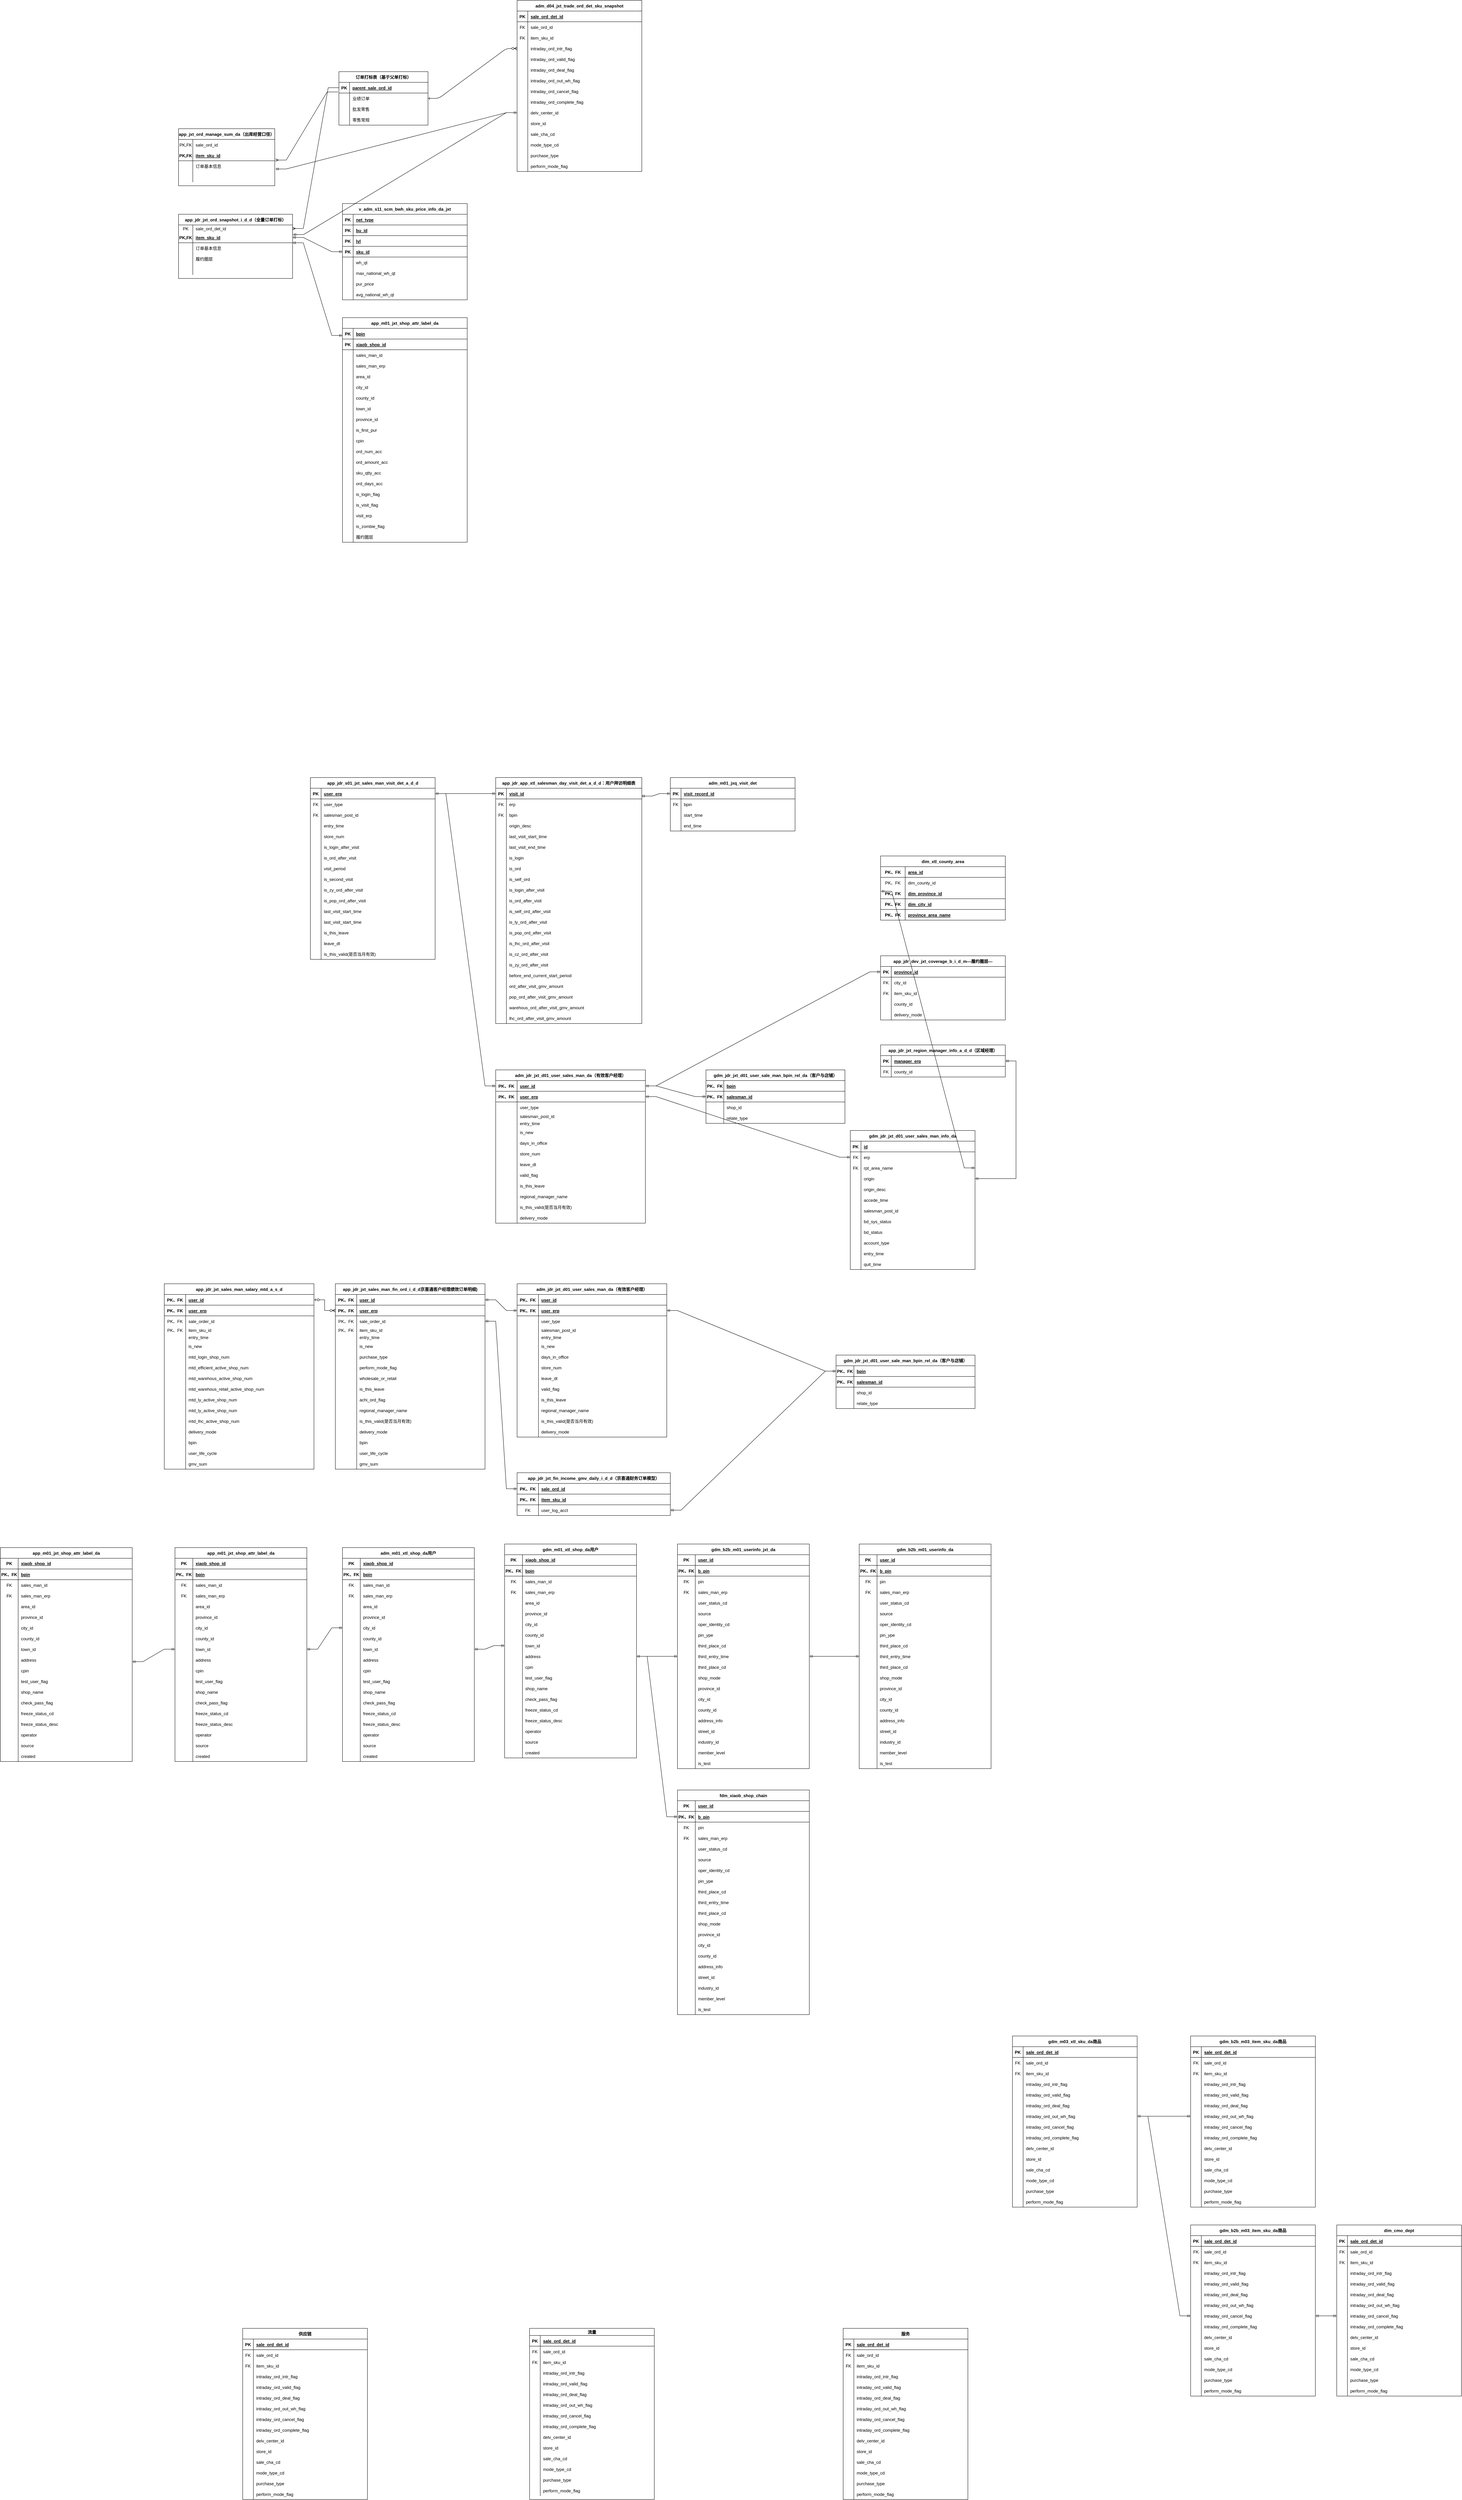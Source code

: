 <mxfile version="21.6.5" type="github">
  <diagram id="R2lEEEUBdFMjLlhIrx00" name="Page-1">
    <mxGraphModel dx="4891" dy="1682" grid="1" gridSize="10" guides="1" tooltips="1" connect="1" arrows="1" fold="1" page="1" pageScale="1" pageWidth="850" pageHeight="1100" math="0" shadow="0" extFonts="Permanent Marker^https://fonts.googleapis.com/css?family=Permanent+Marker">
      <root>
        <mxCell id="0" />
        <mxCell id="1" parent="0" />
        <mxCell id="C-vyLk0tnHw3VtMMgP7b-1" value="" style="edgeStyle=entityRelationEdgeStyle;endArrow=ERzeroToMany;startArrow=ERone;endFill=1;startFill=0;exitX=1;exitY=0.5;exitDx=0;exitDy=0;" parent="1" source="C-vyLk0tnHw3VtMMgP7b-23" target="C-vyLk0tnHw3VtMMgP7b-6" edge="1">
          <mxGeometry width="100" height="100" relative="1" as="geometry">
            <mxPoint x="370" y="620" as="sourcePoint" />
            <mxPoint x="470" y="520" as="targetPoint" />
          </mxGeometry>
        </mxCell>
        <mxCell id="C-vyLk0tnHw3VtMMgP7b-2" value="adm_d04_jxt_trade_ord_det_sku_snapshot" style="shape=table;startSize=30;container=1;collapsible=1;childLayout=tableLayout;fixedRows=1;rowLines=0;fontStyle=1;align=center;resizeLast=1;" parent="1" vertex="1">
          <mxGeometry x="580" y="70" width="350" height="480" as="geometry" />
        </mxCell>
        <mxCell id="C-vyLk0tnHw3VtMMgP7b-3" value="" style="shape=partialRectangle;collapsible=0;dropTarget=0;pointerEvents=0;fillColor=none;points=[[0,0.5],[1,0.5]];portConstraint=eastwest;top=0;left=0;right=0;bottom=1;" parent="C-vyLk0tnHw3VtMMgP7b-2" vertex="1">
          <mxGeometry y="30" width="350" height="30" as="geometry" />
        </mxCell>
        <mxCell id="C-vyLk0tnHw3VtMMgP7b-4" value="PK" style="shape=partialRectangle;overflow=hidden;connectable=0;fillColor=none;top=0;left=0;bottom=0;right=0;fontStyle=1;" parent="C-vyLk0tnHw3VtMMgP7b-3" vertex="1">
          <mxGeometry width="30" height="30" as="geometry">
            <mxRectangle width="30" height="30" as="alternateBounds" />
          </mxGeometry>
        </mxCell>
        <mxCell id="C-vyLk0tnHw3VtMMgP7b-5" value="sale_ord_det_id " style="shape=partialRectangle;overflow=hidden;connectable=0;fillColor=none;top=0;left=0;bottom=0;right=0;align=left;spacingLeft=6;fontStyle=5;" parent="C-vyLk0tnHw3VtMMgP7b-3" vertex="1">
          <mxGeometry x="30" width="320" height="30" as="geometry">
            <mxRectangle width="320" height="30" as="alternateBounds" />
          </mxGeometry>
        </mxCell>
        <mxCell id="5xB9hWHmwD1AS2qn-mCd-189" value="" style="shape=tableRow;horizontal=0;startSize=0;swimlaneHead=0;swimlaneBody=0;fillColor=none;collapsible=0;dropTarget=0;points=[[0,0.5],[1,0.5]];portConstraint=eastwest;top=0;left=0;right=0;bottom=0;" parent="C-vyLk0tnHw3VtMMgP7b-2" vertex="1">
          <mxGeometry y="60" width="350" height="30" as="geometry" />
        </mxCell>
        <mxCell id="5xB9hWHmwD1AS2qn-mCd-190" value="FK" style="shape=partialRectangle;connectable=0;fillColor=none;top=0;left=0;bottom=0;right=0;fontStyle=0;overflow=hidden;" parent="5xB9hWHmwD1AS2qn-mCd-189" vertex="1">
          <mxGeometry width="30" height="30" as="geometry">
            <mxRectangle width="30" height="30" as="alternateBounds" />
          </mxGeometry>
        </mxCell>
        <mxCell id="5xB9hWHmwD1AS2qn-mCd-191" value="sale_ord_id" style="shape=partialRectangle;connectable=0;fillColor=none;top=0;left=0;bottom=0;right=0;align=left;spacingLeft=6;fontStyle=0;overflow=hidden;" parent="5xB9hWHmwD1AS2qn-mCd-189" vertex="1">
          <mxGeometry x="30" width="320" height="30" as="geometry">
            <mxRectangle width="320" height="30" as="alternateBounds" />
          </mxGeometry>
        </mxCell>
        <mxCell id="5xB9hWHmwD1AS2qn-mCd-192" value="" style="shape=tableRow;horizontal=0;startSize=0;swimlaneHead=0;swimlaneBody=0;fillColor=none;collapsible=0;dropTarget=0;points=[[0,0.5],[1,0.5]];portConstraint=eastwest;top=0;left=0;right=0;bottom=0;" parent="C-vyLk0tnHw3VtMMgP7b-2" vertex="1">
          <mxGeometry y="90" width="350" height="30" as="geometry" />
        </mxCell>
        <mxCell id="5xB9hWHmwD1AS2qn-mCd-193" value="FK" style="shape=partialRectangle;connectable=0;fillColor=none;top=0;left=0;bottom=0;right=0;fontStyle=0;overflow=hidden;" parent="5xB9hWHmwD1AS2qn-mCd-192" vertex="1">
          <mxGeometry width="30" height="30" as="geometry">
            <mxRectangle width="30" height="30" as="alternateBounds" />
          </mxGeometry>
        </mxCell>
        <mxCell id="5xB9hWHmwD1AS2qn-mCd-194" value="item_sku_id" style="shape=partialRectangle;connectable=0;fillColor=none;top=0;left=0;bottom=0;right=0;align=left;spacingLeft=6;fontStyle=0;overflow=hidden;" parent="5xB9hWHmwD1AS2qn-mCd-192" vertex="1">
          <mxGeometry x="30" width="320" height="30" as="geometry">
            <mxRectangle width="320" height="30" as="alternateBounds" />
          </mxGeometry>
        </mxCell>
        <mxCell id="C-vyLk0tnHw3VtMMgP7b-6" value="" style="shape=partialRectangle;collapsible=0;dropTarget=0;pointerEvents=0;fillColor=none;points=[[0,0.5],[1,0.5]];portConstraint=eastwest;top=0;left=0;right=0;bottom=0;" parent="C-vyLk0tnHw3VtMMgP7b-2" vertex="1">
          <mxGeometry y="120" width="350" height="30" as="geometry" />
        </mxCell>
        <mxCell id="C-vyLk0tnHw3VtMMgP7b-7" value="" style="shape=partialRectangle;overflow=hidden;connectable=0;fillColor=none;top=0;left=0;bottom=0;right=0;" parent="C-vyLk0tnHw3VtMMgP7b-6" vertex="1">
          <mxGeometry width="30" height="30" as="geometry">
            <mxRectangle width="30" height="30" as="alternateBounds" />
          </mxGeometry>
        </mxCell>
        <mxCell id="C-vyLk0tnHw3VtMMgP7b-8" value="intraday_ord_intr_flag" style="shape=partialRectangle;overflow=hidden;connectable=0;fillColor=none;top=0;left=0;bottom=0;right=0;align=left;spacingLeft=6;" parent="C-vyLk0tnHw3VtMMgP7b-6" vertex="1">
          <mxGeometry x="30" width="320" height="30" as="geometry">
            <mxRectangle width="320" height="30" as="alternateBounds" />
          </mxGeometry>
        </mxCell>
        <mxCell id="5xB9hWHmwD1AS2qn-mCd-87" value="" style="shape=tableRow;horizontal=0;startSize=0;swimlaneHead=0;swimlaneBody=0;fillColor=none;collapsible=0;dropTarget=0;points=[[0,0.5],[1,0.5]];portConstraint=eastwest;top=0;left=0;right=0;bottom=0;" parent="C-vyLk0tnHw3VtMMgP7b-2" vertex="1">
          <mxGeometry y="150" width="350" height="30" as="geometry" />
        </mxCell>
        <mxCell id="5xB9hWHmwD1AS2qn-mCd-88" value="" style="shape=partialRectangle;connectable=0;fillColor=none;top=0;left=0;bottom=0;right=0;editable=1;overflow=hidden;" parent="5xB9hWHmwD1AS2qn-mCd-87" vertex="1">
          <mxGeometry width="30" height="30" as="geometry">
            <mxRectangle width="30" height="30" as="alternateBounds" />
          </mxGeometry>
        </mxCell>
        <mxCell id="5xB9hWHmwD1AS2qn-mCd-89" value="intraday_ord_valid_flag" style="shape=partialRectangle;connectable=0;fillColor=none;top=0;left=0;bottom=0;right=0;align=left;spacingLeft=6;overflow=hidden;" parent="5xB9hWHmwD1AS2qn-mCd-87" vertex="1">
          <mxGeometry x="30" width="320" height="30" as="geometry">
            <mxRectangle width="320" height="30" as="alternateBounds" />
          </mxGeometry>
        </mxCell>
        <mxCell id="C-vyLk0tnHw3VtMMgP7b-9" value="" style="shape=partialRectangle;collapsible=0;dropTarget=0;pointerEvents=0;fillColor=none;points=[[0,0.5],[1,0.5]];portConstraint=eastwest;top=0;left=0;right=0;bottom=0;" parent="C-vyLk0tnHw3VtMMgP7b-2" vertex="1">
          <mxGeometry y="180" width="350" height="30" as="geometry" />
        </mxCell>
        <mxCell id="C-vyLk0tnHw3VtMMgP7b-10" value="" style="shape=partialRectangle;overflow=hidden;connectable=0;fillColor=none;top=0;left=0;bottom=0;right=0;" parent="C-vyLk0tnHw3VtMMgP7b-9" vertex="1">
          <mxGeometry width="30" height="30" as="geometry">
            <mxRectangle width="30" height="30" as="alternateBounds" />
          </mxGeometry>
        </mxCell>
        <mxCell id="C-vyLk0tnHw3VtMMgP7b-11" value="intraday_ord_deal_flag" style="shape=partialRectangle;overflow=hidden;connectable=0;fillColor=none;top=0;left=0;bottom=0;right=0;align=left;spacingLeft=6;" parent="C-vyLk0tnHw3VtMMgP7b-9" vertex="1">
          <mxGeometry x="30" width="320" height="30" as="geometry">
            <mxRectangle width="320" height="30" as="alternateBounds" />
          </mxGeometry>
        </mxCell>
        <mxCell id="5xB9hWHmwD1AS2qn-mCd-149" value="" style="shape=tableRow;horizontal=0;startSize=0;swimlaneHead=0;swimlaneBody=0;fillColor=none;collapsible=0;dropTarget=0;points=[[0,0.5],[1,0.5]];portConstraint=eastwest;top=0;left=0;right=0;bottom=0;" parent="C-vyLk0tnHw3VtMMgP7b-2" vertex="1">
          <mxGeometry y="210" width="350" height="30" as="geometry" />
        </mxCell>
        <mxCell id="5xB9hWHmwD1AS2qn-mCd-150" value="" style="shape=partialRectangle;connectable=0;fillColor=none;top=0;left=0;bottom=0;right=0;editable=1;overflow=hidden;" parent="5xB9hWHmwD1AS2qn-mCd-149" vertex="1">
          <mxGeometry width="30" height="30" as="geometry">
            <mxRectangle width="30" height="30" as="alternateBounds" />
          </mxGeometry>
        </mxCell>
        <mxCell id="5xB9hWHmwD1AS2qn-mCd-151" value="intraday_ord_out_wh_flag" style="shape=partialRectangle;connectable=0;fillColor=none;top=0;left=0;bottom=0;right=0;align=left;spacingLeft=6;overflow=hidden;" parent="5xB9hWHmwD1AS2qn-mCd-149" vertex="1">
          <mxGeometry x="30" width="320" height="30" as="geometry">
            <mxRectangle width="320" height="30" as="alternateBounds" />
          </mxGeometry>
        </mxCell>
        <mxCell id="5xB9hWHmwD1AS2qn-mCd-146" value="" style="shape=tableRow;horizontal=0;startSize=0;swimlaneHead=0;swimlaneBody=0;fillColor=none;collapsible=0;dropTarget=0;points=[[0,0.5],[1,0.5]];portConstraint=eastwest;top=0;left=0;right=0;bottom=0;" parent="C-vyLk0tnHw3VtMMgP7b-2" vertex="1">
          <mxGeometry y="240" width="350" height="30" as="geometry" />
        </mxCell>
        <mxCell id="5xB9hWHmwD1AS2qn-mCd-147" value="" style="shape=partialRectangle;connectable=0;fillColor=none;top=0;left=0;bottom=0;right=0;editable=1;overflow=hidden;" parent="5xB9hWHmwD1AS2qn-mCd-146" vertex="1">
          <mxGeometry width="30" height="30" as="geometry">
            <mxRectangle width="30" height="30" as="alternateBounds" />
          </mxGeometry>
        </mxCell>
        <mxCell id="5xB9hWHmwD1AS2qn-mCd-148" value="intraday_ord_cancel_flag" style="shape=partialRectangle;connectable=0;fillColor=none;top=0;left=0;bottom=0;right=0;align=left;spacingLeft=6;overflow=hidden;" parent="5xB9hWHmwD1AS2qn-mCd-146" vertex="1">
          <mxGeometry x="30" width="320" height="30" as="geometry">
            <mxRectangle width="320" height="30" as="alternateBounds" />
          </mxGeometry>
        </mxCell>
        <mxCell id="5xB9hWHmwD1AS2qn-mCd-152" value="" style="shape=tableRow;horizontal=0;startSize=0;swimlaneHead=0;swimlaneBody=0;fillColor=none;collapsible=0;dropTarget=0;points=[[0,0.5],[1,0.5]];portConstraint=eastwest;top=0;left=0;right=0;bottom=0;" parent="C-vyLk0tnHw3VtMMgP7b-2" vertex="1">
          <mxGeometry y="270" width="350" height="30" as="geometry" />
        </mxCell>
        <mxCell id="5xB9hWHmwD1AS2qn-mCd-153" value="" style="shape=partialRectangle;connectable=0;fillColor=none;top=0;left=0;bottom=0;right=0;editable=1;overflow=hidden;" parent="5xB9hWHmwD1AS2qn-mCd-152" vertex="1">
          <mxGeometry width="30" height="30" as="geometry">
            <mxRectangle width="30" height="30" as="alternateBounds" />
          </mxGeometry>
        </mxCell>
        <mxCell id="5xB9hWHmwD1AS2qn-mCd-154" value="intraday_ord_complete_flag" style="shape=partialRectangle;connectable=0;fillColor=none;top=0;left=0;bottom=0;right=0;align=left;spacingLeft=6;overflow=hidden;" parent="5xB9hWHmwD1AS2qn-mCd-152" vertex="1">
          <mxGeometry x="30" width="320" height="30" as="geometry">
            <mxRectangle width="320" height="30" as="alternateBounds" />
          </mxGeometry>
        </mxCell>
        <mxCell id="5xB9hWHmwD1AS2qn-mCd-158" value="" style="shape=tableRow;horizontal=0;startSize=0;swimlaneHead=0;swimlaneBody=0;fillColor=none;collapsible=0;dropTarget=0;points=[[0,0.5],[1,0.5]];portConstraint=eastwest;top=0;left=0;right=0;bottom=0;" parent="C-vyLk0tnHw3VtMMgP7b-2" vertex="1">
          <mxGeometry y="300" width="350" height="30" as="geometry" />
        </mxCell>
        <mxCell id="5xB9hWHmwD1AS2qn-mCd-159" value="" style="shape=partialRectangle;connectable=0;fillColor=none;top=0;left=0;bottom=0;right=0;editable=1;overflow=hidden;" parent="5xB9hWHmwD1AS2qn-mCd-158" vertex="1">
          <mxGeometry width="30" height="30" as="geometry">
            <mxRectangle width="30" height="30" as="alternateBounds" />
          </mxGeometry>
        </mxCell>
        <mxCell id="5xB9hWHmwD1AS2qn-mCd-160" value="delv_center_id" style="shape=partialRectangle;connectable=0;fillColor=none;top=0;left=0;bottom=0;right=0;align=left;spacingLeft=6;overflow=hidden;" parent="5xB9hWHmwD1AS2qn-mCd-158" vertex="1">
          <mxGeometry x="30" width="320" height="30" as="geometry">
            <mxRectangle width="320" height="30" as="alternateBounds" />
          </mxGeometry>
        </mxCell>
        <mxCell id="5xB9hWHmwD1AS2qn-mCd-161" value="" style="shape=tableRow;horizontal=0;startSize=0;swimlaneHead=0;swimlaneBody=0;fillColor=none;collapsible=0;dropTarget=0;points=[[0,0.5],[1,0.5]];portConstraint=eastwest;top=0;left=0;right=0;bottom=0;" parent="C-vyLk0tnHw3VtMMgP7b-2" vertex="1">
          <mxGeometry y="330" width="350" height="30" as="geometry" />
        </mxCell>
        <mxCell id="5xB9hWHmwD1AS2qn-mCd-162" value="" style="shape=partialRectangle;connectable=0;fillColor=none;top=0;left=0;bottom=0;right=0;editable=1;overflow=hidden;" parent="5xB9hWHmwD1AS2qn-mCd-161" vertex="1">
          <mxGeometry width="30" height="30" as="geometry">
            <mxRectangle width="30" height="30" as="alternateBounds" />
          </mxGeometry>
        </mxCell>
        <mxCell id="5xB9hWHmwD1AS2qn-mCd-163" value="store_id" style="shape=partialRectangle;connectable=0;fillColor=none;top=0;left=0;bottom=0;right=0;align=left;spacingLeft=6;overflow=hidden;" parent="5xB9hWHmwD1AS2qn-mCd-161" vertex="1">
          <mxGeometry x="30" width="320" height="30" as="geometry">
            <mxRectangle width="320" height="30" as="alternateBounds" />
          </mxGeometry>
        </mxCell>
        <mxCell id="5xB9hWHmwD1AS2qn-mCd-164" value="" style="shape=tableRow;horizontal=0;startSize=0;swimlaneHead=0;swimlaneBody=0;fillColor=none;collapsible=0;dropTarget=0;points=[[0,0.5],[1,0.5]];portConstraint=eastwest;top=0;left=0;right=0;bottom=0;" parent="C-vyLk0tnHw3VtMMgP7b-2" vertex="1">
          <mxGeometry y="360" width="350" height="30" as="geometry" />
        </mxCell>
        <mxCell id="5xB9hWHmwD1AS2qn-mCd-165" value="" style="shape=partialRectangle;connectable=0;fillColor=none;top=0;left=0;bottom=0;right=0;editable=1;overflow=hidden;" parent="5xB9hWHmwD1AS2qn-mCd-164" vertex="1">
          <mxGeometry width="30" height="30" as="geometry">
            <mxRectangle width="30" height="30" as="alternateBounds" />
          </mxGeometry>
        </mxCell>
        <mxCell id="5xB9hWHmwD1AS2qn-mCd-166" value="sale_cha_cd" style="shape=partialRectangle;connectable=0;fillColor=none;top=0;left=0;bottom=0;right=0;align=left;spacingLeft=6;overflow=hidden;" parent="5xB9hWHmwD1AS2qn-mCd-164" vertex="1">
          <mxGeometry x="30" width="320" height="30" as="geometry">
            <mxRectangle width="320" height="30" as="alternateBounds" />
          </mxGeometry>
        </mxCell>
        <mxCell id="5xB9hWHmwD1AS2qn-mCd-167" value="" style="shape=tableRow;horizontal=0;startSize=0;swimlaneHead=0;swimlaneBody=0;fillColor=none;collapsible=0;dropTarget=0;points=[[0,0.5],[1,0.5]];portConstraint=eastwest;top=0;left=0;right=0;bottom=0;" parent="C-vyLk0tnHw3VtMMgP7b-2" vertex="1">
          <mxGeometry y="390" width="350" height="30" as="geometry" />
        </mxCell>
        <mxCell id="5xB9hWHmwD1AS2qn-mCd-168" value="" style="shape=partialRectangle;connectable=0;fillColor=none;top=0;left=0;bottom=0;right=0;editable=1;overflow=hidden;" parent="5xB9hWHmwD1AS2qn-mCd-167" vertex="1">
          <mxGeometry width="30" height="30" as="geometry">
            <mxRectangle width="30" height="30" as="alternateBounds" />
          </mxGeometry>
        </mxCell>
        <mxCell id="5xB9hWHmwD1AS2qn-mCd-169" value="mode_type_cd" style="shape=partialRectangle;connectable=0;fillColor=none;top=0;left=0;bottom=0;right=0;align=left;spacingLeft=6;overflow=hidden;" parent="5xB9hWHmwD1AS2qn-mCd-167" vertex="1">
          <mxGeometry x="30" width="320" height="30" as="geometry">
            <mxRectangle width="320" height="30" as="alternateBounds" />
          </mxGeometry>
        </mxCell>
        <mxCell id="5xB9hWHmwD1AS2qn-mCd-170" value="" style="shape=tableRow;horizontal=0;startSize=0;swimlaneHead=0;swimlaneBody=0;fillColor=none;collapsible=0;dropTarget=0;points=[[0,0.5],[1,0.5]];portConstraint=eastwest;top=0;left=0;right=0;bottom=0;" parent="C-vyLk0tnHw3VtMMgP7b-2" vertex="1">
          <mxGeometry y="420" width="350" height="30" as="geometry" />
        </mxCell>
        <mxCell id="5xB9hWHmwD1AS2qn-mCd-171" value="" style="shape=partialRectangle;connectable=0;fillColor=none;top=0;left=0;bottom=0;right=0;editable=1;overflow=hidden;" parent="5xB9hWHmwD1AS2qn-mCd-170" vertex="1">
          <mxGeometry width="30" height="30" as="geometry">
            <mxRectangle width="30" height="30" as="alternateBounds" />
          </mxGeometry>
        </mxCell>
        <mxCell id="5xB9hWHmwD1AS2qn-mCd-172" value="purchase_type" style="shape=partialRectangle;connectable=0;fillColor=none;top=0;left=0;bottom=0;right=0;align=left;spacingLeft=6;overflow=hidden;" parent="5xB9hWHmwD1AS2qn-mCd-170" vertex="1">
          <mxGeometry x="30" width="320" height="30" as="geometry">
            <mxRectangle width="320" height="30" as="alternateBounds" />
          </mxGeometry>
        </mxCell>
        <mxCell id="5xB9hWHmwD1AS2qn-mCd-174" value="" style="shape=tableRow;horizontal=0;startSize=0;swimlaneHead=0;swimlaneBody=0;fillColor=none;collapsible=0;dropTarget=0;points=[[0,0.5],[1,0.5]];portConstraint=eastwest;top=0;left=0;right=0;bottom=0;" parent="C-vyLk0tnHw3VtMMgP7b-2" vertex="1">
          <mxGeometry y="450" width="350" height="30" as="geometry" />
        </mxCell>
        <mxCell id="5xB9hWHmwD1AS2qn-mCd-175" value="" style="shape=partialRectangle;connectable=0;fillColor=none;top=0;left=0;bottom=0;right=0;editable=1;overflow=hidden;" parent="5xB9hWHmwD1AS2qn-mCd-174" vertex="1">
          <mxGeometry width="30" height="30" as="geometry">
            <mxRectangle width="30" height="30" as="alternateBounds" />
          </mxGeometry>
        </mxCell>
        <mxCell id="5xB9hWHmwD1AS2qn-mCd-176" value="perform_mode_flag" style="shape=partialRectangle;connectable=0;fillColor=none;top=0;left=0;bottom=0;right=0;align=left;spacingLeft=6;overflow=hidden;" parent="5xB9hWHmwD1AS2qn-mCd-174" vertex="1">
          <mxGeometry x="30" width="320" height="30" as="geometry">
            <mxRectangle width="320" height="30" as="alternateBounds" />
          </mxGeometry>
        </mxCell>
        <mxCell id="C-vyLk0tnHw3VtMMgP7b-13" value="app_jxt_ord_manage_sum_da（出库经营口径）" style="shape=table;startSize=30;container=1;collapsible=1;childLayout=tableLayout;fixedRows=1;rowLines=0;fontStyle=1;align=center;resizeLast=1;" parent="1" vertex="1">
          <mxGeometry x="-370" y="430" width="270" height="160" as="geometry" />
        </mxCell>
        <mxCell id="5xB9hWHmwD1AS2qn-mCd-180" value="" style="shape=tableRow;horizontal=0;startSize=0;swimlaneHead=0;swimlaneBody=0;fillColor=none;collapsible=0;dropTarget=0;points=[[0,0.5],[1,0.5]];portConstraint=eastwest;top=0;left=0;right=0;bottom=0;" parent="C-vyLk0tnHw3VtMMgP7b-13" vertex="1">
          <mxGeometry y="30" width="270" height="30" as="geometry" />
        </mxCell>
        <mxCell id="5xB9hWHmwD1AS2qn-mCd-181" value="PK,FK" style="shape=partialRectangle;connectable=0;fillColor=none;top=0;left=0;bottom=0;right=0;editable=1;overflow=hidden;" parent="5xB9hWHmwD1AS2qn-mCd-180" vertex="1">
          <mxGeometry width="40" height="30" as="geometry">
            <mxRectangle width="40" height="30" as="alternateBounds" />
          </mxGeometry>
        </mxCell>
        <mxCell id="5xB9hWHmwD1AS2qn-mCd-182" value="sale_ord_id" style="shape=partialRectangle;connectable=0;fillColor=none;top=0;left=0;bottom=0;right=0;align=left;spacingLeft=6;overflow=hidden;" parent="5xB9hWHmwD1AS2qn-mCd-180" vertex="1">
          <mxGeometry x="40" width="230" height="30" as="geometry">
            <mxRectangle width="230" height="30" as="alternateBounds" />
          </mxGeometry>
        </mxCell>
        <mxCell id="C-vyLk0tnHw3VtMMgP7b-14" value="" style="shape=partialRectangle;collapsible=0;dropTarget=0;pointerEvents=0;fillColor=none;points=[[0,0.5],[1,0.5]];portConstraint=eastwest;top=0;left=0;right=0;bottom=1;" parent="C-vyLk0tnHw3VtMMgP7b-13" vertex="1">
          <mxGeometry y="60" width="270" height="30" as="geometry" />
        </mxCell>
        <mxCell id="C-vyLk0tnHw3VtMMgP7b-15" value="PK,FK" style="shape=partialRectangle;overflow=hidden;connectable=0;fillColor=none;top=0;left=0;bottom=0;right=0;fontStyle=1;" parent="C-vyLk0tnHw3VtMMgP7b-14" vertex="1">
          <mxGeometry width="40" height="30" as="geometry">
            <mxRectangle width="40" height="30" as="alternateBounds" />
          </mxGeometry>
        </mxCell>
        <mxCell id="C-vyLk0tnHw3VtMMgP7b-16" value="item_sku_id " style="shape=partialRectangle;overflow=hidden;connectable=0;fillColor=none;top=0;left=0;bottom=0;right=0;align=left;spacingLeft=6;fontStyle=5;" parent="C-vyLk0tnHw3VtMMgP7b-14" vertex="1">
          <mxGeometry x="40" width="230" height="30" as="geometry">
            <mxRectangle width="230" height="30" as="alternateBounds" />
          </mxGeometry>
        </mxCell>
        <mxCell id="C-vyLk0tnHw3VtMMgP7b-17" value="" style="shape=partialRectangle;collapsible=0;dropTarget=0;pointerEvents=0;fillColor=none;points=[[0,0.5],[1,0.5]];portConstraint=eastwest;top=0;left=0;right=0;bottom=0;" parent="C-vyLk0tnHw3VtMMgP7b-13" vertex="1">
          <mxGeometry y="90" width="270" height="30" as="geometry" />
        </mxCell>
        <mxCell id="C-vyLk0tnHw3VtMMgP7b-18" value="" style="shape=partialRectangle;overflow=hidden;connectable=0;fillColor=none;top=0;left=0;bottom=0;right=0;" parent="C-vyLk0tnHw3VtMMgP7b-17" vertex="1">
          <mxGeometry width="40" height="30" as="geometry">
            <mxRectangle width="40" height="30" as="alternateBounds" />
          </mxGeometry>
        </mxCell>
        <mxCell id="C-vyLk0tnHw3VtMMgP7b-19" value="订单基本信息" style="shape=partialRectangle;overflow=hidden;connectable=0;fillColor=none;top=0;left=0;bottom=0;right=0;align=left;spacingLeft=6;" parent="C-vyLk0tnHw3VtMMgP7b-17" vertex="1">
          <mxGeometry x="40" width="230" height="30" as="geometry">
            <mxRectangle width="230" height="30" as="alternateBounds" />
          </mxGeometry>
        </mxCell>
        <mxCell id="C-vyLk0tnHw3VtMMgP7b-20" value="" style="shape=partialRectangle;collapsible=0;dropTarget=0;pointerEvents=0;fillColor=none;points=[[0,0.5],[1,0.5]];portConstraint=eastwest;top=0;left=0;right=0;bottom=0;" parent="C-vyLk0tnHw3VtMMgP7b-13" vertex="1">
          <mxGeometry y="120" width="270" height="30" as="geometry" />
        </mxCell>
        <mxCell id="C-vyLk0tnHw3VtMMgP7b-21" value="" style="shape=partialRectangle;overflow=hidden;connectable=0;fillColor=none;top=0;left=0;bottom=0;right=0;" parent="C-vyLk0tnHw3VtMMgP7b-20" vertex="1">
          <mxGeometry width="40" height="30" as="geometry">
            <mxRectangle width="40" height="30" as="alternateBounds" />
          </mxGeometry>
        </mxCell>
        <mxCell id="C-vyLk0tnHw3VtMMgP7b-22" value="" style="shape=partialRectangle;overflow=hidden;connectable=0;fillColor=none;top=0;left=0;bottom=0;right=0;align=left;spacingLeft=6;" parent="C-vyLk0tnHw3VtMMgP7b-20" vertex="1">
          <mxGeometry x="40" width="230" height="30" as="geometry">
            <mxRectangle width="230" height="30" as="alternateBounds" />
          </mxGeometry>
        </mxCell>
        <mxCell id="C-vyLk0tnHw3VtMMgP7b-23" value="订单打标表（基于父单打标）" style="shape=table;startSize=30;container=1;collapsible=1;childLayout=tableLayout;fixedRows=1;rowLines=0;fontStyle=1;align=center;resizeLast=1;" parent="1" vertex="1">
          <mxGeometry x="80" y="270" width="250" height="150" as="geometry" />
        </mxCell>
        <mxCell id="C-vyLk0tnHw3VtMMgP7b-24" value="" style="shape=partialRectangle;collapsible=0;dropTarget=0;pointerEvents=0;fillColor=none;points=[[0,0.5],[1,0.5]];portConstraint=eastwest;top=0;left=0;right=0;bottom=1;" parent="C-vyLk0tnHw3VtMMgP7b-23" vertex="1">
          <mxGeometry y="30" width="250" height="30" as="geometry" />
        </mxCell>
        <mxCell id="C-vyLk0tnHw3VtMMgP7b-25" value="PK" style="shape=partialRectangle;overflow=hidden;connectable=0;fillColor=none;top=0;left=0;bottom=0;right=0;fontStyle=1;" parent="C-vyLk0tnHw3VtMMgP7b-24" vertex="1">
          <mxGeometry width="30" height="30" as="geometry">
            <mxRectangle width="30" height="30" as="alternateBounds" />
          </mxGeometry>
        </mxCell>
        <mxCell id="C-vyLk0tnHw3VtMMgP7b-26" value="parent_sale_ord_id " style="shape=partialRectangle;overflow=hidden;connectable=0;fillColor=none;top=0;left=0;bottom=0;right=0;align=left;spacingLeft=6;fontStyle=5;" parent="C-vyLk0tnHw3VtMMgP7b-24" vertex="1">
          <mxGeometry x="30" width="220" height="30" as="geometry">
            <mxRectangle width="220" height="30" as="alternateBounds" />
          </mxGeometry>
        </mxCell>
        <mxCell id="5xB9hWHmwD1AS2qn-mCd-102" value="" style="shape=tableRow;horizontal=0;startSize=0;swimlaneHead=0;swimlaneBody=0;fillColor=none;collapsible=0;dropTarget=0;points=[[0,0.5],[1,0.5]];portConstraint=eastwest;top=0;left=0;right=0;bottom=0;" parent="C-vyLk0tnHw3VtMMgP7b-23" vertex="1">
          <mxGeometry y="60" width="250" height="30" as="geometry" />
        </mxCell>
        <mxCell id="5xB9hWHmwD1AS2qn-mCd-103" value="" style="shape=partialRectangle;connectable=0;fillColor=none;top=0;left=0;bottom=0;right=0;editable=1;overflow=hidden;" parent="5xB9hWHmwD1AS2qn-mCd-102" vertex="1">
          <mxGeometry width="30" height="30" as="geometry">
            <mxRectangle width="30" height="30" as="alternateBounds" />
          </mxGeometry>
        </mxCell>
        <mxCell id="5xB9hWHmwD1AS2qn-mCd-104" value="业绩订单" style="shape=partialRectangle;connectable=0;fillColor=none;top=0;left=0;bottom=0;right=0;align=left;spacingLeft=6;overflow=hidden;" parent="5xB9hWHmwD1AS2qn-mCd-102" vertex="1">
          <mxGeometry x="30" width="220" height="30" as="geometry">
            <mxRectangle width="220" height="30" as="alternateBounds" />
          </mxGeometry>
        </mxCell>
        <mxCell id="5xB9hWHmwD1AS2qn-mCd-155" value="" style="shape=tableRow;horizontal=0;startSize=0;swimlaneHead=0;swimlaneBody=0;fillColor=none;collapsible=0;dropTarget=0;points=[[0,0.5],[1,0.5]];portConstraint=eastwest;top=0;left=0;right=0;bottom=0;" parent="C-vyLk0tnHw3VtMMgP7b-23" vertex="1">
          <mxGeometry y="90" width="250" height="30" as="geometry" />
        </mxCell>
        <mxCell id="5xB9hWHmwD1AS2qn-mCd-156" value="" style="shape=partialRectangle;connectable=0;fillColor=none;top=0;left=0;bottom=0;right=0;editable=1;overflow=hidden;" parent="5xB9hWHmwD1AS2qn-mCd-155" vertex="1">
          <mxGeometry width="30" height="30" as="geometry">
            <mxRectangle width="30" height="30" as="alternateBounds" />
          </mxGeometry>
        </mxCell>
        <mxCell id="5xB9hWHmwD1AS2qn-mCd-157" value="批发零售" style="shape=partialRectangle;connectable=0;fillColor=none;top=0;left=0;bottom=0;right=0;align=left;spacingLeft=6;overflow=hidden;" parent="5xB9hWHmwD1AS2qn-mCd-155" vertex="1">
          <mxGeometry x="30" width="220" height="30" as="geometry">
            <mxRectangle width="220" height="30" as="alternateBounds" />
          </mxGeometry>
        </mxCell>
        <mxCell id="C-vyLk0tnHw3VtMMgP7b-27" value="" style="shape=partialRectangle;collapsible=0;dropTarget=0;pointerEvents=0;fillColor=none;points=[[0,0.5],[1,0.5]];portConstraint=eastwest;top=0;left=0;right=0;bottom=0;" parent="C-vyLk0tnHw3VtMMgP7b-23" vertex="1">
          <mxGeometry y="120" width="250" height="30" as="geometry" />
        </mxCell>
        <mxCell id="C-vyLk0tnHw3VtMMgP7b-28" value="" style="shape=partialRectangle;overflow=hidden;connectable=0;fillColor=none;top=0;left=0;bottom=0;right=0;" parent="C-vyLk0tnHw3VtMMgP7b-27" vertex="1">
          <mxGeometry width="30" height="30" as="geometry">
            <mxRectangle width="30" height="30" as="alternateBounds" />
          </mxGeometry>
        </mxCell>
        <mxCell id="C-vyLk0tnHw3VtMMgP7b-29" value="零售常规" style="shape=partialRectangle;overflow=hidden;connectable=0;fillColor=none;top=0;left=0;bottom=0;right=0;align=left;spacingLeft=6;" parent="C-vyLk0tnHw3VtMMgP7b-27" vertex="1">
          <mxGeometry x="30" width="220" height="30" as="geometry">
            <mxRectangle width="220" height="30" as="alternateBounds" />
          </mxGeometry>
        </mxCell>
        <mxCell id="5xB9hWHmwD1AS2qn-mCd-184" value="" style="shape=partialRectangle;overflow=hidden;connectable=0;fillColor=none;top=0;left=0;bottom=0;right=0;fontStyle=1;" parent="1" vertex="1">
          <mxGeometry x="-250" y="330" width="30" height="30" as="geometry">
            <mxRectangle width="30" height="30" as="alternateBounds" />
          </mxGeometry>
        </mxCell>
        <mxCell id="5xB9hWHmwD1AS2qn-mCd-197" value="" style="edgeStyle=entityRelationEdgeStyle;fontSize=12;html=1;endArrow=ERmany;rounded=0;exitX=-0.012;exitY=-0.1;exitDx=0;exitDy=0;exitPerimeter=0;entryX=1.008;entryY=-0.067;entryDx=0;entryDy=0;entryPerimeter=0;" parent="1" source="5xB9hWHmwD1AS2qn-mCd-102" target="C-vyLk0tnHw3VtMMgP7b-17" edge="1">
          <mxGeometry width="100" height="100" relative="1" as="geometry">
            <mxPoint x="-180" y="680" as="sourcePoint" />
            <mxPoint x="-60" y="760" as="targetPoint" />
          </mxGeometry>
        </mxCell>
        <mxCell id="5xB9hWHmwD1AS2qn-mCd-198" value="" style="edgeStyle=entityRelationEdgeStyle;fontSize=12;html=1;endArrow=ERmandOne;startArrow=ERmandOne;rounded=0;exitX=1.007;exitY=0.767;exitDx=0;exitDy=0;exitPerimeter=0;entryX=0;entryY=0.5;entryDx=0;entryDy=0;" parent="1" source="C-vyLk0tnHw3VtMMgP7b-17" target="5xB9hWHmwD1AS2qn-mCd-158" edge="1">
          <mxGeometry width="100" height="100" relative="1" as="geometry">
            <mxPoint x="30" y="620" as="sourcePoint" />
            <mxPoint x="130" y="520" as="targetPoint" />
          </mxGeometry>
        </mxCell>
        <mxCell id="8Yq80bvrsDarvtcVgAzr-1" value="app_jdr_app_xtl_salesman_day_visit_det_a_d_d：用户拜访明细表" style="shape=table;startSize=30;container=1;collapsible=1;childLayout=tableLayout;fixedRows=1;rowLines=0;fontStyle=1;align=center;resizeLast=1;" parent="1" vertex="1">
          <mxGeometry x="520" y="2250" width="410" height="690" as="geometry" />
        </mxCell>
        <mxCell id="8Yq80bvrsDarvtcVgAzr-2" value="" style="shape=partialRectangle;collapsible=0;dropTarget=0;pointerEvents=0;fillColor=none;points=[[0,0.5],[1,0.5]];portConstraint=eastwest;top=0;left=0;right=0;bottom=1;" parent="8Yq80bvrsDarvtcVgAzr-1" vertex="1">
          <mxGeometry y="30" width="410" height="30" as="geometry" />
        </mxCell>
        <mxCell id="8Yq80bvrsDarvtcVgAzr-3" value="PK" style="shape=partialRectangle;overflow=hidden;connectable=0;fillColor=none;top=0;left=0;bottom=0;right=0;fontStyle=1;" parent="8Yq80bvrsDarvtcVgAzr-2" vertex="1">
          <mxGeometry width="30" height="30" as="geometry">
            <mxRectangle width="30" height="30" as="alternateBounds" />
          </mxGeometry>
        </mxCell>
        <mxCell id="8Yq80bvrsDarvtcVgAzr-4" value="visit_id " style="shape=partialRectangle;overflow=hidden;connectable=0;fillColor=none;top=0;left=0;bottom=0;right=0;align=left;spacingLeft=6;fontStyle=5;" parent="8Yq80bvrsDarvtcVgAzr-2" vertex="1">
          <mxGeometry x="30" width="380" height="30" as="geometry">
            <mxRectangle width="380" height="30" as="alternateBounds" />
          </mxGeometry>
        </mxCell>
        <mxCell id="8Yq80bvrsDarvtcVgAzr-5" value="" style="shape=tableRow;horizontal=0;startSize=0;swimlaneHead=0;swimlaneBody=0;fillColor=none;collapsible=0;dropTarget=0;points=[[0,0.5],[1,0.5]];portConstraint=eastwest;top=0;left=0;right=0;bottom=0;" parent="8Yq80bvrsDarvtcVgAzr-1" vertex="1">
          <mxGeometry y="60" width="410" height="30" as="geometry" />
        </mxCell>
        <mxCell id="8Yq80bvrsDarvtcVgAzr-6" value="FK" style="shape=partialRectangle;connectable=0;fillColor=none;top=0;left=0;bottom=0;right=0;fontStyle=0;overflow=hidden;" parent="8Yq80bvrsDarvtcVgAzr-5" vertex="1">
          <mxGeometry width="30" height="30" as="geometry">
            <mxRectangle width="30" height="30" as="alternateBounds" />
          </mxGeometry>
        </mxCell>
        <mxCell id="8Yq80bvrsDarvtcVgAzr-7" value="erp" style="shape=partialRectangle;connectable=0;fillColor=none;top=0;left=0;bottom=0;right=0;align=left;spacingLeft=6;fontStyle=0;overflow=hidden;" parent="8Yq80bvrsDarvtcVgAzr-5" vertex="1">
          <mxGeometry x="30" width="380" height="30" as="geometry">
            <mxRectangle width="380" height="30" as="alternateBounds" />
          </mxGeometry>
        </mxCell>
        <mxCell id="8Yq80bvrsDarvtcVgAzr-8" value="" style="shape=tableRow;horizontal=0;startSize=0;swimlaneHead=0;swimlaneBody=0;fillColor=none;collapsible=0;dropTarget=0;points=[[0,0.5],[1,0.5]];portConstraint=eastwest;top=0;left=0;right=0;bottom=0;" parent="8Yq80bvrsDarvtcVgAzr-1" vertex="1">
          <mxGeometry y="90" width="410" height="30" as="geometry" />
        </mxCell>
        <mxCell id="8Yq80bvrsDarvtcVgAzr-9" value="FK" style="shape=partialRectangle;connectable=0;fillColor=none;top=0;left=0;bottom=0;right=0;fontStyle=0;overflow=hidden;" parent="8Yq80bvrsDarvtcVgAzr-8" vertex="1">
          <mxGeometry width="30" height="30" as="geometry">
            <mxRectangle width="30" height="30" as="alternateBounds" />
          </mxGeometry>
        </mxCell>
        <mxCell id="8Yq80bvrsDarvtcVgAzr-10" value="bpin" style="shape=partialRectangle;connectable=0;fillColor=none;top=0;left=0;bottom=0;right=0;align=left;spacingLeft=6;fontStyle=0;overflow=hidden;" parent="8Yq80bvrsDarvtcVgAzr-8" vertex="1">
          <mxGeometry x="30" width="380" height="30" as="geometry">
            <mxRectangle width="380" height="30" as="alternateBounds" />
          </mxGeometry>
        </mxCell>
        <mxCell id="8Yq80bvrsDarvtcVgAzr-11" value="" style="shape=partialRectangle;collapsible=0;dropTarget=0;pointerEvents=0;fillColor=none;points=[[0,0.5],[1,0.5]];portConstraint=eastwest;top=0;left=0;right=0;bottom=0;" parent="8Yq80bvrsDarvtcVgAzr-1" vertex="1">
          <mxGeometry y="120" width="410" height="30" as="geometry" />
        </mxCell>
        <mxCell id="8Yq80bvrsDarvtcVgAzr-12" value="" style="shape=partialRectangle;overflow=hidden;connectable=0;fillColor=none;top=0;left=0;bottom=0;right=0;" parent="8Yq80bvrsDarvtcVgAzr-11" vertex="1">
          <mxGeometry width="30" height="30" as="geometry">
            <mxRectangle width="30" height="30" as="alternateBounds" />
          </mxGeometry>
        </mxCell>
        <mxCell id="8Yq80bvrsDarvtcVgAzr-13" value="origin_desc" style="shape=partialRectangle;overflow=hidden;connectable=0;fillColor=none;top=0;left=0;bottom=0;right=0;align=left;spacingLeft=6;" parent="8Yq80bvrsDarvtcVgAzr-11" vertex="1">
          <mxGeometry x="30" width="380" height="30" as="geometry">
            <mxRectangle width="380" height="30" as="alternateBounds" />
          </mxGeometry>
        </mxCell>
        <mxCell id="8Yq80bvrsDarvtcVgAzr-14" value="" style="shape=tableRow;horizontal=0;startSize=0;swimlaneHead=0;swimlaneBody=0;fillColor=none;collapsible=0;dropTarget=0;points=[[0,0.5],[1,0.5]];portConstraint=eastwest;top=0;left=0;right=0;bottom=0;" parent="8Yq80bvrsDarvtcVgAzr-1" vertex="1">
          <mxGeometry y="150" width="410" height="30" as="geometry" />
        </mxCell>
        <mxCell id="8Yq80bvrsDarvtcVgAzr-15" value="" style="shape=partialRectangle;connectable=0;fillColor=none;top=0;left=0;bottom=0;right=0;editable=1;overflow=hidden;" parent="8Yq80bvrsDarvtcVgAzr-14" vertex="1">
          <mxGeometry width="30" height="30" as="geometry">
            <mxRectangle width="30" height="30" as="alternateBounds" />
          </mxGeometry>
        </mxCell>
        <mxCell id="8Yq80bvrsDarvtcVgAzr-16" value="last_visit_start_time" style="shape=partialRectangle;connectable=0;fillColor=none;top=0;left=0;bottom=0;right=0;align=left;spacingLeft=6;overflow=hidden;" parent="8Yq80bvrsDarvtcVgAzr-14" vertex="1">
          <mxGeometry x="30" width="380" height="30" as="geometry">
            <mxRectangle width="380" height="30" as="alternateBounds" />
          </mxGeometry>
        </mxCell>
        <mxCell id="8Yq80bvrsDarvtcVgAzr-17" value="" style="shape=partialRectangle;collapsible=0;dropTarget=0;pointerEvents=0;fillColor=none;points=[[0,0.5],[1,0.5]];portConstraint=eastwest;top=0;left=0;right=0;bottom=0;" parent="8Yq80bvrsDarvtcVgAzr-1" vertex="1">
          <mxGeometry y="180" width="410" height="30" as="geometry" />
        </mxCell>
        <mxCell id="8Yq80bvrsDarvtcVgAzr-18" value="" style="shape=partialRectangle;overflow=hidden;connectable=0;fillColor=none;top=0;left=0;bottom=0;right=0;" parent="8Yq80bvrsDarvtcVgAzr-17" vertex="1">
          <mxGeometry width="30" height="30" as="geometry">
            <mxRectangle width="30" height="30" as="alternateBounds" />
          </mxGeometry>
        </mxCell>
        <mxCell id="8Yq80bvrsDarvtcVgAzr-19" value="last_visit_end_time" style="shape=partialRectangle;overflow=hidden;connectable=0;fillColor=none;top=0;left=0;bottom=0;right=0;align=left;spacingLeft=6;" parent="8Yq80bvrsDarvtcVgAzr-17" vertex="1">
          <mxGeometry x="30" width="380" height="30" as="geometry">
            <mxRectangle width="380" height="30" as="alternateBounds" />
          </mxGeometry>
        </mxCell>
        <mxCell id="8Yq80bvrsDarvtcVgAzr-20" value="" style="shape=tableRow;horizontal=0;startSize=0;swimlaneHead=0;swimlaneBody=0;fillColor=none;collapsible=0;dropTarget=0;points=[[0,0.5],[1,0.5]];portConstraint=eastwest;top=0;left=0;right=0;bottom=0;" parent="8Yq80bvrsDarvtcVgAzr-1" vertex="1">
          <mxGeometry y="210" width="410" height="30" as="geometry" />
        </mxCell>
        <mxCell id="8Yq80bvrsDarvtcVgAzr-21" value="" style="shape=partialRectangle;connectable=0;fillColor=none;top=0;left=0;bottom=0;right=0;editable=1;overflow=hidden;" parent="8Yq80bvrsDarvtcVgAzr-20" vertex="1">
          <mxGeometry width="30" height="30" as="geometry">
            <mxRectangle width="30" height="30" as="alternateBounds" />
          </mxGeometry>
        </mxCell>
        <mxCell id="8Yq80bvrsDarvtcVgAzr-22" value="is_login" style="shape=partialRectangle;connectable=0;fillColor=none;top=0;left=0;bottom=0;right=0;align=left;spacingLeft=6;overflow=hidden;" parent="8Yq80bvrsDarvtcVgAzr-20" vertex="1">
          <mxGeometry x="30" width="380" height="30" as="geometry">
            <mxRectangle width="380" height="30" as="alternateBounds" />
          </mxGeometry>
        </mxCell>
        <mxCell id="8Yq80bvrsDarvtcVgAzr-23" value="" style="shape=tableRow;horizontal=0;startSize=0;swimlaneHead=0;swimlaneBody=0;fillColor=none;collapsible=0;dropTarget=0;points=[[0,0.5],[1,0.5]];portConstraint=eastwest;top=0;left=0;right=0;bottom=0;" parent="8Yq80bvrsDarvtcVgAzr-1" vertex="1">
          <mxGeometry y="240" width="410" height="30" as="geometry" />
        </mxCell>
        <mxCell id="8Yq80bvrsDarvtcVgAzr-24" value="" style="shape=partialRectangle;connectable=0;fillColor=none;top=0;left=0;bottom=0;right=0;editable=1;overflow=hidden;" parent="8Yq80bvrsDarvtcVgAzr-23" vertex="1">
          <mxGeometry width="30" height="30" as="geometry">
            <mxRectangle width="30" height="30" as="alternateBounds" />
          </mxGeometry>
        </mxCell>
        <mxCell id="8Yq80bvrsDarvtcVgAzr-25" value="is_ord" style="shape=partialRectangle;connectable=0;fillColor=none;top=0;left=0;bottom=0;right=0;align=left;spacingLeft=6;overflow=hidden;" parent="8Yq80bvrsDarvtcVgAzr-23" vertex="1">
          <mxGeometry x="30" width="380" height="30" as="geometry">
            <mxRectangle width="380" height="30" as="alternateBounds" />
          </mxGeometry>
        </mxCell>
        <mxCell id="8Yq80bvrsDarvtcVgAzr-26" value="" style="shape=tableRow;horizontal=0;startSize=0;swimlaneHead=0;swimlaneBody=0;fillColor=none;collapsible=0;dropTarget=0;points=[[0,0.5],[1,0.5]];portConstraint=eastwest;top=0;left=0;right=0;bottom=0;" parent="8Yq80bvrsDarvtcVgAzr-1" vertex="1">
          <mxGeometry y="270" width="410" height="30" as="geometry" />
        </mxCell>
        <mxCell id="8Yq80bvrsDarvtcVgAzr-27" value="" style="shape=partialRectangle;connectable=0;fillColor=none;top=0;left=0;bottom=0;right=0;editable=1;overflow=hidden;" parent="8Yq80bvrsDarvtcVgAzr-26" vertex="1">
          <mxGeometry width="30" height="30" as="geometry">
            <mxRectangle width="30" height="30" as="alternateBounds" />
          </mxGeometry>
        </mxCell>
        <mxCell id="8Yq80bvrsDarvtcVgAzr-28" value="is_self_ord" style="shape=partialRectangle;connectable=0;fillColor=none;top=0;left=0;bottom=0;right=0;align=left;spacingLeft=6;overflow=hidden;" parent="8Yq80bvrsDarvtcVgAzr-26" vertex="1">
          <mxGeometry x="30" width="380" height="30" as="geometry">
            <mxRectangle width="380" height="30" as="alternateBounds" />
          </mxGeometry>
        </mxCell>
        <mxCell id="8Yq80bvrsDarvtcVgAzr-29" value="" style="shape=tableRow;horizontal=0;startSize=0;swimlaneHead=0;swimlaneBody=0;fillColor=none;collapsible=0;dropTarget=0;points=[[0,0.5],[1,0.5]];portConstraint=eastwest;top=0;left=0;right=0;bottom=0;" parent="8Yq80bvrsDarvtcVgAzr-1" vertex="1">
          <mxGeometry y="300" width="410" height="30" as="geometry" />
        </mxCell>
        <mxCell id="8Yq80bvrsDarvtcVgAzr-30" value="" style="shape=partialRectangle;connectable=0;fillColor=none;top=0;left=0;bottom=0;right=0;editable=1;overflow=hidden;" parent="8Yq80bvrsDarvtcVgAzr-29" vertex="1">
          <mxGeometry width="30" height="30" as="geometry">
            <mxRectangle width="30" height="30" as="alternateBounds" />
          </mxGeometry>
        </mxCell>
        <mxCell id="8Yq80bvrsDarvtcVgAzr-31" value="is_login_after_visit" style="shape=partialRectangle;connectable=0;fillColor=none;top=0;left=0;bottom=0;right=0;align=left;spacingLeft=6;overflow=hidden;" parent="8Yq80bvrsDarvtcVgAzr-29" vertex="1">
          <mxGeometry x="30" width="380" height="30" as="geometry">
            <mxRectangle width="380" height="30" as="alternateBounds" />
          </mxGeometry>
        </mxCell>
        <mxCell id="8Yq80bvrsDarvtcVgAzr-32" value="" style="shape=tableRow;horizontal=0;startSize=0;swimlaneHead=0;swimlaneBody=0;fillColor=none;collapsible=0;dropTarget=0;points=[[0,0.5],[1,0.5]];portConstraint=eastwest;top=0;left=0;right=0;bottom=0;" parent="8Yq80bvrsDarvtcVgAzr-1" vertex="1">
          <mxGeometry y="330" width="410" height="30" as="geometry" />
        </mxCell>
        <mxCell id="8Yq80bvrsDarvtcVgAzr-33" value="" style="shape=partialRectangle;connectable=0;fillColor=none;top=0;left=0;bottom=0;right=0;editable=1;overflow=hidden;" parent="8Yq80bvrsDarvtcVgAzr-32" vertex="1">
          <mxGeometry width="30" height="30" as="geometry">
            <mxRectangle width="30" height="30" as="alternateBounds" />
          </mxGeometry>
        </mxCell>
        <mxCell id="8Yq80bvrsDarvtcVgAzr-34" value="is_ord_after_visit" style="shape=partialRectangle;connectable=0;fillColor=none;top=0;left=0;bottom=0;right=0;align=left;spacingLeft=6;overflow=hidden;" parent="8Yq80bvrsDarvtcVgAzr-32" vertex="1">
          <mxGeometry x="30" width="380" height="30" as="geometry">
            <mxRectangle width="380" height="30" as="alternateBounds" />
          </mxGeometry>
        </mxCell>
        <mxCell id="8Yq80bvrsDarvtcVgAzr-35" value="" style="shape=tableRow;horizontal=0;startSize=0;swimlaneHead=0;swimlaneBody=0;fillColor=none;collapsible=0;dropTarget=0;points=[[0,0.5],[1,0.5]];portConstraint=eastwest;top=0;left=0;right=0;bottom=0;" parent="8Yq80bvrsDarvtcVgAzr-1" vertex="1">
          <mxGeometry y="360" width="410" height="30" as="geometry" />
        </mxCell>
        <mxCell id="8Yq80bvrsDarvtcVgAzr-36" value="" style="shape=partialRectangle;connectable=0;fillColor=none;top=0;left=0;bottom=0;right=0;editable=1;overflow=hidden;" parent="8Yq80bvrsDarvtcVgAzr-35" vertex="1">
          <mxGeometry width="30" height="30" as="geometry">
            <mxRectangle width="30" height="30" as="alternateBounds" />
          </mxGeometry>
        </mxCell>
        <mxCell id="8Yq80bvrsDarvtcVgAzr-37" value="is_self_ord_after_visit" style="shape=partialRectangle;connectable=0;fillColor=none;top=0;left=0;bottom=0;right=0;align=left;spacingLeft=6;overflow=hidden;" parent="8Yq80bvrsDarvtcVgAzr-35" vertex="1">
          <mxGeometry x="30" width="380" height="30" as="geometry">
            <mxRectangle width="380" height="30" as="alternateBounds" />
          </mxGeometry>
        </mxCell>
        <mxCell id="8Yq80bvrsDarvtcVgAzr-38" value="" style="shape=tableRow;horizontal=0;startSize=0;swimlaneHead=0;swimlaneBody=0;fillColor=none;collapsible=0;dropTarget=0;points=[[0,0.5],[1,0.5]];portConstraint=eastwest;top=0;left=0;right=0;bottom=0;" parent="8Yq80bvrsDarvtcVgAzr-1" vertex="1">
          <mxGeometry y="390" width="410" height="30" as="geometry" />
        </mxCell>
        <mxCell id="8Yq80bvrsDarvtcVgAzr-39" value="" style="shape=partialRectangle;connectable=0;fillColor=none;top=0;left=0;bottom=0;right=0;editable=1;overflow=hidden;" parent="8Yq80bvrsDarvtcVgAzr-38" vertex="1">
          <mxGeometry width="30" height="30" as="geometry">
            <mxRectangle width="30" height="30" as="alternateBounds" />
          </mxGeometry>
        </mxCell>
        <mxCell id="8Yq80bvrsDarvtcVgAzr-40" value="is_ly_ord_after_visit" style="shape=partialRectangle;connectable=0;fillColor=none;top=0;left=0;bottom=0;right=0;align=left;spacingLeft=6;overflow=hidden;" parent="8Yq80bvrsDarvtcVgAzr-38" vertex="1">
          <mxGeometry x="30" width="380" height="30" as="geometry">
            <mxRectangle width="380" height="30" as="alternateBounds" />
          </mxGeometry>
        </mxCell>
        <mxCell id="8Yq80bvrsDarvtcVgAzr-41" value="" style="shape=tableRow;horizontal=0;startSize=0;swimlaneHead=0;swimlaneBody=0;fillColor=none;collapsible=0;dropTarget=0;points=[[0,0.5],[1,0.5]];portConstraint=eastwest;top=0;left=0;right=0;bottom=0;" parent="8Yq80bvrsDarvtcVgAzr-1" vertex="1">
          <mxGeometry y="420" width="410" height="30" as="geometry" />
        </mxCell>
        <mxCell id="8Yq80bvrsDarvtcVgAzr-42" value="" style="shape=partialRectangle;connectable=0;fillColor=none;top=0;left=0;bottom=0;right=0;editable=1;overflow=hidden;" parent="8Yq80bvrsDarvtcVgAzr-41" vertex="1">
          <mxGeometry width="30" height="30" as="geometry">
            <mxRectangle width="30" height="30" as="alternateBounds" />
          </mxGeometry>
        </mxCell>
        <mxCell id="8Yq80bvrsDarvtcVgAzr-43" value="is_pop_ord_after_visit" style="shape=partialRectangle;connectable=0;fillColor=none;top=0;left=0;bottom=0;right=0;align=left;spacingLeft=6;overflow=hidden;" parent="8Yq80bvrsDarvtcVgAzr-41" vertex="1">
          <mxGeometry x="30" width="380" height="30" as="geometry">
            <mxRectangle width="380" height="30" as="alternateBounds" />
          </mxGeometry>
        </mxCell>
        <mxCell id="8Yq80bvrsDarvtcVgAzr-44" value="" style="shape=tableRow;horizontal=0;startSize=0;swimlaneHead=0;swimlaneBody=0;fillColor=none;collapsible=0;dropTarget=0;points=[[0,0.5],[1,0.5]];portConstraint=eastwest;top=0;left=0;right=0;bottom=0;" parent="8Yq80bvrsDarvtcVgAzr-1" vertex="1">
          <mxGeometry y="450" width="410" height="30" as="geometry" />
        </mxCell>
        <mxCell id="8Yq80bvrsDarvtcVgAzr-45" value="" style="shape=partialRectangle;connectable=0;fillColor=none;top=0;left=0;bottom=0;right=0;editable=1;overflow=hidden;" parent="8Yq80bvrsDarvtcVgAzr-44" vertex="1">
          <mxGeometry width="30" height="30" as="geometry">
            <mxRectangle width="30" height="30" as="alternateBounds" />
          </mxGeometry>
        </mxCell>
        <mxCell id="8Yq80bvrsDarvtcVgAzr-46" value="is_lhc_ord_after_visit" style="shape=partialRectangle;connectable=0;fillColor=none;top=0;left=0;bottom=0;right=0;align=left;spacingLeft=6;overflow=hidden;" parent="8Yq80bvrsDarvtcVgAzr-44" vertex="1">
          <mxGeometry x="30" width="380" height="30" as="geometry">
            <mxRectangle width="380" height="30" as="alternateBounds" />
          </mxGeometry>
        </mxCell>
        <mxCell id="8Yq80bvrsDarvtcVgAzr-185" value="" style="shape=tableRow;horizontal=0;startSize=0;swimlaneHead=0;swimlaneBody=0;fillColor=none;collapsible=0;dropTarget=0;points=[[0,0.5],[1,0.5]];portConstraint=eastwest;top=0;left=0;right=0;bottom=0;" parent="8Yq80bvrsDarvtcVgAzr-1" vertex="1">
          <mxGeometry y="480" width="410" height="30" as="geometry" />
        </mxCell>
        <mxCell id="8Yq80bvrsDarvtcVgAzr-186" value="" style="shape=partialRectangle;connectable=0;fillColor=none;top=0;left=0;bottom=0;right=0;editable=1;overflow=hidden;" parent="8Yq80bvrsDarvtcVgAzr-185" vertex="1">
          <mxGeometry width="30" height="30" as="geometry">
            <mxRectangle width="30" height="30" as="alternateBounds" />
          </mxGeometry>
        </mxCell>
        <mxCell id="8Yq80bvrsDarvtcVgAzr-187" value="is_cz_ord_after_visit" style="shape=partialRectangle;connectable=0;fillColor=none;top=0;left=0;bottom=0;right=0;align=left;spacingLeft=6;overflow=hidden;" parent="8Yq80bvrsDarvtcVgAzr-185" vertex="1">
          <mxGeometry x="30" width="380" height="30" as="geometry">
            <mxRectangle width="380" height="30" as="alternateBounds" />
          </mxGeometry>
        </mxCell>
        <mxCell id="8Yq80bvrsDarvtcVgAzr-188" value="" style="shape=tableRow;horizontal=0;startSize=0;swimlaneHead=0;swimlaneBody=0;fillColor=none;collapsible=0;dropTarget=0;points=[[0,0.5],[1,0.5]];portConstraint=eastwest;top=0;left=0;right=0;bottom=0;" parent="8Yq80bvrsDarvtcVgAzr-1" vertex="1">
          <mxGeometry y="510" width="410" height="30" as="geometry" />
        </mxCell>
        <mxCell id="8Yq80bvrsDarvtcVgAzr-189" value="" style="shape=partialRectangle;connectable=0;fillColor=none;top=0;left=0;bottom=0;right=0;editable=1;overflow=hidden;" parent="8Yq80bvrsDarvtcVgAzr-188" vertex="1">
          <mxGeometry width="30" height="30" as="geometry">
            <mxRectangle width="30" height="30" as="alternateBounds" />
          </mxGeometry>
        </mxCell>
        <mxCell id="8Yq80bvrsDarvtcVgAzr-190" value="is_zy_ord_after_visit" style="shape=partialRectangle;connectable=0;fillColor=none;top=0;left=0;bottom=0;right=0;align=left;spacingLeft=6;overflow=hidden;" parent="8Yq80bvrsDarvtcVgAzr-188" vertex="1">
          <mxGeometry x="30" width="380" height="30" as="geometry">
            <mxRectangle width="380" height="30" as="alternateBounds" />
          </mxGeometry>
        </mxCell>
        <mxCell id="8Yq80bvrsDarvtcVgAzr-191" value="" style="shape=tableRow;horizontal=0;startSize=0;swimlaneHead=0;swimlaneBody=0;fillColor=none;collapsible=0;dropTarget=0;points=[[0,0.5],[1,0.5]];portConstraint=eastwest;top=0;left=0;right=0;bottom=0;" parent="8Yq80bvrsDarvtcVgAzr-1" vertex="1">
          <mxGeometry y="540" width="410" height="30" as="geometry" />
        </mxCell>
        <mxCell id="8Yq80bvrsDarvtcVgAzr-192" value="" style="shape=partialRectangle;connectable=0;fillColor=none;top=0;left=0;bottom=0;right=0;editable=1;overflow=hidden;" parent="8Yq80bvrsDarvtcVgAzr-191" vertex="1">
          <mxGeometry width="30" height="30" as="geometry">
            <mxRectangle width="30" height="30" as="alternateBounds" />
          </mxGeometry>
        </mxCell>
        <mxCell id="8Yq80bvrsDarvtcVgAzr-193" value="before_end_current_start_period" style="shape=partialRectangle;connectable=0;fillColor=none;top=0;left=0;bottom=0;right=0;align=left;spacingLeft=6;overflow=hidden;" parent="8Yq80bvrsDarvtcVgAzr-191" vertex="1">
          <mxGeometry x="30" width="380" height="30" as="geometry">
            <mxRectangle width="380" height="30" as="alternateBounds" />
          </mxGeometry>
        </mxCell>
        <mxCell id="8Yq80bvrsDarvtcVgAzr-194" value="" style="shape=tableRow;horizontal=0;startSize=0;swimlaneHead=0;swimlaneBody=0;fillColor=none;collapsible=0;dropTarget=0;points=[[0,0.5],[1,0.5]];portConstraint=eastwest;top=0;left=0;right=0;bottom=0;" parent="8Yq80bvrsDarvtcVgAzr-1" vertex="1">
          <mxGeometry y="570" width="410" height="30" as="geometry" />
        </mxCell>
        <mxCell id="8Yq80bvrsDarvtcVgAzr-195" value="" style="shape=partialRectangle;connectable=0;fillColor=none;top=0;left=0;bottom=0;right=0;editable=1;overflow=hidden;" parent="8Yq80bvrsDarvtcVgAzr-194" vertex="1">
          <mxGeometry width="30" height="30" as="geometry">
            <mxRectangle width="30" height="30" as="alternateBounds" />
          </mxGeometry>
        </mxCell>
        <mxCell id="8Yq80bvrsDarvtcVgAzr-196" value="ord_after_visit_gmv_amount" style="shape=partialRectangle;connectable=0;fillColor=none;top=0;left=0;bottom=0;right=0;align=left;spacingLeft=6;overflow=hidden;" parent="8Yq80bvrsDarvtcVgAzr-194" vertex="1">
          <mxGeometry x="30" width="380" height="30" as="geometry">
            <mxRectangle width="380" height="30" as="alternateBounds" />
          </mxGeometry>
        </mxCell>
        <mxCell id="8Yq80bvrsDarvtcVgAzr-200" value="" style="shape=tableRow;horizontal=0;startSize=0;swimlaneHead=0;swimlaneBody=0;fillColor=none;collapsible=0;dropTarget=0;points=[[0,0.5],[1,0.5]];portConstraint=eastwest;top=0;left=0;right=0;bottom=0;" parent="8Yq80bvrsDarvtcVgAzr-1" vertex="1">
          <mxGeometry y="600" width="410" height="30" as="geometry" />
        </mxCell>
        <mxCell id="8Yq80bvrsDarvtcVgAzr-201" value="" style="shape=partialRectangle;connectable=0;fillColor=none;top=0;left=0;bottom=0;right=0;editable=1;overflow=hidden;" parent="8Yq80bvrsDarvtcVgAzr-200" vertex="1">
          <mxGeometry width="30" height="30" as="geometry">
            <mxRectangle width="30" height="30" as="alternateBounds" />
          </mxGeometry>
        </mxCell>
        <mxCell id="8Yq80bvrsDarvtcVgAzr-202" value="pop_ord_after_visit_gmv_amount" style="shape=partialRectangle;connectable=0;fillColor=none;top=0;left=0;bottom=0;right=0;align=left;spacingLeft=6;overflow=hidden;" parent="8Yq80bvrsDarvtcVgAzr-200" vertex="1">
          <mxGeometry x="30" width="380" height="30" as="geometry">
            <mxRectangle width="380" height="30" as="alternateBounds" />
          </mxGeometry>
        </mxCell>
        <mxCell id="8Yq80bvrsDarvtcVgAzr-197" value="" style="shape=tableRow;horizontal=0;startSize=0;swimlaneHead=0;swimlaneBody=0;fillColor=none;collapsible=0;dropTarget=0;points=[[0,0.5],[1,0.5]];portConstraint=eastwest;top=0;left=0;right=0;bottom=0;" parent="8Yq80bvrsDarvtcVgAzr-1" vertex="1">
          <mxGeometry y="630" width="410" height="30" as="geometry" />
        </mxCell>
        <mxCell id="8Yq80bvrsDarvtcVgAzr-198" value="" style="shape=partialRectangle;connectable=0;fillColor=none;top=0;left=0;bottom=0;right=0;editable=1;overflow=hidden;" parent="8Yq80bvrsDarvtcVgAzr-197" vertex="1">
          <mxGeometry width="30" height="30" as="geometry">
            <mxRectangle width="30" height="30" as="alternateBounds" />
          </mxGeometry>
        </mxCell>
        <mxCell id="8Yq80bvrsDarvtcVgAzr-199" value="warehous_ord_after_visit_gmv_amount" style="shape=partialRectangle;connectable=0;fillColor=none;top=0;left=0;bottom=0;right=0;align=left;spacingLeft=6;overflow=hidden;" parent="8Yq80bvrsDarvtcVgAzr-197" vertex="1">
          <mxGeometry x="30" width="380" height="30" as="geometry">
            <mxRectangle width="380" height="30" as="alternateBounds" />
          </mxGeometry>
        </mxCell>
        <mxCell id="8Yq80bvrsDarvtcVgAzr-203" value="" style="shape=tableRow;horizontal=0;startSize=0;swimlaneHead=0;swimlaneBody=0;fillColor=none;collapsible=0;dropTarget=0;points=[[0,0.5],[1,0.5]];portConstraint=eastwest;top=0;left=0;right=0;bottom=0;" parent="8Yq80bvrsDarvtcVgAzr-1" vertex="1">
          <mxGeometry y="660" width="410" height="30" as="geometry" />
        </mxCell>
        <mxCell id="8Yq80bvrsDarvtcVgAzr-204" value="" style="shape=partialRectangle;connectable=0;fillColor=none;top=0;left=0;bottom=0;right=0;editable=1;overflow=hidden;" parent="8Yq80bvrsDarvtcVgAzr-203" vertex="1">
          <mxGeometry width="30" height="30" as="geometry">
            <mxRectangle width="30" height="30" as="alternateBounds" />
          </mxGeometry>
        </mxCell>
        <mxCell id="8Yq80bvrsDarvtcVgAzr-205" value="lhc_ord_after_visit_gmv_amount" style="shape=partialRectangle;connectable=0;fillColor=none;top=0;left=0;bottom=0;right=0;align=left;spacingLeft=6;overflow=hidden;" parent="8Yq80bvrsDarvtcVgAzr-203" vertex="1">
          <mxGeometry x="30" width="380" height="30" as="geometry">
            <mxRectangle width="380" height="30" as="alternateBounds" />
          </mxGeometry>
        </mxCell>
        <mxCell id="8Yq80bvrsDarvtcVgAzr-47" value="adm_m01_jxq_visit_det" style="shape=table;startSize=30;container=1;collapsible=1;childLayout=tableLayout;fixedRows=1;rowLines=0;fontStyle=1;align=center;resizeLast=1;" parent="1" vertex="1">
          <mxGeometry x="1010" y="2250" width="350" height="150" as="geometry" />
        </mxCell>
        <mxCell id="8Yq80bvrsDarvtcVgAzr-48" value="" style="shape=partialRectangle;collapsible=0;dropTarget=0;pointerEvents=0;fillColor=none;points=[[0,0.5],[1,0.5]];portConstraint=eastwest;top=0;left=0;right=0;bottom=1;" parent="8Yq80bvrsDarvtcVgAzr-47" vertex="1">
          <mxGeometry y="30" width="350" height="30" as="geometry" />
        </mxCell>
        <mxCell id="8Yq80bvrsDarvtcVgAzr-49" value="PK" style="shape=partialRectangle;overflow=hidden;connectable=0;fillColor=none;top=0;left=0;bottom=0;right=0;fontStyle=1;" parent="8Yq80bvrsDarvtcVgAzr-48" vertex="1">
          <mxGeometry width="30" height="30" as="geometry">
            <mxRectangle width="30" height="30" as="alternateBounds" />
          </mxGeometry>
        </mxCell>
        <mxCell id="8Yq80bvrsDarvtcVgAzr-50" value="visit_record_id " style="shape=partialRectangle;overflow=hidden;connectable=0;fillColor=none;top=0;left=0;bottom=0;right=0;align=left;spacingLeft=6;fontStyle=5;" parent="8Yq80bvrsDarvtcVgAzr-48" vertex="1">
          <mxGeometry x="30" width="320" height="30" as="geometry">
            <mxRectangle width="320" height="30" as="alternateBounds" />
          </mxGeometry>
        </mxCell>
        <mxCell id="8Yq80bvrsDarvtcVgAzr-51" value="" style="shape=tableRow;horizontal=0;startSize=0;swimlaneHead=0;swimlaneBody=0;fillColor=none;collapsible=0;dropTarget=0;points=[[0,0.5],[1,0.5]];portConstraint=eastwest;top=0;left=0;right=0;bottom=0;" parent="8Yq80bvrsDarvtcVgAzr-47" vertex="1">
          <mxGeometry y="60" width="350" height="30" as="geometry" />
        </mxCell>
        <mxCell id="8Yq80bvrsDarvtcVgAzr-52" value="FK" style="shape=partialRectangle;connectable=0;fillColor=none;top=0;left=0;bottom=0;right=0;fontStyle=0;overflow=hidden;" parent="8Yq80bvrsDarvtcVgAzr-51" vertex="1">
          <mxGeometry width="30" height="30" as="geometry">
            <mxRectangle width="30" height="30" as="alternateBounds" />
          </mxGeometry>
        </mxCell>
        <mxCell id="8Yq80bvrsDarvtcVgAzr-53" value="bpin" style="shape=partialRectangle;connectable=0;fillColor=none;top=0;left=0;bottom=0;right=0;align=left;spacingLeft=6;fontStyle=0;overflow=hidden;" parent="8Yq80bvrsDarvtcVgAzr-51" vertex="1">
          <mxGeometry x="30" width="320" height="30" as="geometry">
            <mxRectangle width="320" height="30" as="alternateBounds" />
          </mxGeometry>
        </mxCell>
        <mxCell id="8Yq80bvrsDarvtcVgAzr-54" value="" style="shape=tableRow;horizontal=0;startSize=0;swimlaneHead=0;swimlaneBody=0;fillColor=none;collapsible=0;dropTarget=0;points=[[0,0.5],[1,0.5]];portConstraint=eastwest;top=0;left=0;right=0;bottom=0;" parent="8Yq80bvrsDarvtcVgAzr-47" vertex="1">
          <mxGeometry y="90" width="350" height="30" as="geometry" />
        </mxCell>
        <mxCell id="8Yq80bvrsDarvtcVgAzr-55" value="" style="shape=partialRectangle;connectable=0;fillColor=none;top=0;left=0;bottom=0;right=0;fontStyle=0;overflow=hidden;" parent="8Yq80bvrsDarvtcVgAzr-54" vertex="1">
          <mxGeometry width="30" height="30" as="geometry">
            <mxRectangle width="30" height="30" as="alternateBounds" />
          </mxGeometry>
        </mxCell>
        <mxCell id="8Yq80bvrsDarvtcVgAzr-56" value="start_time" style="shape=partialRectangle;connectable=0;fillColor=none;top=0;left=0;bottom=0;right=0;align=left;spacingLeft=6;fontStyle=0;overflow=hidden;" parent="8Yq80bvrsDarvtcVgAzr-54" vertex="1">
          <mxGeometry x="30" width="320" height="30" as="geometry">
            <mxRectangle width="320" height="30" as="alternateBounds" />
          </mxGeometry>
        </mxCell>
        <mxCell id="8Yq80bvrsDarvtcVgAzr-57" value="" style="shape=partialRectangle;collapsible=0;dropTarget=0;pointerEvents=0;fillColor=none;points=[[0,0.5],[1,0.5]];portConstraint=eastwest;top=0;left=0;right=0;bottom=0;" parent="8Yq80bvrsDarvtcVgAzr-47" vertex="1">
          <mxGeometry y="120" width="350" height="30" as="geometry" />
        </mxCell>
        <mxCell id="8Yq80bvrsDarvtcVgAzr-58" value="" style="shape=partialRectangle;overflow=hidden;connectable=0;fillColor=none;top=0;left=0;bottom=0;right=0;" parent="8Yq80bvrsDarvtcVgAzr-57" vertex="1">
          <mxGeometry width="30" height="30" as="geometry">
            <mxRectangle width="30" height="30" as="alternateBounds" />
          </mxGeometry>
        </mxCell>
        <mxCell id="8Yq80bvrsDarvtcVgAzr-59" value="end_time" style="shape=partialRectangle;overflow=hidden;connectable=0;fillColor=none;top=0;left=0;bottom=0;right=0;align=left;spacingLeft=6;" parent="8Yq80bvrsDarvtcVgAzr-57" vertex="1">
          <mxGeometry x="30" width="320" height="30" as="geometry">
            <mxRectangle width="320" height="30" as="alternateBounds" />
          </mxGeometry>
        </mxCell>
        <mxCell id="8Yq80bvrsDarvtcVgAzr-93" value="adm_jdr_jxt_d01_user_sales_man_da（有效客户经理）" style="shape=table;startSize=30;container=1;collapsible=1;childLayout=tableLayout;fixedRows=1;rowLines=0;fontStyle=1;align=center;resizeLast=1;" parent="1" vertex="1">
          <mxGeometry x="520" y="3070" width="420" height="430" as="geometry" />
        </mxCell>
        <mxCell id="8Yq80bvrsDarvtcVgAzr-94" value="" style="shape=partialRectangle;collapsible=0;dropTarget=0;pointerEvents=0;fillColor=none;points=[[0,0.5],[1,0.5]];portConstraint=eastwest;top=0;left=0;right=0;bottom=1;" parent="8Yq80bvrsDarvtcVgAzr-93" vertex="1">
          <mxGeometry y="30" width="420" height="30" as="geometry" />
        </mxCell>
        <mxCell id="8Yq80bvrsDarvtcVgAzr-95" value="PK、FK" style="shape=partialRectangle;overflow=hidden;connectable=0;fillColor=none;top=0;left=0;bottom=0;right=0;fontStyle=1;" parent="8Yq80bvrsDarvtcVgAzr-94" vertex="1">
          <mxGeometry width="60" height="30" as="geometry">
            <mxRectangle width="60" height="30" as="alternateBounds" />
          </mxGeometry>
        </mxCell>
        <mxCell id="8Yq80bvrsDarvtcVgAzr-96" value="user_id " style="shape=partialRectangle;overflow=hidden;connectable=0;fillColor=none;top=0;left=0;bottom=0;right=0;align=left;spacingLeft=6;fontStyle=5;" parent="8Yq80bvrsDarvtcVgAzr-94" vertex="1">
          <mxGeometry x="60" width="360" height="30" as="geometry">
            <mxRectangle width="360" height="30" as="alternateBounds" />
          </mxGeometry>
        </mxCell>
        <mxCell id="8Yq80bvrsDarvtcVgAzr-209" value="" style="shape=tableRow;horizontal=0;startSize=0;swimlaneHead=0;swimlaneBody=0;fillColor=none;collapsible=0;dropTarget=0;points=[[0,0.5],[1,0.5]];portConstraint=eastwest;top=0;left=0;right=0;bottom=1;" parent="8Yq80bvrsDarvtcVgAzr-93" vertex="1">
          <mxGeometry y="60" width="420" height="30" as="geometry" />
        </mxCell>
        <mxCell id="8Yq80bvrsDarvtcVgAzr-210" value="PK、FK" style="shape=partialRectangle;connectable=0;fillColor=none;top=0;left=0;bottom=0;right=0;fontStyle=1;overflow=hidden;" parent="8Yq80bvrsDarvtcVgAzr-209" vertex="1">
          <mxGeometry width="60" height="30" as="geometry">
            <mxRectangle width="60" height="30" as="alternateBounds" />
          </mxGeometry>
        </mxCell>
        <mxCell id="8Yq80bvrsDarvtcVgAzr-211" value="user_erp" style="shape=partialRectangle;connectable=0;fillColor=none;top=0;left=0;bottom=0;right=0;align=left;spacingLeft=6;fontStyle=5;overflow=hidden;" parent="8Yq80bvrsDarvtcVgAzr-209" vertex="1">
          <mxGeometry x="60" width="360" height="30" as="geometry">
            <mxRectangle width="360" height="30" as="alternateBounds" />
          </mxGeometry>
        </mxCell>
        <mxCell id="8Yq80bvrsDarvtcVgAzr-97" value="" style="shape=tableRow;horizontal=0;startSize=0;swimlaneHead=0;swimlaneBody=0;fillColor=none;collapsible=0;dropTarget=0;points=[[0,0.5],[1,0.5]];portConstraint=eastwest;top=0;left=0;right=0;bottom=0;" parent="8Yq80bvrsDarvtcVgAzr-93" vertex="1">
          <mxGeometry y="90" width="420" height="30" as="geometry" />
        </mxCell>
        <mxCell id="8Yq80bvrsDarvtcVgAzr-98" value="" style="shape=partialRectangle;connectable=0;fillColor=none;top=0;left=0;bottom=0;right=0;fontStyle=0;overflow=hidden;" parent="8Yq80bvrsDarvtcVgAzr-97" vertex="1">
          <mxGeometry width="60" height="30" as="geometry">
            <mxRectangle width="60" height="30" as="alternateBounds" />
          </mxGeometry>
        </mxCell>
        <mxCell id="8Yq80bvrsDarvtcVgAzr-99" value="user_type" style="shape=partialRectangle;connectable=0;fillColor=none;top=0;left=0;bottom=0;right=0;align=left;spacingLeft=6;fontStyle=0;overflow=hidden;" parent="8Yq80bvrsDarvtcVgAzr-97" vertex="1">
          <mxGeometry x="60" width="360" height="30" as="geometry">
            <mxRectangle width="360" height="30" as="alternateBounds" />
          </mxGeometry>
        </mxCell>
        <mxCell id="8Yq80bvrsDarvtcVgAzr-100" value="" style="shape=tableRow;horizontal=0;startSize=0;swimlaneHead=0;swimlaneBody=0;fillColor=none;collapsible=0;dropTarget=0;points=[[0,0.5],[1,0.5]];portConstraint=eastwest;top=0;left=0;right=0;bottom=0;" parent="8Yq80bvrsDarvtcVgAzr-93" vertex="1">
          <mxGeometry y="120" width="420" height="20" as="geometry" />
        </mxCell>
        <mxCell id="8Yq80bvrsDarvtcVgAzr-101" value="" style="shape=partialRectangle;connectable=0;fillColor=none;top=0;left=0;bottom=0;right=0;fontStyle=0;overflow=hidden;" parent="8Yq80bvrsDarvtcVgAzr-100" vertex="1">
          <mxGeometry width="60" height="20" as="geometry">
            <mxRectangle width="60" height="20" as="alternateBounds" />
          </mxGeometry>
        </mxCell>
        <mxCell id="8Yq80bvrsDarvtcVgAzr-102" value="salesman_post_id" style="shape=partialRectangle;connectable=0;fillColor=none;top=0;left=0;bottom=0;right=0;align=left;spacingLeft=6;fontStyle=0;overflow=hidden;" parent="8Yq80bvrsDarvtcVgAzr-100" vertex="1">
          <mxGeometry x="60" width="360" height="20" as="geometry">
            <mxRectangle width="360" height="20" as="alternateBounds" />
          </mxGeometry>
        </mxCell>
        <mxCell id="8Yq80bvrsDarvtcVgAzr-103" value="" style="shape=partialRectangle;collapsible=0;dropTarget=0;pointerEvents=0;fillColor=none;points=[[0,0.5],[1,0.5]];portConstraint=eastwest;top=0;left=0;right=0;bottom=0;" parent="8Yq80bvrsDarvtcVgAzr-93" vertex="1">
          <mxGeometry y="140" width="420" height="20" as="geometry" />
        </mxCell>
        <mxCell id="8Yq80bvrsDarvtcVgAzr-104" value="" style="shape=partialRectangle;overflow=hidden;connectable=0;fillColor=none;top=0;left=0;bottom=0;right=0;" parent="8Yq80bvrsDarvtcVgAzr-103" vertex="1">
          <mxGeometry width="60" height="20" as="geometry">
            <mxRectangle width="60" height="20" as="alternateBounds" />
          </mxGeometry>
        </mxCell>
        <mxCell id="8Yq80bvrsDarvtcVgAzr-105" value="entry_time" style="shape=partialRectangle;overflow=hidden;connectable=0;fillColor=none;top=0;left=0;bottom=0;right=0;align=left;spacingLeft=6;" parent="8Yq80bvrsDarvtcVgAzr-103" vertex="1">
          <mxGeometry x="60" width="360" height="20" as="geometry">
            <mxRectangle width="360" height="20" as="alternateBounds" />
          </mxGeometry>
        </mxCell>
        <mxCell id="8Yq80bvrsDarvtcVgAzr-106" value="" style="shape=tableRow;horizontal=0;startSize=0;swimlaneHead=0;swimlaneBody=0;fillColor=none;collapsible=0;dropTarget=0;points=[[0,0.5],[1,0.5]];portConstraint=eastwest;top=0;left=0;right=0;bottom=0;" parent="8Yq80bvrsDarvtcVgAzr-93" vertex="1">
          <mxGeometry y="160" width="420" height="30" as="geometry" />
        </mxCell>
        <mxCell id="8Yq80bvrsDarvtcVgAzr-107" value="" style="shape=partialRectangle;connectable=0;fillColor=none;top=0;left=0;bottom=0;right=0;editable=1;overflow=hidden;" parent="8Yq80bvrsDarvtcVgAzr-106" vertex="1">
          <mxGeometry width="60" height="30" as="geometry">
            <mxRectangle width="60" height="30" as="alternateBounds" />
          </mxGeometry>
        </mxCell>
        <mxCell id="8Yq80bvrsDarvtcVgAzr-108" value="is_new" style="shape=partialRectangle;connectable=0;fillColor=none;top=0;left=0;bottom=0;right=0;align=left;spacingLeft=6;overflow=hidden;" parent="8Yq80bvrsDarvtcVgAzr-106" vertex="1">
          <mxGeometry x="60" width="360" height="30" as="geometry">
            <mxRectangle width="360" height="30" as="alternateBounds" />
          </mxGeometry>
        </mxCell>
        <mxCell id="8Yq80bvrsDarvtcVgAzr-109" value="" style="shape=partialRectangle;collapsible=0;dropTarget=0;pointerEvents=0;fillColor=none;points=[[0,0.5],[1,0.5]];portConstraint=eastwest;top=0;left=0;right=0;bottom=0;" parent="8Yq80bvrsDarvtcVgAzr-93" vertex="1">
          <mxGeometry y="190" width="420" height="30" as="geometry" />
        </mxCell>
        <mxCell id="8Yq80bvrsDarvtcVgAzr-110" value="" style="shape=partialRectangle;overflow=hidden;connectable=0;fillColor=none;top=0;left=0;bottom=0;right=0;" parent="8Yq80bvrsDarvtcVgAzr-109" vertex="1">
          <mxGeometry width="60" height="30" as="geometry">
            <mxRectangle width="60" height="30" as="alternateBounds" />
          </mxGeometry>
        </mxCell>
        <mxCell id="8Yq80bvrsDarvtcVgAzr-111" value="days_in_office" style="shape=partialRectangle;overflow=hidden;connectable=0;fillColor=none;top=0;left=0;bottom=0;right=0;align=left;spacingLeft=6;" parent="8Yq80bvrsDarvtcVgAzr-109" vertex="1">
          <mxGeometry x="60" width="360" height="30" as="geometry">
            <mxRectangle width="360" height="30" as="alternateBounds" />
          </mxGeometry>
        </mxCell>
        <mxCell id="8Yq80bvrsDarvtcVgAzr-112" value="" style="shape=tableRow;horizontal=0;startSize=0;swimlaneHead=0;swimlaneBody=0;fillColor=none;collapsible=0;dropTarget=0;points=[[0,0.5],[1,0.5]];portConstraint=eastwest;top=0;left=0;right=0;bottom=0;" parent="8Yq80bvrsDarvtcVgAzr-93" vertex="1">
          <mxGeometry y="220" width="420" height="30" as="geometry" />
        </mxCell>
        <mxCell id="8Yq80bvrsDarvtcVgAzr-113" value="" style="shape=partialRectangle;connectable=0;fillColor=none;top=0;left=0;bottom=0;right=0;editable=1;overflow=hidden;" parent="8Yq80bvrsDarvtcVgAzr-112" vertex="1">
          <mxGeometry width="60" height="30" as="geometry">
            <mxRectangle width="60" height="30" as="alternateBounds" />
          </mxGeometry>
        </mxCell>
        <mxCell id="8Yq80bvrsDarvtcVgAzr-114" value="store_num" style="shape=partialRectangle;connectable=0;fillColor=none;top=0;left=0;bottom=0;right=0;align=left;spacingLeft=6;overflow=hidden;" parent="8Yq80bvrsDarvtcVgAzr-112" vertex="1">
          <mxGeometry x="60" width="360" height="30" as="geometry">
            <mxRectangle width="360" height="30" as="alternateBounds" />
          </mxGeometry>
        </mxCell>
        <mxCell id="8Yq80bvrsDarvtcVgAzr-115" value="" style="shape=tableRow;horizontal=0;startSize=0;swimlaneHead=0;swimlaneBody=0;fillColor=none;collapsible=0;dropTarget=0;points=[[0,0.5],[1,0.5]];portConstraint=eastwest;top=0;left=0;right=0;bottom=0;" parent="8Yq80bvrsDarvtcVgAzr-93" vertex="1">
          <mxGeometry y="250" width="420" height="30" as="geometry" />
        </mxCell>
        <mxCell id="8Yq80bvrsDarvtcVgAzr-116" value="" style="shape=partialRectangle;connectable=0;fillColor=none;top=0;left=0;bottom=0;right=0;editable=1;overflow=hidden;" parent="8Yq80bvrsDarvtcVgAzr-115" vertex="1">
          <mxGeometry width="60" height="30" as="geometry">
            <mxRectangle width="60" height="30" as="alternateBounds" />
          </mxGeometry>
        </mxCell>
        <mxCell id="8Yq80bvrsDarvtcVgAzr-117" value="leave_dt" style="shape=partialRectangle;connectable=0;fillColor=none;top=0;left=0;bottom=0;right=0;align=left;spacingLeft=6;overflow=hidden;" parent="8Yq80bvrsDarvtcVgAzr-115" vertex="1">
          <mxGeometry x="60" width="360" height="30" as="geometry">
            <mxRectangle width="360" height="30" as="alternateBounds" />
          </mxGeometry>
        </mxCell>
        <mxCell id="8Yq80bvrsDarvtcVgAzr-118" value="" style="shape=tableRow;horizontal=0;startSize=0;swimlaneHead=0;swimlaneBody=0;fillColor=none;collapsible=0;dropTarget=0;points=[[0,0.5],[1,0.5]];portConstraint=eastwest;top=0;left=0;right=0;bottom=0;" parent="8Yq80bvrsDarvtcVgAzr-93" vertex="1">
          <mxGeometry y="280" width="420" height="30" as="geometry" />
        </mxCell>
        <mxCell id="8Yq80bvrsDarvtcVgAzr-119" value="" style="shape=partialRectangle;connectable=0;fillColor=none;top=0;left=0;bottom=0;right=0;editable=1;overflow=hidden;" parent="8Yq80bvrsDarvtcVgAzr-118" vertex="1">
          <mxGeometry width="60" height="30" as="geometry">
            <mxRectangle width="60" height="30" as="alternateBounds" />
          </mxGeometry>
        </mxCell>
        <mxCell id="8Yq80bvrsDarvtcVgAzr-120" value="valid_flag" style="shape=partialRectangle;connectable=0;fillColor=none;top=0;left=0;bottom=0;right=0;align=left;spacingLeft=6;overflow=hidden;" parent="8Yq80bvrsDarvtcVgAzr-118" vertex="1">
          <mxGeometry x="60" width="360" height="30" as="geometry">
            <mxRectangle width="360" height="30" as="alternateBounds" />
          </mxGeometry>
        </mxCell>
        <mxCell id="8Yq80bvrsDarvtcVgAzr-121" value="" style="shape=tableRow;horizontal=0;startSize=0;swimlaneHead=0;swimlaneBody=0;fillColor=none;collapsible=0;dropTarget=0;points=[[0,0.5],[1,0.5]];portConstraint=eastwest;top=0;left=0;right=0;bottom=0;" parent="8Yq80bvrsDarvtcVgAzr-93" vertex="1">
          <mxGeometry y="310" width="420" height="30" as="geometry" />
        </mxCell>
        <mxCell id="8Yq80bvrsDarvtcVgAzr-122" value="" style="shape=partialRectangle;connectable=0;fillColor=none;top=0;left=0;bottom=0;right=0;editable=1;overflow=hidden;" parent="8Yq80bvrsDarvtcVgAzr-121" vertex="1">
          <mxGeometry width="60" height="30" as="geometry">
            <mxRectangle width="60" height="30" as="alternateBounds" />
          </mxGeometry>
        </mxCell>
        <mxCell id="8Yq80bvrsDarvtcVgAzr-123" value="is_this_leave" style="shape=partialRectangle;connectable=0;fillColor=none;top=0;left=0;bottom=0;right=0;align=left;spacingLeft=6;overflow=hidden;" parent="8Yq80bvrsDarvtcVgAzr-121" vertex="1">
          <mxGeometry x="60" width="360" height="30" as="geometry">
            <mxRectangle width="360" height="30" as="alternateBounds" />
          </mxGeometry>
        </mxCell>
        <mxCell id="8Yq80bvrsDarvtcVgAzr-124" value="" style="shape=tableRow;horizontal=0;startSize=0;swimlaneHead=0;swimlaneBody=0;fillColor=none;collapsible=0;dropTarget=0;points=[[0,0.5],[1,0.5]];portConstraint=eastwest;top=0;left=0;right=0;bottom=0;" parent="8Yq80bvrsDarvtcVgAzr-93" vertex="1">
          <mxGeometry y="340" width="420" height="30" as="geometry" />
        </mxCell>
        <mxCell id="8Yq80bvrsDarvtcVgAzr-125" value="" style="shape=partialRectangle;connectable=0;fillColor=none;top=0;left=0;bottom=0;right=0;editable=1;overflow=hidden;" parent="8Yq80bvrsDarvtcVgAzr-124" vertex="1">
          <mxGeometry width="60" height="30" as="geometry">
            <mxRectangle width="60" height="30" as="alternateBounds" />
          </mxGeometry>
        </mxCell>
        <mxCell id="8Yq80bvrsDarvtcVgAzr-126" value="regional_manager_name" style="shape=partialRectangle;connectable=0;fillColor=none;top=0;left=0;bottom=0;right=0;align=left;spacingLeft=6;overflow=hidden;" parent="8Yq80bvrsDarvtcVgAzr-124" vertex="1">
          <mxGeometry x="60" width="360" height="30" as="geometry">
            <mxRectangle width="360" height="30" as="alternateBounds" />
          </mxGeometry>
        </mxCell>
        <mxCell id="8Yq80bvrsDarvtcVgAzr-212" value="" style="shape=tableRow;horizontal=0;startSize=0;swimlaneHead=0;swimlaneBody=0;fillColor=none;collapsible=0;dropTarget=0;points=[[0,0.5],[1,0.5]];portConstraint=eastwest;top=0;left=0;right=0;bottom=0;" parent="8Yq80bvrsDarvtcVgAzr-93" vertex="1">
          <mxGeometry y="370" width="420" height="30" as="geometry" />
        </mxCell>
        <mxCell id="8Yq80bvrsDarvtcVgAzr-213" value="" style="shape=partialRectangle;connectable=0;fillColor=none;top=0;left=0;bottom=0;right=0;editable=1;overflow=hidden;" parent="8Yq80bvrsDarvtcVgAzr-212" vertex="1">
          <mxGeometry width="60" height="30" as="geometry">
            <mxRectangle width="60" height="30" as="alternateBounds" />
          </mxGeometry>
        </mxCell>
        <mxCell id="8Yq80bvrsDarvtcVgAzr-214" value="is_this_valid(是否当月有效)" style="shape=partialRectangle;connectable=0;fillColor=none;top=0;left=0;bottom=0;right=0;align=left;spacingLeft=6;overflow=hidden;" parent="8Yq80bvrsDarvtcVgAzr-212" vertex="1">
          <mxGeometry x="60" width="360" height="30" as="geometry">
            <mxRectangle width="360" height="30" as="alternateBounds" />
          </mxGeometry>
        </mxCell>
        <mxCell id="8Yq80bvrsDarvtcVgAzr-127" value="" style="shape=tableRow;horizontal=0;startSize=0;swimlaneHead=0;swimlaneBody=0;fillColor=none;collapsible=0;dropTarget=0;points=[[0,0.5],[1,0.5]];portConstraint=eastwest;top=0;left=0;right=0;bottom=0;" parent="8Yq80bvrsDarvtcVgAzr-93" vertex="1">
          <mxGeometry y="400" width="420" height="30" as="geometry" />
        </mxCell>
        <mxCell id="8Yq80bvrsDarvtcVgAzr-128" value="" style="shape=partialRectangle;connectable=0;fillColor=none;top=0;left=0;bottom=0;right=0;editable=1;overflow=hidden;" parent="8Yq80bvrsDarvtcVgAzr-127" vertex="1">
          <mxGeometry width="60" height="30" as="geometry">
            <mxRectangle width="60" height="30" as="alternateBounds" />
          </mxGeometry>
        </mxCell>
        <mxCell id="8Yq80bvrsDarvtcVgAzr-129" value="delivery_mode" style="shape=partialRectangle;connectable=0;fillColor=none;top=0;left=0;bottom=0;right=0;align=left;spacingLeft=6;overflow=hidden;" parent="8Yq80bvrsDarvtcVgAzr-127" vertex="1">
          <mxGeometry x="60" width="360" height="30" as="geometry">
            <mxRectangle width="360" height="30" as="alternateBounds" />
          </mxGeometry>
        </mxCell>
        <mxCell id="8Yq80bvrsDarvtcVgAzr-139" value="app_jdr_s01_jxt_sales_man_visit_det_a_d_d" style="shape=table;startSize=30;container=1;collapsible=1;childLayout=tableLayout;fixedRows=1;rowLines=0;fontStyle=1;align=center;resizeLast=1;" parent="1" vertex="1">
          <mxGeometry y="2250" width="350" height="510" as="geometry" />
        </mxCell>
        <mxCell id="8Yq80bvrsDarvtcVgAzr-140" value="" style="shape=partialRectangle;collapsible=0;dropTarget=0;pointerEvents=0;fillColor=none;points=[[0,0.5],[1,0.5]];portConstraint=eastwest;top=0;left=0;right=0;bottom=1;" parent="8Yq80bvrsDarvtcVgAzr-139" vertex="1">
          <mxGeometry y="30" width="350" height="30" as="geometry" />
        </mxCell>
        <mxCell id="8Yq80bvrsDarvtcVgAzr-141" value="PK" style="shape=partialRectangle;overflow=hidden;connectable=0;fillColor=none;top=0;left=0;bottom=0;right=0;fontStyle=1;" parent="8Yq80bvrsDarvtcVgAzr-140" vertex="1">
          <mxGeometry width="30" height="30" as="geometry">
            <mxRectangle width="30" height="30" as="alternateBounds" />
          </mxGeometry>
        </mxCell>
        <mxCell id="8Yq80bvrsDarvtcVgAzr-142" value="user_erp " style="shape=partialRectangle;overflow=hidden;connectable=0;fillColor=none;top=0;left=0;bottom=0;right=0;align=left;spacingLeft=6;fontStyle=5;" parent="8Yq80bvrsDarvtcVgAzr-140" vertex="1">
          <mxGeometry x="30" width="320" height="30" as="geometry">
            <mxRectangle width="320" height="30" as="alternateBounds" />
          </mxGeometry>
        </mxCell>
        <mxCell id="8Yq80bvrsDarvtcVgAzr-143" value="" style="shape=tableRow;horizontal=0;startSize=0;swimlaneHead=0;swimlaneBody=0;fillColor=none;collapsible=0;dropTarget=0;points=[[0,0.5],[1,0.5]];portConstraint=eastwest;top=0;left=0;right=0;bottom=0;" parent="8Yq80bvrsDarvtcVgAzr-139" vertex="1">
          <mxGeometry y="60" width="350" height="30" as="geometry" />
        </mxCell>
        <mxCell id="8Yq80bvrsDarvtcVgAzr-144" value="FK" style="shape=partialRectangle;connectable=0;fillColor=none;top=0;left=0;bottom=0;right=0;fontStyle=0;overflow=hidden;" parent="8Yq80bvrsDarvtcVgAzr-143" vertex="1">
          <mxGeometry width="30" height="30" as="geometry">
            <mxRectangle width="30" height="30" as="alternateBounds" />
          </mxGeometry>
        </mxCell>
        <mxCell id="8Yq80bvrsDarvtcVgAzr-145" value="user_type" style="shape=partialRectangle;connectable=0;fillColor=none;top=0;left=0;bottom=0;right=0;align=left;spacingLeft=6;fontStyle=0;overflow=hidden;" parent="8Yq80bvrsDarvtcVgAzr-143" vertex="1">
          <mxGeometry x="30" width="320" height="30" as="geometry">
            <mxRectangle width="320" height="30" as="alternateBounds" />
          </mxGeometry>
        </mxCell>
        <mxCell id="8Yq80bvrsDarvtcVgAzr-146" value="" style="shape=tableRow;horizontal=0;startSize=0;swimlaneHead=0;swimlaneBody=0;fillColor=none;collapsible=0;dropTarget=0;points=[[0,0.5],[1,0.5]];portConstraint=eastwest;top=0;left=0;right=0;bottom=0;" parent="8Yq80bvrsDarvtcVgAzr-139" vertex="1">
          <mxGeometry y="90" width="350" height="30" as="geometry" />
        </mxCell>
        <mxCell id="8Yq80bvrsDarvtcVgAzr-147" value="FK" style="shape=partialRectangle;connectable=0;fillColor=none;top=0;left=0;bottom=0;right=0;fontStyle=0;overflow=hidden;" parent="8Yq80bvrsDarvtcVgAzr-146" vertex="1">
          <mxGeometry width="30" height="30" as="geometry">
            <mxRectangle width="30" height="30" as="alternateBounds" />
          </mxGeometry>
        </mxCell>
        <mxCell id="8Yq80bvrsDarvtcVgAzr-148" value="salesman_post_id" style="shape=partialRectangle;connectable=0;fillColor=none;top=0;left=0;bottom=0;right=0;align=left;spacingLeft=6;fontStyle=0;overflow=hidden;" parent="8Yq80bvrsDarvtcVgAzr-146" vertex="1">
          <mxGeometry x="30" width="320" height="30" as="geometry">
            <mxRectangle width="320" height="30" as="alternateBounds" />
          </mxGeometry>
        </mxCell>
        <mxCell id="8Yq80bvrsDarvtcVgAzr-149" value="" style="shape=partialRectangle;collapsible=0;dropTarget=0;pointerEvents=0;fillColor=none;points=[[0,0.5],[1,0.5]];portConstraint=eastwest;top=0;left=0;right=0;bottom=0;" parent="8Yq80bvrsDarvtcVgAzr-139" vertex="1">
          <mxGeometry y="120" width="350" height="30" as="geometry" />
        </mxCell>
        <mxCell id="8Yq80bvrsDarvtcVgAzr-150" value="" style="shape=partialRectangle;overflow=hidden;connectable=0;fillColor=none;top=0;left=0;bottom=0;right=0;" parent="8Yq80bvrsDarvtcVgAzr-149" vertex="1">
          <mxGeometry width="30" height="30" as="geometry">
            <mxRectangle width="30" height="30" as="alternateBounds" />
          </mxGeometry>
        </mxCell>
        <mxCell id="8Yq80bvrsDarvtcVgAzr-151" value="entry_time" style="shape=partialRectangle;overflow=hidden;connectable=0;fillColor=none;top=0;left=0;bottom=0;right=0;align=left;spacingLeft=6;" parent="8Yq80bvrsDarvtcVgAzr-149" vertex="1">
          <mxGeometry x="30" width="320" height="30" as="geometry">
            <mxRectangle width="320" height="30" as="alternateBounds" />
          </mxGeometry>
        </mxCell>
        <mxCell id="8Yq80bvrsDarvtcVgAzr-152" value="" style="shape=tableRow;horizontal=0;startSize=0;swimlaneHead=0;swimlaneBody=0;fillColor=none;collapsible=0;dropTarget=0;points=[[0,0.5],[1,0.5]];portConstraint=eastwest;top=0;left=0;right=0;bottom=0;" parent="8Yq80bvrsDarvtcVgAzr-139" vertex="1">
          <mxGeometry y="150" width="350" height="30" as="geometry" />
        </mxCell>
        <mxCell id="8Yq80bvrsDarvtcVgAzr-153" value="" style="shape=partialRectangle;connectable=0;fillColor=none;top=0;left=0;bottom=0;right=0;editable=1;overflow=hidden;" parent="8Yq80bvrsDarvtcVgAzr-152" vertex="1">
          <mxGeometry width="30" height="30" as="geometry">
            <mxRectangle width="30" height="30" as="alternateBounds" />
          </mxGeometry>
        </mxCell>
        <mxCell id="8Yq80bvrsDarvtcVgAzr-154" value="store_num" style="shape=partialRectangle;connectable=0;fillColor=none;top=0;left=0;bottom=0;right=0;align=left;spacingLeft=6;overflow=hidden;" parent="8Yq80bvrsDarvtcVgAzr-152" vertex="1">
          <mxGeometry x="30" width="320" height="30" as="geometry">
            <mxRectangle width="320" height="30" as="alternateBounds" />
          </mxGeometry>
        </mxCell>
        <mxCell id="8Yq80bvrsDarvtcVgAzr-155" value="" style="shape=partialRectangle;collapsible=0;dropTarget=0;pointerEvents=0;fillColor=none;points=[[0,0.5],[1,0.5]];portConstraint=eastwest;top=0;left=0;right=0;bottom=0;" parent="8Yq80bvrsDarvtcVgAzr-139" vertex="1">
          <mxGeometry y="180" width="350" height="30" as="geometry" />
        </mxCell>
        <mxCell id="8Yq80bvrsDarvtcVgAzr-156" value="" style="shape=partialRectangle;overflow=hidden;connectable=0;fillColor=none;top=0;left=0;bottom=0;right=0;" parent="8Yq80bvrsDarvtcVgAzr-155" vertex="1">
          <mxGeometry width="30" height="30" as="geometry">
            <mxRectangle width="30" height="30" as="alternateBounds" />
          </mxGeometry>
        </mxCell>
        <mxCell id="8Yq80bvrsDarvtcVgAzr-157" value="is_login_after_visit" style="shape=partialRectangle;overflow=hidden;connectable=0;fillColor=none;top=0;left=0;bottom=0;right=0;align=left;spacingLeft=6;" parent="8Yq80bvrsDarvtcVgAzr-155" vertex="1">
          <mxGeometry x="30" width="320" height="30" as="geometry">
            <mxRectangle width="320" height="30" as="alternateBounds" />
          </mxGeometry>
        </mxCell>
        <mxCell id="8Yq80bvrsDarvtcVgAzr-158" value="" style="shape=tableRow;horizontal=0;startSize=0;swimlaneHead=0;swimlaneBody=0;fillColor=none;collapsible=0;dropTarget=0;points=[[0,0.5],[1,0.5]];portConstraint=eastwest;top=0;left=0;right=0;bottom=0;" parent="8Yq80bvrsDarvtcVgAzr-139" vertex="1">
          <mxGeometry y="210" width="350" height="30" as="geometry" />
        </mxCell>
        <mxCell id="8Yq80bvrsDarvtcVgAzr-159" value="" style="shape=partialRectangle;connectable=0;fillColor=none;top=0;left=0;bottom=0;right=0;editable=1;overflow=hidden;" parent="8Yq80bvrsDarvtcVgAzr-158" vertex="1">
          <mxGeometry width="30" height="30" as="geometry">
            <mxRectangle width="30" height="30" as="alternateBounds" />
          </mxGeometry>
        </mxCell>
        <mxCell id="8Yq80bvrsDarvtcVgAzr-160" value="is_ord_after_visit" style="shape=partialRectangle;connectable=0;fillColor=none;top=0;left=0;bottom=0;right=0;align=left;spacingLeft=6;overflow=hidden;" parent="8Yq80bvrsDarvtcVgAzr-158" vertex="1">
          <mxGeometry x="30" width="320" height="30" as="geometry">
            <mxRectangle width="320" height="30" as="alternateBounds" />
          </mxGeometry>
        </mxCell>
        <mxCell id="8Yq80bvrsDarvtcVgAzr-161" value="" style="shape=tableRow;horizontal=0;startSize=0;swimlaneHead=0;swimlaneBody=0;fillColor=none;collapsible=0;dropTarget=0;points=[[0,0.5],[1,0.5]];portConstraint=eastwest;top=0;left=0;right=0;bottom=0;" parent="8Yq80bvrsDarvtcVgAzr-139" vertex="1">
          <mxGeometry y="240" width="350" height="30" as="geometry" />
        </mxCell>
        <mxCell id="8Yq80bvrsDarvtcVgAzr-162" value="" style="shape=partialRectangle;connectable=0;fillColor=none;top=0;left=0;bottom=0;right=0;editable=1;overflow=hidden;" parent="8Yq80bvrsDarvtcVgAzr-161" vertex="1">
          <mxGeometry width="30" height="30" as="geometry">
            <mxRectangle width="30" height="30" as="alternateBounds" />
          </mxGeometry>
        </mxCell>
        <mxCell id="8Yq80bvrsDarvtcVgAzr-163" value="visit_period" style="shape=partialRectangle;connectable=0;fillColor=none;top=0;left=0;bottom=0;right=0;align=left;spacingLeft=6;overflow=hidden;" parent="8Yq80bvrsDarvtcVgAzr-161" vertex="1">
          <mxGeometry x="30" width="320" height="30" as="geometry">
            <mxRectangle width="320" height="30" as="alternateBounds" />
          </mxGeometry>
        </mxCell>
        <mxCell id="8Yq80bvrsDarvtcVgAzr-164" value="" style="shape=tableRow;horizontal=0;startSize=0;swimlaneHead=0;swimlaneBody=0;fillColor=none;collapsible=0;dropTarget=0;points=[[0,0.5],[1,0.5]];portConstraint=eastwest;top=0;left=0;right=0;bottom=0;" parent="8Yq80bvrsDarvtcVgAzr-139" vertex="1">
          <mxGeometry y="270" width="350" height="30" as="geometry" />
        </mxCell>
        <mxCell id="8Yq80bvrsDarvtcVgAzr-165" value="" style="shape=partialRectangle;connectable=0;fillColor=none;top=0;left=0;bottom=0;right=0;editable=1;overflow=hidden;" parent="8Yq80bvrsDarvtcVgAzr-164" vertex="1">
          <mxGeometry width="30" height="30" as="geometry">
            <mxRectangle width="30" height="30" as="alternateBounds" />
          </mxGeometry>
        </mxCell>
        <mxCell id="8Yq80bvrsDarvtcVgAzr-166" value="is_second_visit" style="shape=partialRectangle;connectable=0;fillColor=none;top=0;left=0;bottom=0;right=0;align=left;spacingLeft=6;overflow=hidden;" parent="8Yq80bvrsDarvtcVgAzr-164" vertex="1">
          <mxGeometry x="30" width="320" height="30" as="geometry">
            <mxRectangle width="320" height="30" as="alternateBounds" />
          </mxGeometry>
        </mxCell>
        <mxCell id="8Yq80bvrsDarvtcVgAzr-167" value="" style="shape=tableRow;horizontal=0;startSize=0;swimlaneHead=0;swimlaneBody=0;fillColor=none;collapsible=0;dropTarget=0;points=[[0,0.5],[1,0.5]];portConstraint=eastwest;top=0;left=0;right=0;bottom=0;" parent="8Yq80bvrsDarvtcVgAzr-139" vertex="1">
          <mxGeometry y="300" width="350" height="30" as="geometry" />
        </mxCell>
        <mxCell id="8Yq80bvrsDarvtcVgAzr-168" value="" style="shape=partialRectangle;connectable=0;fillColor=none;top=0;left=0;bottom=0;right=0;editable=1;overflow=hidden;" parent="8Yq80bvrsDarvtcVgAzr-167" vertex="1">
          <mxGeometry width="30" height="30" as="geometry">
            <mxRectangle width="30" height="30" as="alternateBounds" />
          </mxGeometry>
        </mxCell>
        <mxCell id="8Yq80bvrsDarvtcVgAzr-169" value="is_zy_ord_after_visit" style="shape=partialRectangle;connectable=0;fillColor=none;top=0;left=0;bottom=0;right=0;align=left;spacingLeft=6;overflow=hidden;" parent="8Yq80bvrsDarvtcVgAzr-167" vertex="1">
          <mxGeometry x="30" width="320" height="30" as="geometry">
            <mxRectangle width="320" height="30" as="alternateBounds" />
          </mxGeometry>
        </mxCell>
        <mxCell id="8Yq80bvrsDarvtcVgAzr-170" value="" style="shape=tableRow;horizontal=0;startSize=0;swimlaneHead=0;swimlaneBody=0;fillColor=none;collapsible=0;dropTarget=0;points=[[0,0.5],[1,0.5]];portConstraint=eastwest;top=0;left=0;right=0;bottom=0;" parent="8Yq80bvrsDarvtcVgAzr-139" vertex="1">
          <mxGeometry y="330" width="350" height="30" as="geometry" />
        </mxCell>
        <mxCell id="8Yq80bvrsDarvtcVgAzr-171" value="" style="shape=partialRectangle;connectable=0;fillColor=none;top=0;left=0;bottom=0;right=0;editable=1;overflow=hidden;" parent="8Yq80bvrsDarvtcVgAzr-170" vertex="1">
          <mxGeometry width="30" height="30" as="geometry">
            <mxRectangle width="30" height="30" as="alternateBounds" />
          </mxGeometry>
        </mxCell>
        <mxCell id="8Yq80bvrsDarvtcVgAzr-172" value="is_pop_ord_after_visit" style="shape=partialRectangle;connectable=0;fillColor=none;top=0;left=0;bottom=0;right=0;align=left;spacingLeft=6;overflow=hidden;" parent="8Yq80bvrsDarvtcVgAzr-170" vertex="1">
          <mxGeometry x="30" width="320" height="30" as="geometry">
            <mxRectangle width="320" height="30" as="alternateBounds" />
          </mxGeometry>
        </mxCell>
        <mxCell id="8Yq80bvrsDarvtcVgAzr-173" value="" style="shape=tableRow;horizontal=0;startSize=0;swimlaneHead=0;swimlaneBody=0;fillColor=none;collapsible=0;dropTarget=0;points=[[0,0.5],[1,0.5]];portConstraint=eastwest;top=0;left=0;right=0;bottom=0;" parent="8Yq80bvrsDarvtcVgAzr-139" vertex="1">
          <mxGeometry y="360" width="350" height="30" as="geometry" />
        </mxCell>
        <mxCell id="8Yq80bvrsDarvtcVgAzr-174" value="" style="shape=partialRectangle;connectable=0;fillColor=none;top=0;left=0;bottom=0;right=0;editable=1;overflow=hidden;" parent="8Yq80bvrsDarvtcVgAzr-173" vertex="1">
          <mxGeometry width="30" height="30" as="geometry">
            <mxRectangle width="30" height="30" as="alternateBounds" />
          </mxGeometry>
        </mxCell>
        <mxCell id="8Yq80bvrsDarvtcVgAzr-175" value="last_visit_start_time" style="shape=partialRectangle;connectable=0;fillColor=none;top=0;left=0;bottom=0;right=0;align=left;spacingLeft=6;overflow=hidden;" parent="8Yq80bvrsDarvtcVgAzr-173" vertex="1">
          <mxGeometry x="30" width="320" height="30" as="geometry">
            <mxRectangle width="320" height="30" as="alternateBounds" />
          </mxGeometry>
        </mxCell>
        <mxCell id="8Yq80bvrsDarvtcVgAzr-176" value="" style="shape=tableRow;horizontal=0;startSize=0;swimlaneHead=0;swimlaneBody=0;fillColor=none;collapsible=0;dropTarget=0;points=[[0,0.5],[1,0.5]];portConstraint=eastwest;top=0;left=0;right=0;bottom=0;" parent="8Yq80bvrsDarvtcVgAzr-139" vertex="1">
          <mxGeometry y="390" width="350" height="30" as="geometry" />
        </mxCell>
        <mxCell id="8Yq80bvrsDarvtcVgAzr-177" value="" style="shape=partialRectangle;connectable=0;fillColor=none;top=0;left=0;bottom=0;right=0;editable=1;overflow=hidden;" parent="8Yq80bvrsDarvtcVgAzr-176" vertex="1">
          <mxGeometry width="30" height="30" as="geometry">
            <mxRectangle width="30" height="30" as="alternateBounds" />
          </mxGeometry>
        </mxCell>
        <mxCell id="8Yq80bvrsDarvtcVgAzr-178" value="last_visit_start_time" style="shape=partialRectangle;connectable=0;fillColor=none;top=0;left=0;bottom=0;right=0;align=left;spacingLeft=6;overflow=hidden;" parent="8Yq80bvrsDarvtcVgAzr-176" vertex="1">
          <mxGeometry x="30" width="320" height="30" as="geometry">
            <mxRectangle width="320" height="30" as="alternateBounds" />
          </mxGeometry>
        </mxCell>
        <mxCell id="8Yq80bvrsDarvtcVgAzr-179" value="" style="shape=tableRow;horizontal=0;startSize=0;swimlaneHead=0;swimlaneBody=0;fillColor=none;collapsible=0;dropTarget=0;points=[[0,0.5],[1,0.5]];portConstraint=eastwest;top=0;left=0;right=0;bottom=0;" parent="8Yq80bvrsDarvtcVgAzr-139" vertex="1">
          <mxGeometry y="420" width="350" height="30" as="geometry" />
        </mxCell>
        <mxCell id="8Yq80bvrsDarvtcVgAzr-180" value="" style="shape=partialRectangle;connectable=0;fillColor=none;top=0;left=0;bottom=0;right=0;editable=1;overflow=hidden;" parent="8Yq80bvrsDarvtcVgAzr-179" vertex="1">
          <mxGeometry width="30" height="30" as="geometry">
            <mxRectangle width="30" height="30" as="alternateBounds" />
          </mxGeometry>
        </mxCell>
        <mxCell id="8Yq80bvrsDarvtcVgAzr-181" value="is_this_leave" style="shape=partialRectangle;connectable=0;fillColor=none;top=0;left=0;bottom=0;right=0;align=left;spacingLeft=6;overflow=hidden;" parent="8Yq80bvrsDarvtcVgAzr-179" vertex="1">
          <mxGeometry x="30" width="320" height="30" as="geometry">
            <mxRectangle width="320" height="30" as="alternateBounds" />
          </mxGeometry>
        </mxCell>
        <mxCell id="8Yq80bvrsDarvtcVgAzr-182" value="" style="shape=tableRow;horizontal=0;startSize=0;swimlaneHead=0;swimlaneBody=0;fillColor=none;collapsible=0;dropTarget=0;points=[[0,0.5],[1,0.5]];portConstraint=eastwest;top=0;left=0;right=0;bottom=0;" parent="8Yq80bvrsDarvtcVgAzr-139" vertex="1">
          <mxGeometry y="450" width="350" height="30" as="geometry" />
        </mxCell>
        <mxCell id="8Yq80bvrsDarvtcVgAzr-183" value="" style="shape=partialRectangle;connectable=0;fillColor=none;top=0;left=0;bottom=0;right=0;editable=1;overflow=hidden;" parent="8Yq80bvrsDarvtcVgAzr-182" vertex="1">
          <mxGeometry width="30" height="30" as="geometry">
            <mxRectangle width="30" height="30" as="alternateBounds" />
          </mxGeometry>
        </mxCell>
        <mxCell id="8Yq80bvrsDarvtcVgAzr-184" value="leave_dt" style="shape=partialRectangle;connectable=0;fillColor=none;top=0;left=0;bottom=0;right=0;align=left;spacingLeft=6;overflow=hidden;" parent="8Yq80bvrsDarvtcVgAzr-182" vertex="1">
          <mxGeometry x="30" width="320" height="30" as="geometry">
            <mxRectangle width="320" height="30" as="alternateBounds" />
          </mxGeometry>
        </mxCell>
        <mxCell id="8Yq80bvrsDarvtcVgAzr-400" value="" style="shape=tableRow;horizontal=0;startSize=0;swimlaneHead=0;swimlaneBody=0;fillColor=none;collapsible=0;dropTarget=0;points=[[0,0.5],[1,0.5]];portConstraint=eastwest;top=0;left=0;right=0;bottom=0;" parent="8Yq80bvrsDarvtcVgAzr-139" vertex="1">
          <mxGeometry y="480" width="350" height="30" as="geometry" />
        </mxCell>
        <mxCell id="8Yq80bvrsDarvtcVgAzr-401" value="" style="shape=partialRectangle;connectable=0;fillColor=none;top=0;left=0;bottom=0;right=0;editable=1;overflow=hidden;" parent="8Yq80bvrsDarvtcVgAzr-400" vertex="1">
          <mxGeometry width="30" height="30" as="geometry">
            <mxRectangle width="30" height="30" as="alternateBounds" />
          </mxGeometry>
        </mxCell>
        <mxCell id="8Yq80bvrsDarvtcVgAzr-402" value="is_this_valid(是否当月有效)" style="shape=partialRectangle;connectable=0;fillColor=none;top=0;left=0;bottom=0;right=0;align=left;spacingLeft=6;overflow=hidden;" parent="8Yq80bvrsDarvtcVgAzr-400" vertex="1">
          <mxGeometry x="30" width="320" height="30" as="geometry">
            <mxRectangle width="320" height="30" as="alternateBounds" />
          </mxGeometry>
        </mxCell>
        <mxCell id="8Yq80bvrsDarvtcVgAzr-215" value="gdm_jdr_jxt_d01_user_sale_man_bpin_rel_da（客户与店铺）" style="shape=table;startSize=30;container=1;collapsible=1;childLayout=tableLayout;fixedRows=1;rowLines=0;fontStyle=1;align=center;resizeLast=1;" parent="1" vertex="1">
          <mxGeometry x="1110" y="3070" width="390" height="150" as="geometry" />
        </mxCell>
        <mxCell id="8Yq80bvrsDarvtcVgAzr-357" value="" style="shape=tableRow;horizontal=0;startSize=0;swimlaneHead=0;swimlaneBody=0;fillColor=none;collapsible=0;dropTarget=0;points=[[0,0.5],[1,0.5]];portConstraint=eastwest;top=0;left=0;right=0;bottom=1;" parent="8Yq80bvrsDarvtcVgAzr-215" vertex="1">
          <mxGeometry y="30" width="390" height="30" as="geometry" />
        </mxCell>
        <mxCell id="8Yq80bvrsDarvtcVgAzr-358" value="PK、FK" style="shape=partialRectangle;connectable=0;fillColor=none;top=0;left=0;bottom=0;right=0;fontStyle=1;overflow=hidden;" parent="8Yq80bvrsDarvtcVgAzr-357" vertex="1">
          <mxGeometry width="50" height="30" as="geometry">
            <mxRectangle width="50" height="30" as="alternateBounds" />
          </mxGeometry>
        </mxCell>
        <mxCell id="8Yq80bvrsDarvtcVgAzr-359" value="bpin" style="shape=partialRectangle;connectable=0;fillColor=none;top=0;left=0;bottom=0;right=0;align=left;spacingLeft=6;fontStyle=5;overflow=hidden;" parent="8Yq80bvrsDarvtcVgAzr-357" vertex="1">
          <mxGeometry x="50" width="340" height="30" as="geometry">
            <mxRectangle width="340" height="30" as="alternateBounds" />
          </mxGeometry>
        </mxCell>
        <mxCell id="8Yq80bvrsDarvtcVgAzr-216" value="" style="shape=partialRectangle;collapsible=0;dropTarget=0;pointerEvents=0;fillColor=none;points=[[0,0.5],[1,0.5]];portConstraint=eastwest;top=0;left=0;right=0;bottom=1;" parent="8Yq80bvrsDarvtcVgAzr-215" vertex="1">
          <mxGeometry y="60" width="390" height="30" as="geometry" />
        </mxCell>
        <mxCell id="8Yq80bvrsDarvtcVgAzr-217" value="PK、FK" style="shape=partialRectangle;overflow=hidden;connectable=0;fillColor=none;top=0;left=0;bottom=0;right=0;fontStyle=1;" parent="8Yq80bvrsDarvtcVgAzr-216" vertex="1">
          <mxGeometry width="50" height="30" as="geometry">
            <mxRectangle width="50" height="30" as="alternateBounds" />
          </mxGeometry>
        </mxCell>
        <mxCell id="8Yq80bvrsDarvtcVgAzr-218" value="salesman_id " style="shape=partialRectangle;overflow=hidden;connectable=0;fillColor=none;top=0;left=0;bottom=0;right=0;align=left;spacingLeft=6;fontStyle=5;" parent="8Yq80bvrsDarvtcVgAzr-216" vertex="1">
          <mxGeometry x="50" width="340" height="30" as="geometry">
            <mxRectangle width="340" height="30" as="alternateBounds" />
          </mxGeometry>
        </mxCell>
        <mxCell id="8Yq80bvrsDarvtcVgAzr-219" value="" style="shape=tableRow;horizontal=0;startSize=0;swimlaneHead=0;swimlaneBody=0;fillColor=none;collapsible=0;dropTarget=0;points=[[0,0.5],[1,0.5]];portConstraint=eastwest;top=0;left=0;right=0;bottom=0;" parent="8Yq80bvrsDarvtcVgAzr-215" vertex="1">
          <mxGeometry y="90" width="390" height="30" as="geometry" />
        </mxCell>
        <mxCell id="8Yq80bvrsDarvtcVgAzr-220" value="" style="shape=partialRectangle;connectable=0;fillColor=none;top=0;left=0;bottom=0;right=0;fontStyle=0;overflow=hidden;" parent="8Yq80bvrsDarvtcVgAzr-219" vertex="1">
          <mxGeometry width="50" height="30" as="geometry">
            <mxRectangle width="50" height="30" as="alternateBounds" />
          </mxGeometry>
        </mxCell>
        <mxCell id="8Yq80bvrsDarvtcVgAzr-221" value="shop_id" style="shape=partialRectangle;connectable=0;fillColor=none;top=0;left=0;bottom=0;right=0;align=left;spacingLeft=6;fontStyle=0;overflow=hidden;" parent="8Yq80bvrsDarvtcVgAzr-219" vertex="1">
          <mxGeometry x="50" width="340" height="30" as="geometry">
            <mxRectangle width="340" height="30" as="alternateBounds" />
          </mxGeometry>
        </mxCell>
        <mxCell id="8Yq80bvrsDarvtcVgAzr-222" value="" style="shape=tableRow;horizontal=0;startSize=0;swimlaneHead=0;swimlaneBody=0;fillColor=none;collapsible=0;dropTarget=0;points=[[0,0.5],[1,0.5]];portConstraint=eastwest;top=0;left=0;right=0;bottom=0;" parent="8Yq80bvrsDarvtcVgAzr-215" vertex="1">
          <mxGeometry y="120" width="390" height="30" as="geometry" />
        </mxCell>
        <mxCell id="8Yq80bvrsDarvtcVgAzr-223" value="" style="shape=partialRectangle;connectable=0;fillColor=none;top=0;left=0;bottom=0;right=0;fontStyle=0;overflow=hidden;" parent="8Yq80bvrsDarvtcVgAzr-222" vertex="1">
          <mxGeometry width="50" height="30" as="geometry">
            <mxRectangle width="50" height="30" as="alternateBounds" />
          </mxGeometry>
        </mxCell>
        <mxCell id="8Yq80bvrsDarvtcVgAzr-224" value="relate_type" style="shape=partialRectangle;connectable=0;fillColor=none;top=0;left=0;bottom=0;right=0;align=left;spacingLeft=6;fontStyle=0;overflow=hidden;" parent="8Yq80bvrsDarvtcVgAzr-222" vertex="1">
          <mxGeometry x="50" width="340" height="30" as="geometry">
            <mxRectangle width="340" height="30" as="alternateBounds" />
          </mxGeometry>
        </mxCell>
        <mxCell id="8Yq80bvrsDarvtcVgAzr-261" value="gdm_jdr_jxt_d01_user_sales_man_info_da" style="shape=table;startSize=30;container=1;collapsible=1;childLayout=tableLayout;fixedRows=1;rowLines=0;fontStyle=1;align=center;resizeLast=1;" parent="1" vertex="1">
          <mxGeometry x="1515" y="3240" width="350" height="390" as="geometry" />
        </mxCell>
        <mxCell id="8Yq80bvrsDarvtcVgAzr-262" value="" style="shape=partialRectangle;collapsible=0;dropTarget=0;pointerEvents=0;fillColor=none;points=[[0,0.5],[1,0.5]];portConstraint=eastwest;top=0;left=0;right=0;bottom=1;" parent="8Yq80bvrsDarvtcVgAzr-261" vertex="1">
          <mxGeometry y="30" width="350" height="30" as="geometry" />
        </mxCell>
        <mxCell id="8Yq80bvrsDarvtcVgAzr-263" value="PK" style="shape=partialRectangle;overflow=hidden;connectable=0;fillColor=none;top=0;left=0;bottom=0;right=0;fontStyle=1;" parent="8Yq80bvrsDarvtcVgAzr-262" vertex="1">
          <mxGeometry width="30" height="30" as="geometry">
            <mxRectangle width="30" height="30" as="alternateBounds" />
          </mxGeometry>
        </mxCell>
        <mxCell id="8Yq80bvrsDarvtcVgAzr-264" value="id " style="shape=partialRectangle;overflow=hidden;connectable=0;fillColor=none;top=0;left=0;bottom=0;right=0;align=left;spacingLeft=6;fontStyle=5;" parent="8Yq80bvrsDarvtcVgAzr-262" vertex="1">
          <mxGeometry x="30" width="320" height="30" as="geometry">
            <mxRectangle width="320" height="30" as="alternateBounds" />
          </mxGeometry>
        </mxCell>
        <mxCell id="8Yq80bvrsDarvtcVgAzr-265" value="" style="shape=tableRow;horizontal=0;startSize=0;swimlaneHead=0;swimlaneBody=0;fillColor=none;collapsible=0;dropTarget=0;points=[[0,0.5],[1,0.5]];portConstraint=eastwest;top=0;left=0;right=0;bottom=0;" parent="8Yq80bvrsDarvtcVgAzr-261" vertex="1">
          <mxGeometry y="60" width="350" height="30" as="geometry" />
        </mxCell>
        <mxCell id="8Yq80bvrsDarvtcVgAzr-266" value="FK" style="shape=partialRectangle;connectable=0;fillColor=none;top=0;left=0;bottom=0;right=0;fontStyle=0;overflow=hidden;" parent="8Yq80bvrsDarvtcVgAzr-265" vertex="1">
          <mxGeometry width="30" height="30" as="geometry">
            <mxRectangle width="30" height="30" as="alternateBounds" />
          </mxGeometry>
        </mxCell>
        <mxCell id="8Yq80bvrsDarvtcVgAzr-267" value="erp" style="shape=partialRectangle;connectable=0;fillColor=none;top=0;left=0;bottom=0;right=0;align=left;spacingLeft=6;fontStyle=0;overflow=hidden;" parent="8Yq80bvrsDarvtcVgAzr-265" vertex="1">
          <mxGeometry x="30" width="320" height="30" as="geometry">
            <mxRectangle width="320" height="30" as="alternateBounds" />
          </mxGeometry>
        </mxCell>
        <mxCell id="8Yq80bvrsDarvtcVgAzr-396" value="" style="shape=tableRow;horizontal=0;startSize=0;swimlaneHead=0;swimlaneBody=0;fillColor=none;collapsible=0;dropTarget=0;points=[[0,0.5],[1,0.5]];portConstraint=eastwest;top=0;left=0;right=0;bottom=0;" parent="8Yq80bvrsDarvtcVgAzr-261" vertex="1">
          <mxGeometry y="90" width="350" height="30" as="geometry" />
        </mxCell>
        <mxCell id="8Yq80bvrsDarvtcVgAzr-397" value="FK" style="shape=partialRectangle;connectable=0;fillColor=none;top=0;left=0;bottom=0;right=0;fontStyle=0;overflow=hidden;" parent="8Yq80bvrsDarvtcVgAzr-396" vertex="1">
          <mxGeometry width="30" height="30" as="geometry">
            <mxRectangle width="30" height="30" as="alternateBounds" />
          </mxGeometry>
        </mxCell>
        <mxCell id="8Yq80bvrsDarvtcVgAzr-398" value="rpt_area_name" style="shape=partialRectangle;connectable=0;fillColor=none;top=0;left=0;bottom=0;right=0;align=left;spacingLeft=6;fontStyle=0;overflow=hidden;" parent="8Yq80bvrsDarvtcVgAzr-396" vertex="1">
          <mxGeometry x="30" width="320" height="30" as="geometry">
            <mxRectangle width="320" height="30" as="alternateBounds" />
          </mxGeometry>
        </mxCell>
        <mxCell id="8Yq80bvrsDarvtcVgAzr-268" value="" style="shape=tableRow;horizontal=0;startSize=0;swimlaneHead=0;swimlaneBody=0;fillColor=none;collapsible=0;dropTarget=0;points=[[0,0.5],[1,0.5]];portConstraint=eastwest;top=0;left=0;right=0;bottom=0;" parent="8Yq80bvrsDarvtcVgAzr-261" vertex="1">
          <mxGeometry y="120" width="350" height="30" as="geometry" />
        </mxCell>
        <mxCell id="8Yq80bvrsDarvtcVgAzr-269" value="" style="shape=partialRectangle;connectable=0;fillColor=none;top=0;left=0;bottom=0;right=0;fontStyle=0;overflow=hidden;" parent="8Yq80bvrsDarvtcVgAzr-268" vertex="1">
          <mxGeometry width="30" height="30" as="geometry">
            <mxRectangle width="30" height="30" as="alternateBounds" />
          </mxGeometry>
        </mxCell>
        <mxCell id="8Yq80bvrsDarvtcVgAzr-270" value="origin" style="shape=partialRectangle;connectable=0;fillColor=none;top=0;left=0;bottom=0;right=0;align=left;spacingLeft=6;fontStyle=0;overflow=hidden;" parent="8Yq80bvrsDarvtcVgAzr-268" vertex="1">
          <mxGeometry x="30" width="320" height="30" as="geometry">
            <mxRectangle width="320" height="30" as="alternateBounds" />
          </mxGeometry>
        </mxCell>
        <mxCell id="8Yq80bvrsDarvtcVgAzr-271" value="" style="shape=partialRectangle;collapsible=0;dropTarget=0;pointerEvents=0;fillColor=none;points=[[0,0.5],[1,0.5]];portConstraint=eastwest;top=0;left=0;right=0;bottom=0;" parent="8Yq80bvrsDarvtcVgAzr-261" vertex="1">
          <mxGeometry y="150" width="350" height="30" as="geometry" />
        </mxCell>
        <mxCell id="8Yq80bvrsDarvtcVgAzr-272" value="" style="shape=partialRectangle;overflow=hidden;connectable=0;fillColor=none;top=0;left=0;bottom=0;right=0;" parent="8Yq80bvrsDarvtcVgAzr-271" vertex="1">
          <mxGeometry width="30" height="30" as="geometry">
            <mxRectangle width="30" height="30" as="alternateBounds" />
          </mxGeometry>
        </mxCell>
        <mxCell id="8Yq80bvrsDarvtcVgAzr-273" value="origin_desc" style="shape=partialRectangle;overflow=hidden;connectable=0;fillColor=none;top=0;left=0;bottom=0;right=0;align=left;spacingLeft=6;" parent="8Yq80bvrsDarvtcVgAzr-271" vertex="1">
          <mxGeometry x="30" width="320" height="30" as="geometry">
            <mxRectangle width="320" height="30" as="alternateBounds" />
          </mxGeometry>
        </mxCell>
        <mxCell id="8Yq80bvrsDarvtcVgAzr-274" value="" style="shape=tableRow;horizontal=0;startSize=0;swimlaneHead=0;swimlaneBody=0;fillColor=none;collapsible=0;dropTarget=0;points=[[0,0.5],[1,0.5]];portConstraint=eastwest;top=0;left=0;right=0;bottom=0;" parent="8Yq80bvrsDarvtcVgAzr-261" vertex="1">
          <mxGeometry y="180" width="350" height="30" as="geometry" />
        </mxCell>
        <mxCell id="8Yq80bvrsDarvtcVgAzr-275" value="" style="shape=partialRectangle;connectable=0;fillColor=none;top=0;left=0;bottom=0;right=0;editable=1;overflow=hidden;" parent="8Yq80bvrsDarvtcVgAzr-274" vertex="1">
          <mxGeometry width="30" height="30" as="geometry">
            <mxRectangle width="30" height="30" as="alternateBounds" />
          </mxGeometry>
        </mxCell>
        <mxCell id="8Yq80bvrsDarvtcVgAzr-276" value="accede_time" style="shape=partialRectangle;connectable=0;fillColor=none;top=0;left=0;bottom=0;right=0;align=left;spacingLeft=6;overflow=hidden;" parent="8Yq80bvrsDarvtcVgAzr-274" vertex="1">
          <mxGeometry x="30" width="320" height="30" as="geometry">
            <mxRectangle width="320" height="30" as="alternateBounds" />
          </mxGeometry>
        </mxCell>
        <mxCell id="8Yq80bvrsDarvtcVgAzr-277" value="" style="shape=partialRectangle;collapsible=0;dropTarget=0;pointerEvents=0;fillColor=none;points=[[0,0.5],[1,0.5]];portConstraint=eastwest;top=0;left=0;right=0;bottom=0;" parent="8Yq80bvrsDarvtcVgAzr-261" vertex="1">
          <mxGeometry y="210" width="350" height="30" as="geometry" />
        </mxCell>
        <mxCell id="8Yq80bvrsDarvtcVgAzr-278" value="" style="shape=partialRectangle;overflow=hidden;connectable=0;fillColor=none;top=0;left=0;bottom=0;right=0;" parent="8Yq80bvrsDarvtcVgAzr-277" vertex="1">
          <mxGeometry width="30" height="30" as="geometry">
            <mxRectangle width="30" height="30" as="alternateBounds" />
          </mxGeometry>
        </mxCell>
        <mxCell id="8Yq80bvrsDarvtcVgAzr-279" value="salesman_post_id" style="shape=partialRectangle;overflow=hidden;connectable=0;fillColor=none;top=0;left=0;bottom=0;right=0;align=left;spacingLeft=6;" parent="8Yq80bvrsDarvtcVgAzr-277" vertex="1">
          <mxGeometry x="30" width="320" height="30" as="geometry">
            <mxRectangle width="320" height="30" as="alternateBounds" />
          </mxGeometry>
        </mxCell>
        <mxCell id="8Yq80bvrsDarvtcVgAzr-280" value="" style="shape=tableRow;horizontal=0;startSize=0;swimlaneHead=0;swimlaneBody=0;fillColor=none;collapsible=0;dropTarget=0;points=[[0,0.5],[1,0.5]];portConstraint=eastwest;top=0;left=0;right=0;bottom=0;" parent="8Yq80bvrsDarvtcVgAzr-261" vertex="1">
          <mxGeometry y="240" width="350" height="30" as="geometry" />
        </mxCell>
        <mxCell id="8Yq80bvrsDarvtcVgAzr-281" value="" style="shape=partialRectangle;connectable=0;fillColor=none;top=0;left=0;bottom=0;right=0;editable=1;overflow=hidden;" parent="8Yq80bvrsDarvtcVgAzr-280" vertex="1">
          <mxGeometry width="30" height="30" as="geometry">
            <mxRectangle width="30" height="30" as="alternateBounds" />
          </mxGeometry>
        </mxCell>
        <mxCell id="8Yq80bvrsDarvtcVgAzr-282" value="bd_sys_status" style="shape=partialRectangle;connectable=0;fillColor=none;top=0;left=0;bottom=0;right=0;align=left;spacingLeft=6;overflow=hidden;" parent="8Yq80bvrsDarvtcVgAzr-280" vertex="1">
          <mxGeometry x="30" width="320" height="30" as="geometry">
            <mxRectangle width="320" height="30" as="alternateBounds" />
          </mxGeometry>
        </mxCell>
        <mxCell id="8Yq80bvrsDarvtcVgAzr-283" value="" style="shape=tableRow;horizontal=0;startSize=0;swimlaneHead=0;swimlaneBody=0;fillColor=none;collapsible=0;dropTarget=0;points=[[0,0.5],[1,0.5]];portConstraint=eastwest;top=0;left=0;right=0;bottom=0;" parent="8Yq80bvrsDarvtcVgAzr-261" vertex="1">
          <mxGeometry y="270" width="350" height="30" as="geometry" />
        </mxCell>
        <mxCell id="8Yq80bvrsDarvtcVgAzr-284" value="" style="shape=partialRectangle;connectable=0;fillColor=none;top=0;left=0;bottom=0;right=0;editable=1;overflow=hidden;" parent="8Yq80bvrsDarvtcVgAzr-283" vertex="1">
          <mxGeometry width="30" height="30" as="geometry">
            <mxRectangle width="30" height="30" as="alternateBounds" />
          </mxGeometry>
        </mxCell>
        <mxCell id="8Yq80bvrsDarvtcVgAzr-285" value="bd_status" style="shape=partialRectangle;connectable=0;fillColor=none;top=0;left=0;bottom=0;right=0;align=left;spacingLeft=6;overflow=hidden;" parent="8Yq80bvrsDarvtcVgAzr-283" vertex="1">
          <mxGeometry x="30" width="320" height="30" as="geometry">
            <mxRectangle width="320" height="30" as="alternateBounds" />
          </mxGeometry>
        </mxCell>
        <mxCell id="8Yq80bvrsDarvtcVgAzr-286" value="" style="shape=tableRow;horizontal=0;startSize=0;swimlaneHead=0;swimlaneBody=0;fillColor=none;collapsible=0;dropTarget=0;points=[[0,0.5],[1,0.5]];portConstraint=eastwest;top=0;left=0;right=0;bottom=0;" parent="8Yq80bvrsDarvtcVgAzr-261" vertex="1">
          <mxGeometry y="300" width="350" height="30" as="geometry" />
        </mxCell>
        <mxCell id="8Yq80bvrsDarvtcVgAzr-287" value="" style="shape=partialRectangle;connectable=0;fillColor=none;top=0;left=0;bottom=0;right=0;editable=1;overflow=hidden;" parent="8Yq80bvrsDarvtcVgAzr-286" vertex="1">
          <mxGeometry width="30" height="30" as="geometry">
            <mxRectangle width="30" height="30" as="alternateBounds" />
          </mxGeometry>
        </mxCell>
        <mxCell id="8Yq80bvrsDarvtcVgAzr-288" value="account_type" style="shape=partialRectangle;connectable=0;fillColor=none;top=0;left=0;bottom=0;right=0;align=left;spacingLeft=6;overflow=hidden;" parent="8Yq80bvrsDarvtcVgAzr-286" vertex="1">
          <mxGeometry x="30" width="320" height="30" as="geometry">
            <mxRectangle width="320" height="30" as="alternateBounds" />
          </mxGeometry>
        </mxCell>
        <mxCell id="8Yq80bvrsDarvtcVgAzr-289" value="" style="shape=tableRow;horizontal=0;startSize=0;swimlaneHead=0;swimlaneBody=0;fillColor=none;collapsible=0;dropTarget=0;points=[[0,0.5],[1,0.5]];portConstraint=eastwest;top=0;left=0;right=0;bottom=0;" parent="8Yq80bvrsDarvtcVgAzr-261" vertex="1">
          <mxGeometry y="330" width="350" height="30" as="geometry" />
        </mxCell>
        <mxCell id="8Yq80bvrsDarvtcVgAzr-290" value="" style="shape=partialRectangle;connectable=0;fillColor=none;top=0;left=0;bottom=0;right=0;editable=1;overflow=hidden;" parent="8Yq80bvrsDarvtcVgAzr-289" vertex="1">
          <mxGeometry width="30" height="30" as="geometry">
            <mxRectangle width="30" height="30" as="alternateBounds" />
          </mxGeometry>
        </mxCell>
        <mxCell id="8Yq80bvrsDarvtcVgAzr-291" value="entry_time" style="shape=partialRectangle;connectable=0;fillColor=none;top=0;left=0;bottom=0;right=0;align=left;spacingLeft=6;overflow=hidden;" parent="8Yq80bvrsDarvtcVgAzr-289" vertex="1">
          <mxGeometry x="30" width="320" height="30" as="geometry">
            <mxRectangle width="320" height="30" as="alternateBounds" />
          </mxGeometry>
        </mxCell>
        <mxCell id="8Yq80bvrsDarvtcVgAzr-292" value="" style="shape=tableRow;horizontal=0;startSize=0;swimlaneHead=0;swimlaneBody=0;fillColor=none;collapsible=0;dropTarget=0;points=[[0,0.5],[1,0.5]];portConstraint=eastwest;top=0;left=0;right=0;bottom=0;" parent="8Yq80bvrsDarvtcVgAzr-261" vertex="1">
          <mxGeometry y="360" width="350" height="30" as="geometry" />
        </mxCell>
        <mxCell id="8Yq80bvrsDarvtcVgAzr-293" value="" style="shape=partialRectangle;connectable=0;fillColor=none;top=0;left=0;bottom=0;right=0;editable=1;overflow=hidden;" parent="8Yq80bvrsDarvtcVgAzr-292" vertex="1">
          <mxGeometry width="30" height="30" as="geometry">
            <mxRectangle width="30" height="30" as="alternateBounds" />
          </mxGeometry>
        </mxCell>
        <mxCell id="8Yq80bvrsDarvtcVgAzr-294" value="quit_time" style="shape=partialRectangle;connectable=0;fillColor=none;top=0;left=0;bottom=0;right=0;align=left;spacingLeft=6;overflow=hidden;" parent="8Yq80bvrsDarvtcVgAzr-292" vertex="1">
          <mxGeometry x="30" width="320" height="30" as="geometry">
            <mxRectangle width="320" height="30" as="alternateBounds" />
          </mxGeometry>
        </mxCell>
        <mxCell id="8Yq80bvrsDarvtcVgAzr-307" value="app_jdr_dev_jxt_coverage_b_i_d_m—履约圈层—" style="shape=table;startSize=30;container=1;collapsible=1;childLayout=tableLayout;fixedRows=1;rowLines=0;fontStyle=1;align=center;resizeLast=1;" parent="1" vertex="1">
          <mxGeometry x="1600" y="2750" width="350" height="180" as="geometry" />
        </mxCell>
        <mxCell id="8Yq80bvrsDarvtcVgAzr-308" value="" style="shape=partialRectangle;collapsible=0;dropTarget=0;pointerEvents=0;fillColor=none;points=[[0,0.5],[1,0.5]];portConstraint=eastwest;top=0;left=0;right=0;bottom=1;" parent="8Yq80bvrsDarvtcVgAzr-307" vertex="1">
          <mxGeometry y="30" width="350" height="30" as="geometry" />
        </mxCell>
        <mxCell id="8Yq80bvrsDarvtcVgAzr-309" value="PK" style="shape=partialRectangle;overflow=hidden;connectable=0;fillColor=none;top=0;left=0;bottom=0;right=0;fontStyle=1;" parent="8Yq80bvrsDarvtcVgAzr-308" vertex="1">
          <mxGeometry width="30" height="30" as="geometry">
            <mxRectangle width="30" height="30" as="alternateBounds" />
          </mxGeometry>
        </mxCell>
        <mxCell id="8Yq80bvrsDarvtcVgAzr-310" value="province_id " style="shape=partialRectangle;overflow=hidden;connectable=0;fillColor=none;top=0;left=0;bottom=0;right=0;align=left;spacingLeft=6;fontStyle=5;" parent="8Yq80bvrsDarvtcVgAzr-308" vertex="1">
          <mxGeometry x="30" width="320" height="30" as="geometry">
            <mxRectangle width="320" height="30" as="alternateBounds" />
          </mxGeometry>
        </mxCell>
        <mxCell id="8Yq80bvrsDarvtcVgAzr-311" value="" style="shape=tableRow;horizontal=0;startSize=0;swimlaneHead=0;swimlaneBody=0;fillColor=none;collapsible=0;dropTarget=0;points=[[0,0.5],[1,0.5]];portConstraint=eastwest;top=0;left=0;right=0;bottom=0;" parent="8Yq80bvrsDarvtcVgAzr-307" vertex="1">
          <mxGeometry y="60" width="350" height="30" as="geometry" />
        </mxCell>
        <mxCell id="8Yq80bvrsDarvtcVgAzr-312" value="FK" style="shape=partialRectangle;connectable=0;fillColor=none;top=0;left=0;bottom=0;right=0;fontStyle=0;overflow=hidden;" parent="8Yq80bvrsDarvtcVgAzr-311" vertex="1">
          <mxGeometry width="30" height="30" as="geometry">
            <mxRectangle width="30" height="30" as="alternateBounds" />
          </mxGeometry>
        </mxCell>
        <mxCell id="8Yq80bvrsDarvtcVgAzr-313" value="city_id" style="shape=partialRectangle;connectable=0;fillColor=none;top=0;left=0;bottom=0;right=0;align=left;spacingLeft=6;fontStyle=0;overflow=hidden;" parent="8Yq80bvrsDarvtcVgAzr-311" vertex="1">
          <mxGeometry x="30" width="320" height="30" as="geometry">
            <mxRectangle width="320" height="30" as="alternateBounds" />
          </mxGeometry>
        </mxCell>
        <mxCell id="8Yq80bvrsDarvtcVgAzr-314" value="" style="shape=tableRow;horizontal=0;startSize=0;swimlaneHead=0;swimlaneBody=0;fillColor=none;collapsible=0;dropTarget=0;points=[[0,0.5],[1,0.5]];portConstraint=eastwest;top=0;left=0;right=0;bottom=0;" parent="8Yq80bvrsDarvtcVgAzr-307" vertex="1">
          <mxGeometry y="90" width="350" height="30" as="geometry" />
        </mxCell>
        <mxCell id="8Yq80bvrsDarvtcVgAzr-315" value="FK" style="shape=partialRectangle;connectable=0;fillColor=none;top=0;left=0;bottom=0;right=0;fontStyle=0;overflow=hidden;" parent="8Yq80bvrsDarvtcVgAzr-314" vertex="1">
          <mxGeometry width="30" height="30" as="geometry">
            <mxRectangle width="30" height="30" as="alternateBounds" />
          </mxGeometry>
        </mxCell>
        <mxCell id="8Yq80bvrsDarvtcVgAzr-316" value="item_sku_id" style="shape=partialRectangle;connectable=0;fillColor=none;top=0;left=0;bottom=0;right=0;align=left;spacingLeft=6;fontStyle=0;overflow=hidden;" parent="8Yq80bvrsDarvtcVgAzr-314" vertex="1">
          <mxGeometry x="30" width="320" height="30" as="geometry">
            <mxRectangle width="320" height="30" as="alternateBounds" />
          </mxGeometry>
        </mxCell>
        <mxCell id="8Yq80bvrsDarvtcVgAzr-317" value="" style="shape=partialRectangle;collapsible=0;dropTarget=0;pointerEvents=0;fillColor=none;points=[[0,0.5],[1,0.5]];portConstraint=eastwest;top=0;left=0;right=0;bottom=0;" parent="8Yq80bvrsDarvtcVgAzr-307" vertex="1">
          <mxGeometry y="120" width="350" height="30" as="geometry" />
        </mxCell>
        <mxCell id="8Yq80bvrsDarvtcVgAzr-318" value="" style="shape=partialRectangle;overflow=hidden;connectable=0;fillColor=none;top=0;left=0;bottom=0;right=0;" parent="8Yq80bvrsDarvtcVgAzr-317" vertex="1">
          <mxGeometry width="30" height="30" as="geometry">
            <mxRectangle width="30" height="30" as="alternateBounds" />
          </mxGeometry>
        </mxCell>
        <mxCell id="8Yq80bvrsDarvtcVgAzr-319" value="county_id" style="shape=partialRectangle;overflow=hidden;connectable=0;fillColor=none;top=0;left=0;bottom=0;right=0;align=left;spacingLeft=6;" parent="8Yq80bvrsDarvtcVgAzr-317" vertex="1">
          <mxGeometry x="30" width="320" height="30" as="geometry">
            <mxRectangle width="320" height="30" as="alternateBounds" />
          </mxGeometry>
        </mxCell>
        <mxCell id="8Yq80bvrsDarvtcVgAzr-320" value="" style="shape=tableRow;horizontal=0;startSize=0;swimlaneHead=0;swimlaneBody=0;fillColor=none;collapsible=0;dropTarget=0;points=[[0,0.5],[1,0.5]];portConstraint=eastwest;top=0;left=0;right=0;bottom=0;" parent="8Yq80bvrsDarvtcVgAzr-307" vertex="1">
          <mxGeometry y="150" width="350" height="30" as="geometry" />
        </mxCell>
        <mxCell id="8Yq80bvrsDarvtcVgAzr-321" value="" style="shape=partialRectangle;connectable=0;fillColor=none;top=0;left=0;bottom=0;right=0;editable=1;overflow=hidden;" parent="8Yq80bvrsDarvtcVgAzr-320" vertex="1">
          <mxGeometry width="30" height="30" as="geometry">
            <mxRectangle width="30" height="30" as="alternateBounds" />
          </mxGeometry>
        </mxCell>
        <mxCell id="8Yq80bvrsDarvtcVgAzr-322" value="delivery_mode" style="shape=partialRectangle;connectable=0;fillColor=none;top=0;left=0;bottom=0;right=0;align=left;spacingLeft=6;overflow=hidden;" parent="8Yq80bvrsDarvtcVgAzr-320" vertex="1">
          <mxGeometry x="30" width="320" height="30" as="geometry">
            <mxRectangle width="320" height="30" as="alternateBounds" />
          </mxGeometry>
        </mxCell>
        <mxCell id="8Yq80bvrsDarvtcVgAzr-361" value="" style="edgeStyle=entityRelationEdgeStyle;fontSize=12;html=1;endArrow=ERmandOne;startArrow=ERmandOne;rounded=0;entryX=0;entryY=0.5;entryDx=0;entryDy=0;exitX=1;exitY=0.5;exitDx=0;exitDy=0;" parent="1" source="8Yq80bvrsDarvtcVgAzr-94" target="8Yq80bvrsDarvtcVgAzr-216" edge="1">
          <mxGeometry width="100" height="100" relative="1" as="geometry">
            <mxPoint x="950" y="3260" as="sourcePoint" />
            <mxPoint x="1050" y="3160" as="targetPoint" />
          </mxGeometry>
        </mxCell>
        <mxCell id="8Yq80bvrsDarvtcVgAzr-362" value="" style="edgeStyle=entityRelationEdgeStyle;fontSize=12;html=1;endArrow=ERmandOne;startArrow=ERmandOne;rounded=0;entryX=0;entryY=0.5;entryDx=0;entryDy=0;exitX=1;exitY=0.5;exitDx=0;exitDy=0;" parent="1" source="8Yq80bvrsDarvtcVgAzr-209" target="8Yq80bvrsDarvtcVgAzr-265" edge="1">
          <mxGeometry width="100" height="100" relative="1" as="geometry">
            <mxPoint x="910" y="3550" as="sourcePoint" />
            <mxPoint x="1080" y="3580" as="targetPoint" />
          </mxGeometry>
        </mxCell>
        <mxCell id="8Yq80bvrsDarvtcVgAzr-363" value="app_jdr_jxt_region_manager_info_a_d_d（区域经理）" style="shape=table;startSize=30;container=1;collapsible=1;childLayout=tableLayout;fixedRows=1;rowLines=0;fontStyle=1;align=center;resizeLast=1;" parent="1" vertex="1">
          <mxGeometry x="1600" y="3000" width="350" height="90" as="geometry" />
        </mxCell>
        <mxCell id="8Yq80bvrsDarvtcVgAzr-364" value="" style="shape=partialRectangle;collapsible=0;dropTarget=0;pointerEvents=0;fillColor=none;points=[[0,0.5],[1,0.5]];portConstraint=eastwest;top=0;left=0;right=0;bottom=1;" parent="8Yq80bvrsDarvtcVgAzr-363" vertex="1">
          <mxGeometry y="30" width="350" height="30" as="geometry" />
        </mxCell>
        <mxCell id="8Yq80bvrsDarvtcVgAzr-365" value="PK" style="shape=partialRectangle;overflow=hidden;connectable=0;fillColor=none;top=0;left=0;bottom=0;right=0;fontStyle=1;" parent="8Yq80bvrsDarvtcVgAzr-364" vertex="1">
          <mxGeometry width="30" height="30" as="geometry">
            <mxRectangle width="30" height="30" as="alternateBounds" />
          </mxGeometry>
        </mxCell>
        <mxCell id="8Yq80bvrsDarvtcVgAzr-366" value="manager_erp " style="shape=partialRectangle;overflow=hidden;connectable=0;fillColor=none;top=0;left=0;bottom=0;right=0;align=left;spacingLeft=6;fontStyle=5;" parent="8Yq80bvrsDarvtcVgAzr-364" vertex="1">
          <mxGeometry x="30" width="320" height="30" as="geometry">
            <mxRectangle width="320" height="30" as="alternateBounds" />
          </mxGeometry>
        </mxCell>
        <mxCell id="8Yq80bvrsDarvtcVgAzr-367" value="" style="shape=tableRow;horizontal=0;startSize=0;swimlaneHead=0;swimlaneBody=0;fillColor=none;collapsible=0;dropTarget=0;points=[[0,0.5],[1,0.5]];portConstraint=eastwest;top=0;left=0;right=0;bottom=0;" parent="8Yq80bvrsDarvtcVgAzr-363" vertex="1">
          <mxGeometry y="60" width="350" height="30" as="geometry" />
        </mxCell>
        <mxCell id="8Yq80bvrsDarvtcVgAzr-368" value="FK" style="shape=partialRectangle;connectable=0;fillColor=none;top=0;left=0;bottom=0;right=0;fontStyle=0;overflow=hidden;" parent="8Yq80bvrsDarvtcVgAzr-367" vertex="1">
          <mxGeometry width="30" height="30" as="geometry">
            <mxRectangle width="30" height="30" as="alternateBounds" />
          </mxGeometry>
        </mxCell>
        <mxCell id="8Yq80bvrsDarvtcVgAzr-369" value="county_id" style="shape=partialRectangle;connectable=0;fillColor=none;top=0;left=0;bottom=0;right=0;align=left;spacingLeft=6;fontStyle=0;overflow=hidden;" parent="8Yq80bvrsDarvtcVgAzr-367" vertex="1">
          <mxGeometry x="30" width="320" height="30" as="geometry">
            <mxRectangle width="320" height="30" as="alternateBounds" />
          </mxGeometry>
        </mxCell>
        <mxCell id="8Yq80bvrsDarvtcVgAzr-379" value="dim_xtl_county_area" style="shape=table;startSize=30;container=1;collapsible=1;childLayout=tableLayout;fixedRows=1;rowLines=0;fontStyle=1;align=center;resizeLast=1;" parent="1" vertex="1">
          <mxGeometry x="1600" y="2470" width="350" height="180" as="geometry" />
        </mxCell>
        <mxCell id="8Yq80bvrsDarvtcVgAzr-380" value="" style="shape=partialRectangle;collapsible=0;dropTarget=0;pointerEvents=0;fillColor=none;points=[[0,0.5],[1,0.5]];portConstraint=eastwest;top=0;left=0;right=0;bottom=1;" parent="8Yq80bvrsDarvtcVgAzr-379" vertex="1">
          <mxGeometry y="30" width="350" height="30" as="geometry" />
        </mxCell>
        <mxCell id="8Yq80bvrsDarvtcVgAzr-381" value="PK、FK" style="shape=partialRectangle;overflow=hidden;connectable=0;fillColor=none;top=0;left=0;bottom=0;right=0;fontStyle=1;" parent="8Yq80bvrsDarvtcVgAzr-380" vertex="1">
          <mxGeometry width="69" height="30" as="geometry">
            <mxRectangle width="69" height="30" as="alternateBounds" />
          </mxGeometry>
        </mxCell>
        <mxCell id="8Yq80bvrsDarvtcVgAzr-382" value="area_id " style="shape=partialRectangle;overflow=hidden;connectable=0;fillColor=none;top=0;left=0;bottom=0;right=0;align=left;spacingLeft=6;fontStyle=5;" parent="8Yq80bvrsDarvtcVgAzr-380" vertex="1">
          <mxGeometry x="69" width="281" height="30" as="geometry">
            <mxRectangle width="281" height="30" as="alternateBounds" />
          </mxGeometry>
        </mxCell>
        <mxCell id="8Yq80bvrsDarvtcVgAzr-383" value="" style="shape=tableRow;horizontal=0;startSize=0;swimlaneHead=0;swimlaneBody=0;fillColor=none;collapsible=0;dropTarget=0;points=[[0,0.5],[1,0.5]];portConstraint=eastwest;top=0;left=0;right=0;bottom=0;" parent="8Yq80bvrsDarvtcVgAzr-379" vertex="1">
          <mxGeometry y="60" width="350" height="30" as="geometry" />
        </mxCell>
        <mxCell id="8Yq80bvrsDarvtcVgAzr-384" value="PK、FK" style="shape=partialRectangle;connectable=0;fillColor=none;top=0;left=0;bottom=0;right=0;fontStyle=0;overflow=hidden;" parent="8Yq80bvrsDarvtcVgAzr-383" vertex="1">
          <mxGeometry width="69" height="30" as="geometry">
            <mxRectangle width="69" height="30" as="alternateBounds" />
          </mxGeometry>
        </mxCell>
        <mxCell id="8Yq80bvrsDarvtcVgAzr-385" value="dim_county_id" style="shape=partialRectangle;connectable=0;fillColor=none;top=0;left=0;bottom=0;right=0;align=left;spacingLeft=6;fontStyle=0;overflow=hidden;" parent="8Yq80bvrsDarvtcVgAzr-383" vertex="1">
          <mxGeometry x="69" width="281" height="30" as="geometry">
            <mxRectangle width="281" height="30" as="alternateBounds" />
          </mxGeometry>
        </mxCell>
        <mxCell id="8Yq80bvrsDarvtcVgAzr-389" value="" style="shape=tableRow;horizontal=0;startSize=0;swimlaneHead=0;swimlaneBody=0;fillColor=none;collapsible=0;dropTarget=0;points=[[0,0.5],[1,0.5]];portConstraint=eastwest;top=0;left=0;right=0;bottom=1;" parent="8Yq80bvrsDarvtcVgAzr-379" vertex="1">
          <mxGeometry y="90" width="350" height="30" as="geometry" />
        </mxCell>
        <mxCell id="8Yq80bvrsDarvtcVgAzr-390" value="PK、FK" style="shape=partialRectangle;connectable=0;fillColor=none;top=0;left=0;bottom=0;right=0;fontStyle=1;overflow=hidden;" parent="8Yq80bvrsDarvtcVgAzr-389" vertex="1">
          <mxGeometry width="69" height="30" as="geometry">
            <mxRectangle width="69" height="30" as="alternateBounds" />
          </mxGeometry>
        </mxCell>
        <mxCell id="8Yq80bvrsDarvtcVgAzr-391" value="dim_province_id" style="shape=partialRectangle;connectable=0;fillColor=none;top=0;left=0;bottom=0;right=0;align=left;spacingLeft=6;fontStyle=5;overflow=hidden;" parent="8Yq80bvrsDarvtcVgAzr-389" vertex="1">
          <mxGeometry x="69" width="281" height="30" as="geometry">
            <mxRectangle width="281" height="30" as="alternateBounds" />
          </mxGeometry>
        </mxCell>
        <mxCell id="8Yq80bvrsDarvtcVgAzr-386" value="" style="shape=tableRow;horizontal=0;startSize=0;swimlaneHead=0;swimlaneBody=0;fillColor=none;collapsible=0;dropTarget=0;points=[[0,0.5],[1,0.5]];portConstraint=eastwest;top=0;left=0;right=0;bottom=1;" parent="8Yq80bvrsDarvtcVgAzr-379" vertex="1">
          <mxGeometry y="120" width="350" height="30" as="geometry" />
        </mxCell>
        <mxCell id="8Yq80bvrsDarvtcVgAzr-387" value="PK、FK" style="shape=partialRectangle;connectable=0;fillColor=none;top=0;left=0;bottom=0;right=0;fontStyle=1;overflow=hidden;" parent="8Yq80bvrsDarvtcVgAzr-386" vertex="1">
          <mxGeometry width="69" height="30" as="geometry">
            <mxRectangle width="69" height="30" as="alternateBounds" />
          </mxGeometry>
        </mxCell>
        <mxCell id="8Yq80bvrsDarvtcVgAzr-388" value="dim_city_id" style="shape=partialRectangle;connectable=0;fillColor=none;top=0;left=0;bottom=0;right=0;align=left;spacingLeft=6;fontStyle=5;overflow=hidden;" parent="8Yq80bvrsDarvtcVgAzr-386" vertex="1">
          <mxGeometry x="69" width="281" height="30" as="geometry">
            <mxRectangle width="281" height="30" as="alternateBounds" />
          </mxGeometry>
        </mxCell>
        <mxCell id="8Yq80bvrsDarvtcVgAzr-392" value="" style="shape=tableRow;horizontal=0;startSize=0;swimlaneHead=0;swimlaneBody=0;fillColor=none;collapsible=0;dropTarget=0;points=[[0,0.5],[1,0.5]];portConstraint=eastwest;top=0;left=0;right=0;bottom=1;" parent="8Yq80bvrsDarvtcVgAzr-379" vertex="1">
          <mxGeometry y="150" width="350" height="30" as="geometry" />
        </mxCell>
        <mxCell id="8Yq80bvrsDarvtcVgAzr-393" value="PK、FK" style="shape=partialRectangle;connectable=0;fillColor=none;top=0;left=0;bottom=0;right=0;fontStyle=1;overflow=hidden;" parent="8Yq80bvrsDarvtcVgAzr-392" vertex="1">
          <mxGeometry width="69" height="30" as="geometry">
            <mxRectangle width="69" height="30" as="alternateBounds" />
          </mxGeometry>
        </mxCell>
        <mxCell id="8Yq80bvrsDarvtcVgAzr-394" value="province_area_name" style="shape=partialRectangle;connectable=0;fillColor=none;top=0;left=0;bottom=0;right=0;align=left;spacingLeft=6;fontStyle=5;overflow=hidden;" parent="8Yq80bvrsDarvtcVgAzr-392" vertex="1">
          <mxGeometry x="69" width="281" height="30" as="geometry">
            <mxRectangle width="281" height="30" as="alternateBounds" />
          </mxGeometry>
        </mxCell>
        <mxCell id="8Yq80bvrsDarvtcVgAzr-395" value="" style="edgeStyle=entityRelationEdgeStyle;fontSize=12;html=1;endArrow=ERmandOne;startArrow=ERmandOne;rounded=0;entryX=0;entryY=0.5;entryDx=0;entryDy=0;exitX=0.998;exitY=0.733;exitDx=0;exitDy=0;exitPerimeter=0;" parent="1" source="8Yq80bvrsDarvtcVgAzr-2" target="8Yq80bvrsDarvtcVgAzr-48" edge="1">
          <mxGeometry width="100" height="100" relative="1" as="geometry">
            <mxPoint x="980" y="2640" as="sourcePoint" />
            <mxPoint x="1150" y="2670" as="targetPoint" />
          </mxGeometry>
        </mxCell>
        <mxCell id="8Yq80bvrsDarvtcVgAzr-399" value="" style="edgeStyle=entityRelationEdgeStyle;fontSize=12;html=1;endArrow=ERmandOne;startArrow=ERmandOne;rounded=0;exitX=1;exitY=0.5;exitDx=0;exitDy=0;entryX=0.003;entryY=0.3;entryDx=0;entryDy=0;entryPerimeter=0;" parent="1" source="8Yq80bvrsDarvtcVgAzr-396" target="8Yq80bvrsDarvtcVgAzr-389" edge="1">
          <mxGeometry width="100" height="100" relative="1" as="geometry">
            <mxPoint x="1530" y="3410" as="sourcePoint" />
            <mxPoint x="1630" y="3310" as="targetPoint" />
          </mxGeometry>
        </mxCell>
        <mxCell id="8Yq80bvrsDarvtcVgAzr-403" value="" style="edgeStyle=entityRelationEdgeStyle;fontSize=12;html=1;endArrow=ERmandOne;startArrow=ERmandOne;rounded=0;entryX=0;entryY=0.5;entryDx=0;entryDy=0;exitX=1;exitY=0.5;exitDx=0;exitDy=0;" parent="1" source="8Yq80bvrsDarvtcVgAzr-140" target="8Yq80bvrsDarvtcVgAzr-2" edge="1">
          <mxGeometry width="100" height="100" relative="1" as="geometry">
            <mxPoint x="380" y="2620" as="sourcePoint" />
            <mxPoint x="480" y="2520" as="targetPoint" />
          </mxGeometry>
        </mxCell>
        <mxCell id="8Yq80bvrsDarvtcVgAzr-404" value="" style="edgeStyle=entityRelationEdgeStyle;fontSize=12;html=1;endArrow=ERmandOne;startArrow=ERmandOne;rounded=0;entryX=0;entryY=0.5;entryDx=0;entryDy=0;exitX=1;exitY=0.5;exitDx=0;exitDy=0;" parent="1" source="8Yq80bvrsDarvtcVgAzr-140" target="8Yq80bvrsDarvtcVgAzr-94" edge="1">
          <mxGeometry width="100" height="100" relative="1" as="geometry">
            <mxPoint x="360" y="2350" as="sourcePoint" />
            <mxPoint x="446.85" y="3090" as="targetPoint" />
          </mxGeometry>
        </mxCell>
        <mxCell id="8Yq80bvrsDarvtcVgAzr-405" value="" style="edgeStyle=entityRelationEdgeStyle;fontSize=12;html=1;endArrow=ERmandOne;startArrow=ERmandOne;rounded=0;exitX=1;exitY=0.5;exitDx=0;exitDy=0;" parent="1" source="8Yq80bvrsDarvtcVgAzr-268" target="8Yq80bvrsDarvtcVgAzr-364" edge="1">
          <mxGeometry width="100" height="100" relative="1" as="geometry">
            <mxPoint x="1490" y="3886" as="sourcePoint" />
            <mxPoint x="1631.05" y="3100" as="targetPoint" />
          </mxGeometry>
        </mxCell>
        <mxCell id="8Yq80bvrsDarvtcVgAzr-406" value="" style="edgeStyle=entityRelationEdgeStyle;fontSize=12;html=1;endArrow=ERmandOne;startArrow=ERmandOne;rounded=0;entryX=0;entryY=0.5;entryDx=0;entryDy=0;exitX=1;exitY=0.5;exitDx=0;exitDy=0;" parent="1" source="8Yq80bvrsDarvtcVgAzr-94" target="8Yq80bvrsDarvtcVgAzr-308" edge="1">
          <mxGeometry width="100" height="100" relative="1" as="geometry">
            <mxPoint x="1210" y="2850" as="sourcePoint" />
            <mxPoint x="1610" y="3055" as="targetPoint" />
          </mxGeometry>
        </mxCell>
        <mxCell id="8Yq80bvrsDarvtcVgAzr-407" value="adm_jdr_jxt_d01_user_sales_man_da（有效客户经理）" style="shape=table;startSize=30;container=1;collapsible=1;childLayout=tableLayout;fixedRows=1;rowLines=0;fontStyle=1;align=center;resizeLast=1;" parent="1" vertex="1">
          <mxGeometry x="580" y="3670" width="420" height="430" as="geometry" />
        </mxCell>
        <mxCell id="8Yq80bvrsDarvtcVgAzr-408" value="" style="shape=partialRectangle;collapsible=0;dropTarget=0;pointerEvents=0;fillColor=none;points=[[0,0.5],[1,0.5]];portConstraint=eastwest;top=0;left=0;right=0;bottom=1;" parent="8Yq80bvrsDarvtcVgAzr-407" vertex="1">
          <mxGeometry y="30" width="420" height="30" as="geometry" />
        </mxCell>
        <mxCell id="8Yq80bvrsDarvtcVgAzr-409" value="PK、FK" style="shape=partialRectangle;overflow=hidden;connectable=0;fillColor=none;top=0;left=0;bottom=0;right=0;fontStyle=1;" parent="8Yq80bvrsDarvtcVgAzr-408" vertex="1">
          <mxGeometry width="60" height="30" as="geometry">
            <mxRectangle width="60" height="30" as="alternateBounds" />
          </mxGeometry>
        </mxCell>
        <mxCell id="8Yq80bvrsDarvtcVgAzr-410" value="user_id " style="shape=partialRectangle;overflow=hidden;connectable=0;fillColor=none;top=0;left=0;bottom=0;right=0;align=left;spacingLeft=6;fontStyle=5;" parent="8Yq80bvrsDarvtcVgAzr-408" vertex="1">
          <mxGeometry x="60" width="360" height="30" as="geometry">
            <mxRectangle width="360" height="30" as="alternateBounds" />
          </mxGeometry>
        </mxCell>
        <mxCell id="8Yq80bvrsDarvtcVgAzr-411" value="" style="shape=tableRow;horizontal=0;startSize=0;swimlaneHead=0;swimlaneBody=0;fillColor=none;collapsible=0;dropTarget=0;points=[[0,0.5],[1,0.5]];portConstraint=eastwest;top=0;left=0;right=0;bottom=1;" parent="8Yq80bvrsDarvtcVgAzr-407" vertex="1">
          <mxGeometry y="60" width="420" height="30" as="geometry" />
        </mxCell>
        <mxCell id="8Yq80bvrsDarvtcVgAzr-412" value="PK、FK" style="shape=partialRectangle;connectable=0;fillColor=none;top=0;left=0;bottom=0;right=0;fontStyle=1;overflow=hidden;" parent="8Yq80bvrsDarvtcVgAzr-411" vertex="1">
          <mxGeometry width="60" height="30" as="geometry">
            <mxRectangle width="60" height="30" as="alternateBounds" />
          </mxGeometry>
        </mxCell>
        <mxCell id="8Yq80bvrsDarvtcVgAzr-413" value="user_erp" style="shape=partialRectangle;connectable=0;fillColor=none;top=0;left=0;bottom=0;right=0;align=left;spacingLeft=6;fontStyle=5;overflow=hidden;" parent="8Yq80bvrsDarvtcVgAzr-411" vertex="1">
          <mxGeometry x="60" width="360" height="30" as="geometry">
            <mxRectangle width="360" height="30" as="alternateBounds" />
          </mxGeometry>
        </mxCell>
        <mxCell id="8Yq80bvrsDarvtcVgAzr-414" value="" style="shape=tableRow;horizontal=0;startSize=0;swimlaneHead=0;swimlaneBody=0;fillColor=none;collapsible=0;dropTarget=0;points=[[0,0.5],[1,0.5]];portConstraint=eastwest;top=0;left=0;right=0;bottom=0;" parent="8Yq80bvrsDarvtcVgAzr-407" vertex="1">
          <mxGeometry y="90" width="420" height="30" as="geometry" />
        </mxCell>
        <mxCell id="8Yq80bvrsDarvtcVgAzr-415" value="" style="shape=partialRectangle;connectable=0;fillColor=none;top=0;left=0;bottom=0;right=0;fontStyle=0;overflow=hidden;" parent="8Yq80bvrsDarvtcVgAzr-414" vertex="1">
          <mxGeometry width="60" height="30" as="geometry">
            <mxRectangle width="60" height="30" as="alternateBounds" />
          </mxGeometry>
        </mxCell>
        <mxCell id="8Yq80bvrsDarvtcVgAzr-416" value="user_type" style="shape=partialRectangle;connectable=0;fillColor=none;top=0;left=0;bottom=0;right=0;align=left;spacingLeft=6;fontStyle=0;overflow=hidden;" parent="8Yq80bvrsDarvtcVgAzr-414" vertex="1">
          <mxGeometry x="60" width="360" height="30" as="geometry">
            <mxRectangle width="360" height="30" as="alternateBounds" />
          </mxGeometry>
        </mxCell>
        <mxCell id="8Yq80bvrsDarvtcVgAzr-417" value="" style="shape=tableRow;horizontal=0;startSize=0;swimlaneHead=0;swimlaneBody=0;fillColor=none;collapsible=0;dropTarget=0;points=[[0,0.5],[1,0.5]];portConstraint=eastwest;top=0;left=0;right=0;bottom=0;" parent="8Yq80bvrsDarvtcVgAzr-407" vertex="1">
          <mxGeometry y="120" width="420" height="20" as="geometry" />
        </mxCell>
        <mxCell id="8Yq80bvrsDarvtcVgAzr-418" value="" style="shape=partialRectangle;connectable=0;fillColor=none;top=0;left=0;bottom=0;right=0;fontStyle=0;overflow=hidden;" parent="8Yq80bvrsDarvtcVgAzr-417" vertex="1">
          <mxGeometry width="60" height="20" as="geometry">
            <mxRectangle width="60" height="20" as="alternateBounds" />
          </mxGeometry>
        </mxCell>
        <mxCell id="8Yq80bvrsDarvtcVgAzr-419" value="salesman_post_id" style="shape=partialRectangle;connectable=0;fillColor=none;top=0;left=0;bottom=0;right=0;align=left;spacingLeft=6;fontStyle=0;overflow=hidden;" parent="8Yq80bvrsDarvtcVgAzr-417" vertex="1">
          <mxGeometry x="60" width="360" height="20" as="geometry">
            <mxRectangle width="360" height="20" as="alternateBounds" />
          </mxGeometry>
        </mxCell>
        <mxCell id="8Yq80bvrsDarvtcVgAzr-420" value="" style="shape=partialRectangle;collapsible=0;dropTarget=0;pointerEvents=0;fillColor=none;points=[[0,0.5],[1,0.5]];portConstraint=eastwest;top=0;left=0;right=0;bottom=0;" parent="8Yq80bvrsDarvtcVgAzr-407" vertex="1">
          <mxGeometry y="140" width="420" height="20" as="geometry" />
        </mxCell>
        <mxCell id="8Yq80bvrsDarvtcVgAzr-421" value="" style="shape=partialRectangle;overflow=hidden;connectable=0;fillColor=none;top=0;left=0;bottom=0;right=0;" parent="8Yq80bvrsDarvtcVgAzr-420" vertex="1">
          <mxGeometry width="60" height="20" as="geometry">
            <mxRectangle width="60" height="20" as="alternateBounds" />
          </mxGeometry>
        </mxCell>
        <mxCell id="8Yq80bvrsDarvtcVgAzr-422" value="entry_time" style="shape=partialRectangle;overflow=hidden;connectable=0;fillColor=none;top=0;left=0;bottom=0;right=0;align=left;spacingLeft=6;" parent="8Yq80bvrsDarvtcVgAzr-420" vertex="1">
          <mxGeometry x="60" width="360" height="20" as="geometry">
            <mxRectangle width="360" height="20" as="alternateBounds" />
          </mxGeometry>
        </mxCell>
        <mxCell id="8Yq80bvrsDarvtcVgAzr-423" value="" style="shape=tableRow;horizontal=0;startSize=0;swimlaneHead=0;swimlaneBody=0;fillColor=none;collapsible=0;dropTarget=0;points=[[0,0.5],[1,0.5]];portConstraint=eastwest;top=0;left=0;right=0;bottom=0;" parent="8Yq80bvrsDarvtcVgAzr-407" vertex="1">
          <mxGeometry y="160" width="420" height="30" as="geometry" />
        </mxCell>
        <mxCell id="8Yq80bvrsDarvtcVgAzr-424" value="" style="shape=partialRectangle;connectable=0;fillColor=none;top=0;left=0;bottom=0;right=0;editable=1;overflow=hidden;" parent="8Yq80bvrsDarvtcVgAzr-423" vertex="1">
          <mxGeometry width="60" height="30" as="geometry">
            <mxRectangle width="60" height="30" as="alternateBounds" />
          </mxGeometry>
        </mxCell>
        <mxCell id="8Yq80bvrsDarvtcVgAzr-425" value="is_new" style="shape=partialRectangle;connectable=0;fillColor=none;top=0;left=0;bottom=0;right=0;align=left;spacingLeft=6;overflow=hidden;" parent="8Yq80bvrsDarvtcVgAzr-423" vertex="1">
          <mxGeometry x="60" width="360" height="30" as="geometry">
            <mxRectangle width="360" height="30" as="alternateBounds" />
          </mxGeometry>
        </mxCell>
        <mxCell id="8Yq80bvrsDarvtcVgAzr-426" value="" style="shape=partialRectangle;collapsible=0;dropTarget=0;pointerEvents=0;fillColor=none;points=[[0,0.5],[1,0.5]];portConstraint=eastwest;top=0;left=0;right=0;bottom=0;" parent="8Yq80bvrsDarvtcVgAzr-407" vertex="1">
          <mxGeometry y="190" width="420" height="30" as="geometry" />
        </mxCell>
        <mxCell id="8Yq80bvrsDarvtcVgAzr-427" value="" style="shape=partialRectangle;overflow=hidden;connectable=0;fillColor=none;top=0;left=0;bottom=0;right=0;" parent="8Yq80bvrsDarvtcVgAzr-426" vertex="1">
          <mxGeometry width="60" height="30" as="geometry">
            <mxRectangle width="60" height="30" as="alternateBounds" />
          </mxGeometry>
        </mxCell>
        <mxCell id="8Yq80bvrsDarvtcVgAzr-428" value="days_in_office" style="shape=partialRectangle;overflow=hidden;connectable=0;fillColor=none;top=0;left=0;bottom=0;right=0;align=left;spacingLeft=6;" parent="8Yq80bvrsDarvtcVgAzr-426" vertex="1">
          <mxGeometry x="60" width="360" height="30" as="geometry">
            <mxRectangle width="360" height="30" as="alternateBounds" />
          </mxGeometry>
        </mxCell>
        <mxCell id="8Yq80bvrsDarvtcVgAzr-429" value="" style="shape=tableRow;horizontal=0;startSize=0;swimlaneHead=0;swimlaneBody=0;fillColor=none;collapsible=0;dropTarget=0;points=[[0,0.5],[1,0.5]];portConstraint=eastwest;top=0;left=0;right=0;bottom=0;" parent="8Yq80bvrsDarvtcVgAzr-407" vertex="1">
          <mxGeometry y="220" width="420" height="30" as="geometry" />
        </mxCell>
        <mxCell id="8Yq80bvrsDarvtcVgAzr-430" value="" style="shape=partialRectangle;connectable=0;fillColor=none;top=0;left=0;bottom=0;right=0;editable=1;overflow=hidden;" parent="8Yq80bvrsDarvtcVgAzr-429" vertex="1">
          <mxGeometry width="60" height="30" as="geometry">
            <mxRectangle width="60" height="30" as="alternateBounds" />
          </mxGeometry>
        </mxCell>
        <mxCell id="8Yq80bvrsDarvtcVgAzr-431" value="store_num" style="shape=partialRectangle;connectable=0;fillColor=none;top=0;left=0;bottom=0;right=0;align=left;spacingLeft=6;overflow=hidden;" parent="8Yq80bvrsDarvtcVgAzr-429" vertex="1">
          <mxGeometry x="60" width="360" height="30" as="geometry">
            <mxRectangle width="360" height="30" as="alternateBounds" />
          </mxGeometry>
        </mxCell>
        <mxCell id="8Yq80bvrsDarvtcVgAzr-432" value="" style="shape=tableRow;horizontal=0;startSize=0;swimlaneHead=0;swimlaneBody=0;fillColor=none;collapsible=0;dropTarget=0;points=[[0,0.5],[1,0.5]];portConstraint=eastwest;top=0;left=0;right=0;bottom=0;" parent="8Yq80bvrsDarvtcVgAzr-407" vertex="1">
          <mxGeometry y="250" width="420" height="30" as="geometry" />
        </mxCell>
        <mxCell id="8Yq80bvrsDarvtcVgAzr-433" value="" style="shape=partialRectangle;connectable=0;fillColor=none;top=0;left=0;bottom=0;right=0;editable=1;overflow=hidden;" parent="8Yq80bvrsDarvtcVgAzr-432" vertex="1">
          <mxGeometry width="60" height="30" as="geometry">
            <mxRectangle width="60" height="30" as="alternateBounds" />
          </mxGeometry>
        </mxCell>
        <mxCell id="8Yq80bvrsDarvtcVgAzr-434" value="leave_dt" style="shape=partialRectangle;connectable=0;fillColor=none;top=0;left=0;bottom=0;right=0;align=left;spacingLeft=6;overflow=hidden;" parent="8Yq80bvrsDarvtcVgAzr-432" vertex="1">
          <mxGeometry x="60" width="360" height="30" as="geometry">
            <mxRectangle width="360" height="30" as="alternateBounds" />
          </mxGeometry>
        </mxCell>
        <mxCell id="8Yq80bvrsDarvtcVgAzr-435" value="" style="shape=tableRow;horizontal=0;startSize=0;swimlaneHead=0;swimlaneBody=0;fillColor=none;collapsible=0;dropTarget=0;points=[[0,0.5],[1,0.5]];portConstraint=eastwest;top=0;left=0;right=0;bottom=0;" parent="8Yq80bvrsDarvtcVgAzr-407" vertex="1">
          <mxGeometry y="280" width="420" height="30" as="geometry" />
        </mxCell>
        <mxCell id="8Yq80bvrsDarvtcVgAzr-436" value="" style="shape=partialRectangle;connectable=0;fillColor=none;top=0;left=0;bottom=0;right=0;editable=1;overflow=hidden;" parent="8Yq80bvrsDarvtcVgAzr-435" vertex="1">
          <mxGeometry width="60" height="30" as="geometry">
            <mxRectangle width="60" height="30" as="alternateBounds" />
          </mxGeometry>
        </mxCell>
        <mxCell id="8Yq80bvrsDarvtcVgAzr-437" value="valid_flag" style="shape=partialRectangle;connectable=0;fillColor=none;top=0;left=0;bottom=0;right=0;align=left;spacingLeft=6;overflow=hidden;" parent="8Yq80bvrsDarvtcVgAzr-435" vertex="1">
          <mxGeometry x="60" width="360" height="30" as="geometry">
            <mxRectangle width="360" height="30" as="alternateBounds" />
          </mxGeometry>
        </mxCell>
        <mxCell id="8Yq80bvrsDarvtcVgAzr-438" value="" style="shape=tableRow;horizontal=0;startSize=0;swimlaneHead=0;swimlaneBody=0;fillColor=none;collapsible=0;dropTarget=0;points=[[0,0.5],[1,0.5]];portConstraint=eastwest;top=0;left=0;right=0;bottom=0;" parent="8Yq80bvrsDarvtcVgAzr-407" vertex="1">
          <mxGeometry y="310" width="420" height="30" as="geometry" />
        </mxCell>
        <mxCell id="8Yq80bvrsDarvtcVgAzr-439" value="" style="shape=partialRectangle;connectable=0;fillColor=none;top=0;left=0;bottom=0;right=0;editable=1;overflow=hidden;" parent="8Yq80bvrsDarvtcVgAzr-438" vertex="1">
          <mxGeometry width="60" height="30" as="geometry">
            <mxRectangle width="60" height="30" as="alternateBounds" />
          </mxGeometry>
        </mxCell>
        <mxCell id="8Yq80bvrsDarvtcVgAzr-440" value="is_this_leave" style="shape=partialRectangle;connectable=0;fillColor=none;top=0;left=0;bottom=0;right=0;align=left;spacingLeft=6;overflow=hidden;" parent="8Yq80bvrsDarvtcVgAzr-438" vertex="1">
          <mxGeometry x="60" width="360" height="30" as="geometry">
            <mxRectangle width="360" height="30" as="alternateBounds" />
          </mxGeometry>
        </mxCell>
        <mxCell id="8Yq80bvrsDarvtcVgAzr-441" value="" style="shape=tableRow;horizontal=0;startSize=0;swimlaneHead=0;swimlaneBody=0;fillColor=none;collapsible=0;dropTarget=0;points=[[0,0.5],[1,0.5]];portConstraint=eastwest;top=0;left=0;right=0;bottom=0;" parent="8Yq80bvrsDarvtcVgAzr-407" vertex="1">
          <mxGeometry y="340" width="420" height="30" as="geometry" />
        </mxCell>
        <mxCell id="8Yq80bvrsDarvtcVgAzr-442" value="" style="shape=partialRectangle;connectable=0;fillColor=none;top=0;left=0;bottom=0;right=0;editable=1;overflow=hidden;" parent="8Yq80bvrsDarvtcVgAzr-441" vertex="1">
          <mxGeometry width="60" height="30" as="geometry">
            <mxRectangle width="60" height="30" as="alternateBounds" />
          </mxGeometry>
        </mxCell>
        <mxCell id="8Yq80bvrsDarvtcVgAzr-443" value="regional_manager_name" style="shape=partialRectangle;connectable=0;fillColor=none;top=0;left=0;bottom=0;right=0;align=left;spacingLeft=6;overflow=hidden;" parent="8Yq80bvrsDarvtcVgAzr-441" vertex="1">
          <mxGeometry x="60" width="360" height="30" as="geometry">
            <mxRectangle width="360" height="30" as="alternateBounds" />
          </mxGeometry>
        </mxCell>
        <mxCell id="8Yq80bvrsDarvtcVgAzr-444" value="" style="shape=tableRow;horizontal=0;startSize=0;swimlaneHead=0;swimlaneBody=0;fillColor=none;collapsible=0;dropTarget=0;points=[[0,0.5],[1,0.5]];portConstraint=eastwest;top=0;left=0;right=0;bottom=0;" parent="8Yq80bvrsDarvtcVgAzr-407" vertex="1">
          <mxGeometry y="370" width="420" height="30" as="geometry" />
        </mxCell>
        <mxCell id="8Yq80bvrsDarvtcVgAzr-445" value="" style="shape=partialRectangle;connectable=0;fillColor=none;top=0;left=0;bottom=0;right=0;editable=1;overflow=hidden;" parent="8Yq80bvrsDarvtcVgAzr-444" vertex="1">
          <mxGeometry width="60" height="30" as="geometry">
            <mxRectangle width="60" height="30" as="alternateBounds" />
          </mxGeometry>
        </mxCell>
        <mxCell id="8Yq80bvrsDarvtcVgAzr-446" value="is_this_valid(是否当月有效)" style="shape=partialRectangle;connectable=0;fillColor=none;top=0;left=0;bottom=0;right=0;align=left;spacingLeft=6;overflow=hidden;" parent="8Yq80bvrsDarvtcVgAzr-444" vertex="1">
          <mxGeometry x="60" width="360" height="30" as="geometry">
            <mxRectangle width="360" height="30" as="alternateBounds" />
          </mxGeometry>
        </mxCell>
        <mxCell id="8Yq80bvrsDarvtcVgAzr-447" value="" style="shape=tableRow;horizontal=0;startSize=0;swimlaneHead=0;swimlaneBody=0;fillColor=none;collapsible=0;dropTarget=0;points=[[0,0.5],[1,0.5]];portConstraint=eastwest;top=0;left=0;right=0;bottom=0;" parent="8Yq80bvrsDarvtcVgAzr-407" vertex="1">
          <mxGeometry y="400" width="420" height="30" as="geometry" />
        </mxCell>
        <mxCell id="8Yq80bvrsDarvtcVgAzr-448" value="" style="shape=partialRectangle;connectable=0;fillColor=none;top=0;left=0;bottom=0;right=0;editable=1;overflow=hidden;" parent="8Yq80bvrsDarvtcVgAzr-447" vertex="1">
          <mxGeometry width="60" height="30" as="geometry">
            <mxRectangle width="60" height="30" as="alternateBounds" />
          </mxGeometry>
        </mxCell>
        <mxCell id="8Yq80bvrsDarvtcVgAzr-449" value="delivery_mode" style="shape=partialRectangle;connectable=0;fillColor=none;top=0;left=0;bottom=0;right=0;align=left;spacingLeft=6;overflow=hidden;" parent="8Yq80bvrsDarvtcVgAzr-447" vertex="1">
          <mxGeometry x="60" width="360" height="30" as="geometry">
            <mxRectangle width="360" height="30" as="alternateBounds" />
          </mxGeometry>
        </mxCell>
        <mxCell id="8Yq80bvrsDarvtcVgAzr-450" value="app_jdr_jxt_fin_income_gmv_daily_i_d_d（京喜通财务订单模型）" style="shape=table;startSize=30;container=1;collapsible=1;childLayout=tableLayout;fixedRows=1;rowLines=0;fontStyle=1;align=center;resizeLast=1;" parent="1" vertex="1">
          <mxGeometry x="580" y="4200" width="430" height="120" as="geometry" />
        </mxCell>
        <mxCell id="8Yq80bvrsDarvtcVgAzr-451" value="" style="shape=partialRectangle;collapsible=0;dropTarget=0;pointerEvents=0;fillColor=none;points=[[0,0.5],[1,0.5]];portConstraint=eastwest;top=0;left=0;right=0;bottom=1;" parent="8Yq80bvrsDarvtcVgAzr-450" vertex="1">
          <mxGeometry y="30" width="430" height="30" as="geometry" />
        </mxCell>
        <mxCell id="8Yq80bvrsDarvtcVgAzr-452" value="PK、FK" style="shape=partialRectangle;overflow=hidden;connectable=0;fillColor=none;top=0;left=0;bottom=0;right=0;fontStyle=1;" parent="8Yq80bvrsDarvtcVgAzr-451" vertex="1">
          <mxGeometry width="60" height="30" as="geometry">
            <mxRectangle width="60" height="30" as="alternateBounds" />
          </mxGeometry>
        </mxCell>
        <mxCell id="8Yq80bvrsDarvtcVgAzr-453" value="sale_ord_id " style="shape=partialRectangle;overflow=hidden;connectable=0;fillColor=none;top=0;left=0;bottom=0;right=0;align=left;spacingLeft=6;fontStyle=5;" parent="8Yq80bvrsDarvtcVgAzr-451" vertex="1">
          <mxGeometry x="60" width="370" height="30" as="geometry">
            <mxRectangle width="370" height="30" as="alternateBounds" />
          </mxGeometry>
        </mxCell>
        <mxCell id="8Yq80bvrsDarvtcVgAzr-454" value="" style="shape=tableRow;horizontal=0;startSize=0;swimlaneHead=0;swimlaneBody=0;fillColor=none;collapsible=0;dropTarget=0;points=[[0,0.5],[1,0.5]];portConstraint=eastwest;top=0;left=0;right=0;bottom=1;" parent="8Yq80bvrsDarvtcVgAzr-450" vertex="1">
          <mxGeometry y="60" width="430" height="30" as="geometry" />
        </mxCell>
        <mxCell id="8Yq80bvrsDarvtcVgAzr-455" value="PK、FK" style="shape=partialRectangle;connectable=0;fillColor=none;top=0;left=0;bottom=0;right=0;fontStyle=1;overflow=hidden;" parent="8Yq80bvrsDarvtcVgAzr-454" vertex="1">
          <mxGeometry width="60" height="30" as="geometry">
            <mxRectangle width="60" height="30" as="alternateBounds" />
          </mxGeometry>
        </mxCell>
        <mxCell id="8Yq80bvrsDarvtcVgAzr-456" value="item_sku_id" style="shape=partialRectangle;connectable=0;fillColor=none;top=0;left=0;bottom=0;right=0;align=left;spacingLeft=6;fontStyle=5;overflow=hidden;" parent="8Yq80bvrsDarvtcVgAzr-454" vertex="1">
          <mxGeometry x="60" width="370" height="30" as="geometry">
            <mxRectangle width="370" height="30" as="alternateBounds" />
          </mxGeometry>
        </mxCell>
        <mxCell id="8Yq80bvrsDarvtcVgAzr-457" value="" style="shape=tableRow;horizontal=0;startSize=0;swimlaneHead=0;swimlaneBody=0;fillColor=none;collapsible=0;dropTarget=0;points=[[0,0.5],[1,0.5]];portConstraint=eastwest;top=0;left=0;right=0;bottom=0;" parent="8Yq80bvrsDarvtcVgAzr-450" vertex="1">
          <mxGeometry y="90" width="430" height="30" as="geometry" />
        </mxCell>
        <mxCell id="8Yq80bvrsDarvtcVgAzr-458" value="FK" style="shape=partialRectangle;connectable=0;fillColor=none;top=0;left=0;bottom=0;right=0;fontStyle=0;overflow=hidden;" parent="8Yq80bvrsDarvtcVgAzr-457" vertex="1">
          <mxGeometry width="60" height="30" as="geometry">
            <mxRectangle width="60" height="30" as="alternateBounds" />
          </mxGeometry>
        </mxCell>
        <mxCell id="8Yq80bvrsDarvtcVgAzr-459" value="user_log_acct" style="shape=partialRectangle;connectable=0;fillColor=none;top=0;left=0;bottom=0;right=0;align=left;spacingLeft=6;fontStyle=0;overflow=hidden;" parent="8Yq80bvrsDarvtcVgAzr-457" vertex="1">
          <mxGeometry x="60" width="370" height="30" as="geometry">
            <mxRectangle width="370" height="30" as="alternateBounds" />
          </mxGeometry>
        </mxCell>
        <mxCell id="8Yq80bvrsDarvtcVgAzr-493" value="" style="edgeStyle=entityRelationEdgeStyle;fontSize=12;html=1;endArrow=ERmandOne;startArrow=ERmandOne;rounded=0;entryX=1;entryY=0.5;entryDx=0;entryDy=0;exitX=0;exitY=0.5;exitDx=0;exitDy=0;" parent="1" source="8Yq80bvrsDarvtcVgAzr-495" target="8Yq80bvrsDarvtcVgAzr-457" edge="1">
          <mxGeometry width="100" height="100" relative="1" as="geometry">
            <mxPoint x="1375" y="4140" as="sourcePoint" />
            <mxPoint x="1545" y="4320" as="targetPoint" />
          </mxGeometry>
        </mxCell>
        <mxCell id="8Yq80bvrsDarvtcVgAzr-494" value="gdm_jdr_jxt_d01_user_sale_man_bpin_rel_da（客户与店铺）" style="shape=table;startSize=30;container=1;collapsible=1;childLayout=tableLayout;fixedRows=1;rowLines=0;fontStyle=1;align=center;resizeLast=1;" parent="1" vertex="1">
          <mxGeometry x="1475" y="3870" width="390" height="150" as="geometry" />
        </mxCell>
        <mxCell id="8Yq80bvrsDarvtcVgAzr-495" value="" style="shape=tableRow;horizontal=0;startSize=0;swimlaneHead=0;swimlaneBody=0;fillColor=none;collapsible=0;dropTarget=0;points=[[0,0.5],[1,0.5]];portConstraint=eastwest;top=0;left=0;right=0;bottom=1;" parent="8Yq80bvrsDarvtcVgAzr-494" vertex="1">
          <mxGeometry y="30" width="390" height="30" as="geometry" />
        </mxCell>
        <mxCell id="8Yq80bvrsDarvtcVgAzr-496" value="PK、FK" style="shape=partialRectangle;connectable=0;fillColor=none;top=0;left=0;bottom=0;right=0;fontStyle=1;overflow=hidden;" parent="8Yq80bvrsDarvtcVgAzr-495" vertex="1">
          <mxGeometry width="50" height="30" as="geometry">
            <mxRectangle width="50" height="30" as="alternateBounds" />
          </mxGeometry>
        </mxCell>
        <mxCell id="8Yq80bvrsDarvtcVgAzr-497" value="bpin" style="shape=partialRectangle;connectable=0;fillColor=none;top=0;left=0;bottom=0;right=0;align=left;spacingLeft=6;fontStyle=5;overflow=hidden;" parent="8Yq80bvrsDarvtcVgAzr-495" vertex="1">
          <mxGeometry x="50" width="340" height="30" as="geometry">
            <mxRectangle width="340" height="30" as="alternateBounds" />
          </mxGeometry>
        </mxCell>
        <mxCell id="8Yq80bvrsDarvtcVgAzr-498" value="" style="shape=partialRectangle;collapsible=0;dropTarget=0;pointerEvents=0;fillColor=none;points=[[0,0.5],[1,0.5]];portConstraint=eastwest;top=0;left=0;right=0;bottom=1;" parent="8Yq80bvrsDarvtcVgAzr-494" vertex="1">
          <mxGeometry y="60" width="390" height="30" as="geometry" />
        </mxCell>
        <mxCell id="8Yq80bvrsDarvtcVgAzr-499" value="PK、FK" style="shape=partialRectangle;overflow=hidden;connectable=0;fillColor=none;top=0;left=0;bottom=0;right=0;fontStyle=1;" parent="8Yq80bvrsDarvtcVgAzr-498" vertex="1">
          <mxGeometry width="50" height="30" as="geometry">
            <mxRectangle width="50" height="30" as="alternateBounds" />
          </mxGeometry>
        </mxCell>
        <mxCell id="8Yq80bvrsDarvtcVgAzr-500" value="salesman_id " style="shape=partialRectangle;overflow=hidden;connectable=0;fillColor=none;top=0;left=0;bottom=0;right=0;align=left;spacingLeft=6;fontStyle=5;" parent="8Yq80bvrsDarvtcVgAzr-498" vertex="1">
          <mxGeometry x="50" width="340" height="30" as="geometry">
            <mxRectangle width="340" height="30" as="alternateBounds" />
          </mxGeometry>
        </mxCell>
        <mxCell id="8Yq80bvrsDarvtcVgAzr-501" value="" style="shape=tableRow;horizontal=0;startSize=0;swimlaneHead=0;swimlaneBody=0;fillColor=none;collapsible=0;dropTarget=0;points=[[0,0.5],[1,0.5]];portConstraint=eastwest;top=0;left=0;right=0;bottom=0;" parent="8Yq80bvrsDarvtcVgAzr-494" vertex="1">
          <mxGeometry y="90" width="390" height="30" as="geometry" />
        </mxCell>
        <mxCell id="8Yq80bvrsDarvtcVgAzr-502" value="" style="shape=partialRectangle;connectable=0;fillColor=none;top=0;left=0;bottom=0;right=0;fontStyle=0;overflow=hidden;" parent="8Yq80bvrsDarvtcVgAzr-501" vertex="1">
          <mxGeometry width="50" height="30" as="geometry">
            <mxRectangle width="50" height="30" as="alternateBounds" />
          </mxGeometry>
        </mxCell>
        <mxCell id="8Yq80bvrsDarvtcVgAzr-503" value="shop_id" style="shape=partialRectangle;connectable=0;fillColor=none;top=0;left=0;bottom=0;right=0;align=left;spacingLeft=6;fontStyle=0;overflow=hidden;" parent="8Yq80bvrsDarvtcVgAzr-501" vertex="1">
          <mxGeometry x="50" width="340" height="30" as="geometry">
            <mxRectangle width="340" height="30" as="alternateBounds" />
          </mxGeometry>
        </mxCell>
        <mxCell id="8Yq80bvrsDarvtcVgAzr-504" value="" style="shape=tableRow;horizontal=0;startSize=0;swimlaneHead=0;swimlaneBody=0;fillColor=none;collapsible=0;dropTarget=0;points=[[0,0.5],[1,0.5]];portConstraint=eastwest;top=0;left=0;right=0;bottom=0;" parent="8Yq80bvrsDarvtcVgAzr-494" vertex="1">
          <mxGeometry y="120" width="390" height="30" as="geometry" />
        </mxCell>
        <mxCell id="8Yq80bvrsDarvtcVgAzr-505" value="" style="shape=partialRectangle;connectable=0;fillColor=none;top=0;left=0;bottom=0;right=0;fontStyle=0;overflow=hidden;" parent="8Yq80bvrsDarvtcVgAzr-504" vertex="1">
          <mxGeometry width="50" height="30" as="geometry">
            <mxRectangle width="50" height="30" as="alternateBounds" />
          </mxGeometry>
        </mxCell>
        <mxCell id="8Yq80bvrsDarvtcVgAzr-506" value="relate_type" style="shape=partialRectangle;connectable=0;fillColor=none;top=0;left=0;bottom=0;right=0;align=left;spacingLeft=6;fontStyle=0;overflow=hidden;" parent="8Yq80bvrsDarvtcVgAzr-504" vertex="1">
          <mxGeometry x="50" width="340" height="30" as="geometry">
            <mxRectangle width="340" height="30" as="alternateBounds" />
          </mxGeometry>
        </mxCell>
        <mxCell id="8Yq80bvrsDarvtcVgAzr-507" value="" style="edgeStyle=entityRelationEdgeStyle;fontSize=12;html=1;endArrow=ERmandOne;startArrow=ERmandOne;rounded=0;entryX=0;entryY=0.5;entryDx=0;entryDy=0;exitX=1;exitY=0.5;exitDx=0;exitDy=0;" parent="1" source="8Yq80bvrsDarvtcVgAzr-411" target="8Yq80bvrsDarvtcVgAzr-495" edge="1">
          <mxGeometry width="100" height="100" relative="1" as="geometry">
            <mxPoint x="1378.87" y="3893" as="sourcePoint" />
            <mxPoint x="1450" y="3917" as="targetPoint" />
          </mxGeometry>
        </mxCell>
        <mxCell id="8Yq80bvrsDarvtcVgAzr-508" value="app_jdr_jxt_sales_man_fin_ord_i_d_d京喜通客户经理绩效订单明细)" style="shape=table;startSize=30;container=1;collapsible=1;childLayout=tableLayout;fixedRows=1;rowLines=0;fontStyle=1;align=center;resizeLast=1;" parent="1" vertex="1">
          <mxGeometry x="70" y="3670" width="420" height="520" as="geometry" />
        </mxCell>
        <mxCell id="8Yq80bvrsDarvtcVgAzr-509" value="" style="shape=partialRectangle;collapsible=0;dropTarget=0;pointerEvents=0;fillColor=none;points=[[0,0.5],[1,0.5]];portConstraint=eastwest;top=0;left=0;right=0;bottom=1;" parent="8Yq80bvrsDarvtcVgAzr-508" vertex="1">
          <mxGeometry y="30" width="420" height="30" as="geometry" />
        </mxCell>
        <mxCell id="8Yq80bvrsDarvtcVgAzr-510" value="PK、FK" style="shape=partialRectangle;overflow=hidden;connectable=0;fillColor=none;top=0;left=0;bottom=0;right=0;fontStyle=1;" parent="8Yq80bvrsDarvtcVgAzr-509" vertex="1">
          <mxGeometry width="60" height="30" as="geometry">
            <mxRectangle width="60" height="30" as="alternateBounds" />
          </mxGeometry>
        </mxCell>
        <mxCell id="8Yq80bvrsDarvtcVgAzr-511" value="user_id " style="shape=partialRectangle;overflow=hidden;connectable=0;fillColor=none;top=0;left=0;bottom=0;right=0;align=left;spacingLeft=6;fontStyle=5;" parent="8Yq80bvrsDarvtcVgAzr-509" vertex="1">
          <mxGeometry x="60" width="360" height="30" as="geometry">
            <mxRectangle width="360" height="30" as="alternateBounds" />
          </mxGeometry>
        </mxCell>
        <mxCell id="8Yq80bvrsDarvtcVgAzr-512" value="" style="shape=tableRow;horizontal=0;startSize=0;swimlaneHead=0;swimlaneBody=0;fillColor=none;collapsible=0;dropTarget=0;points=[[0,0.5],[1,0.5]];portConstraint=eastwest;top=0;left=0;right=0;bottom=1;" parent="8Yq80bvrsDarvtcVgAzr-508" vertex="1">
          <mxGeometry y="60" width="420" height="30" as="geometry" />
        </mxCell>
        <mxCell id="8Yq80bvrsDarvtcVgAzr-513" value="PK、FK" style="shape=partialRectangle;connectable=0;fillColor=none;top=0;left=0;bottom=0;right=0;fontStyle=1;overflow=hidden;" parent="8Yq80bvrsDarvtcVgAzr-512" vertex="1">
          <mxGeometry width="60" height="30" as="geometry">
            <mxRectangle width="60" height="30" as="alternateBounds" />
          </mxGeometry>
        </mxCell>
        <mxCell id="8Yq80bvrsDarvtcVgAzr-514" value="user_erp" style="shape=partialRectangle;connectable=0;fillColor=none;top=0;left=0;bottom=0;right=0;align=left;spacingLeft=6;fontStyle=5;overflow=hidden;" parent="8Yq80bvrsDarvtcVgAzr-512" vertex="1">
          <mxGeometry x="60" width="360" height="30" as="geometry">
            <mxRectangle width="360" height="30" as="alternateBounds" />
          </mxGeometry>
        </mxCell>
        <mxCell id="8Yq80bvrsDarvtcVgAzr-515" value="" style="shape=tableRow;horizontal=0;startSize=0;swimlaneHead=0;swimlaneBody=0;fillColor=none;collapsible=0;dropTarget=0;points=[[0,0.5],[1,0.5]];portConstraint=eastwest;top=0;left=0;right=0;bottom=0;" parent="8Yq80bvrsDarvtcVgAzr-508" vertex="1">
          <mxGeometry y="90" width="420" height="30" as="geometry" />
        </mxCell>
        <mxCell id="8Yq80bvrsDarvtcVgAzr-516" value="PK、FK" style="shape=partialRectangle;connectable=0;fillColor=none;top=0;left=0;bottom=0;right=0;fontStyle=0;overflow=hidden;" parent="8Yq80bvrsDarvtcVgAzr-515" vertex="1">
          <mxGeometry width="60" height="30" as="geometry">
            <mxRectangle width="60" height="30" as="alternateBounds" />
          </mxGeometry>
        </mxCell>
        <mxCell id="8Yq80bvrsDarvtcVgAzr-517" value="sale_order_id" style="shape=partialRectangle;connectable=0;fillColor=none;top=0;left=0;bottom=0;right=0;align=left;spacingLeft=6;fontStyle=0;overflow=hidden;" parent="8Yq80bvrsDarvtcVgAzr-515" vertex="1">
          <mxGeometry x="60" width="360" height="30" as="geometry">
            <mxRectangle width="360" height="30" as="alternateBounds" />
          </mxGeometry>
        </mxCell>
        <mxCell id="8Yq80bvrsDarvtcVgAzr-518" value="" style="shape=tableRow;horizontal=0;startSize=0;swimlaneHead=0;swimlaneBody=0;fillColor=none;collapsible=0;dropTarget=0;points=[[0,0.5],[1,0.5]];portConstraint=eastwest;top=0;left=0;right=0;bottom=0;" parent="8Yq80bvrsDarvtcVgAzr-508" vertex="1">
          <mxGeometry y="120" width="420" height="20" as="geometry" />
        </mxCell>
        <mxCell id="8Yq80bvrsDarvtcVgAzr-519" value="PK、FK" style="shape=partialRectangle;connectable=0;fillColor=none;top=0;left=0;bottom=0;right=0;fontStyle=0;overflow=hidden;" parent="8Yq80bvrsDarvtcVgAzr-518" vertex="1">
          <mxGeometry width="60" height="20" as="geometry">
            <mxRectangle width="60" height="20" as="alternateBounds" />
          </mxGeometry>
        </mxCell>
        <mxCell id="8Yq80bvrsDarvtcVgAzr-520" value="item_sku_id" style="shape=partialRectangle;connectable=0;fillColor=none;top=0;left=0;bottom=0;right=0;align=left;spacingLeft=6;fontStyle=0;overflow=hidden;" parent="8Yq80bvrsDarvtcVgAzr-518" vertex="1">
          <mxGeometry x="60" width="360" height="20" as="geometry">
            <mxRectangle width="360" height="20" as="alternateBounds" />
          </mxGeometry>
        </mxCell>
        <mxCell id="8Yq80bvrsDarvtcVgAzr-521" value="" style="shape=partialRectangle;collapsible=0;dropTarget=0;pointerEvents=0;fillColor=none;points=[[0,0.5],[1,0.5]];portConstraint=eastwest;top=0;left=0;right=0;bottom=0;" parent="8Yq80bvrsDarvtcVgAzr-508" vertex="1">
          <mxGeometry y="140" width="420" height="20" as="geometry" />
        </mxCell>
        <mxCell id="8Yq80bvrsDarvtcVgAzr-522" value="" style="shape=partialRectangle;overflow=hidden;connectable=0;fillColor=none;top=0;left=0;bottom=0;right=0;" parent="8Yq80bvrsDarvtcVgAzr-521" vertex="1">
          <mxGeometry width="60" height="20" as="geometry">
            <mxRectangle width="60" height="20" as="alternateBounds" />
          </mxGeometry>
        </mxCell>
        <mxCell id="8Yq80bvrsDarvtcVgAzr-523" value="entry_time" style="shape=partialRectangle;overflow=hidden;connectable=0;fillColor=none;top=0;left=0;bottom=0;right=0;align=left;spacingLeft=6;" parent="8Yq80bvrsDarvtcVgAzr-521" vertex="1">
          <mxGeometry x="60" width="360" height="20" as="geometry">
            <mxRectangle width="360" height="20" as="alternateBounds" />
          </mxGeometry>
        </mxCell>
        <mxCell id="8Yq80bvrsDarvtcVgAzr-524" value="" style="shape=tableRow;horizontal=0;startSize=0;swimlaneHead=0;swimlaneBody=0;fillColor=none;collapsible=0;dropTarget=0;points=[[0,0.5],[1,0.5]];portConstraint=eastwest;top=0;left=0;right=0;bottom=0;" parent="8Yq80bvrsDarvtcVgAzr-508" vertex="1">
          <mxGeometry y="160" width="420" height="30" as="geometry" />
        </mxCell>
        <mxCell id="8Yq80bvrsDarvtcVgAzr-525" value="" style="shape=partialRectangle;connectable=0;fillColor=none;top=0;left=0;bottom=0;right=0;editable=1;overflow=hidden;" parent="8Yq80bvrsDarvtcVgAzr-524" vertex="1">
          <mxGeometry width="60" height="30" as="geometry">
            <mxRectangle width="60" height="30" as="alternateBounds" />
          </mxGeometry>
        </mxCell>
        <mxCell id="8Yq80bvrsDarvtcVgAzr-526" value="is_new" style="shape=partialRectangle;connectable=0;fillColor=none;top=0;left=0;bottom=0;right=0;align=left;spacingLeft=6;overflow=hidden;" parent="8Yq80bvrsDarvtcVgAzr-524" vertex="1">
          <mxGeometry x="60" width="360" height="30" as="geometry">
            <mxRectangle width="360" height="30" as="alternateBounds" />
          </mxGeometry>
        </mxCell>
        <mxCell id="8Yq80bvrsDarvtcVgAzr-527" value="" style="shape=partialRectangle;collapsible=0;dropTarget=0;pointerEvents=0;fillColor=none;points=[[0,0.5],[1,0.5]];portConstraint=eastwest;top=0;left=0;right=0;bottom=0;" parent="8Yq80bvrsDarvtcVgAzr-508" vertex="1">
          <mxGeometry y="190" width="420" height="30" as="geometry" />
        </mxCell>
        <mxCell id="8Yq80bvrsDarvtcVgAzr-528" value="" style="shape=partialRectangle;overflow=hidden;connectable=0;fillColor=none;top=0;left=0;bottom=0;right=0;" parent="8Yq80bvrsDarvtcVgAzr-527" vertex="1">
          <mxGeometry width="60" height="30" as="geometry">
            <mxRectangle width="60" height="30" as="alternateBounds" />
          </mxGeometry>
        </mxCell>
        <mxCell id="8Yq80bvrsDarvtcVgAzr-529" value="purchase_type" style="shape=partialRectangle;overflow=hidden;connectable=0;fillColor=none;top=0;left=0;bottom=0;right=0;align=left;spacingLeft=6;" parent="8Yq80bvrsDarvtcVgAzr-527" vertex="1">
          <mxGeometry x="60" width="360" height="30" as="geometry">
            <mxRectangle width="360" height="30" as="alternateBounds" />
          </mxGeometry>
        </mxCell>
        <mxCell id="8Yq80bvrsDarvtcVgAzr-530" value="" style="shape=tableRow;horizontal=0;startSize=0;swimlaneHead=0;swimlaneBody=0;fillColor=none;collapsible=0;dropTarget=0;points=[[0,0.5],[1,0.5]];portConstraint=eastwest;top=0;left=0;right=0;bottom=0;" parent="8Yq80bvrsDarvtcVgAzr-508" vertex="1">
          <mxGeometry y="220" width="420" height="30" as="geometry" />
        </mxCell>
        <mxCell id="8Yq80bvrsDarvtcVgAzr-531" value="" style="shape=partialRectangle;connectable=0;fillColor=none;top=0;left=0;bottom=0;right=0;editable=1;overflow=hidden;" parent="8Yq80bvrsDarvtcVgAzr-530" vertex="1">
          <mxGeometry width="60" height="30" as="geometry">
            <mxRectangle width="60" height="30" as="alternateBounds" />
          </mxGeometry>
        </mxCell>
        <mxCell id="8Yq80bvrsDarvtcVgAzr-532" value="perform_mode_flag" style="shape=partialRectangle;connectable=0;fillColor=none;top=0;left=0;bottom=0;right=0;align=left;spacingLeft=6;overflow=hidden;" parent="8Yq80bvrsDarvtcVgAzr-530" vertex="1">
          <mxGeometry x="60" width="360" height="30" as="geometry">
            <mxRectangle width="360" height="30" as="alternateBounds" />
          </mxGeometry>
        </mxCell>
        <mxCell id="8Yq80bvrsDarvtcVgAzr-533" value="" style="shape=tableRow;horizontal=0;startSize=0;swimlaneHead=0;swimlaneBody=0;fillColor=none;collapsible=0;dropTarget=0;points=[[0,0.5],[1,0.5]];portConstraint=eastwest;top=0;left=0;right=0;bottom=0;" parent="8Yq80bvrsDarvtcVgAzr-508" vertex="1">
          <mxGeometry y="250" width="420" height="30" as="geometry" />
        </mxCell>
        <mxCell id="8Yq80bvrsDarvtcVgAzr-534" value="" style="shape=partialRectangle;connectable=0;fillColor=none;top=0;left=0;bottom=0;right=0;editable=1;overflow=hidden;" parent="8Yq80bvrsDarvtcVgAzr-533" vertex="1">
          <mxGeometry width="60" height="30" as="geometry">
            <mxRectangle width="60" height="30" as="alternateBounds" />
          </mxGeometry>
        </mxCell>
        <mxCell id="8Yq80bvrsDarvtcVgAzr-535" value="wholesale_or_retail" style="shape=partialRectangle;connectable=0;fillColor=none;top=0;left=0;bottom=0;right=0;align=left;spacingLeft=6;overflow=hidden;" parent="8Yq80bvrsDarvtcVgAzr-533" vertex="1">
          <mxGeometry x="60" width="360" height="30" as="geometry">
            <mxRectangle width="360" height="30" as="alternateBounds" />
          </mxGeometry>
        </mxCell>
        <mxCell id="8Yq80bvrsDarvtcVgAzr-536" value="" style="shape=tableRow;horizontal=0;startSize=0;swimlaneHead=0;swimlaneBody=0;fillColor=none;collapsible=0;dropTarget=0;points=[[0,0.5],[1,0.5]];portConstraint=eastwest;top=0;left=0;right=0;bottom=0;" parent="8Yq80bvrsDarvtcVgAzr-508" vertex="1">
          <mxGeometry y="280" width="420" height="30" as="geometry" />
        </mxCell>
        <mxCell id="8Yq80bvrsDarvtcVgAzr-537" value="" style="shape=partialRectangle;connectable=0;fillColor=none;top=0;left=0;bottom=0;right=0;editable=1;overflow=hidden;" parent="8Yq80bvrsDarvtcVgAzr-536" vertex="1">
          <mxGeometry width="60" height="30" as="geometry">
            <mxRectangle width="60" height="30" as="alternateBounds" />
          </mxGeometry>
        </mxCell>
        <mxCell id="8Yq80bvrsDarvtcVgAzr-538" value="is_this_leave" style="shape=partialRectangle;connectable=0;fillColor=none;top=0;left=0;bottom=0;right=0;align=left;spacingLeft=6;overflow=hidden;" parent="8Yq80bvrsDarvtcVgAzr-536" vertex="1">
          <mxGeometry x="60" width="360" height="30" as="geometry">
            <mxRectangle width="360" height="30" as="alternateBounds" />
          </mxGeometry>
        </mxCell>
        <mxCell id="8Yq80bvrsDarvtcVgAzr-539" value="" style="shape=tableRow;horizontal=0;startSize=0;swimlaneHead=0;swimlaneBody=0;fillColor=none;collapsible=0;dropTarget=0;points=[[0,0.5],[1,0.5]];portConstraint=eastwest;top=0;left=0;right=0;bottom=0;" parent="8Yq80bvrsDarvtcVgAzr-508" vertex="1">
          <mxGeometry y="310" width="420" height="30" as="geometry" />
        </mxCell>
        <mxCell id="8Yq80bvrsDarvtcVgAzr-540" value="" style="shape=partialRectangle;connectable=0;fillColor=none;top=0;left=0;bottom=0;right=0;editable=1;overflow=hidden;" parent="8Yq80bvrsDarvtcVgAzr-539" vertex="1">
          <mxGeometry width="60" height="30" as="geometry">
            <mxRectangle width="60" height="30" as="alternateBounds" />
          </mxGeometry>
        </mxCell>
        <mxCell id="8Yq80bvrsDarvtcVgAzr-541" value="achi_ord_flag" style="shape=partialRectangle;connectable=0;fillColor=none;top=0;left=0;bottom=0;right=0;align=left;spacingLeft=6;overflow=hidden;" parent="8Yq80bvrsDarvtcVgAzr-539" vertex="1">
          <mxGeometry x="60" width="360" height="30" as="geometry">
            <mxRectangle width="360" height="30" as="alternateBounds" />
          </mxGeometry>
        </mxCell>
        <mxCell id="8Yq80bvrsDarvtcVgAzr-542" value="" style="shape=tableRow;horizontal=0;startSize=0;swimlaneHead=0;swimlaneBody=0;fillColor=none;collapsible=0;dropTarget=0;points=[[0,0.5],[1,0.5]];portConstraint=eastwest;top=0;left=0;right=0;bottom=0;" parent="8Yq80bvrsDarvtcVgAzr-508" vertex="1">
          <mxGeometry y="340" width="420" height="30" as="geometry" />
        </mxCell>
        <mxCell id="8Yq80bvrsDarvtcVgAzr-543" value="" style="shape=partialRectangle;connectable=0;fillColor=none;top=0;left=0;bottom=0;right=0;editable=1;overflow=hidden;" parent="8Yq80bvrsDarvtcVgAzr-542" vertex="1">
          <mxGeometry width="60" height="30" as="geometry">
            <mxRectangle width="60" height="30" as="alternateBounds" />
          </mxGeometry>
        </mxCell>
        <mxCell id="8Yq80bvrsDarvtcVgAzr-544" value="regional_manager_name" style="shape=partialRectangle;connectable=0;fillColor=none;top=0;left=0;bottom=0;right=0;align=left;spacingLeft=6;overflow=hidden;" parent="8Yq80bvrsDarvtcVgAzr-542" vertex="1">
          <mxGeometry x="60" width="360" height="30" as="geometry">
            <mxRectangle width="360" height="30" as="alternateBounds" />
          </mxGeometry>
        </mxCell>
        <mxCell id="8Yq80bvrsDarvtcVgAzr-545" value="" style="shape=tableRow;horizontal=0;startSize=0;swimlaneHead=0;swimlaneBody=0;fillColor=none;collapsible=0;dropTarget=0;points=[[0,0.5],[1,0.5]];portConstraint=eastwest;top=0;left=0;right=0;bottom=0;" parent="8Yq80bvrsDarvtcVgAzr-508" vertex="1">
          <mxGeometry y="370" width="420" height="30" as="geometry" />
        </mxCell>
        <mxCell id="8Yq80bvrsDarvtcVgAzr-546" value="" style="shape=partialRectangle;connectable=0;fillColor=none;top=0;left=0;bottom=0;right=0;editable=1;overflow=hidden;" parent="8Yq80bvrsDarvtcVgAzr-545" vertex="1">
          <mxGeometry width="60" height="30" as="geometry">
            <mxRectangle width="60" height="30" as="alternateBounds" />
          </mxGeometry>
        </mxCell>
        <mxCell id="8Yq80bvrsDarvtcVgAzr-547" value="is_this_valid(是否当月有效)" style="shape=partialRectangle;connectable=0;fillColor=none;top=0;left=0;bottom=0;right=0;align=left;spacingLeft=6;overflow=hidden;" parent="8Yq80bvrsDarvtcVgAzr-545" vertex="1">
          <mxGeometry x="60" width="360" height="30" as="geometry">
            <mxRectangle width="360" height="30" as="alternateBounds" />
          </mxGeometry>
        </mxCell>
        <mxCell id="8Yq80bvrsDarvtcVgAzr-548" value="" style="shape=tableRow;horizontal=0;startSize=0;swimlaneHead=0;swimlaneBody=0;fillColor=none;collapsible=0;dropTarget=0;points=[[0,0.5],[1,0.5]];portConstraint=eastwest;top=0;left=0;right=0;bottom=0;" parent="8Yq80bvrsDarvtcVgAzr-508" vertex="1">
          <mxGeometry y="400" width="420" height="30" as="geometry" />
        </mxCell>
        <mxCell id="8Yq80bvrsDarvtcVgAzr-549" value="" style="shape=partialRectangle;connectable=0;fillColor=none;top=0;left=0;bottom=0;right=0;editable=1;overflow=hidden;" parent="8Yq80bvrsDarvtcVgAzr-548" vertex="1">
          <mxGeometry width="60" height="30" as="geometry">
            <mxRectangle width="60" height="30" as="alternateBounds" />
          </mxGeometry>
        </mxCell>
        <mxCell id="8Yq80bvrsDarvtcVgAzr-550" value="delivery_mode" style="shape=partialRectangle;connectable=0;fillColor=none;top=0;left=0;bottom=0;right=0;align=left;spacingLeft=6;overflow=hidden;" parent="8Yq80bvrsDarvtcVgAzr-548" vertex="1">
          <mxGeometry x="60" width="360" height="30" as="geometry">
            <mxRectangle width="360" height="30" as="alternateBounds" />
          </mxGeometry>
        </mxCell>
        <mxCell id="8Yq80bvrsDarvtcVgAzr-555" value="" style="shape=tableRow;horizontal=0;startSize=0;swimlaneHead=0;swimlaneBody=0;fillColor=none;collapsible=0;dropTarget=0;points=[[0,0.5],[1,0.5]];portConstraint=eastwest;top=0;left=0;right=0;bottom=0;" parent="8Yq80bvrsDarvtcVgAzr-508" vertex="1">
          <mxGeometry y="430" width="420" height="30" as="geometry" />
        </mxCell>
        <mxCell id="8Yq80bvrsDarvtcVgAzr-556" value="" style="shape=partialRectangle;connectable=0;fillColor=none;top=0;left=0;bottom=0;right=0;editable=1;overflow=hidden;" parent="8Yq80bvrsDarvtcVgAzr-555" vertex="1">
          <mxGeometry width="60" height="30" as="geometry">
            <mxRectangle width="60" height="30" as="alternateBounds" />
          </mxGeometry>
        </mxCell>
        <mxCell id="8Yq80bvrsDarvtcVgAzr-557" value="bpin" style="shape=partialRectangle;connectable=0;fillColor=none;top=0;left=0;bottom=0;right=0;align=left;spacingLeft=6;overflow=hidden;" parent="8Yq80bvrsDarvtcVgAzr-555" vertex="1">
          <mxGeometry x="60" width="360" height="30" as="geometry">
            <mxRectangle width="360" height="30" as="alternateBounds" />
          </mxGeometry>
        </mxCell>
        <mxCell id="8Yq80bvrsDarvtcVgAzr-558" value="" style="shape=tableRow;horizontal=0;startSize=0;swimlaneHead=0;swimlaneBody=0;fillColor=none;collapsible=0;dropTarget=0;points=[[0,0.5],[1,0.5]];portConstraint=eastwest;top=0;left=0;right=0;bottom=0;" parent="8Yq80bvrsDarvtcVgAzr-508" vertex="1">
          <mxGeometry y="460" width="420" height="30" as="geometry" />
        </mxCell>
        <mxCell id="8Yq80bvrsDarvtcVgAzr-559" value="" style="shape=partialRectangle;connectable=0;fillColor=none;top=0;left=0;bottom=0;right=0;editable=1;overflow=hidden;" parent="8Yq80bvrsDarvtcVgAzr-558" vertex="1">
          <mxGeometry width="60" height="30" as="geometry">
            <mxRectangle width="60" height="30" as="alternateBounds" />
          </mxGeometry>
        </mxCell>
        <mxCell id="8Yq80bvrsDarvtcVgAzr-560" value="user_life_cycle" style="shape=partialRectangle;connectable=0;fillColor=none;top=0;left=0;bottom=0;right=0;align=left;spacingLeft=6;overflow=hidden;" parent="8Yq80bvrsDarvtcVgAzr-558" vertex="1">
          <mxGeometry x="60" width="360" height="30" as="geometry">
            <mxRectangle width="360" height="30" as="alternateBounds" />
          </mxGeometry>
        </mxCell>
        <mxCell id="8Yq80bvrsDarvtcVgAzr-561" value="" style="shape=tableRow;horizontal=0;startSize=0;swimlaneHead=0;swimlaneBody=0;fillColor=none;collapsible=0;dropTarget=0;points=[[0,0.5],[1,0.5]];portConstraint=eastwest;top=0;left=0;right=0;bottom=0;" parent="8Yq80bvrsDarvtcVgAzr-508" vertex="1">
          <mxGeometry y="490" width="420" height="30" as="geometry" />
        </mxCell>
        <mxCell id="8Yq80bvrsDarvtcVgAzr-562" value="" style="shape=partialRectangle;connectable=0;fillColor=none;top=0;left=0;bottom=0;right=0;editable=1;overflow=hidden;" parent="8Yq80bvrsDarvtcVgAzr-561" vertex="1">
          <mxGeometry width="60" height="30" as="geometry">
            <mxRectangle width="60" height="30" as="alternateBounds" />
          </mxGeometry>
        </mxCell>
        <mxCell id="8Yq80bvrsDarvtcVgAzr-563" value="gmv_sum" style="shape=partialRectangle;connectable=0;fillColor=none;top=0;left=0;bottom=0;right=0;align=left;spacingLeft=6;overflow=hidden;" parent="8Yq80bvrsDarvtcVgAzr-561" vertex="1">
          <mxGeometry x="60" width="360" height="30" as="geometry">
            <mxRectangle width="360" height="30" as="alternateBounds" />
          </mxGeometry>
        </mxCell>
        <mxCell id="8Yq80bvrsDarvtcVgAzr-564" value="" style="edgeStyle=entityRelationEdgeStyle;fontSize=12;html=1;endArrow=ERmandOne;startArrow=ERmandOne;rounded=0;entryX=1;entryY=0.5;entryDx=0;entryDy=0;exitX=0;exitY=0.5;exitDx=0;exitDy=0;" parent="1" source="8Yq80bvrsDarvtcVgAzr-451" target="8Yq80bvrsDarvtcVgAzr-515" edge="1">
          <mxGeometry width="100" height="100" relative="1" as="geometry">
            <mxPoint x="490" y="4280" as="sourcePoint" />
            <mxPoint x="25" y="4670" as="targetPoint" />
          </mxGeometry>
        </mxCell>
        <mxCell id="8Yq80bvrsDarvtcVgAzr-565" value="" style="edgeStyle=entityRelationEdgeStyle;fontSize=12;html=1;endArrow=ERmandOne;startArrow=ERmandOne;rounded=0;entryX=1;entryY=0.5;entryDx=0;entryDy=0;exitX=0;exitY=0.5;exitDx=0;exitDy=0;" parent="1" source="8Yq80bvrsDarvtcVgAzr-411" target="8Yq80bvrsDarvtcVgAzr-509" edge="1">
          <mxGeometry width="100" height="100" relative="1" as="geometry">
            <mxPoint x="590" y="4255" as="sourcePoint" />
            <mxPoint x="500" y="3785" as="targetPoint" />
          </mxGeometry>
        </mxCell>
        <mxCell id="8Yq80bvrsDarvtcVgAzr-566" value="app_jdr_jxt_sales_man_salary_mtd_a_s_d" style="shape=table;startSize=30;container=1;collapsible=1;childLayout=tableLayout;fixedRows=1;rowLines=0;fontStyle=1;align=center;resizeLast=1;" parent="1" vertex="1">
          <mxGeometry x="-410" y="3670" width="420" height="520" as="geometry" />
        </mxCell>
        <mxCell id="8Yq80bvrsDarvtcVgAzr-567" value="" style="shape=partialRectangle;collapsible=0;dropTarget=0;pointerEvents=0;fillColor=none;points=[[0,0.5],[1,0.5]];portConstraint=eastwest;top=0;left=0;right=0;bottom=1;" parent="8Yq80bvrsDarvtcVgAzr-566" vertex="1">
          <mxGeometry y="30" width="420" height="30" as="geometry" />
        </mxCell>
        <mxCell id="8Yq80bvrsDarvtcVgAzr-568" value="PK、FK" style="shape=partialRectangle;overflow=hidden;connectable=0;fillColor=none;top=0;left=0;bottom=0;right=0;fontStyle=1;" parent="8Yq80bvrsDarvtcVgAzr-567" vertex="1">
          <mxGeometry width="60" height="30" as="geometry">
            <mxRectangle width="60" height="30" as="alternateBounds" />
          </mxGeometry>
        </mxCell>
        <mxCell id="8Yq80bvrsDarvtcVgAzr-569" value="user_id " style="shape=partialRectangle;overflow=hidden;connectable=0;fillColor=none;top=0;left=0;bottom=0;right=0;align=left;spacingLeft=6;fontStyle=5;" parent="8Yq80bvrsDarvtcVgAzr-567" vertex="1">
          <mxGeometry x="60" width="360" height="30" as="geometry">
            <mxRectangle width="360" height="30" as="alternateBounds" />
          </mxGeometry>
        </mxCell>
        <mxCell id="8Yq80bvrsDarvtcVgAzr-570" value="" style="shape=tableRow;horizontal=0;startSize=0;swimlaneHead=0;swimlaneBody=0;fillColor=none;collapsible=0;dropTarget=0;points=[[0,0.5],[1,0.5]];portConstraint=eastwest;top=0;left=0;right=0;bottom=1;" parent="8Yq80bvrsDarvtcVgAzr-566" vertex="1">
          <mxGeometry y="60" width="420" height="30" as="geometry" />
        </mxCell>
        <mxCell id="8Yq80bvrsDarvtcVgAzr-571" value="PK、FK" style="shape=partialRectangle;connectable=0;fillColor=none;top=0;left=0;bottom=0;right=0;fontStyle=1;overflow=hidden;" parent="8Yq80bvrsDarvtcVgAzr-570" vertex="1">
          <mxGeometry width="60" height="30" as="geometry">
            <mxRectangle width="60" height="30" as="alternateBounds" />
          </mxGeometry>
        </mxCell>
        <mxCell id="8Yq80bvrsDarvtcVgAzr-572" value="user_erp" style="shape=partialRectangle;connectable=0;fillColor=none;top=0;left=0;bottom=0;right=0;align=left;spacingLeft=6;fontStyle=5;overflow=hidden;" parent="8Yq80bvrsDarvtcVgAzr-570" vertex="1">
          <mxGeometry x="60" width="360" height="30" as="geometry">
            <mxRectangle width="360" height="30" as="alternateBounds" />
          </mxGeometry>
        </mxCell>
        <mxCell id="8Yq80bvrsDarvtcVgAzr-573" value="" style="shape=tableRow;horizontal=0;startSize=0;swimlaneHead=0;swimlaneBody=0;fillColor=none;collapsible=0;dropTarget=0;points=[[0,0.5],[1,0.5]];portConstraint=eastwest;top=0;left=0;right=0;bottom=0;" parent="8Yq80bvrsDarvtcVgAzr-566" vertex="1">
          <mxGeometry y="90" width="420" height="30" as="geometry" />
        </mxCell>
        <mxCell id="8Yq80bvrsDarvtcVgAzr-574" value="PK、FK" style="shape=partialRectangle;connectable=0;fillColor=none;top=0;left=0;bottom=0;right=0;fontStyle=0;overflow=hidden;" parent="8Yq80bvrsDarvtcVgAzr-573" vertex="1">
          <mxGeometry width="60" height="30" as="geometry">
            <mxRectangle width="60" height="30" as="alternateBounds" />
          </mxGeometry>
        </mxCell>
        <mxCell id="8Yq80bvrsDarvtcVgAzr-575" value="sale_order_id" style="shape=partialRectangle;connectable=0;fillColor=none;top=0;left=0;bottom=0;right=0;align=left;spacingLeft=6;fontStyle=0;overflow=hidden;" parent="8Yq80bvrsDarvtcVgAzr-573" vertex="1">
          <mxGeometry x="60" width="360" height="30" as="geometry">
            <mxRectangle width="360" height="30" as="alternateBounds" />
          </mxGeometry>
        </mxCell>
        <mxCell id="8Yq80bvrsDarvtcVgAzr-576" value="" style="shape=tableRow;horizontal=0;startSize=0;swimlaneHead=0;swimlaneBody=0;fillColor=none;collapsible=0;dropTarget=0;points=[[0,0.5],[1,0.5]];portConstraint=eastwest;top=0;left=0;right=0;bottom=0;" parent="8Yq80bvrsDarvtcVgAzr-566" vertex="1">
          <mxGeometry y="120" width="420" height="20" as="geometry" />
        </mxCell>
        <mxCell id="8Yq80bvrsDarvtcVgAzr-577" value="PK、FK" style="shape=partialRectangle;connectable=0;fillColor=none;top=0;left=0;bottom=0;right=0;fontStyle=0;overflow=hidden;" parent="8Yq80bvrsDarvtcVgAzr-576" vertex="1">
          <mxGeometry width="60" height="20" as="geometry">
            <mxRectangle width="60" height="20" as="alternateBounds" />
          </mxGeometry>
        </mxCell>
        <mxCell id="8Yq80bvrsDarvtcVgAzr-578" value="item_sku_id" style="shape=partialRectangle;connectable=0;fillColor=none;top=0;left=0;bottom=0;right=0;align=left;spacingLeft=6;fontStyle=0;overflow=hidden;" parent="8Yq80bvrsDarvtcVgAzr-576" vertex="1">
          <mxGeometry x="60" width="360" height="20" as="geometry">
            <mxRectangle width="360" height="20" as="alternateBounds" />
          </mxGeometry>
        </mxCell>
        <mxCell id="8Yq80bvrsDarvtcVgAzr-579" value="" style="shape=partialRectangle;collapsible=0;dropTarget=0;pointerEvents=0;fillColor=none;points=[[0,0.5],[1,0.5]];portConstraint=eastwest;top=0;left=0;right=0;bottom=0;" parent="8Yq80bvrsDarvtcVgAzr-566" vertex="1">
          <mxGeometry y="140" width="420" height="20" as="geometry" />
        </mxCell>
        <mxCell id="8Yq80bvrsDarvtcVgAzr-580" value="" style="shape=partialRectangle;overflow=hidden;connectable=0;fillColor=none;top=0;left=0;bottom=0;right=0;" parent="8Yq80bvrsDarvtcVgAzr-579" vertex="1">
          <mxGeometry width="60" height="20" as="geometry">
            <mxRectangle width="60" height="20" as="alternateBounds" />
          </mxGeometry>
        </mxCell>
        <mxCell id="8Yq80bvrsDarvtcVgAzr-581" value="entry_time" style="shape=partialRectangle;overflow=hidden;connectable=0;fillColor=none;top=0;left=0;bottom=0;right=0;align=left;spacingLeft=6;" parent="8Yq80bvrsDarvtcVgAzr-579" vertex="1">
          <mxGeometry x="60" width="360" height="20" as="geometry">
            <mxRectangle width="360" height="20" as="alternateBounds" />
          </mxGeometry>
        </mxCell>
        <mxCell id="8Yq80bvrsDarvtcVgAzr-582" value="" style="shape=tableRow;horizontal=0;startSize=0;swimlaneHead=0;swimlaneBody=0;fillColor=none;collapsible=0;dropTarget=0;points=[[0,0.5],[1,0.5]];portConstraint=eastwest;top=0;left=0;right=0;bottom=0;" parent="8Yq80bvrsDarvtcVgAzr-566" vertex="1">
          <mxGeometry y="160" width="420" height="30" as="geometry" />
        </mxCell>
        <mxCell id="8Yq80bvrsDarvtcVgAzr-583" value="" style="shape=partialRectangle;connectable=0;fillColor=none;top=0;left=0;bottom=0;right=0;editable=1;overflow=hidden;" parent="8Yq80bvrsDarvtcVgAzr-582" vertex="1">
          <mxGeometry width="60" height="30" as="geometry">
            <mxRectangle width="60" height="30" as="alternateBounds" />
          </mxGeometry>
        </mxCell>
        <mxCell id="8Yq80bvrsDarvtcVgAzr-584" value="is_new" style="shape=partialRectangle;connectable=0;fillColor=none;top=0;left=0;bottom=0;right=0;align=left;spacingLeft=6;overflow=hidden;" parent="8Yq80bvrsDarvtcVgAzr-582" vertex="1">
          <mxGeometry x="60" width="360" height="30" as="geometry">
            <mxRectangle width="360" height="30" as="alternateBounds" />
          </mxGeometry>
        </mxCell>
        <mxCell id="8Yq80bvrsDarvtcVgAzr-585" value="" style="shape=partialRectangle;collapsible=0;dropTarget=0;pointerEvents=0;fillColor=none;points=[[0,0.5],[1,0.5]];portConstraint=eastwest;top=0;left=0;right=0;bottom=0;" parent="8Yq80bvrsDarvtcVgAzr-566" vertex="1">
          <mxGeometry y="190" width="420" height="30" as="geometry" />
        </mxCell>
        <mxCell id="8Yq80bvrsDarvtcVgAzr-586" value="" style="shape=partialRectangle;overflow=hidden;connectable=0;fillColor=none;top=0;left=0;bottom=0;right=0;" parent="8Yq80bvrsDarvtcVgAzr-585" vertex="1">
          <mxGeometry width="60" height="30" as="geometry">
            <mxRectangle width="60" height="30" as="alternateBounds" />
          </mxGeometry>
        </mxCell>
        <mxCell id="8Yq80bvrsDarvtcVgAzr-587" value="mtd_login_shop_num" style="shape=partialRectangle;overflow=hidden;connectable=0;fillColor=none;top=0;left=0;bottom=0;right=0;align=left;spacingLeft=6;" parent="8Yq80bvrsDarvtcVgAzr-585" vertex="1">
          <mxGeometry x="60" width="360" height="30" as="geometry">
            <mxRectangle width="360" height="30" as="alternateBounds" />
          </mxGeometry>
        </mxCell>
        <mxCell id="8Yq80bvrsDarvtcVgAzr-588" value="" style="shape=tableRow;horizontal=0;startSize=0;swimlaneHead=0;swimlaneBody=0;fillColor=none;collapsible=0;dropTarget=0;points=[[0,0.5],[1,0.5]];portConstraint=eastwest;top=0;left=0;right=0;bottom=0;" parent="8Yq80bvrsDarvtcVgAzr-566" vertex="1">
          <mxGeometry y="220" width="420" height="30" as="geometry" />
        </mxCell>
        <mxCell id="8Yq80bvrsDarvtcVgAzr-589" value="" style="shape=partialRectangle;connectable=0;fillColor=none;top=0;left=0;bottom=0;right=0;editable=1;overflow=hidden;" parent="8Yq80bvrsDarvtcVgAzr-588" vertex="1">
          <mxGeometry width="60" height="30" as="geometry">
            <mxRectangle width="60" height="30" as="alternateBounds" />
          </mxGeometry>
        </mxCell>
        <mxCell id="8Yq80bvrsDarvtcVgAzr-590" value="mtd_efficient_active_shop_num" style="shape=partialRectangle;connectable=0;fillColor=none;top=0;left=0;bottom=0;right=0;align=left;spacingLeft=6;overflow=hidden;" parent="8Yq80bvrsDarvtcVgAzr-588" vertex="1">
          <mxGeometry x="60" width="360" height="30" as="geometry">
            <mxRectangle width="360" height="30" as="alternateBounds" />
          </mxGeometry>
        </mxCell>
        <mxCell id="8Yq80bvrsDarvtcVgAzr-591" value="" style="shape=tableRow;horizontal=0;startSize=0;swimlaneHead=0;swimlaneBody=0;fillColor=none;collapsible=0;dropTarget=0;points=[[0,0.5],[1,0.5]];portConstraint=eastwest;top=0;left=0;right=0;bottom=0;" parent="8Yq80bvrsDarvtcVgAzr-566" vertex="1">
          <mxGeometry y="250" width="420" height="30" as="geometry" />
        </mxCell>
        <mxCell id="8Yq80bvrsDarvtcVgAzr-592" value="" style="shape=partialRectangle;connectable=0;fillColor=none;top=0;left=0;bottom=0;right=0;editable=1;overflow=hidden;" parent="8Yq80bvrsDarvtcVgAzr-591" vertex="1">
          <mxGeometry width="60" height="30" as="geometry">
            <mxRectangle width="60" height="30" as="alternateBounds" />
          </mxGeometry>
        </mxCell>
        <mxCell id="8Yq80bvrsDarvtcVgAzr-593" value="mtd_warehous_active_shop_num" style="shape=partialRectangle;connectable=0;fillColor=none;top=0;left=0;bottom=0;right=0;align=left;spacingLeft=6;overflow=hidden;" parent="8Yq80bvrsDarvtcVgAzr-591" vertex="1">
          <mxGeometry x="60" width="360" height="30" as="geometry">
            <mxRectangle width="360" height="30" as="alternateBounds" />
          </mxGeometry>
        </mxCell>
        <mxCell id="8Yq80bvrsDarvtcVgAzr-594" value="" style="shape=tableRow;horizontal=0;startSize=0;swimlaneHead=0;swimlaneBody=0;fillColor=none;collapsible=0;dropTarget=0;points=[[0,0.5],[1,0.5]];portConstraint=eastwest;top=0;left=0;right=0;bottom=0;" parent="8Yq80bvrsDarvtcVgAzr-566" vertex="1">
          <mxGeometry y="280" width="420" height="30" as="geometry" />
        </mxCell>
        <mxCell id="8Yq80bvrsDarvtcVgAzr-595" value="" style="shape=partialRectangle;connectable=0;fillColor=none;top=0;left=0;bottom=0;right=0;editable=1;overflow=hidden;" parent="8Yq80bvrsDarvtcVgAzr-594" vertex="1">
          <mxGeometry width="60" height="30" as="geometry">
            <mxRectangle width="60" height="30" as="alternateBounds" />
          </mxGeometry>
        </mxCell>
        <mxCell id="8Yq80bvrsDarvtcVgAzr-596" value="mtd_warehous_retail_active_shop_num" style="shape=partialRectangle;connectable=0;fillColor=none;top=0;left=0;bottom=0;right=0;align=left;spacingLeft=6;overflow=hidden;" parent="8Yq80bvrsDarvtcVgAzr-594" vertex="1">
          <mxGeometry x="60" width="360" height="30" as="geometry">
            <mxRectangle width="360" height="30" as="alternateBounds" />
          </mxGeometry>
        </mxCell>
        <mxCell id="8Yq80bvrsDarvtcVgAzr-597" value="" style="shape=tableRow;horizontal=0;startSize=0;swimlaneHead=0;swimlaneBody=0;fillColor=none;collapsible=0;dropTarget=0;points=[[0,0.5],[1,0.5]];portConstraint=eastwest;top=0;left=0;right=0;bottom=0;" parent="8Yq80bvrsDarvtcVgAzr-566" vertex="1">
          <mxGeometry y="310" width="420" height="30" as="geometry" />
        </mxCell>
        <mxCell id="8Yq80bvrsDarvtcVgAzr-598" value="" style="shape=partialRectangle;connectable=0;fillColor=none;top=0;left=0;bottom=0;right=0;editable=1;overflow=hidden;" parent="8Yq80bvrsDarvtcVgAzr-597" vertex="1">
          <mxGeometry width="60" height="30" as="geometry">
            <mxRectangle width="60" height="30" as="alternateBounds" />
          </mxGeometry>
        </mxCell>
        <mxCell id="8Yq80bvrsDarvtcVgAzr-599" value="mtd_ly_active_shop_num" style="shape=partialRectangle;connectable=0;fillColor=none;top=0;left=0;bottom=0;right=0;align=left;spacingLeft=6;overflow=hidden;" parent="8Yq80bvrsDarvtcVgAzr-597" vertex="1">
          <mxGeometry x="60" width="360" height="30" as="geometry">
            <mxRectangle width="360" height="30" as="alternateBounds" />
          </mxGeometry>
        </mxCell>
        <mxCell id="8Yq80bvrsDarvtcVgAzr-600" value="" style="shape=tableRow;horizontal=0;startSize=0;swimlaneHead=0;swimlaneBody=0;fillColor=none;collapsible=0;dropTarget=0;points=[[0,0.5],[1,0.5]];portConstraint=eastwest;top=0;left=0;right=0;bottom=0;" parent="8Yq80bvrsDarvtcVgAzr-566" vertex="1">
          <mxGeometry y="340" width="420" height="30" as="geometry" />
        </mxCell>
        <mxCell id="8Yq80bvrsDarvtcVgAzr-601" value="" style="shape=partialRectangle;connectable=0;fillColor=none;top=0;left=0;bottom=0;right=0;editable=1;overflow=hidden;" parent="8Yq80bvrsDarvtcVgAzr-600" vertex="1">
          <mxGeometry width="60" height="30" as="geometry">
            <mxRectangle width="60" height="30" as="alternateBounds" />
          </mxGeometry>
        </mxCell>
        <mxCell id="8Yq80bvrsDarvtcVgAzr-602" value="mtd_ly_active_shop_num" style="shape=partialRectangle;connectable=0;fillColor=none;top=0;left=0;bottom=0;right=0;align=left;spacingLeft=6;overflow=hidden;" parent="8Yq80bvrsDarvtcVgAzr-600" vertex="1">
          <mxGeometry x="60" width="360" height="30" as="geometry">
            <mxRectangle width="360" height="30" as="alternateBounds" />
          </mxGeometry>
        </mxCell>
        <mxCell id="8Yq80bvrsDarvtcVgAzr-603" value="" style="shape=tableRow;horizontal=0;startSize=0;swimlaneHead=0;swimlaneBody=0;fillColor=none;collapsible=0;dropTarget=0;points=[[0,0.5],[1,0.5]];portConstraint=eastwest;top=0;left=0;right=0;bottom=0;" parent="8Yq80bvrsDarvtcVgAzr-566" vertex="1">
          <mxGeometry y="370" width="420" height="30" as="geometry" />
        </mxCell>
        <mxCell id="8Yq80bvrsDarvtcVgAzr-604" value="" style="shape=partialRectangle;connectable=0;fillColor=none;top=0;left=0;bottom=0;right=0;editable=1;overflow=hidden;" parent="8Yq80bvrsDarvtcVgAzr-603" vertex="1">
          <mxGeometry width="60" height="30" as="geometry">
            <mxRectangle width="60" height="30" as="alternateBounds" />
          </mxGeometry>
        </mxCell>
        <mxCell id="8Yq80bvrsDarvtcVgAzr-605" value="mtd_lhc_active_shop_num" style="shape=partialRectangle;connectable=0;fillColor=none;top=0;left=0;bottom=0;right=0;align=left;spacingLeft=6;overflow=hidden;" parent="8Yq80bvrsDarvtcVgAzr-603" vertex="1">
          <mxGeometry x="60" width="360" height="30" as="geometry">
            <mxRectangle width="360" height="30" as="alternateBounds" />
          </mxGeometry>
        </mxCell>
        <mxCell id="8Yq80bvrsDarvtcVgAzr-606" value="" style="shape=tableRow;horizontal=0;startSize=0;swimlaneHead=0;swimlaneBody=0;fillColor=none;collapsible=0;dropTarget=0;points=[[0,0.5],[1,0.5]];portConstraint=eastwest;top=0;left=0;right=0;bottom=0;" parent="8Yq80bvrsDarvtcVgAzr-566" vertex="1">
          <mxGeometry y="400" width="420" height="30" as="geometry" />
        </mxCell>
        <mxCell id="8Yq80bvrsDarvtcVgAzr-607" value="" style="shape=partialRectangle;connectable=0;fillColor=none;top=0;left=0;bottom=0;right=0;editable=1;overflow=hidden;" parent="8Yq80bvrsDarvtcVgAzr-606" vertex="1">
          <mxGeometry width="60" height="30" as="geometry">
            <mxRectangle width="60" height="30" as="alternateBounds" />
          </mxGeometry>
        </mxCell>
        <mxCell id="8Yq80bvrsDarvtcVgAzr-608" value="delivery_mode" style="shape=partialRectangle;connectable=0;fillColor=none;top=0;left=0;bottom=0;right=0;align=left;spacingLeft=6;overflow=hidden;" parent="8Yq80bvrsDarvtcVgAzr-606" vertex="1">
          <mxGeometry x="60" width="360" height="30" as="geometry">
            <mxRectangle width="360" height="30" as="alternateBounds" />
          </mxGeometry>
        </mxCell>
        <mxCell id="8Yq80bvrsDarvtcVgAzr-609" value="" style="shape=tableRow;horizontal=0;startSize=0;swimlaneHead=0;swimlaneBody=0;fillColor=none;collapsible=0;dropTarget=0;points=[[0,0.5],[1,0.5]];portConstraint=eastwest;top=0;left=0;right=0;bottom=0;" parent="8Yq80bvrsDarvtcVgAzr-566" vertex="1">
          <mxGeometry y="430" width="420" height="30" as="geometry" />
        </mxCell>
        <mxCell id="8Yq80bvrsDarvtcVgAzr-610" value="" style="shape=partialRectangle;connectable=0;fillColor=none;top=0;left=0;bottom=0;right=0;editable=1;overflow=hidden;" parent="8Yq80bvrsDarvtcVgAzr-609" vertex="1">
          <mxGeometry width="60" height="30" as="geometry">
            <mxRectangle width="60" height="30" as="alternateBounds" />
          </mxGeometry>
        </mxCell>
        <mxCell id="8Yq80bvrsDarvtcVgAzr-611" value="bpin" style="shape=partialRectangle;connectable=0;fillColor=none;top=0;left=0;bottom=0;right=0;align=left;spacingLeft=6;overflow=hidden;" parent="8Yq80bvrsDarvtcVgAzr-609" vertex="1">
          <mxGeometry x="60" width="360" height="30" as="geometry">
            <mxRectangle width="360" height="30" as="alternateBounds" />
          </mxGeometry>
        </mxCell>
        <mxCell id="8Yq80bvrsDarvtcVgAzr-612" value="" style="shape=tableRow;horizontal=0;startSize=0;swimlaneHead=0;swimlaneBody=0;fillColor=none;collapsible=0;dropTarget=0;points=[[0,0.5],[1,0.5]];portConstraint=eastwest;top=0;left=0;right=0;bottom=0;" parent="8Yq80bvrsDarvtcVgAzr-566" vertex="1">
          <mxGeometry y="460" width="420" height="30" as="geometry" />
        </mxCell>
        <mxCell id="8Yq80bvrsDarvtcVgAzr-613" value="" style="shape=partialRectangle;connectable=0;fillColor=none;top=0;left=0;bottom=0;right=0;editable=1;overflow=hidden;" parent="8Yq80bvrsDarvtcVgAzr-612" vertex="1">
          <mxGeometry width="60" height="30" as="geometry">
            <mxRectangle width="60" height="30" as="alternateBounds" />
          </mxGeometry>
        </mxCell>
        <mxCell id="8Yq80bvrsDarvtcVgAzr-614" value="user_life_cycle" style="shape=partialRectangle;connectable=0;fillColor=none;top=0;left=0;bottom=0;right=0;align=left;spacingLeft=6;overflow=hidden;" parent="8Yq80bvrsDarvtcVgAzr-612" vertex="1">
          <mxGeometry x="60" width="360" height="30" as="geometry">
            <mxRectangle width="360" height="30" as="alternateBounds" />
          </mxGeometry>
        </mxCell>
        <mxCell id="8Yq80bvrsDarvtcVgAzr-615" value="" style="shape=tableRow;horizontal=0;startSize=0;swimlaneHead=0;swimlaneBody=0;fillColor=none;collapsible=0;dropTarget=0;points=[[0,0.5],[1,0.5]];portConstraint=eastwest;top=0;left=0;right=0;bottom=0;" parent="8Yq80bvrsDarvtcVgAzr-566" vertex="1">
          <mxGeometry y="490" width="420" height="30" as="geometry" />
        </mxCell>
        <mxCell id="8Yq80bvrsDarvtcVgAzr-616" value="" style="shape=partialRectangle;connectable=0;fillColor=none;top=0;left=0;bottom=0;right=0;editable=1;overflow=hidden;" parent="8Yq80bvrsDarvtcVgAzr-615" vertex="1">
          <mxGeometry width="60" height="30" as="geometry">
            <mxRectangle width="60" height="30" as="alternateBounds" />
          </mxGeometry>
        </mxCell>
        <mxCell id="8Yq80bvrsDarvtcVgAzr-617" value="gmv_sum" style="shape=partialRectangle;connectable=0;fillColor=none;top=0;left=0;bottom=0;right=0;align=left;spacingLeft=6;overflow=hidden;" parent="8Yq80bvrsDarvtcVgAzr-615" vertex="1">
          <mxGeometry x="60" width="360" height="30" as="geometry">
            <mxRectangle width="360" height="30" as="alternateBounds" />
          </mxGeometry>
        </mxCell>
        <mxCell id="8Yq80bvrsDarvtcVgAzr-619" value="" style="edgeStyle=entityRelationEdgeStyle;fontSize=12;html=1;endArrow=ERzeroToMany;startArrow=ERzeroToOne;rounded=0;entryX=0;entryY=0.5;entryDx=0;entryDy=0;" parent="1" source="8Yq80bvrsDarvtcVgAzr-567" target="8Yq80bvrsDarvtcVgAzr-512" edge="1">
          <mxGeometry width="100" height="100" relative="1" as="geometry">
            <mxPoint x="-620" y="4190" as="sourcePoint" />
            <mxPoint x="-520" y="4090" as="targetPoint" />
          </mxGeometry>
        </mxCell>
        <mxCell id="8Yq80bvrsDarvtcVgAzr-942" value="gdm_m03_xtl_sku_da商品" style="shape=table;startSize=30;container=1;collapsible=1;childLayout=tableLayout;fixedRows=1;rowLines=0;fontStyle=1;align=center;resizeLast=1;" parent="1" vertex="1">
          <mxGeometry x="1970" y="5780" width="350" height="480" as="geometry" />
        </mxCell>
        <mxCell id="8Yq80bvrsDarvtcVgAzr-943" value="" style="shape=partialRectangle;collapsible=0;dropTarget=0;pointerEvents=0;fillColor=none;points=[[0,0.5],[1,0.5]];portConstraint=eastwest;top=0;left=0;right=0;bottom=1;" parent="8Yq80bvrsDarvtcVgAzr-942" vertex="1">
          <mxGeometry y="30" width="350" height="30" as="geometry" />
        </mxCell>
        <mxCell id="8Yq80bvrsDarvtcVgAzr-944" value="PK" style="shape=partialRectangle;overflow=hidden;connectable=0;fillColor=none;top=0;left=0;bottom=0;right=0;fontStyle=1;" parent="8Yq80bvrsDarvtcVgAzr-943" vertex="1">
          <mxGeometry width="30" height="30" as="geometry">
            <mxRectangle width="30" height="30" as="alternateBounds" />
          </mxGeometry>
        </mxCell>
        <mxCell id="8Yq80bvrsDarvtcVgAzr-945" value="sale_ord_det_id " style="shape=partialRectangle;overflow=hidden;connectable=0;fillColor=none;top=0;left=0;bottom=0;right=0;align=left;spacingLeft=6;fontStyle=5;" parent="8Yq80bvrsDarvtcVgAzr-943" vertex="1">
          <mxGeometry x="30" width="320" height="30" as="geometry">
            <mxRectangle width="320" height="30" as="alternateBounds" />
          </mxGeometry>
        </mxCell>
        <mxCell id="8Yq80bvrsDarvtcVgAzr-946" value="" style="shape=tableRow;horizontal=0;startSize=0;swimlaneHead=0;swimlaneBody=0;fillColor=none;collapsible=0;dropTarget=0;points=[[0,0.5],[1,0.5]];portConstraint=eastwest;top=0;left=0;right=0;bottom=0;" parent="8Yq80bvrsDarvtcVgAzr-942" vertex="1">
          <mxGeometry y="60" width="350" height="30" as="geometry" />
        </mxCell>
        <mxCell id="8Yq80bvrsDarvtcVgAzr-947" value="FK" style="shape=partialRectangle;connectable=0;fillColor=none;top=0;left=0;bottom=0;right=0;fontStyle=0;overflow=hidden;" parent="8Yq80bvrsDarvtcVgAzr-946" vertex="1">
          <mxGeometry width="30" height="30" as="geometry">
            <mxRectangle width="30" height="30" as="alternateBounds" />
          </mxGeometry>
        </mxCell>
        <mxCell id="8Yq80bvrsDarvtcVgAzr-948" value="sale_ord_id" style="shape=partialRectangle;connectable=0;fillColor=none;top=0;left=0;bottom=0;right=0;align=left;spacingLeft=6;fontStyle=0;overflow=hidden;" parent="8Yq80bvrsDarvtcVgAzr-946" vertex="1">
          <mxGeometry x="30" width="320" height="30" as="geometry">
            <mxRectangle width="320" height="30" as="alternateBounds" />
          </mxGeometry>
        </mxCell>
        <mxCell id="8Yq80bvrsDarvtcVgAzr-949" value="" style="shape=tableRow;horizontal=0;startSize=0;swimlaneHead=0;swimlaneBody=0;fillColor=none;collapsible=0;dropTarget=0;points=[[0,0.5],[1,0.5]];portConstraint=eastwest;top=0;left=0;right=0;bottom=0;" parent="8Yq80bvrsDarvtcVgAzr-942" vertex="1">
          <mxGeometry y="90" width="350" height="30" as="geometry" />
        </mxCell>
        <mxCell id="8Yq80bvrsDarvtcVgAzr-950" value="FK" style="shape=partialRectangle;connectable=0;fillColor=none;top=0;left=0;bottom=0;right=0;fontStyle=0;overflow=hidden;" parent="8Yq80bvrsDarvtcVgAzr-949" vertex="1">
          <mxGeometry width="30" height="30" as="geometry">
            <mxRectangle width="30" height="30" as="alternateBounds" />
          </mxGeometry>
        </mxCell>
        <mxCell id="8Yq80bvrsDarvtcVgAzr-951" value="item_sku_id" style="shape=partialRectangle;connectable=0;fillColor=none;top=0;left=0;bottom=0;right=0;align=left;spacingLeft=6;fontStyle=0;overflow=hidden;" parent="8Yq80bvrsDarvtcVgAzr-949" vertex="1">
          <mxGeometry x="30" width="320" height="30" as="geometry">
            <mxRectangle width="320" height="30" as="alternateBounds" />
          </mxGeometry>
        </mxCell>
        <mxCell id="8Yq80bvrsDarvtcVgAzr-952" value="" style="shape=partialRectangle;collapsible=0;dropTarget=0;pointerEvents=0;fillColor=none;points=[[0,0.5],[1,0.5]];portConstraint=eastwest;top=0;left=0;right=0;bottom=0;" parent="8Yq80bvrsDarvtcVgAzr-942" vertex="1">
          <mxGeometry y="120" width="350" height="30" as="geometry" />
        </mxCell>
        <mxCell id="8Yq80bvrsDarvtcVgAzr-953" value="" style="shape=partialRectangle;overflow=hidden;connectable=0;fillColor=none;top=0;left=0;bottom=0;right=0;" parent="8Yq80bvrsDarvtcVgAzr-952" vertex="1">
          <mxGeometry width="30" height="30" as="geometry">
            <mxRectangle width="30" height="30" as="alternateBounds" />
          </mxGeometry>
        </mxCell>
        <mxCell id="8Yq80bvrsDarvtcVgAzr-954" value="intraday_ord_intr_flag" style="shape=partialRectangle;overflow=hidden;connectable=0;fillColor=none;top=0;left=0;bottom=0;right=0;align=left;spacingLeft=6;" parent="8Yq80bvrsDarvtcVgAzr-952" vertex="1">
          <mxGeometry x="30" width="320" height="30" as="geometry">
            <mxRectangle width="320" height="30" as="alternateBounds" />
          </mxGeometry>
        </mxCell>
        <mxCell id="8Yq80bvrsDarvtcVgAzr-955" value="" style="shape=tableRow;horizontal=0;startSize=0;swimlaneHead=0;swimlaneBody=0;fillColor=none;collapsible=0;dropTarget=0;points=[[0,0.5],[1,0.5]];portConstraint=eastwest;top=0;left=0;right=0;bottom=0;" parent="8Yq80bvrsDarvtcVgAzr-942" vertex="1">
          <mxGeometry y="150" width="350" height="30" as="geometry" />
        </mxCell>
        <mxCell id="8Yq80bvrsDarvtcVgAzr-956" value="" style="shape=partialRectangle;connectable=0;fillColor=none;top=0;left=0;bottom=0;right=0;editable=1;overflow=hidden;" parent="8Yq80bvrsDarvtcVgAzr-955" vertex="1">
          <mxGeometry width="30" height="30" as="geometry">
            <mxRectangle width="30" height="30" as="alternateBounds" />
          </mxGeometry>
        </mxCell>
        <mxCell id="8Yq80bvrsDarvtcVgAzr-957" value="intraday_ord_valid_flag" style="shape=partialRectangle;connectable=0;fillColor=none;top=0;left=0;bottom=0;right=0;align=left;spacingLeft=6;overflow=hidden;" parent="8Yq80bvrsDarvtcVgAzr-955" vertex="1">
          <mxGeometry x="30" width="320" height="30" as="geometry">
            <mxRectangle width="320" height="30" as="alternateBounds" />
          </mxGeometry>
        </mxCell>
        <mxCell id="8Yq80bvrsDarvtcVgAzr-958" value="" style="shape=partialRectangle;collapsible=0;dropTarget=0;pointerEvents=0;fillColor=none;points=[[0,0.5],[1,0.5]];portConstraint=eastwest;top=0;left=0;right=0;bottom=0;" parent="8Yq80bvrsDarvtcVgAzr-942" vertex="1">
          <mxGeometry y="180" width="350" height="30" as="geometry" />
        </mxCell>
        <mxCell id="8Yq80bvrsDarvtcVgAzr-959" value="" style="shape=partialRectangle;overflow=hidden;connectable=0;fillColor=none;top=0;left=0;bottom=0;right=0;" parent="8Yq80bvrsDarvtcVgAzr-958" vertex="1">
          <mxGeometry width="30" height="30" as="geometry">
            <mxRectangle width="30" height="30" as="alternateBounds" />
          </mxGeometry>
        </mxCell>
        <mxCell id="8Yq80bvrsDarvtcVgAzr-960" value="intraday_ord_deal_flag" style="shape=partialRectangle;overflow=hidden;connectable=0;fillColor=none;top=0;left=0;bottom=0;right=0;align=left;spacingLeft=6;" parent="8Yq80bvrsDarvtcVgAzr-958" vertex="1">
          <mxGeometry x="30" width="320" height="30" as="geometry">
            <mxRectangle width="320" height="30" as="alternateBounds" />
          </mxGeometry>
        </mxCell>
        <mxCell id="8Yq80bvrsDarvtcVgAzr-961" value="" style="shape=tableRow;horizontal=0;startSize=0;swimlaneHead=0;swimlaneBody=0;fillColor=none;collapsible=0;dropTarget=0;points=[[0,0.5],[1,0.5]];portConstraint=eastwest;top=0;left=0;right=0;bottom=0;" parent="8Yq80bvrsDarvtcVgAzr-942" vertex="1">
          <mxGeometry y="210" width="350" height="30" as="geometry" />
        </mxCell>
        <mxCell id="8Yq80bvrsDarvtcVgAzr-962" value="" style="shape=partialRectangle;connectable=0;fillColor=none;top=0;left=0;bottom=0;right=0;editable=1;overflow=hidden;" parent="8Yq80bvrsDarvtcVgAzr-961" vertex="1">
          <mxGeometry width="30" height="30" as="geometry">
            <mxRectangle width="30" height="30" as="alternateBounds" />
          </mxGeometry>
        </mxCell>
        <mxCell id="8Yq80bvrsDarvtcVgAzr-963" value="intraday_ord_out_wh_flag" style="shape=partialRectangle;connectable=0;fillColor=none;top=0;left=0;bottom=0;right=0;align=left;spacingLeft=6;overflow=hidden;" parent="8Yq80bvrsDarvtcVgAzr-961" vertex="1">
          <mxGeometry x="30" width="320" height="30" as="geometry">
            <mxRectangle width="320" height="30" as="alternateBounds" />
          </mxGeometry>
        </mxCell>
        <mxCell id="8Yq80bvrsDarvtcVgAzr-964" value="" style="shape=tableRow;horizontal=0;startSize=0;swimlaneHead=0;swimlaneBody=0;fillColor=none;collapsible=0;dropTarget=0;points=[[0,0.5],[1,0.5]];portConstraint=eastwest;top=0;left=0;right=0;bottom=0;" parent="8Yq80bvrsDarvtcVgAzr-942" vertex="1">
          <mxGeometry y="240" width="350" height="30" as="geometry" />
        </mxCell>
        <mxCell id="8Yq80bvrsDarvtcVgAzr-965" value="" style="shape=partialRectangle;connectable=0;fillColor=none;top=0;left=0;bottom=0;right=0;editable=1;overflow=hidden;" parent="8Yq80bvrsDarvtcVgAzr-964" vertex="1">
          <mxGeometry width="30" height="30" as="geometry">
            <mxRectangle width="30" height="30" as="alternateBounds" />
          </mxGeometry>
        </mxCell>
        <mxCell id="8Yq80bvrsDarvtcVgAzr-966" value="intraday_ord_cancel_flag" style="shape=partialRectangle;connectable=0;fillColor=none;top=0;left=0;bottom=0;right=0;align=left;spacingLeft=6;overflow=hidden;" parent="8Yq80bvrsDarvtcVgAzr-964" vertex="1">
          <mxGeometry x="30" width="320" height="30" as="geometry">
            <mxRectangle width="320" height="30" as="alternateBounds" />
          </mxGeometry>
        </mxCell>
        <mxCell id="8Yq80bvrsDarvtcVgAzr-967" value="" style="shape=tableRow;horizontal=0;startSize=0;swimlaneHead=0;swimlaneBody=0;fillColor=none;collapsible=0;dropTarget=0;points=[[0,0.5],[1,0.5]];portConstraint=eastwest;top=0;left=0;right=0;bottom=0;" parent="8Yq80bvrsDarvtcVgAzr-942" vertex="1">
          <mxGeometry y="270" width="350" height="30" as="geometry" />
        </mxCell>
        <mxCell id="8Yq80bvrsDarvtcVgAzr-968" value="" style="shape=partialRectangle;connectable=0;fillColor=none;top=0;left=0;bottom=0;right=0;editable=1;overflow=hidden;" parent="8Yq80bvrsDarvtcVgAzr-967" vertex="1">
          <mxGeometry width="30" height="30" as="geometry">
            <mxRectangle width="30" height="30" as="alternateBounds" />
          </mxGeometry>
        </mxCell>
        <mxCell id="8Yq80bvrsDarvtcVgAzr-969" value="intraday_ord_complete_flag" style="shape=partialRectangle;connectable=0;fillColor=none;top=0;left=0;bottom=0;right=0;align=left;spacingLeft=6;overflow=hidden;" parent="8Yq80bvrsDarvtcVgAzr-967" vertex="1">
          <mxGeometry x="30" width="320" height="30" as="geometry">
            <mxRectangle width="320" height="30" as="alternateBounds" />
          </mxGeometry>
        </mxCell>
        <mxCell id="8Yq80bvrsDarvtcVgAzr-970" value="" style="shape=tableRow;horizontal=0;startSize=0;swimlaneHead=0;swimlaneBody=0;fillColor=none;collapsible=0;dropTarget=0;points=[[0,0.5],[1,0.5]];portConstraint=eastwest;top=0;left=0;right=0;bottom=0;" parent="8Yq80bvrsDarvtcVgAzr-942" vertex="1">
          <mxGeometry y="300" width="350" height="30" as="geometry" />
        </mxCell>
        <mxCell id="8Yq80bvrsDarvtcVgAzr-971" value="" style="shape=partialRectangle;connectable=0;fillColor=none;top=0;left=0;bottom=0;right=0;editable=1;overflow=hidden;" parent="8Yq80bvrsDarvtcVgAzr-970" vertex="1">
          <mxGeometry width="30" height="30" as="geometry">
            <mxRectangle width="30" height="30" as="alternateBounds" />
          </mxGeometry>
        </mxCell>
        <mxCell id="8Yq80bvrsDarvtcVgAzr-972" value="delv_center_id" style="shape=partialRectangle;connectable=0;fillColor=none;top=0;left=0;bottom=0;right=0;align=left;spacingLeft=6;overflow=hidden;" parent="8Yq80bvrsDarvtcVgAzr-970" vertex="1">
          <mxGeometry x="30" width="320" height="30" as="geometry">
            <mxRectangle width="320" height="30" as="alternateBounds" />
          </mxGeometry>
        </mxCell>
        <mxCell id="8Yq80bvrsDarvtcVgAzr-973" value="" style="shape=tableRow;horizontal=0;startSize=0;swimlaneHead=0;swimlaneBody=0;fillColor=none;collapsible=0;dropTarget=0;points=[[0,0.5],[1,0.5]];portConstraint=eastwest;top=0;left=0;right=0;bottom=0;" parent="8Yq80bvrsDarvtcVgAzr-942" vertex="1">
          <mxGeometry y="330" width="350" height="30" as="geometry" />
        </mxCell>
        <mxCell id="8Yq80bvrsDarvtcVgAzr-974" value="" style="shape=partialRectangle;connectable=0;fillColor=none;top=0;left=0;bottom=0;right=0;editable=1;overflow=hidden;" parent="8Yq80bvrsDarvtcVgAzr-973" vertex="1">
          <mxGeometry width="30" height="30" as="geometry">
            <mxRectangle width="30" height="30" as="alternateBounds" />
          </mxGeometry>
        </mxCell>
        <mxCell id="8Yq80bvrsDarvtcVgAzr-975" value="store_id" style="shape=partialRectangle;connectable=0;fillColor=none;top=0;left=0;bottom=0;right=0;align=left;spacingLeft=6;overflow=hidden;" parent="8Yq80bvrsDarvtcVgAzr-973" vertex="1">
          <mxGeometry x="30" width="320" height="30" as="geometry">
            <mxRectangle width="320" height="30" as="alternateBounds" />
          </mxGeometry>
        </mxCell>
        <mxCell id="8Yq80bvrsDarvtcVgAzr-976" value="" style="shape=tableRow;horizontal=0;startSize=0;swimlaneHead=0;swimlaneBody=0;fillColor=none;collapsible=0;dropTarget=0;points=[[0,0.5],[1,0.5]];portConstraint=eastwest;top=0;left=0;right=0;bottom=0;" parent="8Yq80bvrsDarvtcVgAzr-942" vertex="1">
          <mxGeometry y="360" width="350" height="30" as="geometry" />
        </mxCell>
        <mxCell id="8Yq80bvrsDarvtcVgAzr-977" value="" style="shape=partialRectangle;connectable=0;fillColor=none;top=0;left=0;bottom=0;right=0;editable=1;overflow=hidden;" parent="8Yq80bvrsDarvtcVgAzr-976" vertex="1">
          <mxGeometry width="30" height="30" as="geometry">
            <mxRectangle width="30" height="30" as="alternateBounds" />
          </mxGeometry>
        </mxCell>
        <mxCell id="8Yq80bvrsDarvtcVgAzr-978" value="sale_cha_cd" style="shape=partialRectangle;connectable=0;fillColor=none;top=0;left=0;bottom=0;right=0;align=left;spacingLeft=6;overflow=hidden;" parent="8Yq80bvrsDarvtcVgAzr-976" vertex="1">
          <mxGeometry x="30" width="320" height="30" as="geometry">
            <mxRectangle width="320" height="30" as="alternateBounds" />
          </mxGeometry>
        </mxCell>
        <mxCell id="8Yq80bvrsDarvtcVgAzr-979" value="" style="shape=tableRow;horizontal=0;startSize=0;swimlaneHead=0;swimlaneBody=0;fillColor=none;collapsible=0;dropTarget=0;points=[[0,0.5],[1,0.5]];portConstraint=eastwest;top=0;left=0;right=0;bottom=0;" parent="8Yq80bvrsDarvtcVgAzr-942" vertex="1">
          <mxGeometry y="390" width="350" height="30" as="geometry" />
        </mxCell>
        <mxCell id="8Yq80bvrsDarvtcVgAzr-980" value="" style="shape=partialRectangle;connectable=0;fillColor=none;top=0;left=0;bottom=0;right=0;editable=1;overflow=hidden;" parent="8Yq80bvrsDarvtcVgAzr-979" vertex="1">
          <mxGeometry width="30" height="30" as="geometry">
            <mxRectangle width="30" height="30" as="alternateBounds" />
          </mxGeometry>
        </mxCell>
        <mxCell id="8Yq80bvrsDarvtcVgAzr-981" value="mode_type_cd" style="shape=partialRectangle;connectable=0;fillColor=none;top=0;left=0;bottom=0;right=0;align=left;spacingLeft=6;overflow=hidden;" parent="8Yq80bvrsDarvtcVgAzr-979" vertex="1">
          <mxGeometry x="30" width="320" height="30" as="geometry">
            <mxRectangle width="320" height="30" as="alternateBounds" />
          </mxGeometry>
        </mxCell>
        <mxCell id="8Yq80bvrsDarvtcVgAzr-982" value="" style="shape=tableRow;horizontal=0;startSize=0;swimlaneHead=0;swimlaneBody=0;fillColor=none;collapsible=0;dropTarget=0;points=[[0,0.5],[1,0.5]];portConstraint=eastwest;top=0;left=0;right=0;bottom=0;" parent="8Yq80bvrsDarvtcVgAzr-942" vertex="1">
          <mxGeometry y="420" width="350" height="30" as="geometry" />
        </mxCell>
        <mxCell id="8Yq80bvrsDarvtcVgAzr-983" value="" style="shape=partialRectangle;connectable=0;fillColor=none;top=0;left=0;bottom=0;right=0;editable=1;overflow=hidden;" parent="8Yq80bvrsDarvtcVgAzr-982" vertex="1">
          <mxGeometry width="30" height="30" as="geometry">
            <mxRectangle width="30" height="30" as="alternateBounds" />
          </mxGeometry>
        </mxCell>
        <mxCell id="8Yq80bvrsDarvtcVgAzr-984" value="purchase_type" style="shape=partialRectangle;connectable=0;fillColor=none;top=0;left=0;bottom=0;right=0;align=left;spacingLeft=6;overflow=hidden;" parent="8Yq80bvrsDarvtcVgAzr-982" vertex="1">
          <mxGeometry x="30" width="320" height="30" as="geometry">
            <mxRectangle width="320" height="30" as="alternateBounds" />
          </mxGeometry>
        </mxCell>
        <mxCell id="8Yq80bvrsDarvtcVgAzr-985" value="" style="shape=tableRow;horizontal=0;startSize=0;swimlaneHead=0;swimlaneBody=0;fillColor=none;collapsible=0;dropTarget=0;points=[[0,0.5],[1,0.5]];portConstraint=eastwest;top=0;left=0;right=0;bottom=0;" parent="8Yq80bvrsDarvtcVgAzr-942" vertex="1">
          <mxGeometry y="450" width="350" height="30" as="geometry" />
        </mxCell>
        <mxCell id="8Yq80bvrsDarvtcVgAzr-986" value="" style="shape=partialRectangle;connectable=0;fillColor=none;top=0;left=0;bottom=0;right=0;editable=1;overflow=hidden;" parent="8Yq80bvrsDarvtcVgAzr-985" vertex="1">
          <mxGeometry width="30" height="30" as="geometry">
            <mxRectangle width="30" height="30" as="alternateBounds" />
          </mxGeometry>
        </mxCell>
        <mxCell id="8Yq80bvrsDarvtcVgAzr-987" value="perform_mode_flag" style="shape=partialRectangle;connectable=0;fillColor=none;top=0;left=0;bottom=0;right=0;align=left;spacingLeft=6;overflow=hidden;" parent="8Yq80bvrsDarvtcVgAzr-985" vertex="1">
          <mxGeometry x="30" width="320" height="30" as="geometry">
            <mxRectangle width="320" height="30" as="alternateBounds" />
          </mxGeometry>
        </mxCell>
        <mxCell id="8Yq80bvrsDarvtcVgAzr-988" value="流量" style="shape=table;startSize=20;container=1;collapsible=1;childLayout=tableLayout;fixedRows=1;rowLines=0;fontStyle=1;align=center;resizeLast=1;" parent="1" vertex="1">
          <mxGeometry x="615" y="6600" width="350" height="480" as="geometry" />
        </mxCell>
        <mxCell id="8Yq80bvrsDarvtcVgAzr-989" value="" style="shape=partialRectangle;collapsible=0;dropTarget=0;pointerEvents=0;fillColor=none;points=[[0,0.5],[1,0.5]];portConstraint=eastwest;top=0;left=0;right=0;bottom=1;" parent="8Yq80bvrsDarvtcVgAzr-988" vertex="1">
          <mxGeometry y="20" width="350" height="30" as="geometry" />
        </mxCell>
        <mxCell id="8Yq80bvrsDarvtcVgAzr-990" value="PK" style="shape=partialRectangle;overflow=hidden;connectable=0;fillColor=none;top=0;left=0;bottom=0;right=0;fontStyle=1;" parent="8Yq80bvrsDarvtcVgAzr-989" vertex="1">
          <mxGeometry width="30" height="30" as="geometry">
            <mxRectangle width="30" height="30" as="alternateBounds" />
          </mxGeometry>
        </mxCell>
        <mxCell id="8Yq80bvrsDarvtcVgAzr-991" value="sale_ord_det_id " style="shape=partialRectangle;overflow=hidden;connectable=0;fillColor=none;top=0;left=0;bottom=0;right=0;align=left;spacingLeft=6;fontStyle=5;" parent="8Yq80bvrsDarvtcVgAzr-989" vertex="1">
          <mxGeometry x="30" width="320" height="30" as="geometry">
            <mxRectangle width="320" height="30" as="alternateBounds" />
          </mxGeometry>
        </mxCell>
        <mxCell id="8Yq80bvrsDarvtcVgAzr-992" value="" style="shape=tableRow;horizontal=0;startSize=0;swimlaneHead=0;swimlaneBody=0;fillColor=none;collapsible=0;dropTarget=0;points=[[0,0.5],[1,0.5]];portConstraint=eastwest;top=0;left=0;right=0;bottom=0;" parent="8Yq80bvrsDarvtcVgAzr-988" vertex="1">
          <mxGeometry y="50" width="350" height="30" as="geometry" />
        </mxCell>
        <mxCell id="8Yq80bvrsDarvtcVgAzr-993" value="FK" style="shape=partialRectangle;connectable=0;fillColor=none;top=0;left=0;bottom=0;right=0;fontStyle=0;overflow=hidden;" parent="8Yq80bvrsDarvtcVgAzr-992" vertex="1">
          <mxGeometry width="30" height="30" as="geometry">
            <mxRectangle width="30" height="30" as="alternateBounds" />
          </mxGeometry>
        </mxCell>
        <mxCell id="8Yq80bvrsDarvtcVgAzr-994" value="sale_ord_id" style="shape=partialRectangle;connectable=0;fillColor=none;top=0;left=0;bottom=0;right=0;align=left;spacingLeft=6;fontStyle=0;overflow=hidden;" parent="8Yq80bvrsDarvtcVgAzr-992" vertex="1">
          <mxGeometry x="30" width="320" height="30" as="geometry">
            <mxRectangle width="320" height="30" as="alternateBounds" />
          </mxGeometry>
        </mxCell>
        <mxCell id="8Yq80bvrsDarvtcVgAzr-995" value="" style="shape=tableRow;horizontal=0;startSize=0;swimlaneHead=0;swimlaneBody=0;fillColor=none;collapsible=0;dropTarget=0;points=[[0,0.5],[1,0.5]];portConstraint=eastwest;top=0;left=0;right=0;bottom=0;" parent="8Yq80bvrsDarvtcVgAzr-988" vertex="1">
          <mxGeometry y="80" width="350" height="30" as="geometry" />
        </mxCell>
        <mxCell id="8Yq80bvrsDarvtcVgAzr-996" value="FK" style="shape=partialRectangle;connectable=0;fillColor=none;top=0;left=0;bottom=0;right=0;fontStyle=0;overflow=hidden;" parent="8Yq80bvrsDarvtcVgAzr-995" vertex="1">
          <mxGeometry width="30" height="30" as="geometry">
            <mxRectangle width="30" height="30" as="alternateBounds" />
          </mxGeometry>
        </mxCell>
        <mxCell id="8Yq80bvrsDarvtcVgAzr-997" value="item_sku_id" style="shape=partialRectangle;connectable=0;fillColor=none;top=0;left=0;bottom=0;right=0;align=left;spacingLeft=6;fontStyle=0;overflow=hidden;" parent="8Yq80bvrsDarvtcVgAzr-995" vertex="1">
          <mxGeometry x="30" width="320" height="30" as="geometry">
            <mxRectangle width="320" height="30" as="alternateBounds" />
          </mxGeometry>
        </mxCell>
        <mxCell id="8Yq80bvrsDarvtcVgAzr-998" value="" style="shape=partialRectangle;collapsible=0;dropTarget=0;pointerEvents=0;fillColor=none;points=[[0,0.5],[1,0.5]];portConstraint=eastwest;top=0;left=0;right=0;bottom=0;" parent="8Yq80bvrsDarvtcVgAzr-988" vertex="1">
          <mxGeometry y="110" width="350" height="30" as="geometry" />
        </mxCell>
        <mxCell id="8Yq80bvrsDarvtcVgAzr-999" value="" style="shape=partialRectangle;overflow=hidden;connectable=0;fillColor=none;top=0;left=0;bottom=0;right=0;" parent="8Yq80bvrsDarvtcVgAzr-998" vertex="1">
          <mxGeometry width="30" height="30" as="geometry">
            <mxRectangle width="30" height="30" as="alternateBounds" />
          </mxGeometry>
        </mxCell>
        <mxCell id="8Yq80bvrsDarvtcVgAzr-1000" value="intraday_ord_intr_flag" style="shape=partialRectangle;overflow=hidden;connectable=0;fillColor=none;top=0;left=0;bottom=0;right=0;align=left;spacingLeft=6;" parent="8Yq80bvrsDarvtcVgAzr-998" vertex="1">
          <mxGeometry x="30" width="320" height="30" as="geometry">
            <mxRectangle width="320" height="30" as="alternateBounds" />
          </mxGeometry>
        </mxCell>
        <mxCell id="8Yq80bvrsDarvtcVgAzr-1001" value="" style="shape=tableRow;horizontal=0;startSize=0;swimlaneHead=0;swimlaneBody=0;fillColor=none;collapsible=0;dropTarget=0;points=[[0,0.5],[1,0.5]];portConstraint=eastwest;top=0;left=0;right=0;bottom=0;" parent="8Yq80bvrsDarvtcVgAzr-988" vertex="1">
          <mxGeometry y="140" width="350" height="30" as="geometry" />
        </mxCell>
        <mxCell id="8Yq80bvrsDarvtcVgAzr-1002" value="" style="shape=partialRectangle;connectable=0;fillColor=none;top=0;left=0;bottom=0;right=0;editable=1;overflow=hidden;" parent="8Yq80bvrsDarvtcVgAzr-1001" vertex="1">
          <mxGeometry width="30" height="30" as="geometry">
            <mxRectangle width="30" height="30" as="alternateBounds" />
          </mxGeometry>
        </mxCell>
        <mxCell id="8Yq80bvrsDarvtcVgAzr-1003" value="intraday_ord_valid_flag" style="shape=partialRectangle;connectable=0;fillColor=none;top=0;left=0;bottom=0;right=0;align=left;spacingLeft=6;overflow=hidden;" parent="8Yq80bvrsDarvtcVgAzr-1001" vertex="1">
          <mxGeometry x="30" width="320" height="30" as="geometry">
            <mxRectangle width="320" height="30" as="alternateBounds" />
          </mxGeometry>
        </mxCell>
        <mxCell id="8Yq80bvrsDarvtcVgAzr-1004" value="" style="shape=partialRectangle;collapsible=0;dropTarget=0;pointerEvents=0;fillColor=none;points=[[0,0.5],[1,0.5]];portConstraint=eastwest;top=0;left=0;right=0;bottom=0;" parent="8Yq80bvrsDarvtcVgAzr-988" vertex="1">
          <mxGeometry y="170" width="350" height="30" as="geometry" />
        </mxCell>
        <mxCell id="8Yq80bvrsDarvtcVgAzr-1005" value="" style="shape=partialRectangle;overflow=hidden;connectable=0;fillColor=none;top=0;left=0;bottom=0;right=0;" parent="8Yq80bvrsDarvtcVgAzr-1004" vertex="1">
          <mxGeometry width="30" height="30" as="geometry">
            <mxRectangle width="30" height="30" as="alternateBounds" />
          </mxGeometry>
        </mxCell>
        <mxCell id="8Yq80bvrsDarvtcVgAzr-1006" value="intraday_ord_deal_flag" style="shape=partialRectangle;overflow=hidden;connectable=0;fillColor=none;top=0;left=0;bottom=0;right=0;align=left;spacingLeft=6;" parent="8Yq80bvrsDarvtcVgAzr-1004" vertex="1">
          <mxGeometry x="30" width="320" height="30" as="geometry">
            <mxRectangle width="320" height="30" as="alternateBounds" />
          </mxGeometry>
        </mxCell>
        <mxCell id="8Yq80bvrsDarvtcVgAzr-1007" value="" style="shape=tableRow;horizontal=0;startSize=0;swimlaneHead=0;swimlaneBody=0;fillColor=none;collapsible=0;dropTarget=0;points=[[0,0.5],[1,0.5]];portConstraint=eastwest;top=0;left=0;right=0;bottom=0;" parent="8Yq80bvrsDarvtcVgAzr-988" vertex="1">
          <mxGeometry y="200" width="350" height="30" as="geometry" />
        </mxCell>
        <mxCell id="8Yq80bvrsDarvtcVgAzr-1008" value="" style="shape=partialRectangle;connectable=0;fillColor=none;top=0;left=0;bottom=0;right=0;editable=1;overflow=hidden;" parent="8Yq80bvrsDarvtcVgAzr-1007" vertex="1">
          <mxGeometry width="30" height="30" as="geometry">
            <mxRectangle width="30" height="30" as="alternateBounds" />
          </mxGeometry>
        </mxCell>
        <mxCell id="8Yq80bvrsDarvtcVgAzr-1009" value="intraday_ord_out_wh_flag" style="shape=partialRectangle;connectable=0;fillColor=none;top=0;left=0;bottom=0;right=0;align=left;spacingLeft=6;overflow=hidden;" parent="8Yq80bvrsDarvtcVgAzr-1007" vertex="1">
          <mxGeometry x="30" width="320" height="30" as="geometry">
            <mxRectangle width="320" height="30" as="alternateBounds" />
          </mxGeometry>
        </mxCell>
        <mxCell id="8Yq80bvrsDarvtcVgAzr-1010" value="" style="shape=tableRow;horizontal=0;startSize=0;swimlaneHead=0;swimlaneBody=0;fillColor=none;collapsible=0;dropTarget=0;points=[[0,0.5],[1,0.5]];portConstraint=eastwest;top=0;left=0;right=0;bottom=0;" parent="8Yq80bvrsDarvtcVgAzr-988" vertex="1">
          <mxGeometry y="230" width="350" height="30" as="geometry" />
        </mxCell>
        <mxCell id="8Yq80bvrsDarvtcVgAzr-1011" value="" style="shape=partialRectangle;connectable=0;fillColor=none;top=0;left=0;bottom=0;right=0;editable=1;overflow=hidden;" parent="8Yq80bvrsDarvtcVgAzr-1010" vertex="1">
          <mxGeometry width="30" height="30" as="geometry">
            <mxRectangle width="30" height="30" as="alternateBounds" />
          </mxGeometry>
        </mxCell>
        <mxCell id="8Yq80bvrsDarvtcVgAzr-1012" value="intraday_ord_cancel_flag" style="shape=partialRectangle;connectable=0;fillColor=none;top=0;left=0;bottom=0;right=0;align=left;spacingLeft=6;overflow=hidden;" parent="8Yq80bvrsDarvtcVgAzr-1010" vertex="1">
          <mxGeometry x="30" width="320" height="30" as="geometry">
            <mxRectangle width="320" height="30" as="alternateBounds" />
          </mxGeometry>
        </mxCell>
        <mxCell id="8Yq80bvrsDarvtcVgAzr-1013" value="" style="shape=tableRow;horizontal=0;startSize=0;swimlaneHead=0;swimlaneBody=0;fillColor=none;collapsible=0;dropTarget=0;points=[[0,0.5],[1,0.5]];portConstraint=eastwest;top=0;left=0;right=0;bottom=0;" parent="8Yq80bvrsDarvtcVgAzr-988" vertex="1">
          <mxGeometry y="260" width="350" height="30" as="geometry" />
        </mxCell>
        <mxCell id="8Yq80bvrsDarvtcVgAzr-1014" value="" style="shape=partialRectangle;connectable=0;fillColor=none;top=0;left=0;bottom=0;right=0;editable=1;overflow=hidden;" parent="8Yq80bvrsDarvtcVgAzr-1013" vertex="1">
          <mxGeometry width="30" height="30" as="geometry">
            <mxRectangle width="30" height="30" as="alternateBounds" />
          </mxGeometry>
        </mxCell>
        <mxCell id="8Yq80bvrsDarvtcVgAzr-1015" value="intraday_ord_complete_flag" style="shape=partialRectangle;connectable=0;fillColor=none;top=0;left=0;bottom=0;right=0;align=left;spacingLeft=6;overflow=hidden;" parent="8Yq80bvrsDarvtcVgAzr-1013" vertex="1">
          <mxGeometry x="30" width="320" height="30" as="geometry">
            <mxRectangle width="320" height="30" as="alternateBounds" />
          </mxGeometry>
        </mxCell>
        <mxCell id="8Yq80bvrsDarvtcVgAzr-1016" value="" style="shape=tableRow;horizontal=0;startSize=0;swimlaneHead=0;swimlaneBody=0;fillColor=none;collapsible=0;dropTarget=0;points=[[0,0.5],[1,0.5]];portConstraint=eastwest;top=0;left=0;right=0;bottom=0;" parent="8Yq80bvrsDarvtcVgAzr-988" vertex="1">
          <mxGeometry y="290" width="350" height="30" as="geometry" />
        </mxCell>
        <mxCell id="8Yq80bvrsDarvtcVgAzr-1017" value="" style="shape=partialRectangle;connectable=0;fillColor=none;top=0;left=0;bottom=0;right=0;editable=1;overflow=hidden;" parent="8Yq80bvrsDarvtcVgAzr-1016" vertex="1">
          <mxGeometry width="30" height="30" as="geometry">
            <mxRectangle width="30" height="30" as="alternateBounds" />
          </mxGeometry>
        </mxCell>
        <mxCell id="8Yq80bvrsDarvtcVgAzr-1018" value="delv_center_id" style="shape=partialRectangle;connectable=0;fillColor=none;top=0;left=0;bottom=0;right=0;align=left;spacingLeft=6;overflow=hidden;" parent="8Yq80bvrsDarvtcVgAzr-1016" vertex="1">
          <mxGeometry x="30" width="320" height="30" as="geometry">
            <mxRectangle width="320" height="30" as="alternateBounds" />
          </mxGeometry>
        </mxCell>
        <mxCell id="8Yq80bvrsDarvtcVgAzr-1019" value="" style="shape=tableRow;horizontal=0;startSize=0;swimlaneHead=0;swimlaneBody=0;fillColor=none;collapsible=0;dropTarget=0;points=[[0,0.5],[1,0.5]];portConstraint=eastwest;top=0;left=0;right=0;bottom=0;" parent="8Yq80bvrsDarvtcVgAzr-988" vertex="1">
          <mxGeometry y="320" width="350" height="30" as="geometry" />
        </mxCell>
        <mxCell id="8Yq80bvrsDarvtcVgAzr-1020" value="" style="shape=partialRectangle;connectable=0;fillColor=none;top=0;left=0;bottom=0;right=0;editable=1;overflow=hidden;" parent="8Yq80bvrsDarvtcVgAzr-1019" vertex="1">
          <mxGeometry width="30" height="30" as="geometry">
            <mxRectangle width="30" height="30" as="alternateBounds" />
          </mxGeometry>
        </mxCell>
        <mxCell id="8Yq80bvrsDarvtcVgAzr-1021" value="store_id" style="shape=partialRectangle;connectable=0;fillColor=none;top=0;left=0;bottom=0;right=0;align=left;spacingLeft=6;overflow=hidden;" parent="8Yq80bvrsDarvtcVgAzr-1019" vertex="1">
          <mxGeometry x="30" width="320" height="30" as="geometry">
            <mxRectangle width="320" height="30" as="alternateBounds" />
          </mxGeometry>
        </mxCell>
        <mxCell id="8Yq80bvrsDarvtcVgAzr-1022" value="" style="shape=tableRow;horizontal=0;startSize=0;swimlaneHead=0;swimlaneBody=0;fillColor=none;collapsible=0;dropTarget=0;points=[[0,0.5],[1,0.5]];portConstraint=eastwest;top=0;left=0;right=0;bottom=0;" parent="8Yq80bvrsDarvtcVgAzr-988" vertex="1">
          <mxGeometry y="350" width="350" height="30" as="geometry" />
        </mxCell>
        <mxCell id="8Yq80bvrsDarvtcVgAzr-1023" value="" style="shape=partialRectangle;connectable=0;fillColor=none;top=0;left=0;bottom=0;right=0;editable=1;overflow=hidden;" parent="8Yq80bvrsDarvtcVgAzr-1022" vertex="1">
          <mxGeometry width="30" height="30" as="geometry">
            <mxRectangle width="30" height="30" as="alternateBounds" />
          </mxGeometry>
        </mxCell>
        <mxCell id="8Yq80bvrsDarvtcVgAzr-1024" value="sale_cha_cd" style="shape=partialRectangle;connectable=0;fillColor=none;top=0;left=0;bottom=0;right=0;align=left;spacingLeft=6;overflow=hidden;" parent="8Yq80bvrsDarvtcVgAzr-1022" vertex="1">
          <mxGeometry x="30" width="320" height="30" as="geometry">
            <mxRectangle width="320" height="30" as="alternateBounds" />
          </mxGeometry>
        </mxCell>
        <mxCell id="8Yq80bvrsDarvtcVgAzr-1025" value="" style="shape=tableRow;horizontal=0;startSize=0;swimlaneHead=0;swimlaneBody=0;fillColor=none;collapsible=0;dropTarget=0;points=[[0,0.5],[1,0.5]];portConstraint=eastwest;top=0;left=0;right=0;bottom=0;" parent="8Yq80bvrsDarvtcVgAzr-988" vertex="1">
          <mxGeometry y="380" width="350" height="30" as="geometry" />
        </mxCell>
        <mxCell id="8Yq80bvrsDarvtcVgAzr-1026" value="" style="shape=partialRectangle;connectable=0;fillColor=none;top=0;left=0;bottom=0;right=0;editable=1;overflow=hidden;" parent="8Yq80bvrsDarvtcVgAzr-1025" vertex="1">
          <mxGeometry width="30" height="30" as="geometry">
            <mxRectangle width="30" height="30" as="alternateBounds" />
          </mxGeometry>
        </mxCell>
        <mxCell id="8Yq80bvrsDarvtcVgAzr-1027" value="mode_type_cd" style="shape=partialRectangle;connectable=0;fillColor=none;top=0;left=0;bottom=0;right=0;align=left;spacingLeft=6;overflow=hidden;" parent="8Yq80bvrsDarvtcVgAzr-1025" vertex="1">
          <mxGeometry x="30" width="320" height="30" as="geometry">
            <mxRectangle width="320" height="30" as="alternateBounds" />
          </mxGeometry>
        </mxCell>
        <mxCell id="8Yq80bvrsDarvtcVgAzr-1028" value="" style="shape=tableRow;horizontal=0;startSize=0;swimlaneHead=0;swimlaneBody=0;fillColor=none;collapsible=0;dropTarget=0;points=[[0,0.5],[1,0.5]];portConstraint=eastwest;top=0;left=0;right=0;bottom=0;" parent="8Yq80bvrsDarvtcVgAzr-988" vertex="1">
          <mxGeometry y="410" width="350" height="30" as="geometry" />
        </mxCell>
        <mxCell id="8Yq80bvrsDarvtcVgAzr-1029" value="" style="shape=partialRectangle;connectable=0;fillColor=none;top=0;left=0;bottom=0;right=0;editable=1;overflow=hidden;" parent="8Yq80bvrsDarvtcVgAzr-1028" vertex="1">
          <mxGeometry width="30" height="30" as="geometry">
            <mxRectangle width="30" height="30" as="alternateBounds" />
          </mxGeometry>
        </mxCell>
        <mxCell id="8Yq80bvrsDarvtcVgAzr-1030" value="purchase_type" style="shape=partialRectangle;connectable=0;fillColor=none;top=0;left=0;bottom=0;right=0;align=left;spacingLeft=6;overflow=hidden;" parent="8Yq80bvrsDarvtcVgAzr-1028" vertex="1">
          <mxGeometry x="30" width="320" height="30" as="geometry">
            <mxRectangle width="320" height="30" as="alternateBounds" />
          </mxGeometry>
        </mxCell>
        <mxCell id="8Yq80bvrsDarvtcVgAzr-1031" value="" style="shape=tableRow;horizontal=0;startSize=0;swimlaneHead=0;swimlaneBody=0;fillColor=none;collapsible=0;dropTarget=0;points=[[0,0.5],[1,0.5]];portConstraint=eastwest;top=0;left=0;right=0;bottom=0;" parent="8Yq80bvrsDarvtcVgAzr-988" vertex="1">
          <mxGeometry y="440" width="350" height="30" as="geometry" />
        </mxCell>
        <mxCell id="8Yq80bvrsDarvtcVgAzr-1032" value="" style="shape=partialRectangle;connectable=0;fillColor=none;top=0;left=0;bottom=0;right=0;editable=1;overflow=hidden;" parent="8Yq80bvrsDarvtcVgAzr-1031" vertex="1">
          <mxGeometry width="30" height="30" as="geometry">
            <mxRectangle width="30" height="30" as="alternateBounds" />
          </mxGeometry>
        </mxCell>
        <mxCell id="8Yq80bvrsDarvtcVgAzr-1033" value="perform_mode_flag" style="shape=partialRectangle;connectable=0;fillColor=none;top=0;left=0;bottom=0;right=0;align=left;spacingLeft=6;overflow=hidden;" parent="8Yq80bvrsDarvtcVgAzr-1031" vertex="1">
          <mxGeometry x="30" width="320" height="30" as="geometry">
            <mxRectangle width="320" height="30" as="alternateBounds" />
          </mxGeometry>
        </mxCell>
        <mxCell id="8Yq80bvrsDarvtcVgAzr-1034" value="app_jdr_jxt_ord_snapshot_i_d_d（全量订单打标）" style="shape=table;startSize=30;container=1;collapsible=1;childLayout=tableLayout;fixedRows=1;rowLines=0;fontStyle=1;align=center;resizeLast=1;" parent="1" vertex="1">
          <mxGeometry x="-370" y="670" width="320" height="180" as="geometry" />
        </mxCell>
        <mxCell id="8Yq80bvrsDarvtcVgAzr-1035" value="" style="shape=tableRow;horizontal=0;startSize=0;swimlaneHead=0;swimlaneBody=0;fillColor=none;collapsible=0;dropTarget=0;points=[[0,0.5],[1,0.5]];portConstraint=eastwest;top=0;left=0;right=0;bottom=0;" parent="8Yq80bvrsDarvtcVgAzr-1034" vertex="1">
          <mxGeometry y="30" width="320" height="20" as="geometry" />
        </mxCell>
        <mxCell id="8Yq80bvrsDarvtcVgAzr-1036" value="PK" style="shape=partialRectangle;connectable=0;fillColor=none;top=0;left=0;bottom=0;right=0;editable=1;overflow=hidden;" parent="8Yq80bvrsDarvtcVgAzr-1035" vertex="1">
          <mxGeometry width="40" height="20" as="geometry">
            <mxRectangle width="40" height="20" as="alternateBounds" />
          </mxGeometry>
        </mxCell>
        <mxCell id="8Yq80bvrsDarvtcVgAzr-1037" value="sale_ord_det_id" style="shape=partialRectangle;connectable=0;fillColor=none;top=0;left=0;bottom=0;right=0;align=left;spacingLeft=6;overflow=hidden;" parent="8Yq80bvrsDarvtcVgAzr-1035" vertex="1">
          <mxGeometry x="40" width="280" height="20" as="geometry">
            <mxRectangle width="280" height="20" as="alternateBounds" />
          </mxGeometry>
        </mxCell>
        <mxCell id="8Yq80bvrsDarvtcVgAzr-1038" value="" style="shape=partialRectangle;collapsible=0;dropTarget=0;pointerEvents=0;fillColor=none;points=[[0,0.5],[1,0.5]];portConstraint=eastwest;top=0;left=0;right=0;bottom=1;" parent="8Yq80bvrsDarvtcVgAzr-1034" vertex="1">
          <mxGeometry y="50" width="320" height="30" as="geometry" />
        </mxCell>
        <mxCell id="8Yq80bvrsDarvtcVgAzr-1039" value="PK,FK" style="shape=partialRectangle;overflow=hidden;connectable=0;fillColor=none;top=0;left=0;bottom=0;right=0;fontStyle=1;" parent="8Yq80bvrsDarvtcVgAzr-1038" vertex="1">
          <mxGeometry width="40" height="30" as="geometry">
            <mxRectangle width="40" height="30" as="alternateBounds" />
          </mxGeometry>
        </mxCell>
        <mxCell id="8Yq80bvrsDarvtcVgAzr-1040" value="item_sku_id " style="shape=partialRectangle;overflow=hidden;connectable=0;fillColor=none;top=0;left=0;bottom=0;right=0;align=left;spacingLeft=6;fontStyle=5;" parent="8Yq80bvrsDarvtcVgAzr-1038" vertex="1">
          <mxGeometry x="40" width="280" height="30" as="geometry">
            <mxRectangle width="280" height="30" as="alternateBounds" />
          </mxGeometry>
        </mxCell>
        <mxCell id="8Yq80bvrsDarvtcVgAzr-1041" value="" style="shape=partialRectangle;collapsible=0;dropTarget=0;pointerEvents=0;fillColor=none;points=[[0,0.5],[1,0.5]];portConstraint=eastwest;top=0;left=0;right=0;bottom=0;" parent="8Yq80bvrsDarvtcVgAzr-1034" vertex="1">
          <mxGeometry y="80" width="320" height="30" as="geometry" />
        </mxCell>
        <mxCell id="8Yq80bvrsDarvtcVgAzr-1042" value="" style="shape=partialRectangle;overflow=hidden;connectable=0;fillColor=none;top=0;left=0;bottom=0;right=0;" parent="8Yq80bvrsDarvtcVgAzr-1041" vertex="1">
          <mxGeometry width="40" height="30" as="geometry">
            <mxRectangle width="40" height="30" as="alternateBounds" />
          </mxGeometry>
        </mxCell>
        <mxCell id="8Yq80bvrsDarvtcVgAzr-1043" value="订单基本信息" style="shape=partialRectangle;overflow=hidden;connectable=0;fillColor=none;top=0;left=0;bottom=0;right=0;align=left;spacingLeft=6;" parent="8Yq80bvrsDarvtcVgAzr-1041" vertex="1">
          <mxGeometry x="40" width="280" height="30" as="geometry">
            <mxRectangle width="280" height="30" as="alternateBounds" />
          </mxGeometry>
        </mxCell>
        <mxCell id="8Yq80bvrsDarvtcVgAzr-1114" value="" style="shape=tableRow;horizontal=0;startSize=0;swimlaneHead=0;swimlaneBody=0;fillColor=none;collapsible=0;dropTarget=0;points=[[0,0.5],[1,0.5]];portConstraint=eastwest;top=0;left=0;right=0;bottom=0;" parent="8Yq80bvrsDarvtcVgAzr-1034" vertex="1">
          <mxGeometry y="110" width="320" height="30" as="geometry" />
        </mxCell>
        <mxCell id="8Yq80bvrsDarvtcVgAzr-1115" value="" style="shape=partialRectangle;connectable=0;fillColor=none;top=0;left=0;bottom=0;right=0;editable=1;overflow=hidden;" parent="8Yq80bvrsDarvtcVgAzr-1114" vertex="1">
          <mxGeometry width="40" height="30" as="geometry">
            <mxRectangle width="40" height="30" as="alternateBounds" />
          </mxGeometry>
        </mxCell>
        <mxCell id="8Yq80bvrsDarvtcVgAzr-1116" value="履约圈层" style="shape=partialRectangle;connectable=0;fillColor=none;top=0;left=0;bottom=0;right=0;align=left;spacingLeft=6;overflow=hidden;" parent="8Yq80bvrsDarvtcVgAzr-1114" vertex="1">
          <mxGeometry x="40" width="280" height="30" as="geometry">
            <mxRectangle width="280" height="30" as="alternateBounds" />
          </mxGeometry>
        </mxCell>
        <mxCell id="8Yq80bvrsDarvtcVgAzr-1044" value="" style="shape=partialRectangle;collapsible=0;dropTarget=0;pointerEvents=0;fillColor=none;points=[[0,0.5],[1,0.5]];portConstraint=eastwest;top=0;left=0;right=0;bottom=0;" parent="8Yq80bvrsDarvtcVgAzr-1034" vertex="1">
          <mxGeometry y="140" width="320" height="30" as="geometry" />
        </mxCell>
        <mxCell id="8Yq80bvrsDarvtcVgAzr-1045" value="" style="shape=partialRectangle;overflow=hidden;connectable=0;fillColor=none;top=0;left=0;bottom=0;right=0;" parent="8Yq80bvrsDarvtcVgAzr-1044" vertex="1">
          <mxGeometry width="40" height="30" as="geometry">
            <mxRectangle width="40" height="30" as="alternateBounds" />
          </mxGeometry>
        </mxCell>
        <mxCell id="8Yq80bvrsDarvtcVgAzr-1046" value="" style="shape=partialRectangle;overflow=hidden;connectable=0;fillColor=none;top=0;left=0;bottom=0;right=0;align=left;spacingLeft=6;" parent="8Yq80bvrsDarvtcVgAzr-1044" vertex="1">
          <mxGeometry x="40" width="280" height="30" as="geometry">
            <mxRectangle width="280" height="30" as="alternateBounds" />
          </mxGeometry>
        </mxCell>
        <mxCell id="8Yq80bvrsDarvtcVgAzr-1047" value="v_adm_s11_scm_bwh_sku_price_info_da_jxt" style="shape=table;startSize=30;container=1;collapsible=1;childLayout=tableLayout;fixedRows=1;rowLines=0;fontStyle=1;align=center;resizeLast=1;" parent="1" vertex="1">
          <mxGeometry x="90" y="640" width="350" height="270" as="geometry" />
        </mxCell>
        <mxCell id="8Yq80bvrsDarvtcVgAzr-1093" value="" style="shape=tableRow;horizontal=0;startSize=0;swimlaneHead=0;swimlaneBody=0;fillColor=none;collapsible=0;dropTarget=0;points=[[0,0.5],[1,0.5]];portConstraint=eastwest;top=0;left=0;right=0;bottom=1;" parent="8Yq80bvrsDarvtcVgAzr-1047" vertex="1">
          <mxGeometry y="30" width="350" height="30" as="geometry" />
        </mxCell>
        <mxCell id="8Yq80bvrsDarvtcVgAzr-1094" value="PK" style="shape=partialRectangle;connectable=0;fillColor=none;top=0;left=0;bottom=0;right=0;fontStyle=1;overflow=hidden;" parent="8Yq80bvrsDarvtcVgAzr-1093" vertex="1">
          <mxGeometry width="30" height="30" as="geometry">
            <mxRectangle width="30" height="30" as="alternateBounds" />
          </mxGeometry>
        </mxCell>
        <mxCell id="8Yq80bvrsDarvtcVgAzr-1095" value="net_type" style="shape=partialRectangle;connectable=0;fillColor=none;top=0;left=0;bottom=0;right=0;align=left;spacingLeft=6;fontStyle=5;overflow=hidden;" parent="8Yq80bvrsDarvtcVgAzr-1093" vertex="1">
          <mxGeometry x="30" width="320" height="30" as="geometry">
            <mxRectangle width="320" height="30" as="alternateBounds" />
          </mxGeometry>
        </mxCell>
        <mxCell id="8Yq80bvrsDarvtcVgAzr-1096" value="" style="shape=tableRow;horizontal=0;startSize=0;swimlaneHead=0;swimlaneBody=0;fillColor=none;collapsible=0;dropTarget=0;points=[[0,0.5],[1,0.5]];portConstraint=eastwest;top=0;left=0;right=0;bottom=1;" parent="8Yq80bvrsDarvtcVgAzr-1047" vertex="1">
          <mxGeometry y="60" width="350" height="30" as="geometry" />
        </mxCell>
        <mxCell id="8Yq80bvrsDarvtcVgAzr-1097" value="PK" style="shape=partialRectangle;connectable=0;fillColor=none;top=0;left=0;bottom=0;right=0;fontStyle=1;overflow=hidden;" parent="8Yq80bvrsDarvtcVgAzr-1096" vertex="1">
          <mxGeometry width="30" height="30" as="geometry">
            <mxRectangle width="30" height="30" as="alternateBounds" />
          </mxGeometry>
        </mxCell>
        <mxCell id="8Yq80bvrsDarvtcVgAzr-1098" value="bu_id" style="shape=partialRectangle;connectable=0;fillColor=none;top=0;left=0;bottom=0;right=0;align=left;spacingLeft=6;fontStyle=5;overflow=hidden;" parent="8Yq80bvrsDarvtcVgAzr-1096" vertex="1">
          <mxGeometry x="30" width="320" height="30" as="geometry">
            <mxRectangle width="320" height="30" as="alternateBounds" />
          </mxGeometry>
        </mxCell>
        <mxCell id="8Yq80bvrsDarvtcVgAzr-1106" value="" style="shape=tableRow;horizontal=0;startSize=0;swimlaneHead=0;swimlaneBody=0;fillColor=none;collapsible=0;dropTarget=0;points=[[0,0.5],[1,0.5]];portConstraint=eastwest;top=0;left=0;right=0;bottom=1;" parent="8Yq80bvrsDarvtcVgAzr-1047" vertex="1">
          <mxGeometry y="90" width="350" height="30" as="geometry" />
        </mxCell>
        <mxCell id="8Yq80bvrsDarvtcVgAzr-1107" value="PK" style="shape=partialRectangle;connectable=0;fillColor=none;top=0;left=0;bottom=0;right=0;fontStyle=1;overflow=hidden;" parent="8Yq80bvrsDarvtcVgAzr-1106" vertex="1">
          <mxGeometry width="30" height="30" as="geometry">
            <mxRectangle width="30" height="30" as="alternateBounds" />
          </mxGeometry>
        </mxCell>
        <mxCell id="8Yq80bvrsDarvtcVgAzr-1108" value="lvl" style="shape=partialRectangle;connectable=0;fillColor=none;top=0;left=0;bottom=0;right=0;align=left;spacingLeft=6;fontStyle=5;overflow=hidden;" parent="8Yq80bvrsDarvtcVgAzr-1106" vertex="1">
          <mxGeometry x="30" width="320" height="30" as="geometry">
            <mxRectangle width="320" height="30" as="alternateBounds" />
          </mxGeometry>
        </mxCell>
        <mxCell id="8Yq80bvrsDarvtcVgAzr-1048" value="" style="shape=partialRectangle;collapsible=0;dropTarget=0;pointerEvents=0;fillColor=none;points=[[0,0.5],[1,0.5]];portConstraint=eastwest;top=0;left=0;right=0;bottom=1;" parent="8Yq80bvrsDarvtcVgAzr-1047" vertex="1">
          <mxGeometry y="120" width="350" height="30" as="geometry" />
        </mxCell>
        <mxCell id="8Yq80bvrsDarvtcVgAzr-1049" value="PK" style="shape=partialRectangle;overflow=hidden;connectable=0;fillColor=none;top=0;left=0;bottom=0;right=0;fontStyle=1;" parent="8Yq80bvrsDarvtcVgAzr-1048" vertex="1">
          <mxGeometry width="30" height="30" as="geometry">
            <mxRectangle width="30" height="30" as="alternateBounds" />
          </mxGeometry>
        </mxCell>
        <mxCell id="8Yq80bvrsDarvtcVgAzr-1050" value="sku_id " style="shape=partialRectangle;overflow=hidden;connectable=0;fillColor=none;top=0;left=0;bottom=0;right=0;align=left;spacingLeft=6;fontStyle=5;" parent="8Yq80bvrsDarvtcVgAzr-1048" vertex="1">
          <mxGeometry x="30" width="320" height="30" as="geometry">
            <mxRectangle width="320" height="30" as="alternateBounds" />
          </mxGeometry>
        </mxCell>
        <mxCell id="8Yq80bvrsDarvtcVgAzr-1051" value="" style="shape=tableRow;horizontal=0;startSize=0;swimlaneHead=0;swimlaneBody=0;fillColor=none;collapsible=0;dropTarget=0;points=[[0,0.5],[1,0.5]];portConstraint=eastwest;top=0;left=0;right=0;bottom=0;" parent="8Yq80bvrsDarvtcVgAzr-1047" vertex="1">
          <mxGeometry y="150" width="350" height="30" as="geometry" />
        </mxCell>
        <mxCell id="8Yq80bvrsDarvtcVgAzr-1052" value="" style="shape=partialRectangle;connectable=0;fillColor=none;top=0;left=0;bottom=0;right=0;fontStyle=0;overflow=hidden;" parent="8Yq80bvrsDarvtcVgAzr-1051" vertex="1">
          <mxGeometry width="30" height="30" as="geometry">
            <mxRectangle width="30" height="30" as="alternateBounds" />
          </mxGeometry>
        </mxCell>
        <mxCell id="8Yq80bvrsDarvtcVgAzr-1053" value="wh_qt" style="shape=partialRectangle;connectable=0;fillColor=none;top=0;left=0;bottom=0;right=0;align=left;spacingLeft=6;fontStyle=0;overflow=hidden;" parent="8Yq80bvrsDarvtcVgAzr-1051" vertex="1">
          <mxGeometry x="30" width="320" height="30" as="geometry">
            <mxRectangle width="320" height="30" as="alternateBounds" />
          </mxGeometry>
        </mxCell>
        <mxCell id="8Yq80bvrsDarvtcVgAzr-1054" value="" style="shape=tableRow;horizontal=0;startSize=0;swimlaneHead=0;swimlaneBody=0;fillColor=none;collapsible=0;dropTarget=0;points=[[0,0.5],[1,0.5]];portConstraint=eastwest;top=0;left=0;right=0;bottom=0;" parent="8Yq80bvrsDarvtcVgAzr-1047" vertex="1">
          <mxGeometry y="180" width="350" height="30" as="geometry" />
        </mxCell>
        <mxCell id="8Yq80bvrsDarvtcVgAzr-1055" value="" style="shape=partialRectangle;connectable=0;fillColor=none;top=0;left=0;bottom=0;right=0;fontStyle=0;overflow=hidden;" parent="8Yq80bvrsDarvtcVgAzr-1054" vertex="1">
          <mxGeometry width="30" height="30" as="geometry">
            <mxRectangle width="30" height="30" as="alternateBounds" />
          </mxGeometry>
        </mxCell>
        <mxCell id="8Yq80bvrsDarvtcVgAzr-1056" value="max_national_wh_qt" style="shape=partialRectangle;connectable=0;fillColor=none;top=0;left=0;bottom=0;right=0;align=left;spacingLeft=6;fontStyle=0;overflow=hidden;" parent="8Yq80bvrsDarvtcVgAzr-1054" vertex="1">
          <mxGeometry x="30" width="320" height="30" as="geometry">
            <mxRectangle width="320" height="30" as="alternateBounds" />
          </mxGeometry>
        </mxCell>
        <mxCell id="8Yq80bvrsDarvtcVgAzr-1057" value="" style="shape=partialRectangle;collapsible=0;dropTarget=0;pointerEvents=0;fillColor=none;points=[[0,0.5],[1,0.5]];portConstraint=eastwest;top=0;left=0;right=0;bottom=0;" parent="8Yq80bvrsDarvtcVgAzr-1047" vertex="1">
          <mxGeometry y="210" width="350" height="30" as="geometry" />
        </mxCell>
        <mxCell id="8Yq80bvrsDarvtcVgAzr-1058" value="" style="shape=partialRectangle;overflow=hidden;connectable=0;fillColor=none;top=0;left=0;bottom=0;right=0;" parent="8Yq80bvrsDarvtcVgAzr-1057" vertex="1">
          <mxGeometry width="30" height="30" as="geometry">
            <mxRectangle width="30" height="30" as="alternateBounds" />
          </mxGeometry>
        </mxCell>
        <mxCell id="8Yq80bvrsDarvtcVgAzr-1059" value="pur_price" style="shape=partialRectangle;overflow=hidden;connectable=0;fillColor=none;top=0;left=0;bottom=0;right=0;align=left;spacingLeft=6;" parent="8Yq80bvrsDarvtcVgAzr-1057" vertex="1">
          <mxGeometry x="30" width="320" height="30" as="geometry">
            <mxRectangle width="320" height="30" as="alternateBounds" />
          </mxGeometry>
        </mxCell>
        <mxCell id="8Yq80bvrsDarvtcVgAzr-1060" value="" style="shape=tableRow;horizontal=0;startSize=0;swimlaneHead=0;swimlaneBody=0;fillColor=none;collapsible=0;dropTarget=0;points=[[0,0.5],[1,0.5]];portConstraint=eastwest;top=0;left=0;right=0;bottom=0;" parent="8Yq80bvrsDarvtcVgAzr-1047" vertex="1">
          <mxGeometry y="240" width="350" height="30" as="geometry" />
        </mxCell>
        <mxCell id="8Yq80bvrsDarvtcVgAzr-1061" value="" style="shape=partialRectangle;connectable=0;fillColor=none;top=0;left=0;bottom=0;right=0;editable=1;overflow=hidden;" parent="8Yq80bvrsDarvtcVgAzr-1060" vertex="1">
          <mxGeometry width="30" height="30" as="geometry">
            <mxRectangle width="30" height="30" as="alternateBounds" />
          </mxGeometry>
        </mxCell>
        <mxCell id="8Yq80bvrsDarvtcVgAzr-1062" value="avg_national_wh_qt" style="shape=partialRectangle;connectable=0;fillColor=none;top=0;left=0;bottom=0;right=0;align=left;spacingLeft=6;overflow=hidden;" parent="8Yq80bvrsDarvtcVgAzr-1060" vertex="1">
          <mxGeometry x="30" width="320" height="30" as="geometry">
            <mxRectangle width="320" height="30" as="alternateBounds" />
          </mxGeometry>
        </mxCell>
        <mxCell id="8Yq80bvrsDarvtcVgAzr-1111" value="" style="edgeStyle=entityRelationEdgeStyle;fontSize=12;html=1;endArrow=ERmandOne;startArrow=ERmandOne;rounded=0;exitX=1;exitY=0.5;exitDx=0;exitDy=0;entryX=0;entryY=0.5;entryDx=0;entryDy=0;" parent="1" source="8Yq80bvrsDarvtcVgAzr-1038" target="8Yq80bvrsDarvtcVgAzr-1048" edge="1">
          <mxGeometry width="100" height="100" relative="1" as="geometry">
            <mxPoint x="-370.0" y="1178.01" as="sourcePoint" />
            <mxPoint x="308.11" y="1020" as="targetPoint" />
          </mxGeometry>
        </mxCell>
        <mxCell id="8Yq80bvrsDarvtcVgAzr-1112" value="" style="edgeStyle=entityRelationEdgeStyle;fontSize=12;html=1;endArrow=ERmany;rounded=0;exitX=0;exitY=0.5;exitDx=0;exitDy=0;entryX=1;entryY=0.5;entryDx=0;entryDy=0;" parent="1" source="C-vyLk0tnHw3VtMMgP7b-24" target="8Yq80bvrsDarvtcVgAzr-1035" edge="1">
          <mxGeometry width="100" height="100" relative="1" as="geometry">
            <mxPoint x="87" y="337" as="sourcePoint" />
            <mxPoint x="-87.84" y="527.99" as="targetPoint" />
          </mxGeometry>
        </mxCell>
        <mxCell id="8Yq80bvrsDarvtcVgAzr-1113" value="" style="edgeStyle=entityRelationEdgeStyle;fontSize=12;html=1;endArrow=ERmandOne;startArrow=ERmandOne;rounded=0;exitX=1.003;exitY=0.233;exitDx=0;exitDy=0;exitPerimeter=0;entryX=0;entryY=0.5;entryDx=0;entryDy=0;" parent="1" source="8Yq80bvrsDarvtcVgAzr-1038" target="5xB9hWHmwD1AS2qn-mCd-158" edge="1">
          <mxGeometry width="100" height="100" relative="1" as="geometry">
            <mxPoint x="-88.11" y="553.01" as="sourcePoint" />
            <mxPoint x="590" y="395" as="targetPoint" />
          </mxGeometry>
        </mxCell>
        <mxCell id="8Yq80bvrsDarvtcVgAzr-1117" value="app_m01_jxt_shop_attr_label_da" style="shape=table;startSize=30;container=1;collapsible=1;childLayout=tableLayout;fixedRows=1;rowLines=0;fontStyle=1;align=center;resizeLast=1;" parent="1" vertex="1">
          <mxGeometry x="90" y="960" width="350" height="630" as="geometry" />
        </mxCell>
        <mxCell id="8Yq80bvrsDarvtcVgAzr-1118" value="" style="shape=tableRow;horizontal=0;startSize=0;swimlaneHead=0;swimlaneBody=0;fillColor=none;collapsible=0;dropTarget=0;points=[[0,0.5],[1,0.5]];portConstraint=eastwest;top=0;left=0;right=0;bottom=1;" parent="8Yq80bvrsDarvtcVgAzr-1117" vertex="1">
          <mxGeometry y="30" width="350" height="30" as="geometry" />
        </mxCell>
        <mxCell id="8Yq80bvrsDarvtcVgAzr-1119" value="PK" style="shape=partialRectangle;connectable=0;fillColor=none;top=0;left=0;bottom=0;right=0;fontStyle=1;overflow=hidden;" parent="8Yq80bvrsDarvtcVgAzr-1118" vertex="1">
          <mxGeometry width="30" height="30" as="geometry">
            <mxRectangle width="30" height="30" as="alternateBounds" />
          </mxGeometry>
        </mxCell>
        <mxCell id="8Yq80bvrsDarvtcVgAzr-1120" value="bpin" style="shape=partialRectangle;connectable=0;fillColor=none;top=0;left=0;bottom=0;right=0;align=left;spacingLeft=6;fontStyle=5;overflow=hidden;" parent="8Yq80bvrsDarvtcVgAzr-1118" vertex="1">
          <mxGeometry x="30" width="320" height="30" as="geometry">
            <mxRectangle width="320" height="30" as="alternateBounds" />
          </mxGeometry>
        </mxCell>
        <mxCell id="8Yq80bvrsDarvtcVgAzr-1121" value="" style="shape=tableRow;horizontal=0;startSize=0;swimlaneHead=0;swimlaneBody=0;fillColor=none;collapsible=0;dropTarget=0;points=[[0,0.5],[1,0.5]];portConstraint=eastwest;top=0;left=0;right=0;bottom=1;" parent="8Yq80bvrsDarvtcVgAzr-1117" vertex="1">
          <mxGeometry y="60" width="350" height="30" as="geometry" />
        </mxCell>
        <mxCell id="8Yq80bvrsDarvtcVgAzr-1122" value="PK" style="shape=partialRectangle;connectable=0;fillColor=none;top=0;left=0;bottom=0;right=0;fontStyle=1;overflow=hidden;" parent="8Yq80bvrsDarvtcVgAzr-1121" vertex="1">
          <mxGeometry width="30" height="30" as="geometry">
            <mxRectangle width="30" height="30" as="alternateBounds" />
          </mxGeometry>
        </mxCell>
        <mxCell id="8Yq80bvrsDarvtcVgAzr-1123" value="xiaob_shop_id" style="shape=partialRectangle;connectable=0;fillColor=none;top=0;left=0;bottom=0;right=0;align=left;spacingLeft=6;fontStyle=5;overflow=hidden;" parent="8Yq80bvrsDarvtcVgAzr-1121" vertex="1">
          <mxGeometry x="30" width="320" height="30" as="geometry">
            <mxRectangle width="320" height="30" as="alternateBounds" />
          </mxGeometry>
        </mxCell>
        <mxCell id="8Yq80bvrsDarvtcVgAzr-1130" value="" style="shape=tableRow;horizontal=0;startSize=0;swimlaneHead=0;swimlaneBody=0;fillColor=none;collapsible=0;dropTarget=0;points=[[0,0.5],[1,0.5]];portConstraint=eastwest;top=0;left=0;right=0;bottom=0;" parent="8Yq80bvrsDarvtcVgAzr-1117" vertex="1">
          <mxGeometry y="90" width="350" height="30" as="geometry" />
        </mxCell>
        <mxCell id="8Yq80bvrsDarvtcVgAzr-1131" value="" style="shape=partialRectangle;connectable=0;fillColor=none;top=0;left=0;bottom=0;right=0;fontStyle=0;overflow=hidden;" parent="8Yq80bvrsDarvtcVgAzr-1130" vertex="1">
          <mxGeometry width="30" height="30" as="geometry">
            <mxRectangle width="30" height="30" as="alternateBounds" />
          </mxGeometry>
        </mxCell>
        <mxCell id="8Yq80bvrsDarvtcVgAzr-1132" value="sales_man_id" style="shape=partialRectangle;connectable=0;fillColor=none;top=0;left=0;bottom=0;right=0;align=left;spacingLeft=6;fontStyle=0;overflow=hidden;" parent="8Yq80bvrsDarvtcVgAzr-1130" vertex="1">
          <mxGeometry x="30" width="320" height="30" as="geometry">
            <mxRectangle width="320" height="30" as="alternateBounds" />
          </mxGeometry>
        </mxCell>
        <mxCell id="8Yq80bvrsDarvtcVgAzr-1133" value="" style="shape=tableRow;horizontal=0;startSize=0;swimlaneHead=0;swimlaneBody=0;fillColor=none;collapsible=0;dropTarget=0;points=[[0,0.5],[1,0.5]];portConstraint=eastwest;top=0;left=0;right=0;bottom=0;" parent="8Yq80bvrsDarvtcVgAzr-1117" vertex="1">
          <mxGeometry y="120" width="350" height="30" as="geometry" />
        </mxCell>
        <mxCell id="8Yq80bvrsDarvtcVgAzr-1134" value="" style="shape=partialRectangle;connectable=0;fillColor=none;top=0;left=0;bottom=0;right=0;fontStyle=0;overflow=hidden;" parent="8Yq80bvrsDarvtcVgAzr-1133" vertex="1">
          <mxGeometry width="30" height="30" as="geometry">
            <mxRectangle width="30" height="30" as="alternateBounds" />
          </mxGeometry>
        </mxCell>
        <mxCell id="8Yq80bvrsDarvtcVgAzr-1135" value="sales_man_erp" style="shape=partialRectangle;connectable=0;fillColor=none;top=0;left=0;bottom=0;right=0;align=left;spacingLeft=6;fontStyle=0;overflow=hidden;" parent="8Yq80bvrsDarvtcVgAzr-1133" vertex="1">
          <mxGeometry x="30" width="320" height="30" as="geometry">
            <mxRectangle width="320" height="30" as="alternateBounds" />
          </mxGeometry>
        </mxCell>
        <mxCell id="8Yq80bvrsDarvtcVgAzr-1136" value="" style="shape=partialRectangle;collapsible=0;dropTarget=0;pointerEvents=0;fillColor=none;points=[[0,0.5],[1,0.5]];portConstraint=eastwest;top=0;left=0;right=0;bottom=0;" parent="8Yq80bvrsDarvtcVgAzr-1117" vertex="1">
          <mxGeometry y="150" width="350" height="30" as="geometry" />
        </mxCell>
        <mxCell id="8Yq80bvrsDarvtcVgAzr-1137" value="" style="shape=partialRectangle;overflow=hidden;connectable=0;fillColor=none;top=0;left=0;bottom=0;right=0;" parent="8Yq80bvrsDarvtcVgAzr-1136" vertex="1">
          <mxGeometry width="30" height="30" as="geometry">
            <mxRectangle width="30" height="30" as="alternateBounds" />
          </mxGeometry>
        </mxCell>
        <mxCell id="8Yq80bvrsDarvtcVgAzr-1138" value="area_id" style="shape=partialRectangle;overflow=hidden;connectable=0;fillColor=none;top=0;left=0;bottom=0;right=0;align=left;spacingLeft=6;" parent="8Yq80bvrsDarvtcVgAzr-1136" vertex="1">
          <mxGeometry x="30" width="320" height="30" as="geometry">
            <mxRectangle width="320" height="30" as="alternateBounds" />
          </mxGeometry>
        </mxCell>
        <mxCell id="8Yq80bvrsDarvtcVgAzr-1142" value="" style="shape=tableRow;horizontal=0;startSize=0;swimlaneHead=0;swimlaneBody=0;fillColor=none;collapsible=0;dropTarget=0;points=[[0,0.5],[1,0.5]];portConstraint=eastwest;top=0;left=0;right=0;bottom=0;" parent="8Yq80bvrsDarvtcVgAzr-1117" vertex="1">
          <mxGeometry y="180" width="350" height="30" as="geometry" />
        </mxCell>
        <mxCell id="8Yq80bvrsDarvtcVgAzr-1143" value="" style="shape=partialRectangle;connectable=0;fillColor=none;top=0;left=0;bottom=0;right=0;editable=1;overflow=hidden;" parent="8Yq80bvrsDarvtcVgAzr-1142" vertex="1">
          <mxGeometry width="30" height="30" as="geometry">
            <mxRectangle width="30" height="30" as="alternateBounds" />
          </mxGeometry>
        </mxCell>
        <mxCell id="8Yq80bvrsDarvtcVgAzr-1144" value="city_id" style="shape=partialRectangle;connectable=0;fillColor=none;top=0;left=0;bottom=0;right=0;align=left;spacingLeft=6;overflow=hidden;" parent="8Yq80bvrsDarvtcVgAzr-1142" vertex="1">
          <mxGeometry x="30" width="320" height="30" as="geometry">
            <mxRectangle width="320" height="30" as="alternateBounds" />
          </mxGeometry>
        </mxCell>
        <mxCell id="8Yq80bvrsDarvtcVgAzr-1145" value="" style="shape=tableRow;horizontal=0;startSize=0;swimlaneHead=0;swimlaneBody=0;fillColor=none;collapsible=0;dropTarget=0;points=[[0,0.5],[1,0.5]];portConstraint=eastwest;top=0;left=0;right=0;bottom=0;" parent="8Yq80bvrsDarvtcVgAzr-1117" vertex="1">
          <mxGeometry y="210" width="350" height="30" as="geometry" />
        </mxCell>
        <mxCell id="8Yq80bvrsDarvtcVgAzr-1146" value="" style="shape=partialRectangle;connectable=0;fillColor=none;top=0;left=0;bottom=0;right=0;editable=1;overflow=hidden;" parent="8Yq80bvrsDarvtcVgAzr-1145" vertex="1">
          <mxGeometry width="30" height="30" as="geometry">
            <mxRectangle width="30" height="30" as="alternateBounds" />
          </mxGeometry>
        </mxCell>
        <mxCell id="8Yq80bvrsDarvtcVgAzr-1147" value="county_id" style="shape=partialRectangle;connectable=0;fillColor=none;top=0;left=0;bottom=0;right=0;align=left;spacingLeft=6;overflow=hidden;" parent="8Yq80bvrsDarvtcVgAzr-1145" vertex="1">
          <mxGeometry x="30" width="320" height="30" as="geometry">
            <mxRectangle width="320" height="30" as="alternateBounds" />
          </mxGeometry>
        </mxCell>
        <mxCell id="8Yq80bvrsDarvtcVgAzr-1194" value="" style="shape=tableRow;horizontal=0;startSize=0;swimlaneHead=0;swimlaneBody=0;fillColor=none;collapsible=0;dropTarget=0;points=[[0,0.5],[1,0.5]];portConstraint=eastwest;top=0;left=0;right=0;bottom=0;" parent="8Yq80bvrsDarvtcVgAzr-1117" vertex="1">
          <mxGeometry y="240" width="350" height="30" as="geometry" />
        </mxCell>
        <mxCell id="8Yq80bvrsDarvtcVgAzr-1195" value="" style="shape=partialRectangle;connectable=0;fillColor=none;top=0;left=0;bottom=0;right=0;editable=1;overflow=hidden;" parent="8Yq80bvrsDarvtcVgAzr-1194" vertex="1">
          <mxGeometry width="30" height="30" as="geometry">
            <mxRectangle width="30" height="30" as="alternateBounds" />
          </mxGeometry>
        </mxCell>
        <mxCell id="8Yq80bvrsDarvtcVgAzr-1196" value="town_id" style="shape=partialRectangle;connectable=0;fillColor=none;top=0;left=0;bottom=0;right=0;align=left;spacingLeft=6;overflow=hidden;" parent="8Yq80bvrsDarvtcVgAzr-1194" vertex="1">
          <mxGeometry x="30" width="320" height="30" as="geometry">
            <mxRectangle width="320" height="30" as="alternateBounds" />
          </mxGeometry>
        </mxCell>
        <mxCell id="8Yq80bvrsDarvtcVgAzr-1139" value="" style="shape=tableRow;horizontal=0;startSize=0;swimlaneHead=0;swimlaneBody=0;fillColor=none;collapsible=0;dropTarget=0;points=[[0,0.5],[1,0.5]];portConstraint=eastwest;top=0;left=0;right=0;bottom=0;" parent="8Yq80bvrsDarvtcVgAzr-1117" vertex="1">
          <mxGeometry y="270" width="350" height="30" as="geometry" />
        </mxCell>
        <mxCell id="8Yq80bvrsDarvtcVgAzr-1140" value="" style="shape=partialRectangle;connectable=0;fillColor=none;top=0;left=0;bottom=0;right=0;editable=1;overflow=hidden;" parent="8Yq80bvrsDarvtcVgAzr-1139" vertex="1">
          <mxGeometry width="30" height="30" as="geometry">
            <mxRectangle width="30" height="30" as="alternateBounds" />
          </mxGeometry>
        </mxCell>
        <mxCell id="8Yq80bvrsDarvtcVgAzr-1141" value="province_id" style="shape=partialRectangle;connectable=0;fillColor=none;top=0;left=0;bottom=0;right=0;align=left;spacingLeft=6;overflow=hidden;" parent="8Yq80bvrsDarvtcVgAzr-1139" vertex="1">
          <mxGeometry x="30" width="320" height="30" as="geometry">
            <mxRectangle width="320" height="30" as="alternateBounds" />
          </mxGeometry>
        </mxCell>
        <mxCell id="8Yq80bvrsDarvtcVgAzr-1200" value="" style="shape=tableRow;horizontal=0;startSize=0;swimlaneHead=0;swimlaneBody=0;fillColor=none;collapsible=0;dropTarget=0;points=[[0,0.5],[1,0.5]];portConstraint=eastwest;top=0;left=0;right=0;bottom=0;" parent="8Yq80bvrsDarvtcVgAzr-1117" vertex="1">
          <mxGeometry y="300" width="350" height="30" as="geometry" />
        </mxCell>
        <mxCell id="8Yq80bvrsDarvtcVgAzr-1201" value="" style="shape=partialRectangle;connectable=0;fillColor=none;top=0;left=0;bottom=0;right=0;editable=1;overflow=hidden;" parent="8Yq80bvrsDarvtcVgAzr-1200" vertex="1">
          <mxGeometry width="30" height="30" as="geometry">
            <mxRectangle width="30" height="30" as="alternateBounds" />
          </mxGeometry>
        </mxCell>
        <mxCell id="8Yq80bvrsDarvtcVgAzr-1202" value="is_first_pur" style="shape=partialRectangle;connectable=0;fillColor=none;top=0;left=0;bottom=0;right=0;align=left;spacingLeft=6;overflow=hidden;" parent="8Yq80bvrsDarvtcVgAzr-1200" vertex="1">
          <mxGeometry x="30" width="320" height="30" as="geometry">
            <mxRectangle width="320" height="30" as="alternateBounds" />
          </mxGeometry>
        </mxCell>
        <mxCell id="8Yq80bvrsDarvtcVgAzr-1197" value="" style="shape=tableRow;horizontal=0;startSize=0;swimlaneHead=0;swimlaneBody=0;fillColor=none;collapsible=0;dropTarget=0;points=[[0,0.5],[1,0.5]];portConstraint=eastwest;top=0;left=0;right=0;bottom=0;" parent="8Yq80bvrsDarvtcVgAzr-1117" vertex="1">
          <mxGeometry y="330" width="350" height="30" as="geometry" />
        </mxCell>
        <mxCell id="8Yq80bvrsDarvtcVgAzr-1198" value="" style="shape=partialRectangle;connectable=0;fillColor=none;top=0;left=0;bottom=0;right=0;editable=1;overflow=hidden;" parent="8Yq80bvrsDarvtcVgAzr-1197" vertex="1">
          <mxGeometry width="30" height="30" as="geometry">
            <mxRectangle width="30" height="30" as="alternateBounds" />
          </mxGeometry>
        </mxCell>
        <mxCell id="8Yq80bvrsDarvtcVgAzr-1199" value="cpin" style="shape=partialRectangle;connectable=0;fillColor=none;top=0;left=0;bottom=0;right=0;align=left;spacingLeft=6;overflow=hidden;" parent="8Yq80bvrsDarvtcVgAzr-1197" vertex="1">
          <mxGeometry x="30" width="320" height="30" as="geometry">
            <mxRectangle width="320" height="30" as="alternateBounds" />
          </mxGeometry>
        </mxCell>
        <mxCell id="8Yq80bvrsDarvtcVgAzr-1203" value="" style="shape=tableRow;horizontal=0;startSize=0;swimlaneHead=0;swimlaneBody=0;fillColor=none;collapsible=0;dropTarget=0;points=[[0,0.5],[1,0.5]];portConstraint=eastwest;top=0;left=0;right=0;bottom=0;" parent="8Yq80bvrsDarvtcVgAzr-1117" vertex="1">
          <mxGeometry y="360" width="350" height="30" as="geometry" />
        </mxCell>
        <mxCell id="8Yq80bvrsDarvtcVgAzr-1204" value="" style="shape=partialRectangle;connectable=0;fillColor=none;top=0;left=0;bottom=0;right=0;editable=1;overflow=hidden;" parent="8Yq80bvrsDarvtcVgAzr-1203" vertex="1">
          <mxGeometry width="30" height="30" as="geometry">
            <mxRectangle width="30" height="30" as="alternateBounds" />
          </mxGeometry>
        </mxCell>
        <mxCell id="8Yq80bvrsDarvtcVgAzr-1205" value="ord_num_acc" style="shape=partialRectangle;connectable=0;fillColor=none;top=0;left=0;bottom=0;right=0;align=left;spacingLeft=6;overflow=hidden;" parent="8Yq80bvrsDarvtcVgAzr-1203" vertex="1">
          <mxGeometry x="30" width="320" height="30" as="geometry">
            <mxRectangle width="320" height="30" as="alternateBounds" />
          </mxGeometry>
        </mxCell>
        <mxCell id="8Yq80bvrsDarvtcVgAzr-1206" value="" style="shape=tableRow;horizontal=0;startSize=0;swimlaneHead=0;swimlaneBody=0;fillColor=none;collapsible=0;dropTarget=0;points=[[0,0.5],[1,0.5]];portConstraint=eastwest;top=0;left=0;right=0;bottom=0;" parent="8Yq80bvrsDarvtcVgAzr-1117" vertex="1">
          <mxGeometry y="390" width="350" height="30" as="geometry" />
        </mxCell>
        <mxCell id="8Yq80bvrsDarvtcVgAzr-1207" value="" style="shape=partialRectangle;connectable=0;fillColor=none;top=0;left=0;bottom=0;right=0;editable=1;overflow=hidden;" parent="8Yq80bvrsDarvtcVgAzr-1206" vertex="1">
          <mxGeometry width="30" height="30" as="geometry">
            <mxRectangle width="30" height="30" as="alternateBounds" />
          </mxGeometry>
        </mxCell>
        <mxCell id="8Yq80bvrsDarvtcVgAzr-1208" value="ord_amount_acc" style="shape=partialRectangle;connectable=0;fillColor=none;top=0;left=0;bottom=0;right=0;align=left;spacingLeft=6;overflow=hidden;" parent="8Yq80bvrsDarvtcVgAzr-1206" vertex="1">
          <mxGeometry x="30" width="320" height="30" as="geometry">
            <mxRectangle width="320" height="30" as="alternateBounds" />
          </mxGeometry>
        </mxCell>
        <mxCell id="8Yq80bvrsDarvtcVgAzr-1209" value="" style="shape=tableRow;horizontal=0;startSize=0;swimlaneHead=0;swimlaneBody=0;fillColor=none;collapsible=0;dropTarget=0;points=[[0,0.5],[1,0.5]];portConstraint=eastwest;top=0;left=0;right=0;bottom=0;" parent="8Yq80bvrsDarvtcVgAzr-1117" vertex="1">
          <mxGeometry y="420" width="350" height="30" as="geometry" />
        </mxCell>
        <mxCell id="8Yq80bvrsDarvtcVgAzr-1210" value="" style="shape=partialRectangle;connectable=0;fillColor=none;top=0;left=0;bottom=0;right=0;editable=1;overflow=hidden;" parent="8Yq80bvrsDarvtcVgAzr-1209" vertex="1">
          <mxGeometry width="30" height="30" as="geometry">
            <mxRectangle width="30" height="30" as="alternateBounds" />
          </mxGeometry>
        </mxCell>
        <mxCell id="8Yq80bvrsDarvtcVgAzr-1211" value="sku_qtty_acc" style="shape=partialRectangle;connectable=0;fillColor=none;top=0;left=0;bottom=0;right=0;align=left;spacingLeft=6;overflow=hidden;" parent="8Yq80bvrsDarvtcVgAzr-1209" vertex="1">
          <mxGeometry x="30" width="320" height="30" as="geometry">
            <mxRectangle width="320" height="30" as="alternateBounds" />
          </mxGeometry>
        </mxCell>
        <mxCell id="8Yq80bvrsDarvtcVgAzr-1212" value="" style="shape=tableRow;horizontal=0;startSize=0;swimlaneHead=0;swimlaneBody=0;fillColor=none;collapsible=0;dropTarget=0;points=[[0,0.5],[1,0.5]];portConstraint=eastwest;top=0;left=0;right=0;bottom=0;" parent="8Yq80bvrsDarvtcVgAzr-1117" vertex="1">
          <mxGeometry y="450" width="350" height="30" as="geometry" />
        </mxCell>
        <mxCell id="8Yq80bvrsDarvtcVgAzr-1213" value="" style="shape=partialRectangle;connectable=0;fillColor=none;top=0;left=0;bottom=0;right=0;editable=1;overflow=hidden;" parent="8Yq80bvrsDarvtcVgAzr-1212" vertex="1">
          <mxGeometry width="30" height="30" as="geometry">
            <mxRectangle width="30" height="30" as="alternateBounds" />
          </mxGeometry>
        </mxCell>
        <mxCell id="8Yq80bvrsDarvtcVgAzr-1214" value="ord_days_acc" style="shape=partialRectangle;connectable=0;fillColor=none;top=0;left=0;bottom=0;right=0;align=left;spacingLeft=6;overflow=hidden;" parent="8Yq80bvrsDarvtcVgAzr-1212" vertex="1">
          <mxGeometry x="30" width="320" height="30" as="geometry">
            <mxRectangle width="320" height="30" as="alternateBounds" />
          </mxGeometry>
        </mxCell>
        <mxCell id="8Yq80bvrsDarvtcVgAzr-1215" value="" style="shape=tableRow;horizontal=0;startSize=0;swimlaneHead=0;swimlaneBody=0;fillColor=none;collapsible=0;dropTarget=0;points=[[0,0.5],[1,0.5]];portConstraint=eastwest;top=0;left=0;right=0;bottom=0;" parent="8Yq80bvrsDarvtcVgAzr-1117" vertex="1">
          <mxGeometry y="480" width="350" height="30" as="geometry" />
        </mxCell>
        <mxCell id="8Yq80bvrsDarvtcVgAzr-1216" value="" style="shape=partialRectangle;connectable=0;fillColor=none;top=0;left=0;bottom=0;right=0;editable=1;overflow=hidden;" parent="8Yq80bvrsDarvtcVgAzr-1215" vertex="1">
          <mxGeometry width="30" height="30" as="geometry">
            <mxRectangle width="30" height="30" as="alternateBounds" />
          </mxGeometry>
        </mxCell>
        <mxCell id="8Yq80bvrsDarvtcVgAzr-1217" value="is_login_flag" style="shape=partialRectangle;connectable=0;fillColor=none;top=0;left=0;bottom=0;right=0;align=left;spacingLeft=6;overflow=hidden;" parent="8Yq80bvrsDarvtcVgAzr-1215" vertex="1">
          <mxGeometry x="30" width="320" height="30" as="geometry">
            <mxRectangle width="320" height="30" as="alternateBounds" />
          </mxGeometry>
        </mxCell>
        <mxCell id="8Yq80bvrsDarvtcVgAzr-1218" value="" style="shape=tableRow;horizontal=0;startSize=0;swimlaneHead=0;swimlaneBody=0;fillColor=none;collapsible=0;dropTarget=0;points=[[0,0.5],[1,0.5]];portConstraint=eastwest;top=0;left=0;right=0;bottom=0;" parent="8Yq80bvrsDarvtcVgAzr-1117" vertex="1">
          <mxGeometry y="510" width="350" height="30" as="geometry" />
        </mxCell>
        <mxCell id="8Yq80bvrsDarvtcVgAzr-1219" value="" style="shape=partialRectangle;connectable=0;fillColor=none;top=0;left=0;bottom=0;right=0;editable=1;overflow=hidden;" parent="8Yq80bvrsDarvtcVgAzr-1218" vertex="1">
          <mxGeometry width="30" height="30" as="geometry">
            <mxRectangle width="30" height="30" as="alternateBounds" />
          </mxGeometry>
        </mxCell>
        <mxCell id="8Yq80bvrsDarvtcVgAzr-1220" value="is_visit_flag" style="shape=partialRectangle;connectable=0;fillColor=none;top=0;left=0;bottom=0;right=0;align=left;spacingLeft=6;overflow=hidden;" parent="8Yq80bvrsDarvtcVgAzr-1218" vertex="1">
          <mxGeometry x="30" width="320" height="30" as="geometry">
            <mxRectangle width="320" height="30" as="alternateBounds" />
          </mxGeometry>
        </mxCell>
        <mxCell id="8Yq80bvrsDarvtcVgAzr-1221" value="" style="shape=tableRow;horizontal=0;startSize=0;swimlaneHead=0;swimlaneBody=0;fillColor=none;collapsible=0;dropTarget=0;points=[[0,0.5],[1,0.5]];portConstraint=eastwest;top=0;left=0;right=0;bottom=0;" parent="8Yq80bvrsDarvtcVgAzr-1117" vertex="1">
          <mxGeometry y="540" width="350" height="30" as="geometry" />
        </mxCell>
        <mxCell id="8Yq80bvrsDarvtcVgAzr-1222" value="" style="shape=partialRectangle;connectable=0;fillColor=none;top=0;left=0;bottom=0;right=0;editable=1;overflow=hidden;" parent="8Yq80bvrsDarvtcVgAzr-1221" vertex="1">
          <mxGeometry width="30" height="30" as="geometry">
            <mxRectangle width="30" height="30" as="alternateBounds" />
          </mxGeometry>
        </mxCell>
        <mxCell id="8Yq80bvrsDarvtcVgAzr-1223" value="visit_erp" style="shape=partialRectangle;connectable=0;fillColor=none;top=0;left=0;bottom=0;right=0;align=left;spacingLeft=6;overflow=hidden;" parent="8Yq80bvrsDarvtcVgAzr-1221" vertex="1">
          <mxGeometry x="30" width="320" height="30" as="geometry">
            <mxRectangle width="320" height="30" as="alternateBounds" />
          </mxGeometry>
        </mxCell>
        <mxCell id="8Yq80bvrsDarvtcVgAzr-1224" value="" style="shape=tableRow;horizontal=0;startSize=0;swimlaneHead=0;swimlaneBody=0;fillColor=none;collapsible=0;dropTarget=0;points=[[0,0.5],[1,0.5]];portConstraint=eastwest;top=0;left=0;right=0;bottom=0;" parent="8Yq80bvrsDarvtcVgAzr-1117" vertex="1">
          <mxGeometry y="570" width="350" height="30" as="geometry" />
        </mxCell>
        <mxCell id="8Yq80bvrsDarvtcVgAzr-1225" value="" style="shape=partialRectangle;connectable=0;fillColor=none;top=0;left=0;bottom=0;right=0;editable=1;overflow=hidden;" parent="8Yq80bvrsDarvtcVgAzr-1224" vertex="1">
          <mxGeometry width="30" height="30" as="geometry">
            <mxRectangle width="30" height="30" as="alternateBounds" />
          </mxGeometry>
        </mxCell>
        <mxCell id="8Yq80bvrsDarvtcVgAzr-1226" value="is_zombie_flag" style="shape=partialRectangle;connectable=0;fillColor=none;top=0;left=0;bottom=0;right=0;align=left;spacingLeft=6;overflow=hidden;" parent="8Yq80bvrsDarvtcVgAzr-1224" vertex="1">
          <mxGeometry x="30" width="320" height="30" as="geometry">
            <mxRectangle width="320" height="30" as="alternateBounds" />
          </mxGeometry>
        </mxCell>
        <mxCell id="8Yq80bvrsDarvtcVgAzr-1228" value="" style="shape=tableRow;horizontal=0;startSize=0;swimlaneHead=0;swimlaneBody=0;fillColor=none;collapsible=0;dropTarget=0;points=[[0,0.5],[1,0.5]];portConstraint=eastwest;top=0;left=0;right=0;bottom=0;" parent="8Yq80bvrsDarvtcVgAzr-1117" vertex="1">
          <mxGeometry y="600" width="350" height="30" as="geometry" />
        </mxCell>
        <mxCell id="8Yq80bvrsDarvtcVgAzr-1229" value="" style="shape=partialRectangle;connectable=0;fillColor=none;top=0;left=0;bottom=0;right=0;editable=1;overflow=hidden;" parent="8Yq80bvrsDarvtcVgAzr-1228" vertex="1">
          <mxGeometry width="30" height="30" as="geometry">
            <mxRectangle width="30" height="30" as="alternateBounds" />
          </mxGeometry>
        </mxCell>
        <mxCell id="8Yq80bvrsDarvtcVgAzr-1230" value="履约圈层" style="shape=partialRectangle;connectable=0;fillColor=none;top=0;left=0;bottom=0;right=0;align=left;spacingLeft=6;overflow=hidden;" parent="8Yq80bvrsDarvtcVgAzr-1228" vertex="1">
          <mxGeometry x="30" width="320" height="30" as="geometry">
            <mxRectangle width="320" height="30" as="alternateBounds" />
          </mxGeometry>
        </mxCell>
        <mxCell id="8Yq80bvrsDarvtcVgAzr-1148" value="供应链" style="shape=table;startSize=30;container=1;collapsible=1;childLayout=tableLayout;fixedRows=1;rowLines=0;fontStyle=1;align=center;resizeLast=1;" parent="1" vertex="1">
          <mxGeometry x="-190" y="6600" width="350" height="480" as="geometry" />
        </mxCell>
        <mxCell id="8Yq80bvrsDarvtcVgAzr-1149" value="" style="shape=partialRectangle;collapsible=0;dropTarget=0;pointerEvents=0;fillColor=none;points=[[0,0.5],[1,0.5]];portConstraint=eastwest;top=0;left=0;right=0;bottom=1;" parent="8Yq80bvrsDarvtcVgAzr-1148" vertex="1">
          <mxGeometry y="30" width="350" height="30" as="geometry" />
        </mxCell>
        <mxCell id="8Yq80bvrsDarvtcVgAzr-1150" value="PK" style="shape=partialRectangle;overflow=hidden;connectable=0;fillColor=none;top=0;left=0;bottom=0;right=0;fontStyle=1;" parent="8Yq80bvrsDarvtcVgAzr-1149" vertex="1">
          <mxGeometry width="30" height="30" as="geometry">
            <mxRectangle width="30" height="30" as="alternateBounds" />
          </mxGeometry>
        </mxCell>
        <mxCell id="8Yq80bvrsDarvtcVgAzr-1151" value="sale_ord_det_id " style="shape=partialRectangle;overflow=hidden;connectable=0;fillColor=none;top=0;left=0;bottom=0;right=0;align=left;spacingLeft=6;fontStyle=5;" parent="8Yq80bvrsDarvtcVgAzr-1149" vertex="1">
          <mxGeometry x="30" width="320" height="30" as="geometry">
            <mxRectangle width="320" height="30" as="alternateBounds" />
          </mxGeometry>
        </mxCell>
        <mxCell id="8Yq80bvrsDarvtcVgAzr-1152" value="" style="shape=tableRow;horizontal=0;startSize=0;swimlaneHead=0;swimlaneBody=0;fillColor=none;collapsible=0;dropTarget=0;points=[[0,0.5],[1,0.5]];portConstraint=eastwest;top=0;left=0;right=0;bottom=0;" parent="8Yq80bvrsDarvtcVgAzr-1148" vertex="1">
          <mxGeometry y="60" width="350" height="30" as="geometry" />
        </mxCell>
        <mxCell id="8Yq80bvrsDarvtcVgAzr-1153" value="FK" style="shape=partialRectangle;connectable=0;fillColor=none;top=0;left=0;bottom=0;right=0;fontStyle=0;overflow=hidden;" parent="8Yq80bvrsDarvtcVgAzr-1152" vertex="1">
          <mxGeometry width="30" height="30" as="geometry">
            <mxRectangle width="30" height="30" as="alternateBounds" />
          </mxGeometry>
        </mxCell>
        <mxCell id="8Yq80bvrsDarvtcVgAzr-1154" value="sale_ord_id" style="shape=partialRectangle;connectable=0;fillColor=none;top=0;left=0;bottom=0;right=0;align=left;spacingLeft=6;fontStyle=0;overflow=hidden;" parent="8Yq80bvrsDarvtcVgAzr-1152" vertex="1">
          <mxGeometry x="30" width="320" height="30" as="geometry">
            <mxRectangle width="320" height="30" as="alternateBounds" />
          </mxGeometry>
        </mxCell>
        <mxCell id="8Yq80bvrsDarvtcVgAzr-1155" value="" style="shape=tableRow;horizontal=0;startSize=0;swimlaneHead=0;swimlaneBody=0;fillColor=none;collapsible=0;dropTarget=0;points=[[0,0.5],[1,0.5]];portConstraint=eastwest;top=0;left=0;right=0;bottom=0;" parent="8Yq80bvrsDarvtcVgAzr-1148" vertex="1">
          <mxGeometry y="90" width="350" height="30" as="geometry" />
        </mxCell>
        <mxCell id="8Yq80bvrsDarvtcVgAzr-1156" value="FK" style="shape=partialRectangle;connectable=0;fillColor=none;top=0;left=0;bottom=0;right=0;fontStyle=0;overflow=hidden;" parent="8Yq80bvrsDarvtcVgAzr-1155" vertex="1">
          <mxGeometry width="30" height="30" as="geometry">
            <mxRectangle width="30" height="30" as="alternateBounds" />
          </mxGeometry>
        </mxCell>
        <mxCell id="8Yq80bvrsDarvtcVgAzr-1157" value="item_sku_id" style="shape=partialRectangle;connectable=0;fillColor=none;top=0;left=0;bottom=0;right=0;align=left;spacingLeft=6;fontStyle=0;overflow=hidden;" parent="8Yq80bvrsDarvtcVgAzr-1155" vertex="1">
          <mxGeometry x="30" width="320" height="30" as="geometry">
            <mxRectangle width="320" height="30" as="alternateBounds" />
          </mxGeometry>
        </mxCell>
        <mxCell id="8Yq80bvrsDarvtcVgAzr-1158" value="" style="shape=partialRectangle;collapsible=0;dropTarget=0;pointerEvents=0;fillColor=none;points=[[0,0.5],[1,0.5]];portConstraint=eastwest;top=0;left=0;right=0;bottom=0;" parent="8Yq80bvrsDarvtcVgAzr-1148" vertex="1">
          <mxGeometry y="120" width="350" height="30" as="geometry" />
        </mxCell>
        <mxCell id="8Yq80bvrsDarvtcVgAzr-1159" value="" style="shape=partialRectangle;overflow=hidden;connectable=0;fillColor=none;top=0;left=0;bottom=0;right=0;" parent="8Yq80bvrsDarvtcVgAzr-1158" vertex="1">
          <mxGeometry width="30" height="30" as="geometry">
            <mxRectangle width="30" height="30" as="alternateBounds" />
          </mxGeometry>
        </mxCell>
        <mxCell id="8Yq80bvrsDarvtcVgAzr-1160" value="intraday_ord_intr_flag" style="shape=partialRectangle;overflow=hidden;connectable=0;fillColor=none;top=0;left=0;bottom=0;right=0;align=left;spacingLeft=6;" parent="8Yq80bvrsDarvtcVgAzr-1158" vertex="1">
          <mxGeometry x="30" width="320" height="30" as="geometry">
            <mxRectangle width="320" height="30" as="alternateBounds" />
          </mxGeometry>
        </mxCell>
        <mxCell id="8Yq80bvrsDarvtcVgAzr-1161" value="" style="shape=tableRow;horizontal=0;startSize=0;swimlaneHead=0;swimlaneBody=0;fillColor=none;collapsible=0;dropTarget=0;points=[[0,0.5],[1,0.5]];portConstraint=eastwest;top=0;left=0;right=0;bottom=0;" parent="8Yq80bvrsDarvtcVgAzr-1148" vertex="1">
          <mxGeometry y="150" width="350" height="30" as="geometry" />
        </mxCell>
        <mxCell id="8Yq80bvrsDarvtcVgAzr-1162" value="" style="shape=partialRectangle;connectable=0;fillColor=none;top=0;left=0;bottom=0;right=0;editable=1;overflow=hidden;" parent="8Yq80bvrsDarvtcVgAzr-1161" vertex="1">
          <mxGeometry width="30" height="30" as="geometry">
            <mxRectangle width="30" height="30" as="alternateBounds" />
          </mxGeometry>
        </mxCell>
        <mxCell id="8Yq80bvrsDarvtcVgAzr-1163" value="intraday_ord_valid_flag" style="shape=partialRectangle;connectable=0;fillColor=none;top=0;left=0;bottom=0;right=0;align=left;spacingLeft=6;overflow=hidden;" parent="8Yq80bvrsDarvtcVgAzr-1161" vertex="1">
          <mxGeometry x="30" width="320" height="30" as="geometry">
            <mxRectangle width="320" height="30" as="alternateBounds" />
          </mxGeometry>
        </mxCell>
        <mxCell id="8Yq80bvrsDarvtcVgAzr-1164" value="" style="shape=partialRectangle;collapsible=0;dropTarget=0;pointerEvents=0;fillColor=none;points=[[0,0.5],[1,0.5]];portConstraint=eastwest;top=0;left=0;right=0;bottom=0;" parent="8Yq80bvrsDarvtcVgAzr-1148" vertex="1">
          <mxGeometry y="180" width="350" height="30" as="geometry" />
        </mxCell>
        <mxCell id="8Yq80bvrsDarvtcVgAzr-1165" value="" style="shape=partialRectangle;overflow=hidden;connectable=0;fillColor=none;top=0;left=0;bottom=0;right=0;" parent="8Yq80bvrsDarvtcVgAzr-1164" vertex="1">
          <mxGeometry width="30" height="30" as="geometry">
            <mxRectangle width="30" height="30" as="alternateBounds" />
          </mxGeometry>
        </mxCell>
        <mxCell id="8Yq80bvrsDarvtcVgAzr-1166" value="intraday_ord_deal_flag" style="shape=partialRectangle;overflow=hidden;connectable=0;fillColor=none;top=0;left=0;bottom=0;right=0;align=left;spacingLeft=6;" parent="8Yq80bvrsDarvtcVgAzr-1164" vertex="1">
          <mxGeometry x="30" width="320" height="30" as="geometry">
            <mxRectangle width="320" height="30" as="alternateBounds" />
          </mxGeometry>
        </mxCell>
        <mxCell id="8Yq80bvrsDarvtcVgAzr-1167" value="" style="shape=tableRow;horizontal=0;startSize=0;swimlaneHead=0;swimlaneBody=0;fillColor=none;collapsible=0;dropTarget=0;points=[[0,0.5],[1,0.5]];portConstraint=eastwest;top=0;left=0;right=0;bottom=0;" parent="8Yq80bvrsDarvtcVgAzr-1148" vertex="1">
          <mxGeometry y="210" width="350" height="30" as="geometry" />
        </mxCell>
        <mxCell id="8Yq80bvrsDarvtcVgAzr-1168" value="" style="shape=partialRectangle;connectable=0;fillColor=none;top=0;left=0;bottom=0;right=0;editable=1;overflow=hidden;" parent="8Yq80bvrsDarvtcVgAzr-1167" vertex="1">
          <mxGeometry width="30" height="30" as="geometry">
            <mxRectangle width="30" height="30" as="alternateBounds" />
          </mxGeometry>
        </mxCell>
        <mxCell id="8Yq80bvrsDarvtcVgAzr-1169" value="intraday_ord_out_wh_flag" style="shape=partialRectangle;connectable=0;fillColor=none;top=0;left=0;bottom=0;right=0;align=left;spacingLeft=6;overflow=hidden;" parent="8Yq80bvrsDarvtcVgAzr-1167" vertex="1">
          <mxGeometry x="30" width="320" height="30" as="geometry">
            <mxRectangle width="320" height="30" as="alternateBounds" />
          </mxGeometry>
        </mxCell>
        <mxCell id="8Yq80bvrsDarvtcVgAzr-1170" value="" style="shape=tableRow;horizontal=0;startSize=0;swimlaneHead=0;swimlaneBody=0;fillColor=none;collapsible=0;dropTarget=0;points=[[0,0.5],[1,0.5]];portConstraint=eastwest;top=0;left=0;right=0;bottom=0;" parent="8Yq80bvrsDarvtcVgAzr-1148" vertex="1">
          <mxGeometry y="240" width="350" height="30" as="geometry" />
        </mxCell>
        <mxCell id="8Yq80bvrsDarvtcVgAzr-1171" value="" style="shape=partialRectangle;connectable=0;fillColor=none;top=0;left=0;bottom=0;right=0;editable=1;overflow=hidden;" parent="8Yq80bvrsDarvtcVgAzr-1170" vertex="1">
          <mxGeometry width="30" height="30" as="geometry">
            <mxRectangle width="30" height="30" as="alternateBounds" />
          </mxGeometry>
        </mxCell>
        <mxCell id="8Yq80bvrsDarvtcVgAzr-1172" value="intraday_ord_cancel_flag" style="shape=partialRectangle;connectable=0;fillColor=none;top=0;left=0;bottom=0;right=0;align=left;spacingLeft=6;overflow=hidden;" parent="8Yq80bvrsDarvtcVgAzr-1170" vertex="1">
          <mxGeometry x="30" width="320" height="30" as="geometry">
            <mxRectangle width="320" height="30" as="alternateBounds" />
          </mxGeometry>
        </mxCell>
        <mxCell id="8Yq80bvrsDarvtcVgAzr-1173" value="" style="shape=tableRow;horizontal=0;startSize=0;swimlaneHead=0;swimlaneBody=0;fillColor=none;collapsible=0;dropTarget=0;points=[[0,0.5],[1,0.5]];portConstraint=eastwest;top=0;left=0;right=0;bottom=0;" parent="8Yq80bvrsDarvtcVgAzr-1148" vertex="1">
          <mxGeometry y="270" width="350" height="30" as="geometry" />
        </mxCell>
        <mxCell id="8Yq80bvrsDarvtcVgAzr-1174" value="" style="shape=partialRectangle;connectable=0;fillColor=none;top=0;left=0;bottom=0;right=0;editable=1;overflow=hidden;" parent="8Yq80bvrsDarvtcVgAzr-1173" vertex="1">
          <mxGeometry width="30" height="30" as="geometry">
            <mxRectangle width="30" height="30" as="alternateBounds" />
          </mxGeometry>
        </mxCell>
        <mxCell id="8Yq80bvrsDarvtcVgAzr-1175" value="intraday_ord_complete_flag" style="shape=partialRectangle;connectable=0;fillColor=none;top=0;left=0;bottom=0;right=0;align=left;spacingLeft=6;overflow=hidden;" parent="8Yq80bvrsDarvtcVgAzr-1173" vertex="1">
          <mxGeometry x="30" width="320" height="30" as="geometry">
            <mxRectangle width="320" height="30" as="alternateBounds" />
          </mxGeometry>
        </mxCell>
        <mxCell id="8Yq80bvrsDarvtcVgAzr-1176" value="" style="shape=tableRow;horizontal=0;startSize=0;swimlaneHead=0;swimlaneBody=0;fillColor=none;collapsible=0;dropTarget=0;points=[[0,0.5],[1,0.5]];portConstraint=eastwest;top=0;left=0;right=0;bottom=0;" parent="8Yq80bvrsDarvtcVgAzr-1148" vertex="1">
          <mxGeometry y="300" width="350" height="30" as="geometry" />
        </mxCell>
        <mxCell id="8Yq80bvrsDarvtcVgAzr-1177" value="" style="shape=partialRectangle;connectable=0;fillColor=none;top=0;left=0;bottom=0;right=0;editable=1;overflow=hidden;" parent="8Yq80bvrsDarvtcVgAzr-1176" vertex="1">
          <mxGeometry width="30" height="30" as="geometry">
            <mxRectangle width="30" height="30" as="alternateBounds" />
          </mxGeometry>
        </mxCell>
        <mxCell id="8Yq80bvrsDarvtcVgAzr-1178" value="delv_center_id" style="shape=partialRectangle;connectable=0;fillColor=none;top=0;left=0;bottom=0;right=0;align=left;spacingLeft=6;overflow=hidden;" parent="8Yq80bvrsDarvtcVgAzr-1176" vertex="1">
          <mxGeometry x="30" width="320" height="30" as="geometry">
            <mxRectangle width="320" height="30" as="alternateBounds" />
          </mxGeometry>
        </mxCell>
        <mxCell id="8Yq80bvrsDarvtcVgAzr-1179" value="" style="shape=tableRow;horizontal=0;startSize=0;swimlaneHead=0;swimlaneBody=0;fillColor=none;collapsible=0;dropTarget=0;points=[[0,0.5],[1,0.5]];portConstraint=eastwest;top=0;left=0;right=0;bottom=0;" parent="8Yq80bvrsDarvtcVgAzr-1148" vertex="1">
          <mxGeometry y="330" width="350" height="30" as="geometry" />
        </mxCell>
        <mxCell id="8Yq80bvrsDarvtcVgAzr-1180" value="" style="shape=partialRectangle;connectable=0;fillColor=none;top=0;left=0;bottom=0;right=0;editable=1;overflow=hidden;" parent="8Yq80bvrsDarvtcVgAzr-1179" vertex="1">
          <mxGeometry width="30" height="30" as="geometry">
            <mxRectangle width="30" height="30" as="alternateBounds" />
          </mxGeometry>
        </mxCell>
        <mxCell id="8Yq80bvrsDarvtcVgAzr-1181" value="store_id" style="shape=partialRectangle;connectable=0;fillColor=none;top=0;left=0;bottom=0;right=0;align=left;spacingLeft=6;overflow=hidden;" parent="8Yq80bvrsDarvtcVgAzr-1179" vertex="1">
          <mxGeometry x="30" width="320" height="30" as="geometry">
            <mxRectangle width="320" height="30" as="alternateBounds" />
          </mxGeometry>
        </mxCell>
        <mxCell id="8Yq80bvrsDarvtcVgAzr-1182" value="" style="shape=tableRow;horizontal=0;startSize=0;swimlaneHead=0;swimlaneBody=0;fillColor=none;collapsible=0;dropTarget=0;points=[[0,0.5],[1,0.5]];portConstraint=eastwest;top=0;left=0;right=0;bottom=0;" parent="8Yq80bvrsDarvtcVgAzr-1148" vertex="1">
          <mxGeometry y="360" width="350" height="30" as="geometry" />
        </mxCell>
        <mxCell id="8Yq80bvrsDarvtcVgAzr-1183" value="" style="shape=partialRectangle;connectable=0;fillColor=none;top=0;left=0;bottom=0;right=0;editable=1;overflow=hidden;" parent="8Yq80bvrsDarvtcVgAzr-1182" vertex="1">
          <mxGeometry width="30" height="30" as="geometry">
            <mxRectangle width="30" height="30" as="alternateBounds" />
          </mxGeometry>
        </mxCell>
        <mxCell id="8Yq80bvrsDarvtcVgAzr-1184" value="sale_cha_cd" style="shape=partialRectangle;connectable=0;fillColor=none;top=0;left=0;bottom=0;right=0;align=left;spacingLeft=6;overflow=hidden;" parent="8Yq80bvrsDarvtcVgAzr-1182" vertex="1">
          <mxGeometry x="30" width="320" height="30" as="geometry">
            <mxRectangle width="320" height="30" as="alternateBounds" />
          </mxGeometry>
        </mxCell>
        <mxCell id="8Yq80bvrsDarvtcVgAzr-1185" value="" style="shape=tableRow;horizontal=0;startSize=0;swimlaneHead=0;swimlaneBody=0;fillColor=none;collapsible=0;dropTarget=0;points=[[0,0.5],[1,0.5]];portConstraint=eastwest;top=0;left=0;right=0;bottom=0;" parent="8Yq80bvrsDarvtcVgAzr-1148" vertex="1">
          <mxGeometry y="390" width="350" height="30" as="geometry" />
        </mxCell>
        <mxCell id="8Yq80bvrsDarvtcVgAzr-1186" value="" style="shape=partialRectangle;connectable=0;fillColor=none;top=0;left=0;bottom=0;right=0;editable=1;overflow=hidden;" parent="8Yq80bvrsDarvtcVgAzr-1185" vertex="1">
          <mxGeometry width="30" height="30" as="geometry">
            <mxRectangle width="30" height="30" as="alternateBounds" />
          </mxGeometry>
        </mxCell>
        <mxCell id="8Yq80bvrsDarvtcVgAzr-1187" value="mode_type_cd" style="shape=partialRectangle;connectable=0;fillColor=none;top=0;left=0;bottom=0;right=0;align=left;spacingLeft=6;overflow=hidden;" parent="8Yq80bvrsDarvtcVgAzr-1185" vertex="1">
          <mxGeometry x="30" width="320" height="30" as="geometry">
            <mxRectangle width="320" height="30" as="alternateBounds" />
          </mxGeometry>
        </mxCell>
        <mxCell id="8Yq80bvrsDarvtcVgAzr-1188" value="" style="shape=tableRow;horizontal=0;startSize=0;swimlaneHead=0;swimlaneBody=0;fillColor=none;collapsible=0;dropTarget=0;points=[[0,0.5],[1,0.5]];portConstraint=eastwest;top=0;left=0;right=0;bottom=0;" parent="8Yq80bvrsDarvtcVgAzr-1148" vertex="1">
          <mxGeometry y="420" width="350" height="30" as="geometry" />
        </mxCell>
        <mxCell id="8Yq80bvrsDarvtcVgAzr-1189" value="" style="shape=partialRectangle;connectable=0;fillColor=none;top=0;left=0;bottom=0;right=0;editable=1;overflow=hidden;" parent="8Yq80bvrsDarvtcVgAzr-1188" vertex="1">
          <mxGeometry width="30" height="30" as="geometry">
            <mxRectangle width="30" height="30" as="alternateBounds" />
          </mxGeometry>
        </mxCell>
        <mxCell id="8Yq80bvrsDarvtcVgAzr-1190" value="purchase_type" style="shape=partialRectangle;connectable=0;fillColor=none;top=0;left=0;bottom=0;right=0;align=left;spacingLeft=6;overflow=hidden;" parent="8Yq80bvrsDarvtcVgAzr-1188" vertex="1">
          <mxGeometry x="30" width="320" height="30" as="geometry">
            <mxRectangle width="320" height="30" as="alternateBounds" />
          </mxGeometry>
        </mxCell>
        <mxCell id="8Yq80bvrsDarvtcVgAzr-1191" value="" style="shape=tableRow;horizontal=0;startSize=0;swimlaneHead=0;swimlaneBody=0;fillColor=none;collapsible=0;dropTarget=0;points=[[0,0.5],[1,0.5]];portConstraint=eastwest;top=0;left=0;right=0;bottom=0;" parent="8Yq80bvrsDarvtcVgAzr-1148" vertex="1">
          <mxGeometry y="450" width="350" height="30" as="geometry" />
        </mxCell>
        <mxCell id="8Yq80bvrsDarvtcVgAzr-1192" value="" style="shape=partialRectangle;connectable=0;fillColor=none;top=0;left=0;bottom=0;right=0;editable=1;overflow=hidden;" parent="8Yq80bvrsDarvtcVgAzr-1191" vertex="1">
          <mxGeometry width="30" height="30" as="geometry">
            <mxRectangle width="30" height="30" as="alternateBounds" />
          </mxGeometry>
        </mxCell>
        <mxCell id="8Yq80bvrsDarvtcVgAzr-1193" value="perform_mode_flag" style="shape=partialRectangle;connectable=0;fillColor=none;top=0;left=0;bottom=0;right=0;align=left;spacingLeft=6;overflow=hidden;" parent="8Yq80bvrsDarvtcVgAzr-1191" vertex="1">
          <mxGeometry x="30" width="320" height="30" as="geometry">
            <mxRectangle width="320" height="30" as="alternateBounds" />
          </mxGeometry>
        </mxCell>
        <mxCell id="8Yq80bvrsDarvtcVgAzr-1227" value="" style="edgeStyle=entityRelationEdgeStyle;fontSize=12;html=1;endArrow=ERmandOne;startArrow=ERmandOne;rounded=0;exitX=1;exitY=0;exitDx=0;exitDy=0;entryX=0;entryY=0.5;entryDx=0;entryDy=0;exitPerimeter=0;" parent="1" source="8Yq80bvrsDarvtcVgAzr-1041" edge="1">
          <mxGeometry width="100" height="100" relative="1" as="geometry">
            <mxPoint x="-50" y="970" as="sourcePoint" />
            <mxPoint x="90" y="1010" as="targetPoint" />
          </mxGeometry>
        </mxCell>
        <mxCell id="ohMydZ_Ao9nU6L1aVnsY-53" value="gdm_m01_xtl_shop_da用户" style="shape=table;startSize=30;container=1;collapsible=1;childLayout=tableLayout;fixedRows=1;rowLines=0;fontStyle=1;align=center;resizeLast=1;" vertex="1" parent="1">
          <mxGeometry x="545" y="4400" width="370" height="600" as="geometry" />
        </mxCell>
        <mxCell id="ohMydZ_Ao9nU6L1aVnsY-54" value="" style="shape=tableRow;horizontal=0;startSize=0;swimlaneHead=0;swimlaneBody=0;fillColor=none;collapsible=0;dropTarget=0;points=[[0,0.5],[1,0.5]];portConstraint=eastwest;top=0;left=0;right=0;bottom=1;" vertex="1" parent="ohMydZ_Ao9nU6L1aVnsY-53">
          <mxGeometry y="30" width="370" height="30" as="geometry" />
        </mxCell>
        <mxCell id="ohMydZ_Ao9nU6L1aVnsY-55" value="PK" style="shape=partialRectangle;connectable=0;fillColor=none;top=0;left=0;bottom=0;right=0;fontStyle=1;overflow=hidden;whiteSpace=wrap;html=1;" vertex="1" parent="ohMydZ_Ao9nU6L1aVnsY-54">
          <mxGeometry width="50" height="30" as="geometry">
            <mxRectangle width="50" height="30" as="alternateBounds" />
          </mxGeometry>
        </mxCell>
        <mxCell id="ohMydZ_Ao9nU6L1aVnsY-56" value="xiaob_shop_id" style="shape=partialRectangle;connectable=0;fillColor=none;top=0;left=0;bottom=0;right=0;align=left;spacingLeft=6;fontStyle=5;overflow=hidden;whiteSpace=wrap;html=1;" vertex="1" parent="ohMydZ_Ao9nU6L1aVnsY-54">
          <mxGeometry x="50" width="320" height="30" as="geometry">
            <mxRectangle width="320" height="30" as="alternateBounds" />
          </mxGeometry>
        </mxCell>
        <mxCell id="ohMydZ_Ao9nU6L1aVnsY-57" value="" style="shape=partialRectangle;collapsible=0;dropTarget=0;pointerEvents=0;fillColor=none;points=[[0,0.5],[1,0.5]];portConstraint=eastwest;top=0;left=0;right=0;bottom=1;" vertex="1" parent="ohMydZ_Ao9nU6L1aVnsY-53">
          <mxGeometry y="60" width="370" height="30" as="geometry" />
        </mxCell>
        <mxCell id="ohMydZ_Ao9nU6L1aVnsY-58" value="PK、FK" style="shape=partialRectangle;overflow=hidden;connectable=0;fillColor=none;top=0;left=0;bottom=0;right=0;fontStyle=1;" vertex="1" parent="ohMydZ_Ao9nU6L1aVnsY-57">
          <mxGeometry width="50" height="30" as="geometry">
            <mxRectangle width="50" height="30" as="alternateBounds" />
          </mxGeometry>
        </mxCell>
        <mxCell id="ohMydZ_Ao9nU6L1aVnsY-59" value="bpin" style="shape=partialRectangle;overflow=hidden;connectable=0;fillColor=none;top=0;left=0;bottom=0;right=0;align=left;spacingLeft=6;fontStyle=5;" vertex="1" parent="ohMydZ_Ao9nU6L1aVnsY-57">
          <mxGeometry x="50" width="320" height="30" as="geometry">
            <mxRectangle width="320" height="30" as="alternateBounds" />
          </mxGeometry>
        </mxCell>
        <mxCell id="ohMydZ_Ao9nU6L1aVnsY-60" value="" style="shape=tableRow;horizontal=0;startSize=0;swimlaneHead=0;swimlaneBody=0;fillColor=none;collapsible=0;dropTarget=0;points=[[0,0.5],[1,0.5]];portConstraint=eastwest;top=0;left=0;right=0;bottom=0;" vertex="1" parent="ohMydZ_Ao9nU6L1aVnsY-53">
          <mxGeometry y="90" width="370" height="30" as="geometry" />
        </mxCell>
        <mxCell id="ohMydZ_Ao9nU6L1aVnsY-61" value="FK" style="shape=partialRectangle;connectable=0;fillColor=none;top=0;left=0;bottom=0;right=0;fontStyle=0;overflow=hidden;" vertex="1" parent="ohMydZ_Ao9nU6L1aVnsY-60">
          <mxGeometry width="50" height="30" as="geometry">
            <mxRectangle width="50" height="30" as="alternateBounds" />
          </mxGeometry>
        </mxCell>
        <mxCell id="ohMydZ_Ao9nU6L1aVnsY-62" value="sales_man_id" style="shape=partialRectangle;connectable=0;fillColor=none;top=0;left=0;bottom=0;right=0;align=left;spacingLeft=6;fontStyle=0;overflow=hidden;" vertex="1" parent="ohMydZ_Ao9nU6L1aVnsY-60">
          <mxGeometry x="50" width="320" height="30" as="geometry">
            <mxRectangle width="320" height="30" as="alternateBounds" />
          </mxGeometry>
        </mxCell>
        <mxCell id="ohMydZ_Ao9nU6L1aVnsY-63" value="" style="shape=tableRow;horizontal=0;startSize=0;swimlaneHead=0;swimlaneBody=0;fillColor=none;collapsible=0;dropTarget=0;points=[[0,0.5],[1,0.5]];portConstraint=eastwest;top=0;left=0;right=0;bottom=0;" vertex="1" parent="ohMydZ_Ao9nU6L1aVnsY-53">
          <mxGeometry y="120" width="370" height="30" as="geometry" />
        </mxCell>
        <mxCell id="ohMydZ_Ao9nU6L1aVnsY-64" value="FK" style="shape=partialRectangle;connectable=0;fillColor=none;top=0;left=0;bottom=0;right=0;fontStyle=0;overflow=hidden;" vertex="1" parent="ohMydZ_Ao9nU6L1aVnsY-63">
          <mxGeometry width="50" height="30" as="geometry">
            <mxRectangle width="50" height="30" as="alternateBounds" />
          </mxGeometry>
        </mxCell>
        <mxCell id="ohMydZ_Ao9nU6L1aVnsY-65" value="sales_man_erp" style="shape=partialRectangle;connectable=0;fillColor=none;top=0;left=0;bottom=0;right=0;align=left;spacingLeft=6;fontStyle=0;overflow=hidden;" vertex="1" parent="ohMydZ_Ao9nU6L1aVnsY-63">
          <mxGeometry x="50" width="320" height="30" as="geometry">
            <mxRectangle width="320" height="30" as="alternateBounds" />
          </mxGeometry>
        </mxCell>
        <mxCell id="ohMydZ_Ao9nU6L1aVnsY-66" value="" style="shape=partialRectangle;collapsible=0;dropTarget=0;pointerEvents=0;fillColor=none;points=[[0,0.5],[1,0.5]];portConstraint=eastwest;top=0;left=0;right=0;bottom=0;" vertex="1" parent="ohMydZ_Ao9nU6L1aVnsY-53">
          <mxGeometry y="150" width="370" height="30" as="geometry" />
        </mxCell>
        <mxCell id="ohMydZ_Ao9nU6L1aVnsY-67" value="" style="shape=partialRectangle;overflow=hidden;connectable=0;fillColor=none;top=0;left=0;bottom=0;right=0;" vertex="1" parent="ohMydZ_Ao9nU6L1aVnsY-66">
          <mxGeometry width="50" height="30" as="geometry">
            <mxRectangle width="50" height="30" as="alternateBounds" />
          </mxGeometry>
        </mxCell>
        <mxCell id="ohMydZ_Ao9nU6L1aVnsY-68" value="area_id" style="shape=partialRectangle;overflow=hidden;connectable=0;fillColor=none;top=0;left=0;bottom=0;right=0;align=left;spacingLeft=6;" vertex="1" parent="ohMydZ_Ao9nU6L1aVnsY-66">
          <mxGeometry x="50" width="320" height="30" as="geometry">
            <mxRectangle width="320" height="30" as="alternateBounds" />
          </mxGeometry>
        </mxCell>
        <mxCell id="ohMydZ_Ao9nU6L1aVnsY-69" value="" style="shape=tableRow;horizontal=0;startSize=0;swimlaneHead=0;swimlaneBody=0;fillColor=none;collapsible=0;dropTarget=0;points=[[0,0.5],[1,0.5]];portConstraint=eastwest;top=0;left=0;right=0;bottom=0;" vertex="1" parent="ohMydZ_Ao9nU6L1aVnsY-53">
          <mxGeometry y="180" width="370" height="30" as="geometry" />
        </mxCell>
        <mxCell id="ohMydZ_Ao9nU6L1aVnsY-70" value="" style="shape=partialRectangle;connectable=0;fillColor=none;top=0;left=0;bottom=0;right=0;editable=1;overflow=hidden;" vertex="1" parent="ohMydZ_Ao9nU6L1aVnsY-69">
          <mxGeometry width="50" height="30" as="geometry">
            <mxRectangle width="50" height="30" as="alternateBounds" />
          </mxGeometry>
        </mxCell>
        <mxCell id="ohMydZ_Ao9nU6L1aVnsY-71" value="province_id" style="shape=partialRectangle;connectable=0;fillColor=none;top=0;left=0;bottom=0;right=0;align=left;spacingLeft=6;overflow=hidden;" vertex="1" parent="ohMydZ_Ao9nU6L1aVnsY-69">
          <mxGeometry x="50" width="320" height="30" as="geometry">
            <mxRectangle width="320" height="30" as="alternateBounds" />
          </mxGeometry>
        </mxCell>
        <mxCell id="ohMydZ_Ao9nU6L1aVnsY-72" value="" style="shape=partialRectangle;collapsible=0;dropTarget=0;pointerEvents=0;fillColor=none;points=[[0,0.5],[1,0.5]];portConstraint=eastwest;top=0;left=0;right=0;bottom=0;" vertex="1" parent="ohMydZ_Ao9nU6L1aVnsY-53">
          <mxGeometry y="210" width="370" height="30" as="geometry" />
        </mxCell>
        <mxCell id="ohMydZ_Ao9nU6L1aVnsY-73" value="" style="shape=partialRectangle;overflow=hidden;connectable=0;fillColor=none;top=0;left=0;bottom=0;right=0;" vertex="1" parent="ohMydZ_Ao9nU6L1aVnsY-72">
          <mxGeometry width="50" height="30" as="geometry">
            <mxRectangle width="50" height="30" as="alternateBounds" />
          </mxGeometry>
        </mxCell>
        <mxCell id="ohMydZ_Ao9nU6L1aVnsY-74" value="city_id" style="shape=partialRectangle;overflow=hidden;connectable=0;fillColor=none;top=0;left=0;bottom=0;right=0;align=left;spacingLeft=6;" vertex="1" parent="ohMydZ_Ao9nU6L1aVnsY-72">
          <mxGeometry x="50" width="320" height="30" as="geometry">
            <mxRectangle width="320" height="30" as="alternateBounds" />
          </mxGeometry>
        </mxCell>
        <mxCell id="ohMydZ_Ao9nU6L1aVnsY-75" value="" style="shape=tableRow;horizontal=0;startSize=0;swimlaneHead=0;swimlaneBody=0;fillColor=none;collapsible=0;dropTarget=0;points=[[0,0.5],[1,0.5]];portConstraint=eastwest;top=0;left=0;right=0;bottom=0;" vertex="1" parent="ohMydZ_Ao9nU6L1aVnsY-53">
          <mxGeometry y="240" width="370" height="30" as="geometry" />
        </mxCell>
        <mxCell id="ohMydZ_Ao9nU6L1aVnsY-76" value="" style="shape=partialRectangle;connectable=0;fillColor=none;top=0;left=0;bottom=0;right=0;editable=1;overflow=hidden;" vertex="1" parent="ohMydZ_Ao9nU6L1aVnsY-75">
          <mxGeometry width="50" height="30" as="geometry">
            <mxRectangle width="50" height="30" as="alternateBounds" />
          </mxGeometry>
        </mxCell>
        <mxCell id="ohMydZ_Ao9nU6L1aVnsY-77" value="county_id" style="shape=partialRectangle;connectable=0;fillColor=none;top=0;left=0;bottom=0;right=0;align=left;spacingLeft=6;overflow=hidden;" vertex="1" parent="ohMydZ_Ao9nU6L1aVnsY-75">
          <mxGeometry x="50" width="320" height="30" as="geometry">
            <mxRectangle width="320" height="30" as="alternateBounds" />
          </mxGeometry>
        </mxCell>
        <mxCell id="ohMydZ_Ao9nU6L1aVnsY-78" value="" style="shape=tableRow;horizontal=0;startSize=0;swimlaneHead=0;swimlaneBody=0;fillColor=none;collapsible=0;dropTarget=0;points=[[0,0.5],[1,0.5]];portConstraint=eastwest;top=0;left=0;right=0;bottom=0;" vertex="1" parent="ohMydZ_Ao9nU6L1aVnsY-53">
          <mxGeometry y="270" width="370" height="30" as="geometry" />
        </mxCell>
        <mxCell id="ohMydZ_Ao9nU6L1aVnsY-79" value="" style="shape=partialRectangle;connectable=0;fillColor=none;top=0;left=0;bottom=0;right=0;editable=1;overflow=hidden;" vertex="1" parent="ohMydZ_Ao9nU6L1aVnsY-78">
          <mxGeometry width="50" height="30" as="geometry">
            <mxRectangle width="50" height="30" as="alternateBounds" />
          </mxGeometry>
        </mxCell>
        <mxCell id="ohMydZ_Ao9nU6L1aVnsY-80" value="town_id" style="shape=partialRectangle;connectable=0;fillColor=none;top=0;left=0;bottom=0;right=0;align=left;spacingLeft=6;overflow=hidden;" vertex="1" parent="ohMydZ_Ao9nU6L1aVnsY-78">
          <mxGeometry x="50" width="320" height="30" as="geometry">
            <mxRectangle width="320" height="30" as="alternateBounds" />
          </mxGeometry>
        </mxCell>
        <mxCell id="ohMydZ_Ao9nU6L1aVnsY-81" value="" style="shape=tableRow;horizontal=0;startSize=0;swimlaneHead=0;swimlaneBody=0;fillColor=none;collapsible=0;dropTarget=0;points=[[0,0.5],[1,0.5]];portConstraint=eastwest;top=0;left=0;right=0;bottom=0;" vertex="1" parent="ohMydZ_Ao9nU6L1aVnsY-53">
          <mxGeometry y="300" width="370" height="30" as="geometry" />
        </mxCell>
        <mxCell id="ohMydZ_Ao9nU6L1aVnsY-82" value="" style="shape=partialRectangle;connectable=0;fillColor=none;top=0;left=0;bottom=0;right=0;editable=1;overflow=hidden;" vertex="1" parent="ohMydZ_Ao9nU6L1aVnsY-81">
          <mxGeometry width="50" height="30" as="geometry">
            <mxRectangle width="50" height="30" as="alternateBounds" />
          </mxGeometry>
        </mxCell>
        <mxCell id="ohMydZ_Ao9nU6L1aVnsY-83" value="address" style="shape=partialRectangle;connectable=0;fillColor=none;top=0;left=0;bottom=0;right=0;align=left;spacingLeft=6;overflow=hidden;" vertex="1" parent="ohMydZ_Ao9nU6L1aVnsY-81">
          <mxGeometry x="50" width="320" height="30" as="geometry">
            <mxRectangle width="320" height="30" as="alternateBounds" />
          </mxGeometry>
        </mxCell>
        <mxCell id="ohMydZ_Ao9nU6L1aVnsY-84" value="" style="shape=tableRow;horizontal=0;startSize=0;swimlaneHead=0;swimlaneBody=0;fillColor=none;collapsible=0;dropTarget=0;points=[[0,0.5],[1,0.5]];portConstraint=eastwest;top=0;left=0;right=0;bottom=0;" vertex="1" parent="ohMydZ_Ao9nU6L1aVnsY-53">
          <mxGeometry y="330" width="370" height="30" as="geometry" />
        </mxCell>
        <mxCell id="ohMydZ_Ao9nU6L1aVnsY-85" value="" style="shape=partialRectangle;connectable=0;fillColor=none;top=0;left=0;bottom=0;right=0;editable=1;overflow=hidden;" vertex="1" parent="ohMydZ_Ao9nU6L1aVnsY-84">
          <mxGeometry width="50" height="30" as="geometry">
            <mxRectangle width="50" height="30" as="alternateBounds" />
          </mxGeometry>
        </mxCell>
        <mxCell id="ohMydZ_Ao9nU6L1aVnsY-86" value="cpin" style="shape=partialRectangle;connectable=0;fillColor=none;top=0;left=0;bottom=0;right=0;align=left;spacingLeft=6;overflow=hidden;" vertex="1" parent="ohMydZ_Ao9nU6L1aVnsY-84">
          <mxGeometry x="50" width="320" height="30" as="geometry">
            <mxRectangle width="320" height="30" as="alternateBounds" />
          </mxGeometry>
        </mxCell>
        <mxCell id="ohMydZ_Ao9nU6L1aVnsY-102" value="" style="shape=tableRow;horizontal=0;startSize=0;swimlaneHead=0;swimlaneBody=0;fillColor=none;collapsible=0;dropTarget=0;points=[[0,0.5],[1,0.5]];portConstraint=eastwest;top=0;left=0;right=0;bottom=0;" vertex="1" parent="ohMydZ_Ao9nU6L1aVnsY-53">
          <mxGeometry y="360" width="370" height="30" as="geometry" />
        </mxCell>
        <mxCell id="ohMydZ_Ao9nU6L1aVnsY-103" value="" style="shape=partialRectangle;connectable=0;fillColor=none;top=0;left=0;bottom=0;right=0;editable=1;overflow=hidden;" vertex="1" parent="ohMydZ_Ao9nU6L1aVnsY-102">
          <mxGeometry width="50" height="30" as="geometry">
            <mxRectangle width="50" height="30" as="alternateBounds" />
          </mxGeometry>
        </mxCell>
        <mxCell id="ohMydZ_Ao9nU6L1aVnsY-104" value="test_user_flag" style="shape=partialRectangle;connectable=0;fillColor=none;top=0;left=0;bottom=0;right=0;align=left;spacingLeft=6;overflow=hidden;" vertex="1" parent="ohMydZ_Ao9nU6L1aVnsY-102">
          <mxGeometry x="50" width="320" height="30" as="geometry">
            <mxRectangle width="320" height="30" as="alternateBounds" />
          </mxGeometry>
        </mxCell>
        <mxCell id="ohMydZ_Ao9nU6L1aVnsY-105" value="" style="shape=tableRow;horizontal=0;startSize=0;swimlaneHead=0;swimlaneBody=0;fillColor=none;collapsible=0;dropTarget=0;points=[[0,0.5],[1,0.5]];portConstraint=eastwest;top=0;left=0;right=0;bottom=0;" vertex="1" parent="ohMydZ_Ao9nU6L1aVnsY-53">
          <mxGeometry y="390" width="370" height="30" as="geometry" />
        </mxCell>
        <mxCell id="ohMydZ_Ao9nU6L1aVnsY-106" value="" style="shape=partialRectangle;connectable=0;fillColor=none;top=0;left=0;bottom=0;right=0;editable=1;overflow=hidden;" vertex="1" parent="ohMydZ_Ao9nU6L1aVnsY-105">
          <mxGeometry width="50" height="30" as="geometry">
            <mxRectangle width="50" height="30" as="alternateBounds" />
          </mxGeometry>
        </mxCell>
        <mxCell id="ohMydZ_Ao9nU6L1aVnsY-107" value="shop_name" style="shape=partialRectangle;connectable=0;fillColor=none;top=0;left=0;bottom=0;right=0;align=left;spacingLeft=6;overflow=hidden;" vertex="1" parent="ohMydZ_Ao9nU6L1aVnsY-105">
          <mxGeometry x="50" width="320" height="30" as="geometry">
            <mxRectangle width="320" height="30" as="alternateBounds" />
          </mxGeometry>
        </mxCell>
        <mxCell id="ohMydZ_Ao9nU6L1aVnsY-87" value="" style="shape=tableRow;horizontal=0;startSize=0;swimlaneHead=0;swimlaneBody=0;fillColor=none;collapsible=0;dropTarget=0;points=[[0,0.5],[1,0.5]];portConstraint=eastwest;top=0;left=0;right=0;bottom=0;" vertex="1" parent="ohMydZ_Ao9nU6L1aVnsY-53">
          <mxGeometry y="420" width="370" height="30" as="geometry" />
        </mxCell>
        <mxCell id="ohMydZ_Ao9nU6L1aVnsY-88" value="" style="shape=partialRectangle;connectable=0;fillColor=none;top=0;left=0;bottom=0;right=0;editable=1;overflow=hidden;" vertex="1" parent="ohMydZ_Ao9nU6L1aVnsY-87">
          <mxGeometry width="50" height="30" as="geometry">
            <mxRectangle width="50" height="30" as="alternateBounds" />
          </mxGeometry>
        </mxCell>
        <mxCell id="ohMydZ_Ao9nU6L1aVnsY-89" value="check_pass_flag" style="shape=partialRectangle;connectable=0;fillColor=none;top=0;left=0;bottom=0;right=0;align=left;spacingLeft=6;overflow=hidden;" vertex="1" parent="ohMydZ_Ao9nU6L1aVnsY-87">
          <mxGeometry x="50" width="320" height="30" as="geometry">
            <mxRectangle width="320" height="30" as="alternateBounds" />
          </mxGeometry>
        </mxCell>
        <mxCell id="ohMydZ_Ao9nU6L1aVnsY-90" value="" style="shape=tableRow;horizontal=0;startSize=0;swimlaneHead=0;swimlaneBody=0;fillColor=none;collapsible=0;dropTarget=0;points=[[0,0.5],[1,0.5]];portConstraint=eastwest;top=0;left=0;right=0;bottom=0;" vertex="1" parent="ohMydZ_Ao9nU6L1aVnsY-53">
          <mxGeometry y="450" width="370" height="30" as="geometry" />
        </mxCell>
        <mxCell id="ohMydZ_Ao9nU6L1aVnsY-91" value="" style="shape=partialRectangle;connectable=0;fillColor=none;top=0;left=0;bottom=0;right=0;editable=1;overflow=hidden;" vertex="1" parent="ohMydZ_Ao9nU6L1aVnsY-90">
          <mxGeometry width="50" height="30" as="geometry">
            <mxRectangle width="50" height="30" as="alternateBounds" />
          </mxGeometry>
        </mxCell>
        <mxCell id="ohMydZ_Ao9nU6L1aVnsY-92" value="freeze_status_cd" style="shape=partialRectangle;connectable=0;fillColor=none;top=0;left=0;bottom=0;right=0;align=left;spacingLeft=6;overflow=hidden;" vertex="1" parent="ohMydZ_Ao9nU6L1aVnsY-90">
          <mxGeometry x="50" width="320" height="30" as="geometry">
            <mxRectangle width="320" height="30" as="alternateBounds" />
          </mxGeometry>
        </mxCell>
        <mxCell id="ohMydZ_Ao9nU6L1aVnsY-93" value="" style="shape=tableRow;horizontal=0;startSize=0;swimlaneHead=0;swimlaneBody=0;fillColor=none;collapsible=0;dropTarget=0;points=[[0,0.5],[1,0.5]];portConstraint=eastwest;top=0;left=0;right=0;bottom=0;" vertex="1" parent="ohMydZ_Ao9nU6L1aVnsY-53">
          <mxGeometry y="480" width="370" height="30" as="geometry" />
        </mxCell>
        <mxCell id="ohMydZ_Ao9nU6L1aVnsY-94" value="" style="shape=partialRectangle;connectable=0;fillColor=none;top=0;left=0;bottom=0;right=0;editable=1;overflow=hidden;" vertex="1" parent="ohMydZ_Ao9nU6L1aVnsY-93">
          <mxGeometry width="50" height="30" as="geometry">
            <mxRectangle width="50" height="30" as="alternateBounds" />
          </mxGeometry>
        </mxCell>
        <mxCell id="ohMydZ_Ao9nU6L1aVnsY-95" value="freeze_status_desc" style="shape=partialRectangle;connectable=0;fillColor=none;top=0;left=0;bottom=0;right=0;align=left;spacingLeft=6;overflow=hidden;" vertex="1" parent="ohMydZ_Ao9nU6L1aVnsY-93">
          <mxGeometry x="50" width="320" height="30" as="geometry">
            <mxRectangle width="320" height="30" as="alternateBounds" />
          </mxGeometry>
        </mxCell>
        <mxCell id="ohMydZ_Ao9nU6L1aVnsY-96" value="" style="shape=tableRow;horizontal=0;startSize=0;swimlaneHead=0;swimlaneBody=0;fillColor=none;collapsible=0;dropTarget=0;points=[[0,0.5],[1,0.5]];portConstraint=eastwest;top=0;left=0;right=0;bottom=0;" vertex="1" parent="ohMydZ_Ao9nU6L1aVnsY-53">
          <mxGeometry y="510" width="370" height="30" as="geometry" />
        </mxCell>
        <mxCell id="ohMydZ_Ao9nU6L1aVnsY-97" value="" style="shape=partialRectangle;connectable=0;fillColor=none;top=0;left=0;bottom=0;right=0;editable=1;overflow=hidden;" vertex="1" parent="ohMydZ_Ao9nU6L1aVnsY-96">
          <mxGeometry width="50" height="30" as="geometry">
            <mxRectangle width="50" height="30" as="alternateBounds" />
          </mxGeometry>
        </mxCell>
        <mxCell id="ohMydZ_Ao9nU6L1aVnsY-98" value="operator" style="shape=partialRectangle;connectable=0;fillColor=none;top=0;left=0;bottom=0;right=0;align=left;spacingLeft=6;overflow=hidden;" vertex="1" parent="ohMydZ_Ao9nU6L1aVnsY-96">
          <mxGeometry x="50" width="320" height="30" as="geometry">
            <mxRectangle width="320" height="30" as="alternateBounds" />
          </mxGeometry>
        </mxCell>
        <mxCell id="ohMydZ_Ao9nU6L1aVnsY-175" value="" style="shape=tableRow;horizontal=0;startSize=0;swimlaneHead=0;swimlaneBody=0;fillColor=none;collapsible=0;dropTarget=0;points=[[0,0.5],[1,0.5]];portConstraint=eastwest;top=0;left=0;right=0;bottom=0;" vertex="1" parent="ohMydZ_Ao9nU6L1aVnsY-53">
          <mxGeometry y="540" width="370" height="30" as="geometry" />
        </mxCell>
        <mxCell id="ohMydZ_Ao9nU6L1aVnsY-176" value="" style="shape=partialRectangle;connectable=0;fillColor=none;top=0;left=0;bottom=0;right=0;editable=1;overflow=hidden;" vertex="1" parent="ohMydZ_Ao9nU6L1aVnsY-175">
          <mxGeometry width="50" height="30" as="geometry">
            <mxRectangle width="50" height="30" as="alternateBounds" />
          </mxGeometry>
        </mxCell>
        <mxCell id="ohMydZ_Ao9nU6L1aVnsY-177" value="source" style="shape=partialRectangle;connectable=0;fillColor=none;top=0;left=0;bottom=0;right=0;align=left;spacingLeft=6;overflow=hidden;" vertex="1" parent="ohMydZ_Ao9nU6L1aVnsY-175">
          <mxGeometry x="50" width="320" height="30" as="geometry">
            <mxRectangle width="320" height="30" as="alternateBounds" />
          </mxGeometry>
        </mxCell>
        <mxCell id="ohMydZ_Ao9nU6L1aVnsY-99" value="" style="shape=tableRow;horizontal=0;startSize=0;swimlaneHead=0;swimlaneBody=0;fillColor=none;collapsible=0;dropTarget=0;points=[[0,0.5],[1,0.5]];portConstraint=eastwest;top=0;left=0;right=0;bottom=0;" vertex="1" parent="ohMydZ_Ao9nU6L1aVnsY-53">
          <mxGeometry y="570" width="370" height="30" as="geometry" />
        </mxCell>
        <mxCell id="ohMydZ_Ao9nU6L1aVnsY-100" value="" style="shape=partialRectangle;connectable=0;fillColor=none;top=0;left=0;bottom=0;right=0;editable=1;overflow=hidden;" vertex="1" parent="ohMydZ_Ao9nU6L1aVnsY-99">
          <mxGeometry width="50" height="30" as="geometry">
            <mxRectangle width="50" height="30" as="alternateBounds" />
          </mxGeometry>
        </mxCell>
        <mxCell id="ohMydZ_Ao9nU6L1aVnsY-101" value="created" style="shape=partialRectangle;connectable=0;fillColor=none;top=0;left=0;bottom=0;right=0;align=left;spacingLeft=6;overflow=hidden;" vertex="1" parent="ohMydZ_Ao9nU6L1aVnsY-99">
          <mxGeometry x="50" width="320" height="30" as="geometry">
            <mxRectangle width="320" height="30" as="alternateBounds" />
          </mxGeometry>
        </mxCell>
        <mxCell id="ohMydZ_Ao9nU6L1aVnsY-181" value="" style="edgeStyle=entityRelationEdgeStyle;fontSize=12;html=1;endArrow=ERmandOne;startArrow=ERmandOne;rounded=0;entryX=0;entryY=0.5;entryDx=0;entryDy=0;exitX=1;exitY=0.5;exitDx=0;exitDy=0;" edge="1" parent="1" source="ohMydZ_Ao9nU6L1aVnsY-434" target="ohMydZ_Ao9nU6L1aVnsY-78">
          <mxGeometry width="100" height="100" relative="1" as="geometry">
            <mxPoint x="455" y="4695" as="sourcePoint" />
            <mxPoint x="490" y="5030" as="targetPoint" />
          </mxGeometry>
        </mxCell>
        <mxCell id="ohMydZ_Ao9nU6L1aVnsY-182" value="" style="edgeStyle=entityRelationEdgeStyle;fontSize=12;html=1;endArrow=ERmandOne;startArrow=ERmandOne;rounded=0;entryX=0;entryY=0.5;entryDx=0;entryDy=0;" edge="1" parent="1">
          <mxGeometry width="100" height="100" relative="1" as="geometry">
            <mxPoint x="915" y="4715" as="sourcePoint" />
            <mxPoint x="1030" y="4715" as="targetPoint" />
          </mxGeometry>
        </mxCell>
        <mxCell id="ohMydZ_Ao9nU6L1aVnsY-183" value="fdm_xiaob_shop_chain" style="shape=table;startSize=30;container=1;collapsible=1;childLayout=tableLayout;fixedRows=1;rowLines=0;fontStyle=1;align=center;resizeLast=1;" vertex="1" parent="1">
          <mxGeometry x="1030" y="5090" width="370" height="630" as="geometry" />
        </mxCell>
        <mxCell id="ohMydZ_Ao9nU6L1aVnsY-184" value="" style="shape=tableRow;horizontal=0;startSize=0;swimlaneHead=0;swimlaneBody=0;fillColor=none;collapsible=0;dropTarget=0;points=[[0,0.5],[1,0.5]];portConstraint=eastwest;top=0;left=0;right=0;bottom=1;" vertex="1" parent="ohMydZ_Ao9nU6L1aVnsY-183">
          <mxGeometry y="30" width="370" height="30" as="geometry" />
        </mxCell>
        <mxCell id="ohMydZ_Ao9nU6L1aVnsY-185" value="PK" style="shape=partialRectangle;connectable=0;fillColor=none;top=0;left=0;bottom=0;right=0;fontStyle=1;overflow=hidden;whiteSpace=wrap;html=1;" vertex="1" parent="ohMydZ_Ao9nU6L1aVnsY-184">
          <mxGeometry width="50" height="30" as="geometry">
            <mxRectangle width="50" height="30" as="alternateBounds" />
          </mxGeometry>
        </mxCell>
        <mxCell id="ohMydZ_Ao9nU6L1aVnsY-186" value="user_id" style="shape=partialRectangle;connectable=0;fillColor=none;top=0;left=0;bottom=0;right=0;align=left;spacingLeft=6;fontStyle=5;overflow=hidden;whiteSpace=wrap;html=1;" vertex="1" parent="ohMydZ_Ao9nU6L1aVnsY-184">
          <mxGeometry x="50" width="320" height="30" as="geometry">
            <mxRectangle width="320" height="30" as="alternateBounds" />
          </mxGeometry>
        </mxCell>
        <mxCell id="ohMydZ_Ao9nU6L1aVnsY-187" value="" style="shape=partialRectangle;collapsible=0;dropTarget=0;pointerEvents=0;fillColor=none;points=[[0,0.5],[1,0.5]];portConstraint=eastwest;top=0;left=0;right=0;bottom=1;" vertex="1" parent="ohMydZ_Ao9nU6L1aVnsY-183">
          <mxGeometry y="60" width="370" height="30" as="geometry" />
        </mxCell>
        <mxCell id="ohMydZ_Ao9nU6L1aVnsY-188" value="PK、FK" style="shape=partialRectangle;overflow=hidden;connectable=0;fillColor=none;top=0;left=0;bottom=0;right=0;fontStyle=1;" vertex="1" parent="ohMydZ_Ao9nU6L1aVnsY-187">
          <mxGeometry width="50" height="30" as="geometry">
            <mxRectangle width="50" height="30" as="alternateBounds" />
          </mxGeometry>
        </mxCell>
        <mxCell id="ohMydZ_Ao9nU6L1aVnsY-189" value="b_pin" style="shape=partialRectangle;overflow=hidden;connectable=0;fillColor=none;top=0;left=0;bottom=0;right=0;align=left;spacingLeft=6;fontStyle=5;" vertex="1" parent="ohMydZ_Ao9nU6L1aVnsY-187">
          <mxGeometry x="50" width="320" height="30" as="geometry">
            <mxRectangle width="320" height="30" as="alternateBounds" />
          </mxGeometry>
        </mxCell>
        <mxCell id="ohMydZ_Ao9nU6L1aVnsY-190" value="" style="shape=tableRow;horizontal=0;startSize=0;swimlaneHead=0;swimlaneBody=0;fillColor=none;collapsible=0;dropTarget=0;points=[[0,0.5],[1,0.5]];portConstraint=eastwest;top=0;left=0;right=0;bottom=0;" vertex="1" parent="ohMydZ_Ao9nU6L1aVnsY-183">
          <mxGeometry y="90" width="370" height="30" as="geometry" />
        </mxCell>
        <mxCell id="ohMydZ_Ao9nU6L1aVnsY-191" value="FK" style="shape=partialRectangle;connectable=0;fillColor=none;top=0;left=0;bottom=0;right=0;fontStyle=0;overflow=hidden;" vertex="1" parent="ohMydZ_Ao9nU6L1aVnsY-190">
          <mxGeometry width="50" height="30" as="geometry">
            <mxRectangle width="50" height="30" as="alternateBounds" />
          </mxGeometry>
        </mxCell>
        <mxCell id="ohMydZ_Ao9nU6L1aVnsY-192" value="pin" style="shape=partialRectangle;connectable=0;fillColor=none;top=0;left=0;bottom=0;right=0;align=left;spacingLeft=6;fontStyle=0;overflow=hidden;" vertex="1" parent="ohMydZ_Ao9nU6L1aVnsY-190">
          <mxGeometry x="50" width="320" height="30" as="geometry">
            <mxRectangle width="320" height="30" as="alternateBounds" />
          </mxGeometry>
        </mxCell>
        <mxCell id="ohMydZ_Ao9nU6L1aVnsY-193" value="" style="shape=tableRow;horizontal=0;startSize=0;swimlaneHead=0;swimlaneBody=0;fillColor=none;collapsible=0;dropTarget=0;points=[[0,0.5],[1,0.5]];portConstraint=eastwest;top=0;left=0;right=0;bottom=0;" vertex="1" parent="ohMydZ_Ao9nU6L1aVnsY-183">
          <mxGeometry y="120" width="370" height="30" as="geometry" />
        </mxCell>
        <mxCell id="ohMydZ_Ao9nU6L1aVnsY-194" value="FK" style="shape=partialRectangle;connectable=0;fillColor=none;top=0;left=0;bottom=0;right=0;fontStyle=0;overflow=hidden;" vertex="1" parent="ohMydZ_Ao9nU6L1aVnsY-193">
          <mxGeometry width="50" height="30" as="geometry">
            <mxRectangle width="50" height="30" as="alternateBounds" />
          </mxGeometry>
        </mxCell>
        <mxCell id="ohMydZ_Ao9nU6L1aVnsY-195" value="sales_man_erp" style="shape=partialRectangle;connectable=0;fillColor=none;top=0;left=0;bottom=0;right=0;align=left;spacingLeft=6;fontStyle=0;overflow=hidden;" vertex="1" parent="ohMydZ_Ao9nU6L1aVnsY-193">
          <mxGeometry x="50" width="320" height="30" as="geometry">
            <mxRectangle width="320" height="30" as="alternateBounds" />
          </mxGeometry>
        </mxCell>
        <mxCell id="ohMydZ_Ao9nU6L1aVnsY-196" value="" style="shape=partialRectangle;collapsible=0;dropTarget=0;pointerEvents=0;fillColor=none;points=[[0,0.5],[1,0.5]];portConstraint=eastwest;top=0;left=0;right=0;bottom=0;" vertex="1" parent="ohMydZ_Ao9nU6L1aVnsY-183">
          <mxGeometry y="150" width="370" height="30" as="geometry" />
        </mxCell>
        <mxCell id="ohMydZ_Ao9nU6L1aVnsY-197" value="" style="shape=partialRectangle;overflow=hidden;connectable=0;fillColor=none;top=0;left=0;bottom=0;right=0;" vertex="1" parent="ohMydZ_Ao9nU6L1aVnsY-196">
          <mxGeometry width="50" height="30" as="geometry">
            <mxRectangle width="50" height="30" as="alternateBounds" />
          </mxGeometry>
        </mxCell>
        <mxCell id="ohMydZ_Ao9nU6L1aVnsY-198" value="user_status_cd" style="shape=partialRectangle;overflow=hidden;connectable=0;fillColor=none;top=0;left=0;bottom=0;right=0;align=left;spacingLeft=6;" vertex="1" parent="ohMydZ_Ao9nU6L1aVnsY-196">
          <mxGeometry x="50" width="320" height="30" as="geometry">
            <mxRectangle width="320" height="30" as="alternateBounds" />
          </mxGeometry>
        </mxCell>
        <mxCell id="ohMydZ_Ao9nU6L1aVnsY-199" value="" style="shape=tableRow;horizontal=0;startSize=0;swimlaneHead=0;swimlaneBody=0;fillColor=none;collapsible=0;dropTarget=0;points=[[0,0.5],[1,0.5]];portConstraint=eastwest;top=0;left=0;right=0;bottom=0;" vertex="1" parent="ohMydZ_Ao9nU6L1aVnsY-183">
          <mxGeometry y="180" width="370" height="30" as="geometry" />
        </mxCell>
        <mxCell id="ohMydZ_Ao9nU6L1aVnsY-200" value="" style="shape=partialRectangle;connectable=0;fillColor=none;top=0;left=0;bottom=0;right=0;editable=1;overflow=hidden;" vertex="1" parent="ohMydZ_Ao9nU6L1aVnsY-199">
          <mxGeometry width="50" height="30" as="geometry">
            <mxRectangle width="50" height="30" as="alternateBounds" />
          </mxGeometry>
        </mxCell>
        <mxCell id="ohMydZ_Ao9nU6L1aVnsY-201" value="source" style="shape=partialRectangle;connectable=0;fillColor=none;top=0;left=0;bottom=0;right=0;align=left;spacingLeft=6;overflow=hidden;" vertex="1" parent="ohMydZ_Ao9nU6L1aVnsY-199">
          <mxGeometry x="50" width="320" height="30" as="geometry">
            <mxRectangle width="320" height="30" as="alternateBounds" />
          </mxGeometry>
        </mxCell>
        <mxCell id="ohMydZ_Ao9nU6L1aVnsY-202" value="" style="shape=partialRectangle;collapsible=0;dropTarget=0;pointerEvents=0;fillColor=none;points=[[0,0.5],[1,0.5]];portConstraint=eastwest;top=0;left=0;right=0;bottom=0;" vertex="1" parent="ohMydZ_Ao9nU6L1aVnsY-183">
          <mxGeometry y="210" width="370" height="30" as="geometry" />
        </mxCell>
        <mxCell id="ohMydZ_Ao9nU6L1aVnsY-203" value="" style="shape=partialRectangle;overflow=hidden;connectable=0;fillColor=none;top=0;left=0;bottom=0;right=0;" vertex="1" parent="ohMydZ_Ao9nU6L1aVnsY-202">
          <mxGeometry width="50" height="30" as="geometry">
            <mxRectangle width="50" height="30" as="alternateBounds" />
          </mxGeometry>
        </mxCell>
        <mxCell id="ohMydZ_Ao9nU6L1aVnsY-204" value="oper_identity_cd" style="shape=partialRectangle;overflow=hidden;connectable=0;fillColor=none;top=0;left=0;bottom=0;right=0;align=left;spacingLeft=6;" vertex="1" parent="ohMydZ_Ao9nU6L1aVnsY-202">
          <mxGeometry x="50" width="320" height="30" as="geometry">
            <mxRectangle width="320" height="30" as="alternateBounds" />
          </mxGeometry>
        </mxCell>
        <mxCell id="ohMydZ_Ao9nU6L1aVnsY-205" value="" style="shape=tableRow;horizontal=0;startSize=0;swimlaneHead=0;swimlaneBody=0;fillColor=none;collapsible=0;dropTarget=0;points=[[0,0.5],[1,0.5]];portConstraint=eastwest;top=0;left=0;right=0;bottom=0;" vertex="1" parent="ohMydZ_Ao9nU6L1aVnsY-183">
          <mxGeometry y="240" width="370" height="30" as="geometry" />
        </mxCell>
        <mxCell id="ohMydZ_Ao9nU6L1aVnsY-206" value="" style="shape=partialRectangle;connectable=0;fillColor=none;top=0;left=0;bottom=0;right=0;editable=1;overflow=hidden;" vertex="1" parent="ohMydZ_Ao9nU6L1aVnsY-205">
          <mxGeometry width="50" height="30" as="geometry">
            <mxRectangle width="50" height="30" as="alternateBounds" />
          </mxGeometry>
        </mxCell>
        <mxCell id="ohMydZ_Ao9nU6L1aVnsY-207" value="pin_ype" style="shape=partialRectangle;connectable=0;fillColor=none;top=0;left=0;bottom=0;right=0;align=left;spacingLeft=6;overflow=hidden;" vertex="1" parent="ohMydZ_Ao9nU6L1aVnsY-205">
          <mxGeometry x="50" width="320" height="30" as="geometry">
            <mxRectangle width="320" height="30" as="alternateBounds" />
          </mxGeometry>
        </mxCell>
        <mxCell id="ohMydZ_Ao9nU6L1aVnsY-208" value="" style="shape=tableRow;horizontal=0;startSize=0;swimlaneHead=0;swimlaneBody=0;fillColor=none;collapsible=0;dropTarget=0;points=[[0,0.5],[1,0.5]];portConstraint=eastwest;top=0;left=0;right=0;bottom=0;" vertex="1" parent="ohMydZ_Ao9nU6L1aVnsY-183">
          <mxGeometry y="270" width="370" height="30" as="geometry" />
        </mxCell>
        <mxCell id="ohMydZ_Ao9nU6L1aVnsY-209" value="" style="shape=partialRectangle;connectable=0;fillColor=none;top=0;left=0;bottom=0;right=0;editable=1;overflow=hidden;" vertex="1" parent="ohMydZ_Ao9nU6L1aVnsY-208">
          <mxGeometry width="50" height="30" as="geometry">
            <mxRectangle width="50" height="30" as="alternateBounds" />
          </mxGeometry>
        </mxCell>
        <mxCell id="ohMydZ_Ao9nU6L1aVnsY-210" value="third_place_cd" style="shape=partialRectangle;connectable=0;fillColor=none;top=0;left=0;bottom=0;right=0;align=left;spacingLeft=6;overflow=hidden;" vertex="1" parent="ohMydZ_Ao9nU6L1aVnsY-208">
          <mxGeometry x="50" width="320" height="30" as="geometry">
            <mxRectangle width="320" height="30" as="alternateBounds" />
          </mxGeometry>
        </mxCell>
        <mxCell id="ohMydZ_Ao9nU6L1aVnsY-211" value="" style="shape=tableRow;horizontal=0;startSize=0;swimlaneHead=0;swimlaneBody=0;fillColor=none;collapsible=0;dropTarget=0;points=[[0,0.5],[1,0.5]];portConstraint=eastwest;top=0;left=0;right=0;bottom=0;" vertex="1" parent="ohMydZ_Ao9nU6L1aVnsY-183">
          <mxGeometry y="300" width="370" height="30" as="geometry" />
        </mxCell>
        <mxCell id="ohMydZ_Ao9nU6L1aVnsY-212" value="" style="shape=partialRectangle;connectable=0;fillColor=none;top=0;left=0;bottom=0;right=0;editable=1;overflow=hidden;" vertex="1" parent="ohMydZ_Ao9nU6L1aVnsY-211">
          <mxGeometry width="50" height="30" as="geometry">
            <mxRectangle width="50" height="30" as="alternateBounds" />
          </mxGeometry>
        </mxCell>
        <mxCell id="ohMydZ_Ao9nU6L1aVnsY-213" value="third_entry_time" style="shape=partialRectangle;connectable=0;fillColor=none;top=0;left=0;bottom=0;right=0;align=left;spacingLeft=6;overflow=hidden;" vertex="1" parent="ohMydZ_Ao9nU6L1aVnsY-211">
          <mxGeometry x="50" width="320" height="30" as="geometry">
            <mxRectangle width="320" height="30" as="alternateBounds" />
          </mxGeometry>
        </mxCell>
        <mxCell id="ohMydZ_Ao9nU6L1aVnsY-214" value="" style="shape=tableRow;horizontal=0;startSize=0;swimlaneHead=0;swimlaneBody=0;fillColor=none;collapsible=0;dropTarget=0;points=[[0,0.5],[1,0.5]];portConstraint=eastwest;top=0;left=0;right=0;bottom=0;" vertex="1" parent="ohMydZ_Ao9nU6L1aVnsY-183">
          <mxGeometry y="330" width="370" height="30" as="geometry" />
        </mxCell>
        <mxCell id="ohMydZ_Ao9nU6L1aVnsY-215" value="" style="shape=partialRectangle;connectable=0;fillColor=none;top=0;left=0;bottom=0;right=0;editable=1;overflow=hidden;" vertex="1" parent="ohMydZ_Ao9nU6L1aVnsY-214">
          <mxGeometry width="50" height="30" as="geometry">
            <mxRectangle width="50" height="30" as="alternateBounds" />
          </mxGeometry>
        </mxCell>
        <mxCell id="ohMydZ_Ao9nU6L1aVnsY-216" value="third_place_cd" style="shape=partialRectangle;connectable=0;fillColor=none;top=0;left=0;bottom=0;right=0;align=left;spacingLeft=6;overflow=hidden;" vertex="1" parent="ohMydZ_Ao9nU6L1aVnsY-214">
          <mxGeometry x="50" width="320" height="30" as="geometry">
            <mxRectangle width="320" height="30" as="alternateBounds" />
          </mxGeometry>
        </mxCell>
        <mxCell id="ohMydZ_Ao9nU6L1aVnsY-217" value="" style="shape=tableRow;horizontal=0;startSize=0;swimlaneHead=0;swimlaneBody=0;fillColor=none;collapsible=0;dropTarget=0;points=[[0,0.5],[1,0.5]];portConstraint=eastwest;top=0;left=0;right=0;bottom=0;" vertex="1" parent="ohMydZ_Ao9nU6L1aVnsY-183">
          <mxGeometry y="360" width="370" height="30" as="geometry" />
        </mxCell>
        <mxCell id="ohMydZ_Ao9nU6L1aVnsY-218" value="" style="shape=partialRectangle;connectable=0;fillColor=none;top=0;left=0;bottom=0;right=0;editable=1;overflow=hidden;" vertex="1" parent="ohMydZ_Ao9nU6L1aVnsY-217">
          <mxGeometry width="50" height="30" as="geometry">
            <mxRectangle width="50" height="30" as="alternateBounds" />
          </mxGeometry>
        </mxCell>
        <mxCell id="ohMydZ_Ao9nU6L1aVnsY-219" value="shop_mode" style="shape=partialRectangle;connectable=0;fillColor=none;top=0;left=0;bottom=0;right=0;align=left;spacingLeft=6;overflow=hidden;" vertex="1" parent="ohMydZ_Ao9nU6L1aVnsY-217">
          <mxGeometry x="50" width="320" height="30" as="geometry">
            <mxRectangle width="320" height="30" as="alternateBounds" />
          </mxGeometry>
        </mxCell>
        <mxCell id="ohMydZ_Ao9nU6L1aVnsY-220" value="" style="shape=tableRow;horizontal=0;startSize=0;swimlaneHead=0;swimlaneBody=0;fillColor=none;collapsible=0;dropTarget=0;points=[[0,0.5],[1,0.5]];portConstraint=eastwest;top=0;left=0;right=0;bottom=0;" vertex="1" parent="ohMydZ_Ao9nU6L1aVnsY-183">
          <mxGeometry y="390" width="370" height="30" as="geometry" />
        </mxCell>
        <mxCell id="ohMydZ_Ao9nU6L1aVnsY-221" value="" style="shape=partialRectangle;connectable=0;fillColor=none;top=0;left=0;bottom=0;right=0;editable=1;overflow=hidden;" vertex="1" parent="ohMydZ_Ao9nU6L1aVnsY-220">
          <mxGeometry width="50" height="30" as="geometry">
            <mxRectangle width="50" height="30" as="alternateBounds" />
          </mxGeometry>
        </mxCell>
        <mxCell id="ohMydZ_Ao9nU6L1aVnsY-222" value="province_id" style="shape=partialRectangle;connectable=0;fillColor=none;top=0;left=0;bottom=0;right=0;align=left;spacingLeft=6;overflow=hidden;" vertex="1" parent="ohMydZ_Ao9nU6L1aVnsY-220">
          <mxGeometry x="50" width="320" height="30" as="geometry">
            <mxRectangle width="320" height="30" as="alternateBounds" />
          </mxGeometry>
        </mxCell>
        <mxCell id="ohMydZ_Ao9nU6L1aVnsY-223" value="" style="shape=tableRow;horizontal=0;startSize=0;swimlaneHead=0;swimlaneBody=0;fillColor=none;collapsible=0;dropTarget=0;points=[[0,0.5],[1,0.5]];portConstraint=eastwest;top=0;left=0;right=0;bottom=0;" vertex="1" parent="ohMydZ_Ao9nU6L1aVnsY-183">
          <mxGeometry y="420" width="370" height="30" as="geometry" />
        </mxCell>
        <mxCell id="ohMydZ_Ao9nU6L1aVnsY-224" value="" style="shape=partialRectangle;connectable=0;fillColor=none;top=0;left=0;bottom=0;right=0;editable=1;overflow=hidden;" vertex="1" parent="ohMydZ_Ao9nU6L1aVnsY-223">
          <mxGeometry width="50" height="30" as="geometry">
            <mxRectangle width="50" height="30" as="alternateBounds" />
          </mxGeometry>
        </mxCell>
        <mxCell id="ohMydZ_Ao9nU6L1aVnsY-225" value="city_id" style="shape=partialRectangle;connectable=0;fillColor=none;top=0;left=0;bottom=0;right=0;align=left;spacingLeft=6;overflow=hidden;" vertex="1" parent="ohMydZ_Ao9nU6L1aVnsY-223">
          <mxGeometry x="50" width="320" height="30" as="geometry">
            <mxRectangle width="320" height="30" as="alternateBounds" />
          </mxGeometry>
        </mxCell>
        <mxCell id="ohMydZ_Ao9nU6L1aVnsY-226" value="" style="shape=tableRow;horizontal=0;startSize=0;swimlaneHead=0;swimlaneBody=0;fillColor=none;collapsible=0;dropTarget=0;points=[[0,0.5],[1,0.5]];portConstraint=eastwest;top=0;left=0;right=0;bottom=0;" vertex="1" parent="ohMydZ_Ao9nU6L1aVnsY-183">
          <mxGeometry y="450" width="370" height="30" as="geometry" />
        </mxCell>
        <mxCell id="ohMydZ_Ao9nU6L1aVnsY-227" value="" style="shape=partialRectangle;connectable=0;fillColor=none;top=0;left=0;bottom=0;right=0;editable=1;overflow=hidden;" vertex="1" parent="ohMydZ_Ao9nU6L1aVnsY-226">
          <mxGeometry width="50" height="30" as="geometry">
            <mxRectangle width="50" height="30" as="alternateBounds" />
          </mxGeometry>
        </mxCell>
        <mxCell id="ohMydZ_Ao9nU6L1aVnsY-228" value="county_id" style="shape=partialRectangle;connectable=0;fillColor=none;top=0;left=0;bottom=0;right=0;align=left;spacingLeft=6;overflow=hidden;" vertex="1" parent="ohMydZ_Ao9nU6L1aVnsY-226">
          <mxGeometry x="50" width="320" height="30" as="geometry">
            <mxRectangle width="320" height="30" as="alternateBounds" />
          </mxGeometry>
        </mxCell>
        <mxCell id="ohMydZ_Ao9nU6L1aVnsY-229" value="" style="shape=tableRow;horizontal=0;startSize=0;swimlaneHead=0;swimlaneBody=0;fillColor=none;collapsible=0;dropTarget=0;points=[[0,0.5],[1,0.5]];portConstraint=eastwest;top=0;left=0;right=0;bottom=0;" vertex="1" parent="ohMydZ_Ao9nU6L1aVnsY-183">
          <mxGeometry y="480" width="370" height="30" as="geometry" />
        </mxCell>
        <mxCell id="ohMydZ_Ao9nU6L1aVnsY-230" value="" style="shape=partialRectangle;connectable=0;fillColor=none;top=0;left=0;bottom=0;right=0;editable=1;overflow=hidden;" vertex="1" parent="ohMydZ_Ao9nU6L1aVnsY-229">
          <mxGeometry width="50" height="30" as="geometry">
            <mxRectangle width="50" height="30" as="alternateBounds" />
          </mxGeometry>
        </mxCell>
        <mxCell id="ohMydZ_Ao9nU6L1aVnsY-231" value="address_info" style="shape=partialRectangle;connectable=0;fillColor=none;top=0;left=0;bottom=0;right=0;align=left;spacingLeft=6;overflow=hidden;" vertex="1" parent="ohMydZ_Ao9nU6L1aVnsY-229">
          <mxGeometry x="50" width="320" height="30" as="geometry">
            <mxRectangle width="320" height="30" as="alternateBounds" />
          </mxGeometry>
        </mxCell>
        <mxCell id="ohMydZ_Ao9nU6L1aVnsY-232" value="" style="shape=tableRow;horizontal=0;startSize=0;swimlaneHead=0;swimlaneBody=0;fillColor=none;collapsible=0;dropTarget=0;points=[[0,0.5],[1,0.5]];portConstraint=eastwest;top=0;left=0;right=0;bottom=0;" vertex="1" parent="ohMydZ_Ao9nU6L1aVnsY-183">
          <mxGeometry y="510" width="370" height="30" as="geometry" />
        </mxCell>
        <mxCell id="ohMydZ_Ao9nU6L1aVnsY-233" value="" style="shape=partialRectangle;connectable=0;fillColor=none;top=0;left=0;bottom=0;right=0;editable=1;overflow=hidden;" vertex="1" parent="ohMydZ_Ao9nU6L1aVnsY-232">
          <mxGeometry width="50" height="30" as="geometry">
            <mxRectangle width="50" height="30" as="alternateBounds" />
          </mxGeometry>
        </mxCell>
        <mxCell id="ohMydZ_Ao9nU6L1aVnsY-234" value="street_id" style="shape=partialRectangle;connectable=0;fillColor=none;top=0;left=0;bottom=0;right=0;align=left;spacingLeft=6;overflow=hidden;" vertex="1" parent="ohMydZ_Ao9nU6L1aVnsY-232">
          <mxGeometry x="50" width="320" height="30" as="geometry">
            <mxRectangle width="320" height="30" as="alternateBounds" />
          </mxGeometry>
        </mxCell>
        <mxCell id="ohMydZ_Ao9nU6L1aVnsY-235" value="" style="shape=tableRow;horizontal=0;startSize=0;swimlaneHead=0;swimlaneBody=0;fillColor=none;collapsible=0;dropTarget=0;points=[[0,0.5],[1,0.5]];portConstraint=eastwest;top=0;left=0;right=0;bottom=0;" vertex="1" parent="ohMydZ_Ao9nU6L1aVnsY-183">
          <mxGeometry y="540" width="370" height="30" as="geometry" />
        </mxCell>
        <mxCell id="ohMydZ_Ao9nU6L1aVnsY-236" value="" style="shape=partialRectangle;connectable=0;fillColor=none;top=0;left=0;bottom=0;right=0;editable=1;overflow=hidden;" vertex="1" parent="ohMydZ_Ao9nU6L1aVnsY-235">
          <mxGeometry width="50" height="30" as="geometry">
            <mxRectangle width="50" height="30" as="alternateBounds" />
          </mxGeometry>
        </mxCell>
        <mxCell id="ohMydZ_Ao9nU6L1aVnsY-237" value="industry_id" style="shape=partialRectangle;connectable=0;fillColor=none;top=0;left=0;bottom=0;right=0;align=left;spacingLeft=6;overflow=hidden;" vertex="1" parent="ohMydZ_Ao9nU6L1aVnsY-235">
          <mxGeometry x="50" width="320" height="30" as="geometry">
            <mxRectangle width="320" height="30" as="alternateBounds" />
          </mxGeometry>
        </mxCell>
        <mxCell id="ohMydZ_Ao9nU6L1aVnsY-238" value="" style="shape=tableRow;horizontal=0;startSize=0;swimlaneHead=0;swimlaneBody=0;fillColor=none;collapsible=0;dropTarget=0;points=[[0,0.5],[1,0.5]];portConstraint=eastwest;top=0;left=0;right=0;bottom=0;" vertex="1" parent="ohMydZ_Ao9nU6L1aVnsY-183">
          <mxGeometry y="570" width="370" height="30" as="geometry" />
        </mxCell>
        <mxCell id="ohMydZ_Ao9nU6L1aVnsY-239" value="" style="shape=partialRectangle;connectable=0;fillColor=none;top=0;left=0;bottom=0;right=0;editable=1;overflow=hidden;" vertex="1" parent="ohMydZ_Ao9nU6L1aVnsY-238">
          <mxGeometry width="50" height="30" as="geometry">
            <mxRectangle width="50" height="30" as="alternateBounds" />
          </mxGeometry>
        </mxCell>
        <mxCell id="ohMydZ_Ao9nU6L1aVnsY-240" value="member_level" style="shape=partialRectangle;connectable=0;fillColor=none;top=0;left=0;bottom=0;right=0;align=left;spacingLeft=6;overflow=hidden;" vertex="1" parent="ohMydZ_Ao9nU6L1aVnsY-238">
          <mxGeometry x="50" width="320" height="30" as="geometry">
            <mxRectangle width="320" height="30" as="alternateBounds" />
          </mxGeometry>
        </mxCell>
        <mxCell id="ohMydZ_Ao9nU6L1aVnsY-241" value="" style="shape=tableRow;horizontal=0;startSize=0;swimlaneHead=0;swimlaneBody=0;fillColor=none;collapsible=0;dropTarget=0;points=[[0,0.5],[1,0.5]];portConstraint=eastwest;top=0;left=0;right=0;bottom=0;" vertex="1" parent="ohMydZ_Ao9nU6L1aVnsY-183">
          <mxGeometry y="600" width="370" height="30" as="geometry" />
        </mxCell>
        <mxCell id="ohMydZ_Ao9nU6L1aVnsY-242" value="" style="shape=partialRectangle;connectable=0;fillColor=none;top=0;left=0;bottom=0;right=0;editable=1;overflow=hidden;" vertex="1" parent="ohMydZ_Ao9nU6L1aVnsY-241">
          <mxGeometry width="50" height="30" as="geometry">
            <mxRectangle width="50" height="30" as="alternateBounds" />
          </mxGeometry>
        </mxCell>
        <mxCell id="ohMydZ_Ao9nU6L1aVnsY-243" value="is_test" style="shape=partialRectangle;connectable=0;fillColor=none;top=0;left=0;bottom=0;right=0;align=left;spacingLeft=6;overflow=hidden;" vertex="1" parent="ohMydZ_Ao9nU6L1aVnsY-241">
          <mxGeometry x="50" width="320" height="30" as="geometry">
            <mxRectangle width="320" height="30" as="alternateBounds" />
          </mxGeometry>
        </mxCell>
        <mxCell id="ohMydZ_Ao9nU6L1aVnsY-244" value="服务" style="shape=table;startSize=30;container=1;collapsible=1;childLayout=tableLayout;fixedRows=1;rowLines=0;fontStyle=1;align=center;resizeLast=1;" vertex="1" parent="1">
          <mxGeometry x="1495" y="6600" width="350" height="480" as="geometry" />
        </mxCell>
        <mxCell id="ohMydZ_Ao9nU6L1aVnsY-245" value="" style="shape=partialRectangle;collapsible=0;dropTarget=0;pointerEvents=0;fillColor=none;points=[[0,0.5],[1,0.5]];portConstraint=eastwest;top=0;left=0;right=0;bottom=1;" vertex="1" parent="ohMydZ_Ao9nU6L1aVnsY-244">
          <mxGeometry y="30" width="350" height="30" as="geometry" />
        </mxCell>
        <mxCell id="ohMydZ_Ao9nU6L1aVnsY-246" value="PK" style="shape=partialRectangle;overflow=hidden;connectable=0;fillColor=none;top=0;left=0;bottom=0;right=0;fontStyle=1;" vertex="1" parent="ohMydZ_Ao9nU6L1aVnsY-245">
          <mxGeometry width="30" height="30" as="geometry">
            <mxRectangle width="30" height="30" as="alternateBounds" />
          </mxGeometry>
        </mxCell>
        <mxCell id="ohMydZ_Ao9nU6L1aVnsY-247" value="sale_ord_det_id " style="shape=partialRectangle;overflow=hidden;connectable=0;fillColor=none;top=0;left=0;bottom=0;right=0;align=left;spacingLeft=6;fontStyle=5;" vertex="1" parent="ohMydZ_Ao9nU6L1aVnsY-245">
          <mxGeometry x="30" width="320" height="30" as="geometry">
            <mxRectangle width="320" height="30" as="alternateBounds" />
          </mxGeometry>
        </mxCell>
        <mxCell id="ohMydZ_Ao9nU6L1aVnsY-248" value="" style="shape=tableRow;horizontal=0;startSize=0;swimlaneHead=0;swimlaneBody=0;fillColor=none;collapsible=0;dropTarget=0;points=[[0,0.5],[1,0.5]];portConstraint=eastwest;top=0;left=0;right=0;bottom=0;" vertex="1" parent="ohMydZ_Ao9nU6L1aVnsY-244">
          <mxGeometry y="60" width="350" height="30" as="geometry" />
        </mxCell>
        <mxCell id="ohMydZ_Ao9nU6L1aVnsY-249" value="FK" style="shape=partialRectangle;connectable=0;fillColor=none;top=0;left=0;bottom=0;right=0;fontStyle=0;overflow=hidden;" vertex="1" parent="ohMydZ_Ao9nU6L1aVnsY-248">
          <mxGeometry width="30" height="30" as="geometry">
            <mxRectangle width="30" height="30" as="alternateBounds" />
          </mxGeometry>
        </mxCell>
        <mxCell id="ohMydZ_Ao9nU6L1aVnsY-250" value="sale_ord_id" style="shape=partialRectangle;connectable=0;fillColor=none;top=0;left=0;bottom=0;right=0;align=left;spacingLeft=6;fontStyle=0;overflow=hidden;" vertex="1" parent="ohMydZ_Ao9nU6L1aVnsY-248">
          <mxGeometry x="30" width="320" height="30" as="geometry">
            <mxRectangle width="320" height="30" as="alternateBounds" />
          </mxGeometry>
        </mxCell>
        <mxCell id="ohMydZ_Ao9nU6L1aVnsY-251" value="" style="shape=tableRow;horizontal=0;startSize=0;swimlaneHead=0;swimlaneBody=0;fillColor=none;collapsible=0;dropTarget=0;points=[[0,0.5],[1,0.5]];portConstraint=eastwest;top=0;left=0;right=0;bottom=0;" vertex="1" parent="ohMydZ_Ao9nU6L1aVnsY-244">
          <mxGeometry y="90" width="350" height="30" as="geometry" />
        </mxCell>
        <mxCell id="ohMydZ_Ao9nU6L1aVnsY-252" value="FK" style="shape=partialRectangle;connectable=0;fillColor=none;top=0;left=0;bottom=0;right=0;fontStyle=0;overflow=hidden;" vertex="1" parent="ohMydZ_Ao9nU6L1aVnsY-251">
          <mxGeometry width="30" height="30" as="geometry">
            <mxRectangle width="30" height="30" as="alternateBounds" />
          </mxGeometry>
        </mxCell>
        <mxCell id="ohMydZ_Ao9nU6L1aVnsY-253" value="item_sku_id" style="shape=partialRectangle;connectable=0;fillColor=none;top=0;left=0;bottom=0;right=0;align=left;spacingLeft=6;fontStyle=0;overflow=hidden;" vertex="1" parent="ohMydZ_Ao9nU6L1aVnsY-251">
          <mxGeometry x="30" width="320" height="30" as="geometry">
            <mxRectangle width="320" height="30" as="alternateBounds" />
          </mxGeometry>
        </mxCell>
        <mxCell id="ohMydZ_Ao9nU6L1aVnsY-254" value="" style="shape=partialRectangle;collapsible=0;dropTarget=0;pointerEvents=0;fillColor=none;points=[[0,0.5],[1,0.5]];portConstraint=eastwest;top=0;left=0;right=0;bottom=0;" vertex="1" parent="ohMydZ_Ao9nU6L1aVnsY-244">
          <mxGeometry y="120" width="350" height="30" as="geometry" />
        </mxCell>
        <mxCell id="ohMydZ_Ao9nU6L1aVnsY-255" value="" style="shape=partialRectangle;overflow=hidden;connectable=0;fillColor=none;top=0;left=0;bottom=0;right=0;" vertex="1" parent="ohMydZ_Ao9nU6L1aVnsY-254">
          <mxGeometry width="30" height="30" as="geometry">
            <mxRectangle width="30" height="30" as="alternateBounds" />
          </mxGeometry>
        </mxCell>
        <mxCell id="ohMydZ_Ao9nU6L1aVnsY-256" value="intraday_ord_intr_flag" style="shape=partialRectangle;overflow=hidden;connectable=0;fillColor=none;top=0;left=0;bottom=0;right=0;align=left;spacingLeft=6;" vertex="1" parent="ohMydZ_Ao9nU6L1aVnsY-254">
          <mxGeometry x="30" width="320" height="30" as="geometry">
            <mxRectangle width="320" height="30" as="alternateBounds" />
          </mxGeometry>
        </mxCell>
        <mxCell id="ohMydZ_Ao9nU6L1aVnsY-257" value="" style="shape=tableRow;horizontal=0;startSize=0;swimlaneHead=0;swimlaneBody=0;fillColor=none;collapsible=0;dropTarget=0;points=[[0,0.5],[1,0.5]];portConstraint=eastwest;top=0;left=0;right=0;bottom=0;" vertex="1" parent="ohMydZ_Ao9nU6L1aVnsY-244">
          <mxGeometry y="150" width="350" height="30" as="geometry" />
        </mxCell>
        <mxCell id="ohMydZ_Ao9nU6L1aVnsY-258" value="" style="shape=partialRectangle;connectable=0;fillColor=none;top=0;left=0;bottom=0;right=0;editable=1;overflow=hidden;" vertex="1" parent="ohMydZ_Ao9nU6L1aVnsY-257">
          <mxGeometry width="30" height="30" as="geometry">
            <mxRectangle width="30" height="30" as="alternateBounds" />
          </mxGeometry>
        </mxCell>
        <mxCell id="ohMydZ_Ao9nU6L1aVnsY-259" value="intraday_ord_valid_flag" style="shape=partialRectangle;connectable=0;fillColor=none;top=0;left=0;bottom=0;right=0;align=left;spacingLeft=6;overflow=hidden;" vertex="1" parent="ohMydZ_Ao9nU6L1aVnsY-257">
          <mxGeometry x="30" width="320" height="30" as="geometry">
            <mxRectangle width="320" height="30" as="alternateBounds" />
          </mxGeometry>
        </mxCell>
        <mxCell id="ohMydZ_Ao9nU6L1aVnsY-260" value="" style="shape=partialRectangle;collapsible=0;dropTarget=0;pointerEvents=0;fillColor=none;points=[[0,0.5],[1,0.5]];portConstraint=eastwest;top=0;left=0;right=0;bottom=0;" vertex="1" parent="ohMydZ_Ao9nU6L1aVnsY-244">
          <mxGeometry y="180" width="350" height="30" as="geometry" />
        </mxCell>
        <mxCell id="ohMydZ_Ao9nU6L1aVnsY-261" value="" style="shape=partialRectangle;overflow=hidden;connectable=0;fillColor=none;top=0;left=0;bottom=0;right=0;" vertex="1" parent="ohMydZ_Ao9nU6L1aVnsY-260">
          <mxGeometry width="30" height="30" as="geometry">
            <mxRectangle width="30" height="30" as="alternateBounds" />
          </mxGeometry>
        </mxCell>
        <mxCell id="ohMydZ_Ao9nU6L1aVnsY-262" value="intraday_ord_deal_flag" style="shape=partialRectangle;overflow=hidden;connectable=0;fillColor=none;top=0;left=0;bottom=0;right=0;align=left;spacingLeft=6;" vertex="1" parent="ohMydZ_Ao9nU6L1aVnsY-260">
          <mxGeometry x="30" width="320" height="30" as="geometry">
            <mxRectangle width="320" height="30" as="alternateBounds" />
          </mxGeometry>
        </mxCell>
        <mxCell id="ohMydZ_Ao9nU6L1aVnsY-263" value="" style="shape=tableRow;horizontal=0;startSize=0;swimlaneHead=0;swimlaneBody=0;fillColor=none;collapsible=0;dropTarget=0;points=[[0,0.5],[1,0.5]];portConstraint=eastwest;top=0;left=0;right=0;bottom=0;" vertex="1" parent="ohMydZ_Ao9nU6L1aVnsY-244">
          <mxGeometry y="210" width="350" height="30" as="geometry" />
        </mxCell>
        <mxCell id="ohMydZ_Ao9nU6L1aVnsY-264" value="" style="shape=partialRectangle;connectable=0;fillColor=none;top=0;left=0;bottom=0;right=0;editable=1;overflow=hidden;" vertex="1" parent="ohMydZ_Ao9nU6L1aVnsY-263">
          <mxGeometry width="30" height="30" as="geometry">
            <mxRectangle width="30" height="30" as="alternateBounds" />
          </mxGeometry>
        </mxCell>
        <mxCell id="ohMydZ_Ao9nU6L1aVnsY-265" value="intraday_ord_out_wh_flag" style="shape=partialRectangle;connectable=0;fillColor=none;top=0;left=0;bottom=0;right=0;align=left;spacingLeft=6;overflow=hidden;" vertex="1" parent="ohMydZ_Ao9nU6L1aVnsY-263">
          <mxGeometry x="30" width="320" height="30" as="geometry">
            <mxRectangle width="320" height="30" as="alternateBounds" />
          </mxGeometry>
        </mxCell>
        <mxCell id="ohMydZ_Ao9nU6L1aVnsY-266" value="" style="shape=tableRow;horizontal=0;startSize=0;swimlaneHead=0;swimlaneBody=0;fillColor=none;collapsible=0;dropTarget=0;points=[[0,0.5],[1,0.5]];portConstraint=eastwest;top=0;left=0;right=0;bottom=0;" vertex="1" parent="ohMydZ_Ao9nU6L1aVnsY-244">
          <mxGeometry y="240" width="350" height="30" as="geometry" />
        </mxCell>
        <mxCell id="ohMydZ_Ao9nU6L1aVnsY-267" value="" style="shape=partialRectangle;connectable=0;fillColor=none;top=0;left=0;bottom=0;right=0;editable=1;overflow=hidden;" vertex="1" parent="ohMydZ_Ao9nU6L1aVnsY-266">
          <mxGeometry width="30" height="30" as="geometry">
            <mxRectangle width="30" height="30" as="alternateBounds" />
          </mxGeometry>
        </mxCell>
        <mxCell id="ohMydZ_Ao9nU6L1aVnsY-268" value="intraday_ord_cancel_flag" style="shape=partialRectangle;connectable=0;fillColor=none;top=0;left=0;bottom=0;right=0;align=left;spacingLeft=6;overflow=hidden;" vertex="1" parent="ohMydZ_Ao9nU6L1aVnsY-266">
          <mxGeometry x="30" width="320" height="30" as="geometry">
            <mxRectangle width="320" height="30" as="alternateBounds" />
          </mxGeometry>
        </mxCell>
        <mxCell id="ohMydZ_Ao9nU6L1aVnsY-269" value="" style="shape=tableRow;horizontal=0;startSize=0;swimlaneHead=0;swimlaneBody=0;fillColor=none;collapsible=0;dropTarget=0;points=[[0,0.5],[1,0.5]];portConstraint=eastwest;top=0;left=0;right=0;bottom=0;" vertex="1" parent="ohMydZ_Ao9nU6L1aVnsY-244">
          <mxGeometry y="270" width="350" height="30" as="geometry" />
        </mxCell>
        <mxCell id="ohMydZ_Ao9nU6L1aVnsY-270" value="" style="shape=partialRectangle;connectable=0;fillColor=none;top=0;left=0;bottom=0;right=0;editable=1;overflow=hidden;" vertex="1" parent="ohMydZ_Ao9nU6L1aVnsY-269">
          <mxGeometry width="30" height="30" as="geometry">
            <mxRectangle width="30" height="30" as="alternateBounds" />
          </mxGeometry>
        </mxCell>
        <mxCell id="ohMydZ_Ao9nU6L1aVnsY-271" value="intraday_ord_complete_flag" style="shape=partialRectangle;connectable=0;fillColor=none;top=0;left=0;bottom=0;right=0;align=left;spacingLeft=6;overflow=hidden;" vertex="1" parent="ohMydZ_Ao9nU6L1aVnsY-269">
          <mxGeometry x="30" width="320" height="30" as="geometry">
            <mxRectangle width="320" height="30" as="alternateBounds" />
          </mxGeometry>
        </mxCell>
        <mxCell id="ohMydZ_Ao9nU6L1aVnsY-272" value="" style="shape=tableRow;horizontal=0;startSize=0;swimlaneHead=0;swimlaneBody=0;fillColor=none;collapsible=0;dropTarget=0;points=[[0,0.5],[1,0.5]];portConstraint=eastwest;top=0;left=0;right=0;bottom=0;" vertex="1" parent="ohMydZ_Ao9nU6L1aVnsY-244">
          <mxGeometry y="300" width="350" height="30" as="geometry" />
        </mxCell>
        <mxCell id="ohMydZ_Ao9nU6L1aVnsY-273" value="" style="shape=partialRectangle;connectable=0;fillColor=none;top=0;left=0;bottom=0;right=0;editable=1;overflow=hidden;" vertex="1" parent="ohMydZ_Ao9nU6L1aVnsY-272">
          <mxGeometry width="30" height="30" as="geometry">
            <mxRectangle width="30" height="30" as="alternateBounds" />
          </mxGeometry>
        </mxCell>
        <mxCell id="ohMydZ_Ao9nU6L1aVnsY-274" value="delv_center_id" style="shape=partialRectangle;connectable=0;fillColor=none;top=0;left=0;bottom=0;right=0;align=left;spacingLeft=6;overflow=hidden;" vertex="1" parent="ohMydZ_Ao9nU6L1aVnsY-272">
          <mxGeometry x="30" width="320" height="30" as="geometry">
            <mxRectangle width="320" height="30" as="alternateBounds" />
          </mxGeometry>
        </mxCell>
        <mxCell id="ohMydZ_Ao9nU6L1aVnsY-275" value="" style="shape=tableRow;horizontal=0;startSize=0;swimlaneHead=0;swimlaneBody=0;fillColor=none;collapsible=0;dropTarget=0;points=[[0,0.5],[1,0.5]];portConstraint=eastwest;top=0;left=0;right=0;bottom=0;" vertex="1" parent="ohMydZ_Ao9nU6L1aVnsY-244">
          <mxGeometry y="330" width="350" height="30" as="geometry" />
        </mxCell>
        <mxCell id="ohMydZ_Ao9nU6L1aVnsY-276" value="" style="shape=partialRectangle;connectable=0;fillColor=none;top=0;left=0;bottom=0;right=0;editable=1;overflow=hidden;" vertex="1" parent="ohMydZ_Ao9nU6L1aVnsY-275">
          <mxGeometry width="30" height="30" as="geometry">
            <mxRectangle width="30" height="30" as="alternateBounds" />
          </mxGeometry>
        </mxCell>
        <mxCell id="ohMydZ_Ao9nU6L1aVnsY-277" value="store_id" style="shape=partialRectangle;connectable=0;fillColor=none;top=0;left=0;bottom=0;right=0;align=left;spacingLeft=6;overflow=hidden;" vertex="1" parent="ohMydZ_Ao9nU6L1aVnsY-275">
          <mxGeometry x="30" width="320" height="30" as="geometry">
            <mxRectangle width="320" height="30" as="alternateBounds" />
          </mxGeometry>
        </mxCell>
        <mxCell id="ohMydZ_Ao9nU6L1aVnsY-278" value="" style="shape=tableRow;horizontal=0;startSize=0;swimlaneHead=0;swimlaneBody=0;fillColor=none;collapsible=0;dropTarget=0;points=[[0,0.5],[1,0.5]];portConstraint=eastwest;top=0;left=0;right=0;bottom=0;" vertex="1" parent="ohMydZ_Ao9nU6L1aVnsY-244">
          <mxGeometry y="360" width="350" height="30" as="geometry" />
        </mxCell>
        <mxCell id="ohMydZ_Ao9nU6L1aVnsY-279" value="" style="shape=partialRectangle;connectable=0;fillColor=none;top=0;left=0;bottom=0;right=0;editable=1;overflow=hidden;" vertex="1" parent="ohMydZ_Ao9nU6L1aVnsY-278">
          <mxGeometry width="30" height="30" as="geometry">
            <mxRectangle width="30" height="30" as="alternateBounds" />
          </mxGeometry>
        </mxCell>
        <mxCell id="ohMydZ_Ao9nU6L1aVnsY-280" value="sale_cha_cd" style="shape=partialRectangle;connectable=0;fillColor=none;top=0;left=0;bottom=0;right=0;align=left;spacingLeft=6;overflow=hidden;" vertex="1" parent="ohMydZ_Ao9nU6L1aVnsY-278">
          <mxGeometry x="30" width="320" height="30" as="geometry">
            <mxRectangle width="320" height="30" as="alternateBounds" />
          </mxGeometry>
        </mxCell>
        <mxCell id="ohMydZ_Ao9nU6L1aVnsY-281" value="" style="shape=tableRow;horizontal=0;startSize=0;swimlaneHead=0;swimlaneBody=0;fillColor=none;collapsible=0;dropTarget=0;points=[[0,0.5],[1,0.5]];portConstraint=eastwest;top=0;left=0;right=0;bottom=0;" vertex="1" parent="ohMydZ_Ao9nU6L1aVnsY-244">
          <mxGeometry y="390" width="350" height="30" as="geometry" />
        </mxCell>
        <mxCell id="ohMydZ_Ao9nU6L1aVnsY-282" value="" style="shape=partialRectangle;connectable=0;fillColor=none;top=0;left=0;bottom=0;right=0;editable=1;overflow=hidden;" vertex="1" parent="ohMydZ_Ao9nU6L1aVnsY-281">
          <mxGeometry width="30" height="30" as="geometry">
            <mxRectangle width="30" height="30" as="alternateBounds" />
          </mxGeometry>
        </mxCell>
        <mxCell id="ohMydZ_Ao9nU6L1aVnsY-283" value="mode_type_cd" style="shape=partialRectangle;connectable=0;fillColor=none;top=0;left=0;bottom=0;right=0;align=left;spacingLeft=6;overflow=hidden;" vertex="1" parent="ohMydZ_Ao9nU6L1aVnsY-281">
          <mxGeometry x="30" width="320" height="30" as="geometry">
            <mxRectangle width="320" height="30" as="alternateBounds" />
          </mxGeometry>
        </mxCell>
        <mxCell id="ohMydZ_Ao9nU6L1aVnsY-284" value="" style="shape=tableRow;horizontal=0;startSize=0;swimlaneHead=0;swimlaneBody=0;fillColor=none;collapsible=0;dropTarget=0;points=[[0,0.5],[1,0.5]];portConstraint=eastwest;top=0;left=0;right=0;bottom=0;" vertex="1" parent="ohMydZ_Ao9nU6L1aVnsY-244">
          <mxGeometry y="420" width="350" height="30" as="geometry" />
        </mxCell>
        <mxCell id="ohMydZ_Ao9nU6L1aVnsY-285" value="" style="shape=partialRectangle;connectable=0;fillColor=none;top=0;left=0;bottom=0;right=0;editable=1;overflow=hidden;" vertex="1" parent="ohMydZ_Ao9nU6L1aVnsY-284">
          <mxGeometry width="30" height="30" as="geometry">
            <mxRectangle width="30" height="30" as="alternateBounds" />
          </mxGeometry>
        </mxCell>
        <mxCell id="ohMydZ_Ao9nU6L1aVnsY-286" value="purchase_type" style="shape=partialRectangle;connectable=0;fillColor=none;top=0;left=0;bottom=0;right=0;align=left;spacingLeft=6;overflow=hidden;" vertex="1" parent="ohMydZ_Ao9nU6L1aVnsY-284">
          <mxGeometry x="30" width="320" height="30" as="geometry">
            <mxRectangle width="320" height="30" as="alternateBounds" />
          </mxGeometry>
        </mxCell>
        <mxCell id="ohMydZ_Ao9nU6L1aVnsY-287" value="" style="shape=tableRow;horizontal=0;startSize=0;swimlaneHead=0;swimlaneBody=0;fillColor=none;collapsible=0;dropTarget=0;points=[[0,0.5],[1,0.5]];portConstraint=eastwest;top=0;left=0;right=0;bottom=0;" vertex="1" parent="ohMydZ_Ao9nU6L1aVnsY-244">
          <mxGeometry y="450" width="350" height="30" as="geometry" />
        </mxCell>
        <mxCell id="ohMydZ_Ao9nU6L1aVnsY-288" value="" style="shape=partialRectangle;connectable=0;fillColor=none;top=0;left=0;bottom=0;right=0;editable=1;overflow=hidden;" vertex="1" parent="ohMydZ_Ao9nU6L1aVnsY-287">
          <mxGeometry width="30" height="30" as="geometry">
            <mxRectangle width="30" height="30" as="alternateBounds" />
          </mxGeometry>
        </mxCell>
        <mxCell id="ohMydZ_Ao9nU6L1aVnsY-289" value="perform_mode_flag" style="shape=partialRectangle;connectable=0;fillColor=none;top=0;left=0;bottom=0;right=0;align=left;spacingLeft=6;overflow=hidden;" vertex="1" parent="ohMydZ_Ao9nU6L1aVnsY-287">
          <mxGeometry x="30" width="320" height="30" as="geometry">
            <mxRectangle width="320" height="30" as="alternateBounds" />
          </mxGeometry>
        </mxCell>
        <mxCell id="ohMydZ_Ao9nU6L1aVnsY-290" value="" style="edgeStyle=entityRelationEdgeStyle;fontSize=12;html=1;endArrow=ERmandOne;startArrow=ERmandOne;rounded=0;entryX=0;entryY=0.5;entryDx=0;entryDy=0;exitX=1;exitY=0.5;exitDx=0;exitDy=0;" edge="1" parent="1" source="ohMydZ_Ao9nU6L1aVnsY-81" target="ohMydZ_Ao9nU6L1aVnsY-187">
          <mxGeometry width="100" height="100" relative="1" as="geometry">
            <mxPoint x="925" y="4725" as="sourcePoint" />
            <mxPoint x="1040" y="4725" as="targetPoint" />
          </mxGeometry>
        </mxCell>
        <mxCell id="ohMydZ_Ao9nU6L1aVnsY-398" value="" style="edgeStyle=entityRelationEdgeStyle;fontSize=12;html=1;endArrow=ERmandOne;startArrow=ERmandOne;rounded=0;entryX=0;entryY=0.5;entryDx=0;entryDy=0;exitX=1;exitY=0.5;exitDx=0;exitDy=0;" edge="1" parent="1" source="ohMydZ_Ao9nU6L1aVnsY-492" target="ohMydZ_Ao9nU6L1aVnsY-428">
          <mxGeometry width="100" height="100" relative="1" as="geometry">
            <mxPoint x="-70" y="4635" as="sourcePoint" />
            <mxPoint x="105" y="4635" as="targetPoint" />
          </mxGeometry>
        </mxCell>
        <mxCell id="ohMydZ_Ao9nU6L1aVnsY-405" value="" style="shape=partialRectangle;connectable=0;fillColor=none;top=0;left=0;bottom=0;right=0;align=left;spacingLeft=6;overflow=hidden;" vertex="1" parent="1">
          <mxGeometry x="-60" y="5050" width="320" height="30" as="geometry">
            <mxRectangle width="320" height="30" as="alternateBounds" />
          </mxGeometry>
        </mxCell>
        <mxCell id="ohMydZ_Ao9nU6L1aVnsY-409" value="adm_m01_xtl_shop_da用户" style="shape=table;startSize=30;container=1;collapsible=1;childLayout=tableLayout;fixedRows=1;rowLines=0;fontStyle=1;align=center;resizeLast=1;" vertex="1" parent="1">
          <mxGeometry x="90" y="4410" width="370" height="600" as="geometry" />
        </mxCell>
        <mxCell id="ohMydZ_Ao9nU6L1aVnsY-410" value="" style="shape=tableRow;horizontal=0;startSize=0;swimlaneHead=0;swimlaneBody=0;fillColor=none;collapsible=0;dropTarget=0;points=[[0,0.5],[1,0.5]];portConstraint=eastwest;top=0;left=0;right=0;bottom=1;" vertex="1" parent="ohMydZ_Ao9nU6L1aVnsY-409">
          <mxGeometry y="30" width="370" height="30" as="geometry" />
        </mxCell>
        <mxCell id="ohMydZ_Ao9nU6L1aVnsY-411" value="PK" style="shape=partialRectangle;connectable=0;fillColor=none;top=0;left=0;bottom=0;right=0;fontStyle=1;overflow=hidden;whiteSpace=wrap;html=1;" vertex="1" parent="ohMydZ_Ao9nU6L1aVnsY-410">
          <mxGeometry width="50" height="30" as="geometry">
            <mxRectangle width="50" height="30" as="alternateBounds" />
          </mxGeometry>
        </mxCell>
        <mxCell id="ohMydZ_Ao9nU6L1aVnsY-412" value="xiaob_shop_id" style="shape=partialRectangle;connectable=0;fillColor=none;top=0;left=0;bottom=0;right=0;align=left;spacingLeft=6;fontStyle=5;overflow=hidden;whiteSpace=wrap;html=1;" vertex="1" parent="ohMydZ_Ao9nU6L1aVnsY-410">
          <mxGeometry x="50" width="320" height="30" as="geometry">
            <mxRectangle width="320" height="30" as="alternateBounds" />
          </mxGeometry>
        </mxCell>
        <mxCell id="ohMydZ_Ao9nU6L1aVnsY-413" value="" style="shape=partialRectangle;collapsible=0;dropTarget=0;pointerEvents=0;fillColor=none;points=[[0,0.5],[1,0.5]];portConstraint=eastwest;top=0;left=0;right=0;bottom=1;" vertex="1" parent="ohMydZ_Ao9nU6L1aVnsY-409">
          <mxGeometry y="60" width="370" height="30" as="geometry" />
        </mxCell>
        <mxCell id="ohMydZ_Ao9nU6L1aVnsY-414" value="PK、FK" style="shape=partialRectangle;overflow=hidden;connectable=0;fillColor=none;top=0;left=0;bottom=0;right=0;fontStyle=1;" vertex="1" parent="ohMydZ_Ao9nU6L1aVnsY-413">
          <mxGeometry width="50" height="30" as="geometry">
            <mxRectangle width="50" height="30" as="alternateBounds" />
          </mxGeometry>
        </mxCell>
        <mxCell id="ohMydZ_Ao9nU6L1aVnsY-415" value="bpin" style="shape=partialRectangle;overflow=hidden;connectable=0;fillColor=none;top=0;left=0;bottom=0;right=0;align=left;spacingLeft=6;fontStyle=5;" vertex="1" parent="ohMydZ_Ao9nU6L1aVnsY-413">
          <mxGeometry x="50" width="320" height="30" as="geometry">
            <mxRectangle width="320" height="30" as="alternateBounds" />
          </mxGeometry>
        </mxCell>
        <mxCell id="ohMydZ_Ao9nU6L1aVnsY-416" value="" style="shape=tableRow;horizontal=0;startSize=0;swimlaneHead=0;swimlaneBody=0;fillColor=none;collapsible=0;dropTarget=0;points=[[0,0.5],[1,0.5]];portConstraint=eastwest;top=0;left=0;right=0;bottom=0;" vertex="1" parent="ohMydZ_Ao9nU6L1aVnsY-409">
          <mxGeometry y="90" width="370" height="30" as="geometry" />
        </mxCell>
        <mxCell id="ohMydZ_Ao9nU6L1aVnsY-417" value="FK" style="shape=partialRectangle;connectable=0;fillColor=none;top=0;left=0;bottom=0;right=0;fontStyle=0;overflow=hidden;" vertex="1" parent="ohMydZ_Ao9nU6L1aVnsY-416">
          <mxGeometry width="50" height="30" as="geometry">
            <mxRectangle width="50" height="30" as="alternateBounds" />
          </mxGeometry>
        </mxCell>
        <mxCell id="ohMydZ_Ao9nU6L1aVnsY-418" value="sales_man_id" style="shape=partialRectangle;connectable=0;fillColor=none;top=0;left=0;bottom=0;right=0;align=left;spacingLeft=6;fontStyle=0;overflow=hidden;" vertex="1" parent="ohMydZ_Ao9nU6L1aVnsY-416">
          <mxGeometry x="50" width="320" height="30" as="geometry">
            <mxRectangle width="320" height="30" as="alternateBounds" />
          </mxGeometry>
        </mxCell>
        <mxCell id="ohMydZ_Ao9nU6L1aVnsY-419" value="" style="shape=tableRow;horizontal=0;startSize=0;swimlaneHead=0;swimlaneBody=0;fillColor=none;collapsible=0;dropTarget=0;points=[[0,0.5],[1,0.5]];portConstraint=eastwest;top=0;left=0;right=0;bottom=0;" vertex="1" parent="ohMydZ_Ao9nU6L1aVnsY-409">
          <mxGeometry y="120" width="370" height="30" as="geometry" />
        </mxCell>
        <mxCell id="ohMydZ_Ao9nU6L1aVnsY-420" value="FK" style="shape=partialRectangle;connectable=0;fillColor=none;top=0;left=0;bottom=0;right=0;fontStyle=0;overflow=hidden;" vertex="1" parent="ohMydZ_Ao9nU6L1aVnsY-419">
          <mxGeometry width="50" height="30" as="geometry">
            <mxRectangle width="50" height="30" as="alternateBounds" />
          </mxGeometry>
        </mxCell>
        <mxCell id="ohMydZ_Ao9nU6L1aVnsY-421" value="sales_man_erp" style="shape=partialRectangle;connectable=0;fillColor=none;top=0;left=0;bottom=0;right=0;align=left;spacingLeft=6;fontStyle=0;overflow=hidden;" vertex="1" parent="ohMydZ_Ao9nU6L1aVnsY-419">
          <mxGeometry x="50" width="320" height="30" as="geometry">
            <mxRectangle width="320" height="30" as="alternateBounds" />
          </mxGeometry>
        </mxCell>
        <mxCell id="ohMydZ_Ao9nU6L1aVnsY-422" value="" style="shape=partialRectangle;collapsible=0;dropTarget=0;pointerEvents=0;fillColor=none;points=[[0,0.5],[1,0.5]];portConstraint=eastwest;top=0;left=0;right=0;bottom=0;" vertex="1" parent="ohMydZ_Ao9nU6L1aVnsY-409">
          <mxGeometry y="150" width="370" height="30" as="geometry" />
        </mxCell>
        <mxCell id="ohMydZ_Ao9nU6L1aVnsY-423" value="" style="shape=partialRectangle;overflow=hidden;connectable=0;fillColor=none;top=0;left=0;bottom=0;right=0;" vertex="1" parent="ohMydZ_Ao9nU6L1aVnsY-422">
          <mxGeometry width="50" height="30" as="geometry">
            <mxRectangle width="50" height="30" as="alternateBounds" />
          </mxGeometry>
        </mxCell>
        <mxCell id="ohMydZ_Ao9nU6L1aVnsY-424" value="area_id" style="shape=partialRectangle;overflow=hidden;connectable=0;fillColor=none;top=0;left=0;bottom=0;right=0;align=left;spacingLeft=6;" vertex="1" parent="ohMydZ_Ao9nU6L1aVnsY-422">
          <mxGeometry x="50" width="320" height="30" as="geometry">
            <mxRectangle width="320" height="30" as="alternateBounds" />
          </mxGeometry>
        </mxCell>
        <mxCell id="ohMydZ_Ao9nU6L1aVnsY-425" value="" style="shape=tableRow;horizontal=0;startSize=0;swimlaneHead=0;swimlaneBody=0;fillColor=none;collapsible=0;dropTarget=0;points=[[0,0.5],[1,0.5]];portConstraint=eastwest;top=0;left=0;right=0;bottom=0;" vertex="1" parent="ohMydZ_Ao9nU6L1aVnsY-409">
          <mxGeometry y="180" width="370" height="30" as="geometry" />
        </mxCell>
        <mxCell id="ohMydZ_Ao9nU6L1aVnsY-426" value="" style="shape=partialRectangle;connectable=0;fillColor=none;top=0;left=0;bottom=0;right=0;editable=1;overflow=hidden;" vertex="1" parent="ohMydZ_Ao9nU6L1aVnsY-425">
          <mxGeometry width="50" height="30" as="geometry">
            <mxRectangle width="50" height="30" as="alternateBounds" />
          </mxGeometry>
        </mxCell>
        <mxCell id="ohMydZ_Ao9nU6L1aVnsY-427" value="province_id" style="shape=partialRectangle;connectable=0;fillColor=none;top=0;left=0;bottom=0;right=0;align=left;spacingLeft=6;overflow=hidden;" vertex="1" parent="ohMydZ_Ao9nU6L1aVnsY-425">
          <mxGeometry x="50" width="320" height="30" as="geometry">
            <mxRectangle width="320" height="30" as="alternateBounds" />
          </mxGeometry>
        </mxCell>
        <mxCell id="ohMydZ_Ao9nU6L1aVnsY-428" value="" style="shape=partialRectangle;collapsible=0;dropTarget=0;pointerEvents=0;fillColor=none;points=[[0,0.5],[1,0.5]];portConstraint=eastwest;top=0;left=0;right=0;bottom=0;" vertex="1" parent="ohMydZ_Ao9nU6L1aVnsY-409">
          <mxGeometry y="210" width="370" height="30" as="geometry" />
        </mxCell>
        <mxCell id="ohMydZ_Ao9nU6L1aVnsY-429" value="" style="shape=partialRectangle;overflow=hidden;connectable=0;fillColor=none;top=0;left=0;bottom=0;right=0;" vertex="1" parent="ohMydZ_Ao9nU6L1aVnsY-428">
          <mxGeometry width="50" height="30" as="geometry">
            <mxRectangle width="50" height="30" as="alternateBounds" />
          </mxGeometry>
        </mxCell>
        <mxCell id="ohMydZ_Ao9nU6L1aVnsY-430" value="city_id" style="shape=partialRectangle;overflow=hidden;connectable=0;fillColor=none;top=0;left=0;bottom=0;right=0;align=left;spacingLeft=6;" vertex="1" parent="ohMydZ_Ao9nU6L1aVnsY-428">
          <mxGeometry x="50" width="320" height="30" as="geometry">
            <mxRectangle width="320" height="30" as="alternateBounds" />
          </mxGeometry>
        </mxCell>
        <mxCell id="ohMydZ_Ao9nU6L1aVnsY-431" value="" style="shape=tableRow;horizontal=0;startSize=0;swimlaneHead=0;swimlaneBody=0;fillColor=none;collapsible=0;dropTarget=0;points=[[0,0.5],[1,0.5]];portConstraint=eastwest;top=0;left=0;right=0;bottom=0;" vertex="1" parent="ohMydZ_Ao9nU6L1aVnsY-409">
          <mxGeometry y="240" width="370" height="30" as="geometry" />
        </mxCell>
        <mxCell id="ohMydZ_Ao9nU6L1aVnsY-432" value="" style="shape=partialRectangle;connectable=0;fillColor=none;top=0;left=0;bottom=0;right=0;editable=1;overflow=hidden;" vertex="1" parent="ohMydZ_Ao9nU6L1aVnsY-431">
          <mxGeometry width="50" height="30" as="geometry">
            <mxRectangle width="50" height="30" as="alternateBounds" />
          </mxGeometry>
        </mxCell>
        <mxCell id="ohMydZ_Ao9nU6L1aVnsY-433" value="county_id" style="shape=partialRectangle;connectable=0;fillColor=none;top=0;left=0;bottom=0;right=0;align=left;spacingLeft=6;overflow=hidden;" vertex="1" parent="ohMydZ_Ao9nU6L1aVnsY-431">
          <mxGeometry x="50" width="320" height="30" as="geometry">
            <mxRectangle width="320" height="30" as="alternateBounds" />
          </mxGeometry>
        </mxCell>
        <mxCell id="ohMydZ_Ao9nU6L1aVnsY-434" value="" style="shape=tableRow;horizontal=0;startSize=0;swimlaneHead=0;swimlaneBody=0;fillColor=none;collapsible=0;dropTarget=0;points=[[0,0.5],[1,0.5]];portConstraint=eastwest;top=0;left=0;right=0;bottom=0;" vertex="1" parent="ohMydZ_Ao9nU6L1aVnsY-409">
          <mxGeometry y="270" width="370" height="30" as="geometry" />
        </mxCell>
        <mxCell id="ohMydZ_Ao9nU6L1aVnsY-435" value="" style="shape=partialRectangle;connectable=0;fillColor=none;top=0;left=0;bottom=0;right=0;editable=1;overflow=hidden;" vertex="1" parent="ohMydZ_Ao9nU6L1aVnsY-434">
          <mxGeometry width="50" height="30" as="geometry">
            <mxRectangle width="50" height="30" as="alternateBounds" />
          </mxGeometry>
        </mxCell>
        <mxCell id="ohMydZ_Ao9nU6L1aVnsY-436" value="town_id" style="shape=partialRectangle;connectable=0;fillColor=none;top=0;left=0;bottom=0;right=0;align=left;spacingLeft=6;overflow=hidden;" vertex="1" parent="ohMydZ_Ao9nU6L1aVnsY-434">
          <mxGeometry x="50" width="320" height="30" as="geometry">
            <mxRectangle width="320" height="30" as="alternateBounds" />
          </mxGeometry>
        </mxCell>
        <mxCell id="ohMydZ_Ao9nU6L1aVnsY-437" value="" style="shape=tableRow;horizontal=0;startSize=0;swimlaneHead=0;swimlaneBody=0;fillColor=none;collapsible=0;dropTarget=0;points=[[0,0.5],[1,0.5]];portConstraint=eastwest;top=0;left=0;right=0;bottom=0;" vertex="1" parent="ohMydZ_Ao9nU6L1aVnsY-409">
          <mxGeometry y="300" width="370" height="30" as="geometry" />
        </mxCell>
        <mxCell id="ohMydZ_Ao9nU6L1aVnsY-438" value="" style="shape=partialRectangle;connectable=0;fillColor=none;top=0;left=0;bottom=0;right=0;editable=1;overflow=hidden;" vertex="1" parent="ohMydZ_Ao9nU6L1aVnsY-437">
          <mxGeometry width="50" height="30" as="geometry">
            <mxRectangle width="50" height="30" as="alternateBounds" />
          </mxGeometry>
        </mxCell>
        <mxCell id="ohMydZ_Ao9nU6L1aVnsY-439" value="address" style="shape=partialRectangle;connectable=0;fillColor=none;top=0;left=0;bottom=0;right=0;align=left;spacingLeft=6;overflow=hidden;" vertex="1" parent="ohMydZ_Ao9nU6L1aVnsY-437">
          <mxGeometry x="50" width="320" height="30" as="geometry">
            <mxRectangle width="320" height="30" as="alternateBounds" />
          </mxGeometry>
        </mxCell>
        <mxCell id="ohMydZ_Ao9nU6L1aVnsY-440" value="" style="shape=tableRow;horizontal=0;startSize=0;swimlaneHead=0;swimlaneBody=0;fillColor=none;collapsible=0;dropTarget=0;points=[[0,0.5],[1,0.5]];portConstraint=eastwest;top=0;left=0;right=0;bottom=0;" vertex="1" parent="ohMydZ_Ao9nU6L1aVnsY-409">
          <mxGeometry y="330" width="370" height="30" as="geometry" />
        </mxCell>
        <mxCell id="ohMydZ_Ao9nU6L1aVnsY-441" value="" style="shape=partialRectangle;connectable=0;fillColor=none;top=0;left=0;bottom=0;right=0;editable=1;overflow=hidden;" vertex="1" parent="ohMydZ_Ao9nU6L1aVnsY-440">
          <mxGeometry width="50" height="30" as="geometry">
            <mxRectangle width="50" height="30" as="alternateBounds" />
          </mxGeometry>
        </mxCell>
        <mxCell id="ohMydZ_Ao9nU6L1aVnsY-442" value="cpin" style="shape=partialRectangle;connectable=0;fillColor=none;top=0;left=0;bottom=0;right=0;align=left;spacingLeft=6;overflow=hidden;" vertex="1" parent="ohMydZ_Ao9nU6L1aVnsY-440">
          <mxGeometry x="50" width="320" height="30" as="geometry">
            <mxRectangle width="320" height="30" as="alternateBounds" />
          </mxGeometry>
        </mxCell>
        <mxCell id="ohMydZ_Ao9nU6L1aVnsY-443" value="" style="shape=tableRow;horizontal=0;startSize=0;swimlaneHead=0;swimlaneBody=0;fillColor=none;collapsible=0;dropTarget=0;points=[[0,0.5],[1,0.5]];portConstraint=eastwest;top=0;left=0;right=0;bottom=0;" vertex="1" parent="ohMydZ_Ao9nU6L1aVnsY-409">
          <mxGeometry y="360" width="370" height="30" as="geometry" />
        </mxCell>
        <mxCell id="ohMydZ_Ao9nU6L1aVnsY-444" value="" style="shape=partialRectangle;connectable=0;fillColor=none;top=0;left=0;bottom=0;right=0;editable=1;overflow=hidden;" vertex="1" parent="ohMydZ_Ao9nU6L1aVnsY-443">
          <mxGeometry width="50" height="30" as="geometry">
            <mxRectangle width="50" height="30" as="alternateBounds" />
          </mxGeometry>
        </mxCell>
        <mxCell id="ohMydZ_Ao9nU6L1aVnsY-445" value="test_user_flag" style="shape=partialRectangle;connectable=0;fillColor=none;top=0;left=0;bottom=0;right=0;align=left;spacingLeft=6;overflow=hidden;" vertex="1" parent="ohMydZ_Ao9nU6L1aVnsY-443">
          <mxGeometry x="50" width="320" height="30" as="geometry">
            <mxRectangle width="320" height="30" as="alternateBounds" />
          </mxGeometry>
        </mxCell>
        <mxCell id="ohMydZ_Ao9nU6L1aVnsY-446" value="" style="shape=tableRow;horizontal=0;startSize=0;swimlaneHead=0;swimlaneBody=0;fillColor=none;collapsible=0;dropTarget=0;points=[[0,0.5],[1,0.5]];portConstraint=eastwest;top=0;left=0;right=0;bottom=0;" vertex="1" parent="ohMydZ_Ao9nU6L1aVnsY-409">
          <mxGeometry y="390" width="370" height="30" as="geometry" />
        </mxCell>
        <mxCell id="ohMydZ_Ao9nU6L1aVnsY-447" value="" style="shape=partialRectangle;connectable=0;fillColor=none;top=0;left=0;bottom=0;right=0;editable=1;overflow=hidden;" vertex="1" parent="ohMydZ_Ao9nU6L1aVnsY-446">
          <mxGeometry width="50" height="30" as="geometry">
            <mxRectangle width="50" height="30" as="alternateBounds" />
          </mxGeometry>
        </mxCell>
        <mxCell id="ohMydZ_Ao9nU6L1aVnsY-448" value="shop_name" style="shape=partialRectangle;connectable=0;fillColor=none;top=0;left=0;bottom=0;right=0;align=left;spacingLeft=6;overflow=hidden;" vertex="1" parent="ohMydZ_Ao9nU6L1aVnsY-446">
          <mxGeometry x="50" width="320" height="30" as="geometry">
            <mxRectangle width="320" height="30" as="alternateBounds" />
          </mxGeometry>
        </mxCell>
        <mxCell id="ohMydZ_Ao9nU6L1aVnsY-449" value="" style="shape=tableRow;horizontal=0;startSize=0;swimlaneHead=0;swimlaneBody=0;fillColor=none;collapsible=0;dropTarget=0;points=[[0,0.5],[1,0.5]];portConstraint=eastwest;top=0;left=0;right=0;bottom=0;" vertex="1" parent="ohMydZ_Ao9nU6L1aVnsY-409">
          <mxGeometry y="420" width="370" height="30" as="geometry" />
        </mxCell>
        <mxCell id="ohMydZ_Ao9nU6L1aVnsY-450" value="" style="shape=partialRectangle;connectable=0;fillColor=none;top=0;left=0;bottom=0;right=0;editable=1;overflow=hidden;" vertex="1" parent="ohMydZ_Ao9nU6L1aVnsY-449">
          <mxGeometry width="50" height="30" as="geometry">
            <mxRectangle width="50" height="30" as="alternateBounds" />
          </mxGeometry>
        </mxCell>
        <mxCell id="ohMydZ_Ao9nU6L1aVnsY-451" value="check_pass_flag" style="shape=partialRectangle;connectable=0;fillColor=none;top=0;left=0;bottom=0;right=0;align=left;spacingLeft=6;overflow=hidden;" vertex="1" parent="ohMydZ_Ao9nU6L1aVnsY-449">
          <mxGeometry x="50" width="320" height="30" as="geometry">
            <mxRectangle width="320" height="30" as="alternateBounds" />
          </mxGeometry>
        </mxCell>
        <mxCell id="ohMydZ_Ao9nU6L1aVnsY-452" value="" style="shape=tableRow;horizontal=0;startSize=0;swimlaneHead=0;swimlaneBody=0;fillColor=none;collapsible=0;dropTarget=0;points=[[0,0.5],[1,0.5]];portConstraint=eastwest;top=0;left=0;right=0;bottom=0;" vertex="1" parent="ohMydZ_Ao9nU6L1aVnsY-409">
          <mxGeometry y="450" width="370" height="30" as="geometry" />
        </mxCell>
        <mxCell id="ohMydZ_Ao9nU6L1aVnsY-453" value="" style="shape=partialRectangle;connectable=0;fillColor=none;top=0;left=0;bottom=0;right=0;editable=1;overflow=hidden;" vertex="1" parent="ohMydZ_Ao9nU6L1aVnsY-452">
          <mxGeometry width="50" height="30" as="geometry">
            <mxRectangle width="50" height="30" as="alternateBounds" />
          </mxGeometry>
        </mxCell>
        <mxCell id="ohMydZ_Ao9nU6L1aVnsY-454" value="freeze_status_cd" style="shape=partialRectangle;connectable=0;fillColor=none;top=0;left=0;bottom=0;right=0;align=left;spacingLeft=6;overflow=hidden;" vertex="1" parent="ohMydZ_Ao9nU6L1aVnsY-452">
          <mxGeometry x="50" width="320" height="30" as="geometry">
            <mxRectangle width="320" height="30" as="alternateBounds" />
          </mxGeometry>
        </mxCell>
        <mxCell id="ohMydZ_Ao9nU6L1aVnsY-455" value="" style="shape=tableRow;horizontal=0;startSize=0;swimlaneHead=0;swimlaneBody=0;fillColor=none;collapsible=0;dropTarget=0;points=[[0,0.5],[1,0.5]];portConstraint=eastwest;top=0;left=0;right=0;bottom=0;" vertex="1" parent="ohMydZ_Ao9nU6L1aVnsY-409">
          <mxGeometry y="480" width="370" height="30" as="geometry" />
        </mxCell>
        <mxCell id="ohMydZ_Ao9nU6L1aVnsY-456" value="" style="shape=partialRectangle;connectable=0;fillColor=none;top=0;left=0;bottom=0;right=0;editable=1;overflow=hidden;" vertex="1" parent="ohMydZ_Ao9nU6L1aVnsY-455">
          <mxGeometry width="50" height="30" as="geometry">
            <mxRectangle width="50" height="30" as="alternateBounds" />
          </mxGeometry>
        </mxCell>
        <mxCell id="ohMydZ_Ao9nU6L1aVnsY-457" value="freeze_status_desc" style="shape=partialRectangle;connectable=0;fillColor=none;top=0;left=0;bottom=0;right=0;align=left;spacingLeft=6;overflow=hidden;" vertex="1" parent="ohMydZ_Ao9nU6L1aVnsY-455">
          <mxGeometry x="50" width="320" height="30" as="geometry">
            <mxRectangle width="320" height="30" as="alternateBounds" />
          </mxGeometry>
        </mxCell>
        <mxCell id="ohMydZ_Ao9nU6L1aVnsY-458" value="" style="shape=tableRow;horizontal=0;startSize=0;swimlaneHead=0;swimlaneBody=0;fillColor=none;collapsible=0;dropTarget=0;points=[[0,0.5],[1,0.5]];portConstraint=eastwest;top=0;left=0;right=0;bottom=0;" vertex="1" parent="ohMydZ_Ao9nU6L1aVnsY-409">
          <mxGeometry y="510" width="370" height="30" as="geometry" />
        </mxCell>
        <mxCell id="ohMydZ_Ao9nU6L1aVnsY-459" value="" style="shape=partialRectangle;connectable=0;fillColor=none;top=0;left=0;bottom=0;right=0;editable=1;overflow=hidden;" vertex="1" parent="ohMydZ_Ao9nU6L1aVnsY-458">
          <mxGeometry width="50" height="30" as="geometry">
            <mxRectangle width="50" height="30" as="alternateBounds" />
          </mxGeometry>
        </mxCell>
        <mxCell id="ohMydZ_Ao9nU6L1aVnsY-460" value="operator" style="shape=partialRectangle;connectable=0;fillColor=none;top=0;left=0;bottom=0;right=0;align=left;spacingLeft=6;overflow=hidden;" vertex="1" parent="ohMydZ_Ao9nU6L1aVnsY-458">
          <mxGeometry x="50" width="320" height="30" as="geometry">
            <mxRectangle width="320" height="30" as="alternateBounds" />
          </mxGeometry>
        </mxCell>
        <mxCell id="ohMydZ_Ao9nU6L1aVnsY-461" value="" style="shape=tableRow;horizontal=0;startSize=0;swimlaneHead=0;swimlaneBody=0;fillColor=none;collapsible=0;dropTarget=0;points=[[0,0.5],[1,0.5]];portConstraint=eastwest;top=0;left=0;right=0;bottom=0;" vertex="1" parent="ohMydZ_Ao9nU6L1aVnsY-409">
          <mxGeometry y="540" width="370" height="30" as="geometry" />
        </mxCell>
        <mxCell id="ohMydZ_Ao9nU6L1aVnsY-462" value="" style="shape=partialRectangle;connectable=0;fillColor=none;top=0;left=0;bottom=0;right=0;editable=1;overflow=hidden;" vertex="1" parent="ohMydZ_Ao9nU6L1aVnsY-461">
          <mxGeometry width="50" height="30" as="geometry">
            <mxRectangle width="50" height="30" as="alternateBounds" />
          </mxGeometry>
        </mxCell>
        <mxCell id="ohMydZ_Ao9nU6L1aVnsY-463" value="source" style="shape=partialRectangle;connectable=0;fillColor=none;top=0;left=0;bottom=0;right=0;align=left;spacingLeft=6;overflow=hidden;" vertex="1" parent="ohMydZ_Ao9nU6L1aVnsY-461">
          <mxGeometry x="50" width="320" height="30" as="geometry">
            <mxRectangle width="320" height="30" as="alternateBounds" />
          </mxGeometry>
        </mxCell>
        <mxCell id="ohMydZ_Ao9nU6L1aVnsY-464" value="" style="shape=tableRow;horizontal=0;startSize=0;swimlaneHead=0;swimlaneBody=0;fillColor=none;collapsible=0;dropTarget=0;points=[[0,0.5],[1,0.5]];portConstraint=eastwest;top=0;left=0;right=0;bottom=0;" vertex="1" parent="ohMydZ_Ao9nU6L1aVnsY-409">
          <mxGeometry y="570" width="370" height="30" as="geometry" />
        </mxCell>
        <mxCell id="ohMydZ_Ao9nU6L1aVnsY-465" value="" style="shape=partialRectangle;connectable=0;fillColor=none;top=0;left=0;bottom=0;right=0;editable=1;overflow=hidden;" vertex="1" parent="ohMydZ_Ao9nU6L1aVnsY-464">
          <mxGeometry width="50" height="30" as="geometry">
            <mxRectangle width="50" height="30" as="alternateBounds" />
          </mxGeometry>
        </mxCell>
        <mxCell id="ohMydZ_Ao9nU6L1aVnsY-466" value="created" style="shape=partialRectangle;connectable=0;fillColor=none;top=0;left=0;bottom=0;right=0;align=left;spacingLeft=6;overflow=hidden;" vertex="1" parent="ohMydZ_Ao9nU6L1aVnsY-464">
          <mxGeometry x="50" width="320" height="30" as="geometry">
            <mxRectangle width="320" height="30" as="alternateBounds" />
          </mxGeometry>
        </mxCell>
        <mxCell id="ohMydZ_Ao9nU6L1aVnsY-467" value="app_m01_jxt_shop_attr_label_da" style="shape=table;startSize=30;container=1;collapsible=1;childLayout=tableLayout;fixedRows=1;rowLines=0;fontStyle=1;align=center;resizeLast=1;" vertex="1" parent="1">
          <mxGeometry x="-380" y="4410" width="370" height="600" as="geometry" />
        </mxCell>
        <mxCell id="ohMydZ_Ao9nU6L1aVnsY-468" value="" style="shape=tableRow;horizontal=0;startSize=0;swimlaneHead=0;swimlaneBody=0;fillColor=none;collapsible=0;dropTarget=0;points=[[0,0.5],[1,0.5]];portConstraint=eastwest;top=0;left=0;right=0;bottom=1;" vertex="1" parent="ohMydZ_Ao9nU6L1aVnsY-467">
          <mxGeometry y="30" width="370" height="30" as="geometry" />
        </mxCell>
        <mxCell id="ohMydZ_Ao9nU6L1aVnsY-469" value="PK" style="shape=partialRectangle;connectable=0;fillColor=none;top=0;left=0;bottom=0;right=0;fontStyle=1;overflow=hidden;whiteSpace=wrap;html=1;" vertex="1" parent="ohMydZ_Ao9nU6L1aVnsY-468">
          <mxGeometry width="50" height="30" as="geometry">
            <mxRectangle width="50" height="30" as="alternateBounds" />
          </mxGeometry>
        </mxCell>
        <mxCell id="ohMydZ_Ao9nU6L1aVnsY-470" value="xiaob_shop_id" style="shape=partialRectangle;connectable=0;fillColor=none;top=0;left=0;bottom=0;right=0;align=left;spacingLeft=6;fontStyle=5;overflow=hidden;whiteSpace=wrap;html=1;" vertex="1" parent="ohMydZ_Ao9nU6L1aVnsY-468">
          <mxGeometry x="50" width="320" height="30" as="geometry">
            <mxRectangle width="320" height="30" as="alternateBounds" />
          </mxGeometry>
        </mxCell>
        <mxCell id="ohMydZ_Ao9nU6L1aVnsY-471" value="" style="shape=partialRectangle;collapsible=0;dropTarget=0;pointerEvents=0;fillColor=none;points=[[0,0.5],[1,0.5]];portConstraint=eastwest;top=0;left=0;right=0;bottom=1;" vertex="1" parent="ohMydZ_Ao9nU6L1aVnsY-467">
          <mxGeometry y="60" width="370" height="30" as="geometry" />
        </mxCell>
        <mxCell id="ohMydZ_Ao9nU6L1aVnsY-472" value="PK、FK" style="shape=partialRectangle;overflow=hidden;connectable=0;fillColor=none;top=0;left=0;bottom=0;right=0;fontStyle=1;" vertex="1" parent="ohMydZ_Ao9nU6L1aVnsY-471">
          <mxGeometry width="50" height="30" as="geometry">
            <mxRectangle width="50" height="30" as="alternateBounds" />
          </mxGeometry>
        </mxCell>
        <mxCell id="ohMydZ_Ao9nU6L1aVnsY-473" value="bpin" style="shape=partialRectangle;overflow=hidden;connectable=0;fillColor=none;top=0;left=0;bottom=0;right=0;align=left;spacingLeft=6;fontStyle=5;" vertex="1" parent="ohMydZ_Ao9nU6L1aVnsY-471">
          <mxGeometry x="50" width="320" height="30" as="geometry">
            <mxRectangle width="320" height="30" as="alternateBounds" />
          </mxGeometry>
        </mxCell>
        <mxCell id="ohMydZ_Ao9nU6L1aVnsY-474" value="" style="shape=tableRow;horizontal=0;startSize=0;swimlaneHead=0;swimlaneBody=0;fillColor=none;collapsible=0;dropTarget=0;points=[[0,0.5],[1,0.5]];portConstraint=eastwest;top=0;left=0;right=0;bottom=0;" vertex="1" parent="ohMydZ_Ao9nU6L1aVnsY-467">
          <mxGeometry y="90" width="370" height="30" as="geometry" />
        </mxCell>
        <mxCell id="ohMydZ_Ao9nU6L1aVnsY-475" value="FK" style="shape=partialRectangle;connectable=0;fillColor=none;top=0;left=0;bottom=0;right=0;fontStyle=0;overflow=hidden;" vertex="1" parent="ohMydZ_Ao9nU6L1aVnsY-474">
          <mxGeometry width="50" height="30" as="geometry">
            <mxRectangle width="50" height="30" as="alternateBounds" />
          </mxGeometry>
        </mxCell>
        <mxCell id="ohMydZ_Ao9nU6L1aVnsY-476" value="sales_man_id" style="shape=partialRectangle;connectable=0;fillColor=none;top=0;left=0;bottom=0;right=0;align=left;spacingLeft=6;fontStyle=0;overflow=hidden;" vertex="1" parent="ohMydZ_Ao9nU6L1aVnsY-474">
          <mxGeometry x="50" width="320" height="30" as="geometry">
            <mxRectangle width="320" height="30" as="alternateBounds" />
          </mxGeometry>
        </mxCell>
        <mxCell id="ohMydZ_Ao9nU6L1aVnsY-477" value="" style="shape=tableRow;horizontal=0;startSize=0;swimlaneHead=0;swimlaneBody=0;fillColor=none;collapsible=0;dropTarget=0;points=[[0,0.5],[1,0.5]];portConstraint=eastwest;top=0;left=0;right=0;bottom=0;" vertex="1" parent="ohMydZ_Ao9nU6L1aVnsY-467">
          <mxGeometry y="120" width="370" height="30" as="geometry" />
        </mxCell>
        <mxCell id="ohMydZ_Ao9nU6L1aVnsY-478" value="FK" style="shape=partialRectangle;connectable=0;fillColor=none;top=0;left=0;bottom=0;right=0;fontStyle=0;overflow=hidden;" vertex="1" parent="ohMydZ_Ao9nU6L1aVnsY-477">
          <mxGeometry width="50" height="30" as="geometry">
            <mxRectangle width="50" height="30" as="alternateBounds" />
          </mxGeometry>
        </mxCell>
        <mxCell id="ohMydZ_Ao9nU6L1aVnsY-479" value="sales_man_erp" style="shape=partialRectangle;connectable=0;fillColor=none;top=0;left=0;bottom=0;right=0;align=left;spacingLeft=6;fontStyle=0;overflow=hidden;" vertex="1" parent="ohMydZ_Ao9nU6L1aVnsY-477">
          <mxGeometry x="50" width="320" height="30" as="geometry">
            <mxRectangle width="320" height="30" as="alternateBounds" />
          </mxGeometry>
        </mxCell>
        <mxCell id="ohMydZ_Ao9nU6L1aVnsY-480" value="" style="shape=partialRectangle;collapsible=0;dropTarget=0;pointerEvents=0;fillColor=none;points=[[0,0.5],[1,0.5]];portConstraint=eastwest;top=0;left=0;right=0;bottom=0;" vertex="1" parent="ohMydZ_Ao9nU6L1aVnsY-467">
          <mxGeometry y="150" width="370" height="30" as="geometry" />
        </mxCell>
        <mxCell id="ohMydZ_Ao9nU6L1aVnsY-481" value="" style="shape=partialRectangle;overflow=hidden;connectable=0;fillColor=none;top=0;left=0;bottom=0;right=0;" vertex="1" parent="ohMydZ_Ao9nU6L1aVnsY-480">
          <mxGeometry width="50" height="30" as="geometry">
            <mxRectangle width="50" height="30" as="alternateBounds" />
          </mxGeometry>
        </mxCell>
        <mxCell id="ohMydZ_Ao9nU6L1aVnsY-482" value="area_id" style="shape=partialRectangle;overflow=hidden;connectable=0;fillColor=none;top=0;left=0;bottom=0;right=0;align=left;spacingLeft=6;" vertex="1" parent="ohMydZ_Ao9nU6L1aVnsY-480">
          <mxGeometry x="50" width="320" height="30" as="geometry">
            <mxRectangle width="320" height="30" as="alternateBounds" />
          </mxGeometry>
        </mxCell>
        <mxCell id="ohMydZ_Ao9nU6L1aVnsY-483" value="" style="shape=tableRow;horizontal=0;startSize=0;swimlaneHead=0;swimlaneBody=0;fillColor=none;collapsible=0;dropTarget=0;points=[[0,0.5],[1,0.5]];portConstraint=eastwest;top=0;left=0;right=0;bottom=0;" vertex="1" parent="ohMydZ_Ao9nU6L1aVnsY-467">
          <mxGeometry y="180" width="370" height="30" as="geometry" />
        </mxCell>
        <mxCell id="ohMydZ_Ao9nU6L1aVnsY-484" value="" style="shape=partialRectangle;connectable=0;fillColor=none;top=0;left=0;bottom=0;right=0;editable=1;overflow=hidden;" vertex="1" parent="ohMydZ_Ao9nU6L1aVnsY-483">
          <mxGeometry width="50" height="30" as="geometry">
            <mxRectangle width="50" height="30" as="alternateBounds" />
          </mxGeometry>
        </mxCell>
        <mxCell id="ohMydZ_Ao9nU6L1aVnsY-485" value="province_id" style="shape=partialRectangle;connectable=0;fillColor=none;top=0;left=0;bottom=0;right=0;align=left;spacingLeft=6;overflow=hidden;" vertex="1" parent="ohMydZ_Ao9nU6L1aVnsY-483">
          <mxGeometry x="50" width="320" height="30" as="geometry">
            <mxRectangle width="320" height="30" as="alternateBounds" />
          </mxGeometry>
        </mxCell>
        <mxCell id="ohMydZ_Ao9nU6L1aVnsY-486" value="" style="shape=partialRectangle;collapsible=0;dropTarget=0;pointerEvents=0;fillColor=none;points=[[0,0.5],[1,0.5]];portConstraint=eastwest;top=0;left=0;right=0;bottom=0;" vertex="1" parent="ohMydZ_Ao9nU6L1aVnsY-467">
          <mxGeometry y="210" width="370" height="30" as="geometry" />
        </mxCell>
        <mxCell id="ohMydZ_Ao9nU6L1aVnsY-487" value="" style="shape=partialRectangle;overflow=hidden;connectable=0;fillColor=none;top=0;left=0;bottom=0;right=0;" vertex="1" parent="ohMydZ_Ao9nU6L1aVnsY-486">
          <mxGeometry width="50" height="30" as="geometry">
            <mxRectangle width="50" height="30" as="alternateBounds" />
          </mxGeometry>
        </mxCell>
        <mxCell id="ohMydZ_Ao9nU6L1aVnsY-488" value="city_id" style="shape=partialRectangle;overflow=hidden;connectable=0;fillColor=none;top=0;left=0;bottom=0;right=0;align=left;spacingLeft=6;" vertex="1" parent="ohMydZ_Ao9nU6L1aVnsY-486">
          <mxGeometry x="50" width="320" height="30" as="geometry">
            <mxRectangle width="320" height="30" as="alternateBounds" />
          </mxGeometry>
        </mxCell>
        <mxCell id="ohMydZ_Ao9nU6L1aVnsY-489" value="" style="shape=tableRow;horizontal=0;startSize=0;swimlaneHead=0;swimlaneBody=0;fillColor=none;collapsible=0;dropTarget=0;points=[[0,0.5],[1,0.5]];portConstraint=eastwest;top=0;left=0;right=0;bottom=0;" vertex="1" parent="ohMydZ_Ao9nU6L1aVnsY-467">
          <mxGeometry y="240" width="370" height="30" as="geometry" />
        </mxCell>
        <mxCell id="ohMydZ_Ao9nU6L1aVnsY-490" value="" style="shape=partialRectangle;connectable=0;fillColor=none;top=0;left=0;bottom=0;right=0;editable=1;overflow=hidden;" vertex="1" parent="ohMydZ_Ao9nU6L1aVnsY-489">
          <mxGeometry width="50" height="30" as="geometry">
            <mxRectangle width="50" height="30" as="alternateBounds" />
          </mxGeometry>
        </mxCell>
        <mxCell id="ohMydZ_Ao9nU6L1aVnsY-491" value="county_id" style="shape=partialRectangle;connectable=0;fillColor=none;top=0;left=0;bottom=0;right=0;align=left;spacingLeft=6;overflow=hidden;" vertex="1" parent="ohMydZ_Ao9nU6L1aVnsY-489">
          <mxGeometry x="50" width="320" height="30" as="geometry">
            <mxRectangle width="320" height="30" as="alternateBounds" />
          </mxGeometry>
        </mxCell>
        <mxCell id="ohMydZ_Ao9nU6L1aVnsY-492" value="" style="shape=tableRow;horizontal=0;startSize=0;swimlaneHead=0;swimlaneBody=0;fillColor=none;collapsible=0;dropTarget=0;points=[[0,0.5],[1,0.5]];portConstraint=eastwest;top=0;left=0;right=0;bottom=0;" vertex="1" parent="ohMydZ_Ao9nU6L1aVnsY-467">
          <mxGeometry y="270" width="370" height="30" as="geometry" />
        </mxCell>
        <mxCell id="ohMydZ_Ao9nU6L1aVnsY-493" value="" style="shape=partialRectangle;connectable=0;fillColor=none;top=0;left=0;bottom=0;right=0;editable=1;overflow=hidden;" vertex="1" parent="ohMydZ_Ao9nU6L1aVnsY-492">
          <mxGeometry width="50" height="30" as="geometry">
            <mxRectangle width="50" height="30" as="alternateBounds" />
          </mxGeometry>
        </mxCell>
        <mxCell id="ohMydZ_Ao9nU6L1aVnsY-494" value="town_id" style="shape=partialRectangle;connectable=0;fillColor=none;top=0;left=0;bottom=0;right=0;align=left;spacingLeft=6;overflow=hidden;" vertex="1" parent="ohMydZ_Ao9nU6L1aVnsY-492">
          <mxGeometry x="50" width="320" height="30" as="geometry">
            <mxRectangle width="320" height="30" as="alternateBounds" />
          </mxGeometry>
        </mxCell>
        <mxCell id="ohMydZ_Ao9nU6L1aVnsY-495" value="" style="shape=tableRow;horizontal=0;startSize=0;swimlaneHead=0;swimlaneBody=0;fillColor=none;collapsible=0;dropTarget=0;points=[[0,0.5],[1,0.5]];portConstraint=eastwest;top=0;left=0;right=0;bottom=0;" vertex="1" parent="ohMydZ_Ao9nU6L1aVnsY-467">
          <mxGeometry y="300" width="370" height="30" as="geometry" />
        </mxCell>
        <mxCell id="ohMydZ_Ao9nU6L1aVnsY-496" value="" style="shape=partialRectangle;connectable=0;fillColor=none;top=0;left=0;bottom=0;right=0;editable=1;overflow=hidden;" vertex="1" parent="ohMydZ_Ao9nU6L1aVnsY-495">
          <mxGeometry width="50" height="30" as="geometry">
            <mxRectangle width="50" height="30" as="alternateBounds" />
          </mxGeometry>
        </mxCell>
        <mxCell id="ohMydZ_Ao9nU6L1aVnsY-497" value="address" style="shape=partialRectangle;connectable=0;fillColor=none;top=0;left=0;bottom=0;right=0;align=left;spacingLeft=6;overflow=hidden;" vertex="1" parent="ohMydZ_Ao9nU6L1aVnsY-495">
          <mxGeometry x="50" width="320" height="30" as="geometry">
            <mxRectangle width="320" height="30" as="alternateBounds" />
          </mxGeometry>
        </mxCell>
        <mxCell id="ohMydZ_Ao9nU6L1aVnsY-498" value="" style="shape=tableRow;horizontal=0;startSize=0;swimlaneHead=0;swimlaneBody=0;fillColor=none;collapsible=0;dropTarget=0;points=[[0,0.5],[1,0.5]];portConstraint=eastwest;top=0;left=0;right=0;bottom=0;" vertex="1" parent="ohMydZ_Ao9nU6L1aVnsY-467">
          <mxGeometry y="330" width="370" height="30" as="geometry" />
        </mxCell>
        <mxCell id="ohMydZ_Ao9nU6L1aVnsY-499" value="" style="shape=partialRectangle;connectable=0;fillColor=none;top=0;left=0;bottom=0;right=0;editable=1;overflow=hidden;" vertex="1" parent="ohMydZ_Ao9nU6L1aVnsY-498">
          <mxGeometry width="50" height="30" as="geometry">
            <mxRectangle width="50" height="30" as="alternateBounds" />
          </mxGeometry>
        </mxCell>
        <mxCell id="ohMydZ_Ao9nU6L1aVnsY-500" value="cpin" style="shape=partialRectangle;connectable=0;fillColor=none;top=0;left=0;bottom=0;right=0;align=left;spacingLeft=6;overflow=hidden;" vertex="1" parent="ohMydZ_Ao9nU6L1aVnsY-498">
          <mxGeometry x="50" width="320" height="30" as="geometry">
            <mxRectangle width="320" height="30" as="alternateBounds" />
          </mxGeometry>
        </mxCell>
        <mxCell id="ohMydZ_Ao9nU6L1aVnsY-501" value="" style="shape=tableRow;horizontal=0;startSize=0;swimlaneHead=0;swimlaneBody=0;fillColor=none;collapsible=0;dropTarget=0;points=[[0,0.5],[1,0.5]];portConstraint=eastwest;top=0;left=0;right=0;bottom=0;" vertex="1" parent="ohMydZ_Ao9nU6L1aVnsY-467">
          <mxGeometry y="360" width="370" height="30" as="geometry" />
        </mxCell>
        <mxCell id="ohMydZ_Ao9nU6L1aVnsY-502" value="" style="shape=partialRectangle;connectable=0;fillColor=none;top=0;left=0;bottom=0;right=0;editable=1;overflow=hidden;" vertex="1" parent="ohMydZ_Ao9nU6L1aVnsY-501">
          <mxGeometry width="50" height="30" as="geometry">
            <mxRectangle width="50" height="30" as="alternateBounds" />
          </mxGeometry>
        </mxCell>
        <mxCell id="ohMydZ_Ao9nU6L1aVnsY-503" value="test_user_flag" style="shape=partialRectangle;connectable=0;fillColor=none;top=0;left=0;bottom=0;right=0;align=left;spacingLeft=6;overflow=hidden;" vertex="1" parent="ohMydZ_Ao9nU6L1aVnsY-501">
          <mxGeometry x="50" width="320" height="30" as="geometry">
            <mxRectangle width="320" height="30" as="alternateBounds" />
          </mxGeometry>
        </mxCell>
        <mxCell id="ohMydZ_Ao9nU6L1aVnsY-504" value="" style="shape=tableRow;horizontal=0;startSize=0;swimlaneHead=0;swimlaneBody=0;fillColor=none;collapsible=0;dropTarget=0;points=[[0,0.5],[1,0.5]];portConstraint=eastwest;top=0;left=0;right=0;bottom=0;" vertex="1" parent="ohMydZ_Ao9nU6L1aVnsY-467">
          <mxGeometry y="390" width="370" height="30" as="geometry" />
        </mxCell>
        <mxCell id="ohMydZ_Ao9nU6L1aVnsY-505" value="" style="shape=partialRectangle;connectable=0;fillColor=none;top=0;left=0;bottom=0;right=0;editable=1;overflow=hidden;" vertex="1" parent="ohMydZ_Ao9nU6L1aVnsY-504">
          <mxGeometry width="50" height="30" as="geometry">
            <mxRectangle width="50" height="30" as="alternateBounds" />
          </mxGeometry>
        </mxCell>
        <mxCell id="ohMydZ_Ao9nU6L1aVnsY-506" value="shop_name" style="shape=partialRectangle;connectable=0;fillColor=none;top=0;left=0;bottom=0;right=0;align=left;spacingLeft=6;overflow=hidden;" vertex="1" parent="ohMydZ_Ao9nU6L1aVnsY-504">
          <mxGeometry x="50" width="320" height="30" as="geometry">
            <mxRectangle width="320" height="30" as="alternateBounds" />
          </mxGeometry>
        </mxCell>
        <mxCell id="ohMydZ_Ao9nU6L1aVnsY-507" value="" style="shape=tableRow;horizontal=0;startSize=0;swimlaneHead=0;swimlaneBody=0;fillColor=none;collapsible=0;dropTarget=0;points=[[0,0.5],[1,0.5]];portConstraint=eastwest;top=0;left=0;right=0;bottom=0;" vertex="1" parent="ohMydZ_Ao9nU6L1aVnsY-467">
          <mxGeometry y="420" width="370" height="30" as="geometry" />
        </mxCell>
        <mxCell id="ohMydZ_Ao9nU6L1aVnsY-508" value="" style="shape=partialRectangle;connectable=0;fillColor=none;top=0;left=0;bottom=0;right=0;editable=1;overflow=hidden;" vertex="1" parent="ohMydZ_Ao9nU6L1aVnsY-507">
          <mxGeometry width="50" height="30" as="geometry">
            <mxRectangle width="50" height="30" as="alternateBounds" />
          </mxGeometry>
        </mxCell>
        <mxCell id="ohMydZ_Ao9nU6L1aVnsY-509" value="check_pass_flag" style="shape=partialRectangle;connectable=0;fillColor=none;top=0;left=0;bottom=0;right=0;align=left;spacingLeft=6;overflow=hidden;" vertex="1" parent="ohMydZ_Ao9nU6L1aVnsY-507">
          <mxGeometry x="50" width="320" height="30" as="geometry">
            <mxRectangle width="320" height="30" as="alternateBounds" />
          </mxGeometry>
        </mxCell>
        <mxCell id="ohMydZ_Ao9nU6L1aVnsY-510" value="" style="shape=tableRow;horizontal=0;startSize=0;swimlaneHead=0;swimlaneBody=0;fillColor=none;collapsible=0;dropTarget=0;points=[[0,0.5],[1,0.5]];portConstraint=eastwest;top=0;left=0;right=0;bottom=0;" vertex="1" parent="ohMydZ_Ao9nU6L1aVnsY-467">
          <mxGeometry y="450" width="370" height="30" as="geometry" />
        </mxCell>
        <mxCell id="ohMydZ_Ao9nU6L1aVnsY-511" value="" style="shape=partialRectangle;connectable=0;fillColor=none;top=0;left=0;bottom=0;right=0;editable=1;overflow=hidden;" vertex="1" parent="ohMydZ_Ao9nU6L1aVnsY-510">
          <mxGeometry width="50" height="30" as="geometry">
            <mxRectangle width="50" height="30" as="alternateBounds" />
          </mxGeometry>
        </mxCell>
        <mxCell id="ohMydZ_Ao9nU6L1aVnsY-512" value="freeze_status_cd" style="shape=partialRectangle;connectable=0;fillColor=none;top=0;left=0;bottom=0;right=0;align=left;spacingLeft=6;overflow=hidden;" vertex="1" parent="ohMydZ_Ao9nU6L1aVnsY-510">
          <mxGeometry x="50" width="320" height="30" as="geometry">
            <mxRectangle width="320" height="30" as="alternateBounds" />
          </mxGeometry>
        </mxCell>
        <mxCell id="ohMydZ_Ao9nU6L1aVnsY-513" value="" style="shape=tableRow;horizontal=0;startSize=0;swimlaneHead=0;swimlaneBody=0;fillColor=none;collapsible=0;dropTarget=0;points=[[0,0.5],[1,0.5]];portConstraint=eastwest;top=0;left=0;right=0;bottom=0;" vertex="1" parent="ohMydZ_Ao9nU6L1aVnsY-467">
          <mxGeometry y="480" width="370" height="30" as="geometry" />
        </mxCell>
        <mxCell id="ohMydZ_Ao9nU6L1aVnsY-514" value="" style="shape=partialRectangle;connectable=0;fillColor=none;top=0;left=0;bottom=0;right=0;editable=1;overflow=hidden;" vertex="1" parent="ohMydZ_Ao9nU6L1aVnsY-513">
          <mxGeometry width="50" height="30" as="geometry">
            <mxRectangle width="50" height="30" as="alternateBounds" />
          </mxGeometry>
        </mxCell>
        <mxCell id="ohMydZ_Ao9nU6L1aVnsY-515" value="freeze_status_desc" style="shape=partialRectangle;connectable=0;fillColor=none;top=0;left=0;bottom=0;right=0;align=left;spacingLeft=6;overflow=hidden;" vertex="1" parent="ohMydZ_Ao9nU6L1aVnsY-513">
          <mxGeometry x="50" width="320" height="30" as="geometry">
            <mxRectangle width="320" height="30" as="alternateBounds" />
          </mxGeometry>
        </mxCell>
        <mxCell id="ohMydZ_Ao9nU6L1aVnsY-516" value="" style="shape=tableRow;horizontal=0;startSize=0;swimlaneHead=0;swimlaneBody=0;fillColor=none;collapsible=0;dropTarget=0;points=[[0,0.5],[1,0.5]];portConstraint=eastwest;top=0;left=0;right=0;bottom=0;" vertex="1" parent="ohMydZ_Ao9nU6L1aVnsY-467">
          <mxGeometry y="510" width="370" height="30" as="geometry" />
        </mxCell>
        <mxCell id="ohMydZ_Ao9nU6L1aVnsY-517" value="" style="shape=partialRectangle;connectable=0;fillColor=none;top=0;left=0;bottom=0;right=0;editable=1;overflow=hidden;" vertex="1" parent="ohMydZ_Ao9nU6L1aVnsY-516">
          <mxGeometry width="50" height="30" as="geometry">
            <mxRectangle width="50" height="30" as="alternateBounds" />
          </mxGeometry>
        </mxCell>
        <mxCell id="ohMydZ_Ao9nU6L1aVnsY-518" value="operator" style="shape=partialRectangle;connectable=0;fillColor=none;top=0;left=0;bottom=0;right=0;align=left;spacingLeft=6;overflow=hidden;" vertex="1" parent="ohMydZ_Ao9nU6L1aVnsY-516">
          <mxGeometry x="50" width="320" height="30" as="geometry">
            <mxRectangle width="320" height="30" as="alternateBounds" />
          </mxGeometry>
        </mxCell>
        <mxCell id="ohMydZ_Ao9nU6L1aVnsY-519" value="" style="shape=tableRow;horizontal=0;startSize=0;swimlaneHead=0;swimlaneBody=0;fillColor=none;collapsible=0;dropTarget=0;points=[[0,0.5],[1,0.5]];portConstraint=eastwest;top=0;left=0;right=0;bottom=0;" vertex="1" parent="ohMydZ_Ao9nU6L1aVnsY-467">
          <mxGeometry y="540" width="370" height="30" as="geometry" />
        </mxCell>
        <mxCell id="ohMydZ_Ao9nU6L1aVnsY-520" value="" style="shape=partialRectangle;connectable=0;fillColor=none;top=0;left=0;bottom=0;right=0;editable=1;overflow=hidden;" vertex="1" parent="ohMydZ_Ao9nU6L1aVnsY-519">
          <mxGeometry width="50" height="30" as="geometry">
            <mxRectangle width="50" height="30" as="alternateBounds" />
          </mxGeometry>
        </mxCell>
        <mxCell id="ohMydZ_Ao9nU6L1aVnsY-521" value="source" style="shape=partialRectangle;connectable=0;fillColor=none;top=0;left=0;bottom=0;right=0;align=left;spacingLeft=6;overflow=hidden;" vertex="1" parent="ohMydZ_Ao9nU6L1aVnsY-519">
          <mxGeometry x="50" width="320" height="30" as="geometry">
            <mxRectangle width="320" height="30" as="alternateBounds" />
          </mxGeometry>
        </mxCell>
        <mxCell id="ohMydZ_Ao9nU6L1aVnsY-522" value="" style="shape=tableRow;horizontal=0;startSize=0;swimlaneHead=0;swimlaneBody=0;fillColor=none;collapsible=0;dropTarget=0;points=[[0,0.5],[1,0.5]];portConstraint=eastwest;top=0;left=0;right=0;bottom=0;" vertex="1" parent="ohMydZ_Ao9nU6L1aVnsY-467">
          <mxGeometry y="570" width="370" height="30" as="geometry" />
        </mxCell>
        <mxCell id="ohMydZ_Ao9nU6L1aVnsY-523" value="" style="shape=partialRectangle;connectable=0;fillColor=none;top=0;left=0;bottom=0;right=0;editable=1;overflow=hidden;" vertex="1" parent="ohMydZ_Ao9nU6L1aVnsY-522">
          <mxGeometry width="50" height="30" as="geometry">
            <mxRectangle width="50" height="30" as="alternateBounds" />
          </mxGeometry>
        </mxCell>
        <mxCell id="ohMydZ_Ao9nU6L1aVnsY-524" value="created" style="shape=partialRectangle;connectable=0;fillColor=none;top=0;left=0;bottom=0;right=0;align=left;spacingLeft=6;overflow=hidden;" vertex="1" parent="ohMydZ_Ao9nU6L1aVnsY-522">
          <mxGeometry x="50" width="320" height="30" as="geometry">
            <mxRectangle width="320" height="30" as="alternateBounds" />
          </mxGeometry>
        </mxCell>
        <mxCell id="ohMydZ_Ao9nU6L1aVnsY-525" value="app_m01_jxt_shop_attr_label_da" style="shape=table;startSize=30;container=1;collapsible=1;childLayout=tableLayout;fixedRows=1;rowLines=0;fontStyle=1;align=center;resizeLast=1;" vertex="1" parent="1">
          <mxGeometry x="-870" y="4410" width="370" height="600" as="geometry" />
        </mxCell>
        <mxCell id="ohMydZ_Ao9nU6L1aVnsY-526" value="" style="shape=tableRow;horizontal=0;startSize=0;swimlaneHead=0;swimlaneBody=0;fillColor=none;collapsible=0;dropTarget=0;points=[[0,0.5],[1,0.5]];portConstraint=eastwest;top=0;left=0;right=0;bottom=1;" vertex="1" parent="ohMydZ_Ao9nU6L1aVnsY-525">
          <mxGeometry y="30" width="370" height="30" as="geometry" />
        </mxCell>
        <mxCell id="ohMydZ_Ao9nU6L1aVnsY-527" value="PK" style="shape=partialRectangle;connectable=0;fillColor=none;top=0;left=0;bottom=0;right=0;fontStyle=1;overflow=hidden;whiteSpace=wrap;html=1;" vertex="1" parent="ohMydZ_Ao9nU6L1aVnsY-526">
          <mxGeometry width="50" height="30" as="geometry">
            <mxRectangle width="50" height="30" as="alternateBounds" />
          </mxGeometry>
        </mxCell>
        <mxCell id="ohMydZ_Ao9nU6L1aVnsY-528" value="xiaob_shop_id" style="shape=partialRectangle;connectable=0;fillColor=none;top=0;left=0;bottom=0;right=0;align=left;spacingLeft=6;fontStyle=5;overflow=hidden;whiteSpace=wrap;html=1;" vertex="1" parent="ohMydZ_Ao9nU6L1aVnsY-526">
          <mxGeometry x="50" width="320" height="30" as="geometry">
            <mxRectangle width="320" height="30" as="alternateBounds" />
          </mxGeometry>
        </mxCell>
        <mxCell id="ohMydZ_Ao9nU6L1aVnsY-529" value="" style="shape=partialRectangle;collapsible=0;dropTarget=0;pointerEvents=0;fillColor=none;points=[[0,0.5],[1,0.5]];portConstraint=eastwest;top=0;left=0;right=0;bottom=1;" vertex="1" parent="ohMydZ_Ao9nU6L1aVnsY-525">
          <mxGeometry y="60" width="370" height="30" as="geometry" />
        </mxCell>
        <mxCell id="ohMydZ_Ao9nU6L1aVnsY-530" value="PK、FK" style="shape=partialRectangle;overflow=hidden;connectable=0;fillColor=none;top=0;left=0;bottom=0;right=0;fontStyle=1;" vertex="1" parent="ohMydZ_Ao9nU6L1aVnsY-529">
          <mxGeometry width="50" height="30" as="geometry">
            <mxRectangle width="50" height="30" as="alternateBounds" />
          </mxGeometry>
        </mxCell>
        <mxCell id="ohMydZ_Ao9nU6L1aVnsY-531" value="bpin" style="shape=partialRectangle;overflow=hidden;connectable=0;fillColor=none;top=0;left=0;bottom=0;right=0;align=left;spacingLeft=6;fontStyle=5;" vertex="1" parent="ohMydZ_Ao9nU6L1aVnsY-529">
          <mxGeometry x="50" width="320" height="30" as="geometry">
            <mxRectangle width="320" height="30" as="alternateBounds" />
          </mxGeometry>
        </mxCell>
        <mxCell id="ohMydZ_Ao9nU6L1aVnsY-532" value="" style="shape=tableRow;horizontal=0;startSize=0;swimlaneHead=0;swimlaneBody=0;fillColor=none;collapsible=0;dropTarget=0;points=[[0,0.5],[1,0.5]];portConstraint=eastwest;top=0;left=0;right=0;bottom=0;" vertex="1" parent="ohMydZ_Ao9nU6L1aVnsY-525">
          <mxGeometry y="90" width="370" height="30" as="geometry" />
        </mxCell>
        <mxCell id="ohMydZ_Ao9nU6L1aVnsY-533" value="FK" style="shape=partialRectangle;connectable=0;fillColor=none;top=0;left=0;bottom=0;right=0;fontStyle=0;overflow=hidden;" vertex="1" parent="ohMydZ_Ao9nU6L1aVnsY-532">
          <mxGeometry width="50" height="30" as="geometry">
            <mxRectangle width="50" height="30" as="alternateBounds" />
          </mxGeometry>
        </mxCell>
        <mxCell id="ohMydZ_Ao9nU6L1aVnsY-534" value="sales_man_id" style="shape=partialRectangle;connectable=0;fillColor=none;top=0;left=0;bottom=0;right=0;align=left;spacingLeft=6;fontStyle=0;overflow=hidden;" vertex="1" parent="ohMydZ_Ao9nU6L1aVnsY-532">
          <mxGeometry x="50" width="320" height="30" as="geometry">
            <mxRectangle width="320" height="30" as="alternateBounds" />
          </mxGeometry>
        </mxCell>
        <mxCell id="ohMydZ_Ao9nU6L1aVnsY-535" value="" style="shape=tableRow;horizontal=0;startSize=0;swimlaneHead=0;swimlaneBody=0;fillColor=none;collapsible=0;dropTarget=0;points=[[0,0.5],[1,0.5]];portConstraint=eastwest;top=0;left=0;right=0;bottom=0;" vertex="1" parent="ohMydZ_Ao9nU6L1aVnsY-525">
          <mxGeometry y="120" width="370" height="30" as="geometry" />
        </mxCell>
        <mxCell id="ohMydZ_Ao9nU6L1aVnsY-536" value="FK" style="shape=partialRectangle;connectable=0;fillColor=none;top=0;left=0;bottom=0;right=0;fontStyle=0;overflow=hidden;" vertex="1" parent="ohMydZ_Ao9nU6L1aVnsY-535">
          <mxGeometry width="50" height="30" as="geometry">
            <mxRectangle width="50" height="30" as="alternateBounds" />
          </mxGeometry>
        </mxCell>
        <mxCell id="ohMydZ_Ao9nU6L1aVnsY-537" value="sales_man_erp" style="shape=partialRectangle;connectable=0;fillColor=none;top=0;left=0;bottom=0;right=0;align=left;spacingLeft=6;fontStyle=0;overflow=hidden;" vertex="1" parent="ohMydZ_Ao9nU6L1aVnsY-535">
          <mxGeometry x="50" width="320" height="30" as="geometry">
            <mxRectangle width="320" height="30" as="alternateBounds" />
          </mxGeometry>
        </mxCell>
        <mxCell id="ohMydZ_Ao9nU6L1aVnsY-538" value="" style="shape=partialRectangle;collapsible=0;dropTarget=0;pointerEvents=0;fillColor=none;points=[[0,0.5],[1,0.5]];portConstraint=eastwest;top=0;left=0;right=0;bottom=0;" vertex="1" parent="ohMydZ_Ao9nU6L1aVnsY-525">
          <mxGeometry y="150" width="370" height="30" as="geometry" />
        </mxCell>
        <mxCell id="ohMydZ_Ao9nU6L1aVnsY-539" value="" style="shape=partialRectangle;overflow=hidden;connectable=0;fillColor=none;top=0;left=0;bottom=0;right=0;" vertex="1" parent="ohMydZ_Ao9nU6L1aVnsY-538">
          <mxGeometry width="50" height="30" as="geometry">
            <mxRectangle width="50" height="30" as="alternateBounds" />
          </mxGeometry>
        </mxCell>
        <mxCell id="ohMydZ_Ao9nU6L1aVnsY-540" value="area_id" style="shape=partialRectangle;overflow=hidden;connectable=0;fillColor=none;top=0;left=0;bottom=0;right=0;align=left;spacingLeft=6;" vertex="1" parent="ohMydZ_Ao9nU6L1aVnsY-538">
          <mxGeometry x="50" width="320" height="30" as="geometry">
            <mxRectangle width="320" height="30" as="alternateBounds" />
          </mxGeometry>
        </mxCell>
        <mxCell id="ohMydZ_Ao9nU6L1aVnsY-541" value="" style="shape=tableRow;horizontal=0;startSize=0;swimlaneHead=0;swimlaneBody=0;fillColor=none;collapsible=0;dropTarget=0;points=[[0,0.5],[1,0.5]];portConstraint=eastwest;top=0;left=0;right=0;bottom=0;" vertex="1" parent="ohMydZ_Ao9nU6L1aVnsY-525">
          <mxGeometry y="180" width="370" height="30" as="geometry" />
        </mxCell>
        <mxCell id="ohMydZ_Ao9nU6L1aVnsY-542" value="" style="shape=partialRectangle;connectable=0;fillColor=none;top=0;left=0;bottom=0;right=0;editable=1;overflow=hidden;" vertex="1" parent="ohMydZ_Ao9nU6L1aVnsY-541">
          <mxGeometry width="50" height="30" as="geometry">
            <mxRectangle width="50" height="30" as="alternateBounds" />
          </mxGeometry>
        </mxCell>
        <mxCell id="ohMydZ_Ao9nU6L1aVnsY-543" value="province_id" style="shape=partialRectangle;connectable=0;fillColor=none;top=0;left=0;bottom=0;right=0;align=left;spacingLeft=6;overflow=hidden;" vertex="1" parent="ohMydZ_Ao9nU6L1aVnsY-541">
          <mxGeometry x="50" width="320" height="30" as="geometry">
            <mxRectangle width="320" height="30" as="alternateBounds" />
          </mxGeometry>
        </mxCell>
        <mxCell id="ohMydZ_Ao9nU6L1aVnsY-544" value="" style="shape=partialRectangle;collapsible=0;dropTarget=0;pointerEvents=0;fillColor=none;points=[[0,0.5],[1,0.5]];portConstraint=eastwest;top=0;left=0;right=0;bottom=0;" vertex="1" parent="ohMydZ_Ao9nU6L1aVnsY-525">
          <mxGeometry y="210" width="370" height="30" as="geometry" />
        </mxCell>
        <mxCell id="ohMydZ_Ao9nU6L1aVnsY-545" value="" style="shape=partialRectangle;overflow=hidden;connectable=0;fillColor=none;top=0;left=0;bottom=0;right=0;" vertex="1" parent="ohMydZ_Ao9nU6L1aVnsY-544">
          <mxGeometry width="50" height="30" as="geometry">
            <mxRectangle width="50" height="30" as="alternateBounds" />
          </mxGeometry>
        </mxCell>
        <mxCell id="ohMydZ_Ao9nU6L1aVnsY-546" value="city_id" style="shape=partialRectangle;overflow=hidden;connectable=0;fillColor=none;top=0;left=0;bottom=0;right=0;align=left;spacingLeft=6;" vertex="1" parent="ohMydZ_Ao9nU6L1aVnsY-544">
          <mxGeometry x="50" width="320" height="30" as="geometry">
            <mxRectangle width="320" height="30" as="alternateBounds" />
          </mxGeometry>
        </mxCell>
        <mxCell id="ohMydZ_Ao9nU6L1aVnsY-547" value="" style="shape=tableRow;horizontal=0;startSize=0;swimlaneHead=0;swimlaneBody=0;fillColor=none;collapsible=0;dropTarget=0;points=[[0,0.5],[1,0.5]];portConstraint=eastwest;top=0;left=0;right=0;bottom=0;" vertex="1" parent="ohMydZ_Ao9nU6L1aVnsY-525">
          <mxGeometry y="240" width="370" height="30" as="geometry" />
        </mxCell>
        <mxCell id="ohMydZ_Ao9nU6L1aVnsY-548" value="" style="shape=partialRectangle;connectable=0;fillColor=none;top=0;left=0;bottom=0;right=0;editable=1;overflow=hidden;" vertex="1" parent="ohMydZ_Ao9nU6L1aVnsY-547">
          <mxGeometry width="50" height="30" as="geometry">
            <mxRectangle width="50" height="30" as="alternateBounds" />
          </mxGeometry>
        </mxCell>
        <mxCell id="ohMydZ_Ao9nU6L1aVnsY-549" value="county_id" style="shape=partialRectangle;connectable=0;fillColor=none;top=0;left=0;bottom=0;right=0;align=left;spacingLeft=6;overflow=hidden;" vertex="1" parent="ohMydZ_Ao9nU6L1aVnsY-547">
          <mxGeometry x="50" width="320" height="30" as="geometry">
            <mxRectangle width="320" height="30" as="alternateBounds" />
          </mxGeometry>
        </mxCell>
        <mxCell id="ohMydZ_Ao9nU6L1aVnsY-550" value="" style="shape=tableRow;horizontal=0;startSize=0;swimlaneHead=0;swimlaneBody=0;fillColor=none;collapsible=0;dropTarget=0;points=[[0,0.5],[1,0.5]];portConstraint=eastwest;top=0;left=0;right=0;bottom=0;" vertex="1" parent="ohMydZ_Ao9nU6L1aVnsY-525">
          <mxGeometry y="270" width="370" height="30" as="geometry" />
        </mxCell>
        <mxCell id="ohMydZ_Ao9nU6L1aVnsY-551" value="" style="shape=partialRectangle;connectable=0;fillColor=none;top=0;left=0;bottom=0;right=0;editable=1;overflow=hidden;" vertex="1" parent="ohMydZ_Ao9nU6L1aVnsY-550">
          <mxGeometry width="50" height="30" as="geometry">
            <mxRectangle width="50" height="30" as="alternateBounds" />
          </mxGeometry>
        </mxCell>
        <mxCell id="ohMydZ_Ao9nU6L1aVnsY-552" value="town_id" style="shape=partialRectangle;connectable=0;fillColor=none;top=0;left=0;bottom=0;right=0;align=left;spacingLeft=6;overflow=hidden;" vertex="1" parent="ohMydZ_Ao9nU6L1aVnsY-550">
          <mxGeometry x="50" width="320" height="30" as="geometry">
            <mxRectangle width="320" height="30" as="alternateBounds" />
          </mxGeometry>
        </mxCell>
        <mxCell id="ohMydZ_Ao9nU6L1aVnsY-553" value="" style="shape=tableRow;horizontal=0;startSize=0;swimlaneHead=0;swimlaneBody=0;fillColor=none;collapsible=0;dropTarget=0;points=[[0,0.5],[1,0.5]];portConstraint=eastwest;top=0;left=0;right=0;bottom=0;" vertex="1" parent="ohMydZ_Ao9nU6L1aVnsY-525">
          <mxGeometry y="300" width="370" height="30" as="geometry" />
        </mxCell>
        <mxCell id="ohMydZ_Ao9nU6L1aVnsY-554" value="" style="shape=partialRectangle;connectable=0;fillColor=none;top=0;left=0;bottom=0;right=0;editable=1;overflow=hidden;" vertex="1" parent="ohMydZ_Ao9nU6L1aVnsY-553">
          <mxGeometry width="50" height="30" as="geometry">
            <mxRectangle width="50" height="30" as="alternateBounds" />
          </mxGeometry>
        </mxCell>
        <mxCell id="ohMydZ_Ao9nU6L1aVnsY-555" value="address" style="shape=partialRectangle;connectable=0;fillColor=none;top=0;left=0;bottom=0;right=0;align=left;spacingLeft=6;overflow=hidden;" vertex="1" parent="ohMydZ_Ao9nU6L1aVnsY-553">
          <mxGeometry x="50" width="320" height="30" as="geometry">
            <mxRectangle width="320" height="30" as="alternateBounds" />
          </mxGeometry>
        </mxCell>
        <mxCell id="ohMydZ_Ao9nU6L1aVnsY-556" value="" style="shape=tableRow;horizontal=0;startSize=0;swimlaneHead=0;swimlaneBody=0;fillColor=none;collapsible=0;dropTarget=0;points=[[0,0.5],[1,0.5]];portConstraint=eastwest;top=0;left=0;right=0;bottom=0;" vertex="1" parent="ohMydZ_Ao9nU6L1aVnsY-525">
          <mxGeometry y="330" width="370" height="30" as="geometry" />
        </mxCell>
        <mxCell id="ohMydZ_Ao9nU6L1aVnsY-557" value="" style="shape=partialRectangle;connectable=0;fillColor=none;top=0;left=0;bottom=0;right=0;editable=1;overflow=hidden;" vertex="1" parent="ohMydZ_Ao9nU6L1aVnsY-556">
          <mxGeometry width="50" height="30" as="geometry">
            <mxRectangle width="50" height="30" as="alternateBounds" />
          </mxGeometry>
        </mxCell>
        <mxCell id="ohMydZ_Ao9nU6L1aVnsY-558" value="cpin" style="shape=partialRectangle;connectable=0;fillColor=none;top=0;left=0;bottom=0;right=0;align=left;spacingLeft=6;overflow=hidden;" vertex="1" parent="ohMydZ_Ao9nU6L1aVnsY-556">
          <mxGeometry x="50" width="320" height="30" as="geometry">
            <mxRectangle width="320" height="30" as="alternateBounds" />
          </mxGeometry>
        </mxCell>
        <mxCell id="ohMydZ_Ao9nU6L1aVnsY-559" value="" style="shape=tableRow;horizontal=0;startSize=0;swimlaneHead=0;swimlaneBody=0;fillColor=none;collapsible=0;dropTarget=0;points=[[0,0.5],[1,0.5]];portConstraint=eastwest;top=0;left=0;right=0;bottom=0;" vertex="1" parent="ohMydZ_Ao9nU6L1aVnsY-525">
          <mxGeometry y="360" width="370" height="30" as="geometry" />
        </mxCell>
        <mxCell id="ohMydZ_Ao9nU6L1aVnsY-560" value="" style="shape=partialRectangle;connectable=0;fillColor=none;top=0;left=0;bottom=0;right=0;editable=1;overflow=hidden;" vertex="1" parent="ohMydZ_Ao9nU6L1aVnsY-559">
          <mxGeometry width="50" height="30" as="geometry">
            <mxRectangle width="50" height="30" as="alternateBounds" />
          </mxGeometry>
        </mxCell>
        <mxCell id="ohMydZ_Ao9nU6L1aVnsY-561" value="test_user_flag" style="shape=partialRectangle;connectable=0;fillColor=none;top=0;left=0;bottom=0;right=0;align=left;spacingLeft=6;overflow=hidden;" vertex="1" parent="ohMydZ_Ao9nU6L1aVnsY-559">
          <mxGeometry x="50" width="320" height="30" as="geometry">
            <mxRectangle width="320" height="30" as="alternateBounds" />
          </mxGeometry>
        </mxCell>
        <mxCell id="ohMydZ_Ao9nU6L1aVnsY-562" value="" style="shape=tableRow;horizontal=0;startSize=0;swimlaneHead=0;swimlaneBody=0;fillColor=none;collapsible=0;dropTarget=0;points=[[0,0.5],[1,0.5]];portConstraint=eastwest;top=0;left=0;right=0;bottom=0;" vertex="1" parent="ohMydZ_Ao9nU6L1aVnsY-525">
          <mxGeometry y="390" width="370" height="30" as="geometry" />
        </mxCell>
        <mxCell id="ohMydZ_Ao9nU6L1aVnsY-563" value="" style="shape=partialRectangle;connectable=0;fillColor=none;top=0;left=0;bottom=0;right=0;editable=1;overflow=hidden;" vertex="1" parent="ohMydZ_Ao9nU6L1aVnsY-562">
          <mxGeometry width="50" height="30" as="geometry">
            <mxRectangle width="50" height="30" as="alternateBounds" />
          </mxGeometry>
        </mxCell>
        <mxCell id="ohMydZ_Ao9nU6L1aVnsY-564" value="shop_name" style="shape=partialRectangle;connectable=0;fillColor=none;top=0;left=0;bottom=0;right=0;align=left;spacingLeft=6;overflow=hidden;" vertex="1" parent="ohMydZ_Ao9nU6L1aVnsY-562">
          <mxGeometry x="50" width="320" height="30" as="geometry">
            <mxRectangle width="320" height="30" as="alternateBounds" />
          </mxGeometry>
        </mxCell>
        <mxCell id="ohMydZ_Ao9nU6L1aVnsY-565" value="" style="shape=tableRow;horizontal=0;startSize=0;swimlaneHead=0;swimlaneBody=0;fillColor=none;collapsible=0;dropTarget=0;points=[[0,0.5],[1,0.5]];portConstraint=eastwest;top=0;left=0;right=0;bottom=0;" vertex="1" parent="ohMydZ_Ao9nU6L1aVnsY-525">
          <mxGeometry y="420" width="370" height="30" as="geometry" />
        </mxCell>
        <mxCell id="ohMydZ_Ao9nU6L1aVnsY-566" value="" style="shape=partialRectangle;connectable=0;fillColor=none;top=0;left=0;bottom=0;right=0;editable=1;overflow=hidden;" vertex="1" parent="ohMydZ_Ao9nU6L1aVnsY-565">
          <mxGeometry width="50" height="30" as="geometry">
            <mxRectangle width="50" height="30" as="alternateBounds" />
          </mxGeometry>
        </mxCell>
        <mxCell id="ohMydZ_Ao9nU6L1aVnsY-567" value="check_pass_flag" style="shape=partialRectangle;connectable=0;fillColor=none;top=0;left=0;bottom=0;right=0;align=left;spacingLeft=6;overflow=hidden;" vertex="1" parent="ohMydZ_Ao9nU6L1aVnsY-565">
          <mxGeometry x="50" width="320" height="30" as="geometry">
            <mxRectangle width="320" height="30" as="alternateBounds" />
          </mxGeometry>
        </mxCell>
        <mxCell id="ohMydZ_Ao9nU6L1aVnsY-568" value="" style="shape=tableRow;horizontal=0;startSize=0;swimlaneHead=0;swimlaneBody=0;fillColor=none;collapsible=0;dropTarget=0;points=[[0,0.5],[1,0.5]];portConstraint=eastwest;top=0;left=0;right=0;bottom=0;" vertex="1" parent="ohMydZ_Ao9nU6L1aVnsY-525">
          <mxGeometry y="450" width="370" height="30" as="geometry" />
        </mxCell>
        <mxCell id="ohMydZ_Ao9nU6L1aVnsY-569" value="" style="shape=partialRectangle;connectable=0;fillColor=none;top=0;left=0;bottom=0;right=0;editable=1;overflow=hidden;" vertex="1" parent="ohMydZ_Ao9nU6L1aVnsY-568">
          <mxGeometry width="50" height="30" as="geometry">
            <mxRectangle width="50" height="30" as="alternateBounds" />
          </mxGeometry>
        </mxCell>
        <mxCell id="ohMydZ_Ao9nU6L1aVnsY-570" value="freeze_status_cd" style="shape=partialRectangle;connectable=0;fillColor=none;top=0;left=0;bottom=0;right=0;align=left;spacingLeft=6;overflow=hidden;" vertex="1" parent="ohMydZ_Ao9nU6L1aVnsY-568">
          <mxGeometry x="50" width="320" height="30" as="geometry">
            <mxRectangle width="320" height="30" as="alternateBounds" />
          </mxGeometry>
        </mxCell>
        <mxCell id="ohMydZ_Ao9nU6L1aVnsY-571" value="" style="shape=tableRow;horizontal=0;startSize=0;swimlaneHead=0;swimlaneBody=0;fillColor=none;collapsible=0;dropTarget=0;points=[[0,0.5],[1,0.5]];portConstraint=eastwest;top=0;left=0;right=0;bottom=0;" vertex="1" parent="ohMydZ_Ao9nU6L1aVnsY-525">
          <mxGeometry y="480" width="370" height="30" as="geometry" />
        </mxCell>
        <mxCell id="ohMydZ_Ao9nU6L1aVnsY-572" value="" style="shape=partialRectangle;connectable=0;fillColor=none;top=0;left=0;bottom=0;right=0;editable=1;overflow=hidden;" vertex="1" parent="ohMydZ_Ao9nU6L1aVnsY-571">
          <mxGeometry width="50" height="30" as="geometry">
            <mxRectangle width="50" height="30" as="alternateBounds" />
          </mxGeometry>
        </mxCell>
        <mxCell id="ohMydZ_Ao9nU6L1aVnsY-573" value="freeze_status_desc" style="shape=partialRectangle;connectable=0;fillColor=none;top=0;left=0;bottom=0;right=0;align=left;spacingLeft=6;overflow=hidden;" vertex="1" parent="ohMydZ_Ao9nU6L1aVnsY-571">
          <mxGeometry x="50" width="320" height="30" as="geometry">
            <mxRectangle width="320" height="30" as="alternateBounds" />
          </mxGeometry>
        </mxCell>
        <mxCell id="ohMydZ_Ao9nU6L1aVnsY-574" value="" style="shape=tableRow;horizontal=0;startSize=0;swimlaneHead=0;swimlaneBody=0;fillColor=none;collapsible=0;dropTarget=0;points=[[0,0.5],[1,0.5]];portConstraint=eastwest;top=0;left=0;right=0;bottom=0;" vertex="1" parent="ohMydZ_Ao9nU6L1aVnsY-525">
          <mxGeometry y="510" width="370" height="30" as="geometry" />
        </mxCell>
        <mxCell id="ohMydZ_Ao9nU6L1aVnsY-575" value="" style="shape=partialRectangle;connectable=0;fillColor=none;top=0;left=0;bottom=0;right=0;editable=1;overflow=hidden;" vertex="1" parent="ohMydZ_Ao9nU6L1aVnsY-574">
          <mxGeometry width="50" height="30" as="geometry">
            <mxRectangle width="50" height="30" as="alternateBounds" />
          </mxGeometry>
        </mxCell>
        <mxCell id="ohMydZ_Ao9nU6L1aVnsY-576" value="operator" style="shape=partialRectangle;connectable=0;fillColor=none;top=0;left=0;bottom=0;right=0;align=left;spacingLeft=6;overflow=hidden;" vertex="1" parent="ohMydZ_Ao9nU6L1aVnsY-574">
          <mxGeometry x="50" width="320" height="30" as="geometry">
            <mxRectangle width="320" height="30" as="alternateBounds" />
          </mxGeometry>
        </mxCell>
        <mxCell id="ohMydZ_Ao9nU6L1aVnsY-577" value="" style="shape=tableRow;horizontal=0;startSize=0;swimlaneHead=0;swimlaneBody=0;fillColor=none;collapsible=0;dropTarget=0;points=[[0,0.5],[1,0.5]];portConstraint=eastwest;top=0;left=0;right=0;bottom=0;" vertex="1" parent="ohMydZ_Ao9nU6L1aVnsY-525">
          <mxGeometry y="540" width="370" height="30" as="geometry" />
        </mxCell>
        <mxCell id="ohMydZ_Ao9nU6L1aVnsY-578" value="" style="shape=partialRectangle;connectable=0;fillColor=none;top=0;left=0;bottom=0;right=0;editable=1;overflow=hidden;" vertex="1" parent="ohMydZ_Ao9nU6L1aVnsY-577">
          <mxGeometry width="50" height="30" as="geometry">
            <mxRectangle width="50" height="30" as="alternateBounds" />
          </mxGeometry>
        </mxCell>
        <mxCell id="ohMydZ_Ao9nU6L1aVnsY-579" value="source" style="shape=partialRectangle;connectable=0;fillColor=none;top=0;left=0;bottom=0;right=0;align=left;spacingLeft=6;overflow=hidden;" vertex="1" parent="ohMydZ_Ao9nU6L1aVnsY-577">
          <mxGeometry x="50" width="320" height="30" as="geometry">
            <mxRectangle width="320" height="30" as="alternateBounds" />
          </mxGeometry>
        </mxCell>
        <mxCell id="ohMydZ_Ao9nU6L1aVnsY-580" value="" style="shape=tableRow;horizontal=0;startSize=0;swimlaneHead=0;swimlaneBody=0;fillColor=none;collapsible=0;dropTarget=0;points=[[0,0.5],[1,0.5]];portConstraint=eastwest;top=0;left=0;right=0;bottom=0;" vertex="1" parent="ohMydZ_Ao9nU6L1aVnsY-525">
          <mxGeometry y="570" width="370" height="30" as="geometry" />
        </mxCell>
        <mxCell id="ohMydZ_Ao9nU6L1aVnsY-581" value="" style="shape=partialRectangle;connectable=0;fillColor=none;top=0;left=0;bottom=0;right=0;editable=1;overflow=hidden;" vertex="1" parent="ohMydZ_Ao9nU6L1aVnsY-580">
          <mxGeometry width="50" height="30" as="geometry">
            <mxRectangle width="50" height="30" as="alternateBounds" />
          </mxGeometry>
        </mxCell>
        <mxCell id="ohMydZ_Ao9nU6L1aVnsY-582" value="created" style="shape=partialRectangle;connectable=0;fillColor=none;top=0;left=0;bottom=0;right=0;align=left;spacingLeft=6;overflow=hidden;" vertex="1" parent="ohMydZ_Ao9nU6L1aVnsY-580">
          <mxGeometry x="50" width="320" height="30" as="geometry">
            <mxRectangle width="320" height="30" as="alternateBounds" />
          </mxGeometry>
        </mxCell>
        <mxCell id="ohMydZ_Ao9nU6L1aVnsY-583" value="" style="edgeStyle=entityRelationEdgeStyle;fontSize=12;html=1;endArrow=ERmandOne;startArrow=ERmandOne;rounded=0;entryX=0;entryY=0.5;entryDx=0;entryDy=0;exitX=1;exitY=0.5;exitDx=0;exitDy=0;" edge="1" parent="1" target="ohMydZ_Ao9nU6L1aVnsY-492">
          <mxGeometry width="100" height="100" relative="1" as="geometry">
            <mxPoint x="-500" y="4730" as="sourcePoint" />
            <mxPoint x="-400" y="4670" as="targetPoint" />
          </mxGeometry>
        </mxCell>
        <mxCell id="ohMydZ_Ao9nU6L1aVnsY-585" value="gdm_b2b_m01_userinfo_da" style="shape=table;startSize=30;container=1;collapsible=1;childLayout=tableLayout;fixedRows=1;rowLines=0;fontStyle=1;align=center;resizeLast=1;" vertex="1" parent="1">
          <mxGeometry x="1540" y="4400" width="370" height="630" as="geometry" />
        </mxCell>
        <mxCell id="ohMydZ_Ao9nU6L1aVnsY-586" value="" style="shape=tableRow;horizontal=0;startSize=0;swimlaneHead=0;swimlaneBody=0;fillColor=none;collapsible=0;dropTarget=0;points=[[0,0.5],[1,0.5]];portConstraint=eastwest;top=0;left=0;right=0;bottom=1;" vertex="1" parent="ohMydZ_Ao9nU6L1aVnsY-585">
          <mxGeometry y="30" width="370" height="30" as="geometry" />
        </mxCell>
        <mxCell id="ohMydZ_Ao9nU6L1aVnsY-587" value="PK" style="shape=partialRectangle;connectable=0;fillColor=none;top=0;left=0;bottom=0;right=0;fontStyle=1;overflow=hidden;whiteSpace=wrap;html=1;" vertex="1" parent="ohMydZ_Ao9nU6L1aVnsY-586">
          <mxGeometry width="50" height="30" as="geometry">
            <mxRectangle width="50" height="30" as="alternateBounds" />
          </mxGeometry>
        </mxCell>
        <mxCell id="ohMydZ_Ao9nU6L1aVnsY-588" value="user_id" style="shape=partialRectangle;connectable=0;fillColor=none;top=0;left=0;bottom=0;right=0;align=left;spacingLeft=6;fontStyle=5;overflow=hidden;whiteSpace=wrap;html=1;" vertex="1" parent="ohMydZ_Ao9nU6L1aVnsY-586">
          <mxGeometry x="50" width="320" height="30" as="geometry">
            <mxRectangle width="320" height="30" as="alternateBounds" />
          </mxGeometry>
        </mxCell>
        <mxCell id="ohMydZ_Ao9nU6L1aVnsY-589" value="" style="shape=partialRectangle;collapsible=0;dropTarget=0;pointerEvents=0;fillColor=none;points=[[0,0.5],[1,0.5]];portConstraint=eastwest;top=0;left=0;right=0;bottom=1;" vertex="1" parent="ohMydZ_Ao9nU6L1aVnsY-585">
          <mxGeometry y="60" width="370" height="30" as="geometry" />
        </mxCell>
        <mxCell id="ohMydZ_Ao9nU6L1aVnsY-590" value="PK、FK" style="shape=partialRectangle;overflow=hidden;connectable=0;fillColor=none;top=0;left=0;bottom=0;right=0;fontStyle=1;" vertex="1" parent="ohMydZ_Ao9nU6L1aVnsY-589">
          <mxGeometry width="50" height="30" as="geometry">
            <mxRectangle width="50" height="30" as="alternateBounds" />
          </mxGeometry>
        </mxCell>
        <mxCell id="ohMydZ_Ao9nU6L1aVnsY-591" value="b_pin" style="shape=partialRectangle;overflow=hidden;connectable=0;fillColor=none;top=0;left=0;bottom=0;right=0;align=left;spacingLeft=6;fontStyle=5;" vertex="1" parent="ohMydZ_Ao9nU6L1aVnsY-589">
          <mxGeometry x="50" width="320" height="30" as="geometry">
            <mxRectangle width="320" height="30" as="alternateBounds" />
          </mxGeometry>
        </mxCell>
        <mxCell id="ohMydZ_Ao9nU6L1aVnsY-592" value="" style="shape=tableRow;horizontal=0;startSize=0;swimlaneHead=0;swimlaneBody=0;fillColor=none;collapsible=0;dropTarget=0;points=[[0,0.5],[1,0.5]];portConstraint=eastwest;top=0;left=0;right=0;bottom=0;" vertex="1" parent="ohMydZ_Ao9nU6L1aVnsY-585">
          <mxGeometry y="90" width="370" height="30" as="geometry" />
        </mxCell>
        <mxCell id="ohMydZ_Ao9nU6L1aVnsY-593" value="FK" style="shape=partialRectangle;connectable=0;fillColor=none;top=0;left=0;bottom=0;right=0;fontStyle=0;overflow=hidden;" vertex="1" parent="ohMydZ_Ao9nU6L1aVnsY-592">
          <mxGeometry width="50" height="30" as="geometry">
            <mxRectangle width="50" height="30" as="alternateBounds" />
          </mxGeometry>
        </mxCell>
        <mxCell id="ohMydZ_Ao9nU6L1aVnsY-594" value="pin" style="shape=partialRectangle;connectable=0;fillColor=none;top=0;left=0;bottom=0;right=0;align=left;spacingLeft=6;fontStyle=0;overflow=hidden;" vertex="1" parent="ohMydZ_Ao9nU6L1aVnsY-592">
          <mxGeometry x="50" width="320" height="30" as="geometry">
            <mxRectangle width="320" height="30" as="alternateBounds" />
          </mxGeometry>
        </mxCell>
        <mxCell id="ohMydZ_Ao9nU6L1aVnsY-595" value="" style="shape=tableRow;horizontal=0;startSize=0;swimlaneHead=0;swimlaneBody=0;fillColor=none;collapsible=0;dropTarget=0;points=[[0,0.5],[1,0.5]];portConstraint=eastwest;top=0;left=0;right=0;bottom=0;" vertex="1" parent="ohMydZ_Ao9nU6L1aVnsY-585">
          <mxGeometry y="120" width="370" height="30" as="geometry" />
        </mxCell>
        <mxCell id="ohMydZ_Ao9nU6L1aVnsY-596" value="FK" style="shape=partialRectangle;connectable=0;fillColor=none;top=0;left=0;bottom=0;right=0;fontStyle=0;overflow=hidden;" vertex="1" parent="ohMydZ_Ao9nU6L1aVnsY-595">
          <mxGeometry width="50" height="30" as="geometry">
            <mxRectangle width="50" height="30" as="alternateBounds" />
          </mxGeometry>
        </mxCell>
        <mxCell id="ohMydZ_Ao9nU6L1aVnsY-597" value="sales_man_erp" style="shape=partialRectangle;connectable=0;fillColor=none;top=0;left=0;bottom=0;right=0;align=left;spacingLeft=6;fontStyle=0;overflow=hidden;" vertex="1" parent="ohMydZ_Ao9nU6L1aVnsY-595">
          <mxGeometry x="50" width="320" height="30" as="geometry">
            <mxRectangle width="320" height="30" as="alternateBounds" />
          </mxGeometry>
        </mxCell>
        <mxCell id="ohMydZ_Ao9nU6L1aVnsY-598" value="" style="shape=partialRectangle;collapsible=0;dropTarget=0;pointerEvents=0;fillColor=none;points=[[0,0.5],[1,0.5]];portConstraint=eastwest;top=0;left=0;right=0;bottom=0;" vertex="1" parent="ohMydZ_Ao9nU6L1aVnsY-585">
          <mxGeometry y="150" width="370" height="30" as="geometry" />
        </mxCell>
        <mxCell id="ohMydZ_Ao9nU6L1aVnsY-599" value="" style="shape=partialRectangle;overflow=hidden;connectable=0;fillColor=none;top=0;left=0;bottom=0;right=0;" vertex="1" parent="ohMydZ_Ao9nU6L1aVnsY-598">
          <mxGeometry width="50" height="30" as="geometry">
            <mxRectangle width="50" height="30" as="alternateBounds" />
          </mxGeometry>
        </mxCell>
        <mxCell id="ohMydZ_Ao9nU6L1aVnsY-600" value="user_status_cd" style="shape=partialRectangle;overflow=hidden;connectable=0;fillColor=none;top=0;left=0;bottom=0;right=0;align=left;spacingLeft=6;" vertex="1" parent="ohMydZ_Ao9nU6L1aVnsY-598">
          <mxGeometry x="50" width="320" height="30" as="geometry">
            <mxRectangle width="320" height="30" as="alternateBounds" />
          </mxGeometry>
        </mxCell>
        <mxCell id="ohMydZ_Ao9nU6L1aVnsY-601" value="" style="shape=tableRow;horizontal=0;startSize=0;swimlaneHead=0;swimlaneBody=0;fillColor=none;collapsible=0;dropTarget=0;points=[[0,0.5],[1,0.5]];portConstraint=eastwest;top=0;left=0;right=0;bottom=0;" vertex="1" parent="ohMydZ_Ao9nU6L1aVnsY-585">
          <mxGeometry y="180" width="370" height="30" as="geometry" />
        </mxCell>
        <mxCell id="ohMydZ_Ao9nU6L1aVnsY-602" value="" style="shape=partialRectangle;connectable=0;fillColor=none;top=0;left=0;bottom=0;right=0;editable=1;overflow=hidden;" vertex="1" parent="ohMydZ_Ao9nU6L1aVnsY-601">
          <mxGeometry width="50" height="30" as="geometry">
            <mxRectangle width="50" height="30" as="alternateBounds" />
          </mxGeometry>
        </mxCell>
        <mxCell id="ohMydZ_Ao9nU6L1aVnsY-603" value="source" style="shape=partialRectangle;connectable=0;fillColor=none;top=0;left=0;bottom=0;right=0;align=left;spacingLeft=6;overflow=hidden;" vertex="1" parent="ohMydZ_Ao9nU6L1aVnsY-601">
          <mxGeometry x="50" width="320" height="30" as="geometry">
            <mxRectangle width="320" height="30" as="alternateBounds" />
          </mxGeometry>
        </mxCell>
        <mxCell id="ohMydZ_Ao9nU6L1aVnsY-604" value="" style="shape=partialRectangle;collapsible=0;dropTarget=0;pointerEvents=0;fillColor=none;points=[[0,0.5],[1,0.5]];portConstraint=eastwest;top=0;left=0;right=0;bottom=0;" vertex="1" parent="ohMydZ_Ao9nU6L1aVnsY-585">
          <mxGeometry y="210" width="370" height="30" as="geometry" />
        </mxCell>
        <mxCell id="ohMydZ_Ao9nU6L1aVnsY-605" value="" style="shape=partialRectangle;overflow=hidden;connectable=0;fillColor=none;top=0;left=0;bottom=0;right=0;" vertex="1" parent="ohMydZ_Ao9nU6L1aVnsY-604">
          <mxGeometry width="50" height="30" as="geometry">
            <mxRectangle width="50" height="30" as="alternateBounds" />
          </mxGeometry>
        </mxCell>
        <mxCell id="ohMydZ_Ao9nU6L1aVnsY-606" value="oper_identity_cd" style="shape=partialRectangle;overflow=hidden;connectable=0;fillColor=none;top=0;left=0;bottom=0;right=0;align=left;spacingLeft=6;" vertex="1" parent="ohMydZ_Ao9nU6L1aVnsY-604">
          <mxGeometry x="50" width="320" height="30" as="geometry">
            <mxRectangle width="320" height="30" as="alternateBounds" />
          </mxGeometry>
        </mxCell>
        <mxCell id="ohMydZ_Ao9nU6L1aVnsY-607" value="" style="shape=tableRow;horizontal=0;startSize=0;swimlaneHead=0;swimlaneBody=0;fillColor=none;collapsible=0;dropTarget=0;points=[[0,0.5],[1,0.5]];portConstraint=eastwest;top=0;left=0;right=0;bottom=0;" vertex="1" parent="ohMydZ_Ao9nU6L1aVnsY-585">
          <mxGeometry y="240" width="370" height="30" as="geometry" />
        </mxCell>
        <mxCell id="ohMydZ_Ao9nU6L1aVnsY-608" value="" style="shape=partialRectangle;connectable=0;fillColor=none;top=0;left=0;bottom=0;right=0;editable=1;overflow=hidden;" vertex="1" parent="ohMydZ_Ao9nU6L1aVnsY-607">
          <mxGeometry width="50" height="30" as="geometry">
            <mxRectangle width="50" height="30" as="alternateBounds" />
          </mxGeometry>
        </mxCell>
        <mxCell id="ohMydZ_Ao9nU6L1aVnsY-609" value="pin_ype" style="shape=partialRectangle;connectable=0;fillColor=none;top=0;left=0;bottom=0;right=0;align=left;spacingLeft=6;overflow=hidden;" vertex="1" parent="ohMydZ_Ao9nU6L1aVnsY-607">
          <mxGeometry x="50" width="320" height="30" as="geometry">
            <mxRectangle width="320" height="30" as="alternateBounds" />
          </mxGeometry>
        </mxCell>
        <mxCell id="ohMydZ_Ao9nU6L1aVnsY-610" value="" style="shape=tableRow;horizontal=0;startSize=0;swimlaneHead=0;swimlaneBody=0;fillColor=none;collapsible=0;dropTarget=0;points=[[0,0.5],[1,0.5]];portConstraint=eastwest;top=0;left=0;right=0;bottom=0;" vertex="1" parent="ohMydZ_Ao9nU6L1aVnsY-585">
          <mxGeometry y="270" width="370" height="30" as="geometry" />
        </mxCell>
        <mxCell id="ohMydZ_Ao9nU6L1aVnsY-611" value="" style="shape=partialRectangle;connectable=0;fillColor=none;top=0;left=0;bottom=0;right=0;editable=1;overflow=hidden;" vertex="1" parent="ohMydZ_Ao9nU6L1aVnsY-610">
          <mxGeometry width="50" height="30" as="geometry">
            <mxRectangle width="50" height="30" as="alternateBounds" />
          </mxGeometry>
        </mxCell>
        <mxCell id="ohMydZ_Ao9nU6L1aVnsY-612" value="third_place_cd" style="shape=partialRectangle;connectable=0;fillColor=none;top=0;left=0;bottom=0;right=0;align=left;spacingLeft=6;overflow=hidden;" vertex="1" parent="ohMydZ_Ao9nU6L1aVnsY-610">
          <mxGeometry x="50" width="320" height="30" as="geometry">
            <mxRectangle width="320" height="30" as="alternateBounds" />
          </mxGeometry>
        </mxCell>
        <mxCell id="ohMydZ_Ao9nU6L1aVnsY-613" value="" style="shape=tableRow;horizontal=0;startSize=0;swimlaneHead=0;swimlaneBody=0;fillColor=none;collapsible=0;dropTarget=0;points=[[0,0.5],[1,0.5]];portConstraint=eastwest;top=0;left=0;right=0;bottom=0;" vertex="1" parent="ohMydZ_Ao9nU6L1aVnsY-585">
          <mxGeometry y="300" width="370" height="30" as="geometry" />
        </mxCell>
        <mxCell id="ohMydZ_Ao9nU6L1aVnsY-614" value="" style="shape=partialRectangle;connectable=0;fillColor=none;top=0;left=0;bottom=0;right=0;editable=1;overflow=hidden;" vertex="1" parent="ohMydZ_Ao9nU6L1aVnsY-613">
          <mxGeometry width="50" height="30" as="geometry">
            <mxRectangle width="50" height="30" as="alternateBounds" />
          </mxGeometry>
        </mxCell>
        <mxCell id="ohMydZ_Ao9nU6L1aVnsY-615" value="third_entry_time" style="shape=partialRectangle;connectable=0;fillColor=none;top=0;left=0;bottom=0;right=0;align=left;spacingLeft=6;overflow=hidden;" vertex="1" parent="ohMydZ_Ao9nU6L1aVnsY-613">
          <mxGeometry x="50" width="320" height="30" as="geometry">
            <mxRectangle width="320" height="30" as="alternateBounds" />
          </mxGeometry>
        </mxCell>
        <mxCell id="ohMydZ_Ao9nU6L1aVnsY-616" value="" style="shape=tableRow;horizontal=0;startSize=0;swimlaneHead=0;swimlaneBody=0;fillColor=none;collapsible=0;dropTarget=0;points=[[0,0.5],[1,0.5]];portConstraint=eastwest;top=0;left=0;right=0;bottom=0;" vertex="1" parent="ohMydZ_Ao9nU6L1aVnsY-585">
          <mxGeometry y="330" width="370" height="30" as="geometry" />
        </mxCell>
        <mxCell id="ohMydZ_Ao9nU6L1aVnsY-617" value="" style="shape=partialRectangle;connectable=0;fillColor=none;top=0;left=0;bottom=0;right=0;editable=1;overflow=hidden;" vertex="1" parent="ohMydZ_Ao9nU6L1aVnsY-616">
          <mxGeometry width="50" height="30" as="geometry">
            <mxRectangle width="50" height="30" as="alternateBounds" />
          </mxGeometry>
        </mxCell>
        <mxCell id="ohMydZ_Ao9nU6L1aVnsY-618" value="third_place_cd" style="shape=partialRectangle;connectable=0;fillColor=none;top=0;left=0;bottom=0;right=0;align=left;spacingLeft=6;overflow=hidden;" vertex="1" parent="ohMydZ_Ao9nU6L1aVnsY-616">
          <mxGeometry x="50" width="320" height="30" as="geometry">
            <mxRectangle width="320" height="30" as="alternateBounds" />
          </mxGeometry>
        </mxCell>
        <mxCell id="ohMydZ_Ao9nU6L1aVnsY-619" value="" style="shape=tableRow;horizontal=0;startSize=0;swimlaneHead=0;swimlaneBody=0;fillColor=none;collapsible=0;dropTarget=0;points=[[0,0.5],[1,0.5]];portConstraint=eastwest;top=0;left=0;right=0;bottom=0;" vertex="1" parent="ohMydZ_Ao9nU6L1aVnsY-585">
          <mxGeometry y="360" width="370" height="30" as="geometry" />
        </mxCell>
        <mxCell id="ohMydZ_Ao9nU6L1aVnsY-620" value="" style="shape=partialRectangle;connectable=0;fillColor=none;top=0;left=0;bottom=0;right=0;editable=1;overflow=hidden;" vertex="1" parent="ohMydZ_Ao9nU6L1aVnsY-619">
          <mxGeometry width="50" height="30" as="geometry">
            <mxRectangle width="50" height="30" as="alternateBounds" />
          </mxGeometry>
        </mxCell>
        <mxCell id="ohMydZ_Ao9nU6L1aVnsY-621" value="shop_mode" style="shape=partialRectangle;connectable=0;fillColor=none;top=0;left=0;bottom=0;right=0;align=left;spacingLeft=6;overflow=hidden;" vertex="1" parent="ohMydZ_Ao9nU6L1aVnsY-619">
          <mxGeometry x="50" width="320" height="30" as="geometry">
            <mxRectangle width="320" height="30" as="alternateBounds" />
          </mxGeometry>
        </mxCell>
        <mxCell id="ohMydZ_Ao9nU6L1aVnsY-622" value="" style="shape=tableRow;horizontal=0;startSize=0;swimlaneHead=0;swimlaneBody=0;fillColor=none;collapsible=0;dropTarget=0;points=[[0,0.5],[1,0.5]];portConstraint=eastwest;top=0;left=0;right=0;bottom=0;" vertex="1" parent="ohMydZ_Ao9nU6L1aVnsY-585">
          <mxGeometry y="390" width="370" height="30" as="geometry" />
        </mxCell>
        <mxCell id="ohMydZ_Ao9nU6L1aVnsY-623" value="" style="shape=partialRectangle;connectable=0;fillColor=none;top=0;left=0;bottom=0;right=0;editable=1;overflow=hidden;" vertex="1" parent="ohMydZ_Ao9nU6L1aVnsY-622">
          <mxGeometry width="50" height="30" as="geometry">
            <mxRectangle width="50" height="30" as="alternateBounds" />
          </mxGeometry>
        </mxCell>
        <mxCell id="ohMydZ_Ao9nU6L1aVnsY-624" value="province_id" style="shape=partialRectangle;connectable=0;fillColor=none;top=0;left=0;bottom=0;right=0;align=left;spacingLeft=6;overflow=hidden;" vertex="1" parent="ohMydZ_Ao9nU6L1aVnsY-622">
          <mxGeometry x="50" width="320" height="30" as="geometry">
            <mxRectangle width="320" height="30" as="alternateBounds" />
          </mxGeometry>
        </mxCell>
        <mxCell id="ohMydZ_Ao9nU6L1aVnsY-625" value="" style="shape=tableRow;horizontal=0;startSize=0;swimlaneHead=0;swimlaneBody=0;fillColor=none;collapsible=0;dropTarget=0;points=[[0,0.5],[1,0.5]];portConstraint=eastwest;top=0;left=0;right=0;bottom=0;" vertex="1" parent="ohMydZ_Ao9nU6L1aVnsY-585">
          <mxGeometry y="420" width="370" height="30" as="geometry" />
        </mxCell>
        <mxCell id="ohMydZ_Ao9nU6L1aVnsY-626" value="" style="shape=partialRectangle;connectable=0;fillColor=none;top=0;left=0;bottom=0;right=0;editable=1;overflow=hidden;" vertex="1" parent="ohMydZ_Ao9nU6L1aVnsY-625">
          <mxGeometry width="50" height="30" as="geometry">
            <mxRectangle width="50" height="30" as="alternateBounds" />
          </mxGeometry>
        </mxCell>
        <mxCell id="ohMydZ_Ao9nU6L1aVnsY-627" value="city_id" style="shape=partialRectangle;connectable=0;fillColor=none;top=0;left=0;bottom=0;right=0;align=left;spacingLeft=6;overflow=hidden;" vertex="1" parent="ohMydZ_Ao9nU6L1aVnsY-625">
          <mxGeometry x="50" width="320" height="30" as="geometry">
            <mxRectangle width="320" height="30" as="alternateBounds" />
          </mxGeometry>
        </mxCell>
        <mxCell id="ohMydZ_Ao9nU6L1aVnsY-628" value="" style="shape=tableRow;horizontal=0;startSize=0;swimlaneHead=0;swimlaneBody=0;fillColor=none;collapsible=0;dropTarget=0;points=[[0,0.5],[1,0.5]];portConstraint=eastwest;top=0;left=0;right=0;bottom=0;" vertex="1" parent="ohMydZ_Ao9nU6L1aVnsY-585">
          <mxGeometry y="450" width="370" height="30" as="geometry" />
        </mxCell>
        <mxCell id="ohMydZ_Ao9nU6L1aVnsY-629" value="" style="shape=partialRectangle;connectable=0;fillColor=none;top=0;left=0;bottom=0;right=0;editable=1;overflow=hidden;" vertex="1" parent="ohMydZ_Ao9nU6L1aVnsY-628">
          <mxGeometry width="50" height="30" as="geometry">
            <mxRectangle width="50" height="30" as="alternateBounds" />
          </mxGeometry>
        </mxCell>
        <mxCell id="ohMydZ_Ao9nU6L1aVnsY-630" value="county_id" style="shape=partialRectangle;connectable=0;fillColor=none;top=0;left=0;bottom=0;right=0;align=left;spacingLeft=6;overflow=hidden;" vertex="1" parent="ohMydZ_Ao9nU6L1aVnsY-628">
          <mxGeometry x="50" width="320" height="30" as="geometry">
            <mxRectangle width="320" height="30" as="alternateBounds" />
          </mxGeometry>
        </mxCell>
        <mxCell id="ohMydZ_Ao9nU6L1aVnsY-631" value="" style="shape=tableRow;horizontal=0;startSize=0;swimlaneHead=0;swimlaneBody=0;fillColor=none;collapsible=0;dropTarget=0;points=[[0,0.5],[1,0.5]];portConstraint=eastwest;top=0;left=0;right=0;bottom=0;" vertex="1" parent="ohMydZ_Ao9nU6L1aVnsY-585">
          <mxGeometry y="480" width="370" height="30" as="geometry" />
        </mxCell>
        <mxCell id="ohMydZ_Ao9nU6L1aVnsY-632" value="" style="shape=partialRectangle;connectable=0;fillColor=none;top=0;left=0;bottom=0;right=0;editable=1;overflow=hidden;" vertex="1" parent="ohMydZ_Ao9nU6L1aVnsY-631">
          <mxGeometry width="50" height="30" as="geometry">
            <mxRectangle width="50" height="30" as="alternateBounds" />
          </mxGeometry>
        </mxCell>
        <mxCell id="ohMydZ_Ao9nU6L1aVnsY-633" value="address_info" style="shape=partialRectangle;connectable=0;fillColor=none;top=0;left=0;bottom=0;right=0;align=left;spacingLeft=6;overflow=hidden;" vertex="1" parent="ohMydZ_Ao9nU6L1aVnsY-631">
          <mxGeometry x="50" width="320" height="30" as="geometry">
            <mxRectangle width="320" height="30" as="alternateBounds" />
          </mxGeometry>
        </mxCell>
        <mxCell id="ohMydZ_Ao9nU6L1aVnsY-634" value="" style="shape=tableRow;horizontal=0;startSize=0;swimlaneHead=0;swimlaneBody=0;fillColor=none;collapsible=0;dropTarget=0;points=[[0,0.5],[1,0.5]];portConstraint=eastwest;top=0;left=0;right=0;bottom=0;" vertex="1" parent="ohMydZ_Ao9nU6L1aVnsY-585">
          <mxGeometry y="510" width="370" height="30" as="geometry" />
        </mxCell>
        <mxCell id="ohMydZ_Ao9nU6L1aVnsY-635" value="" style="shape=partialRectangle;connectable=0;fillColor=none;top=0;left=0;bottom=0;right=0;editable=1;overflow=hidden;" vertex="1" parent="ohMydZ_Ao9nU6L1aVnsY-634">
          <mxGeometry width="50" height="30" as="geometry">
            <mxRectangle width="50" height="30" as="alternateBounds" />
          </mxGeometry>
        </mxCell>
        <mxCell id="ohMydZ_Ao9nU6L1aVnsY-636" value="street_id" style="shape=partialRectangle;connectable=0;fillColor=none;top=0;left=0;bottom=0;right=0;align=left;spacingLeft=6;overflow=hidden;" vertex="1" parent="ohMydZ_Ao9nU6L1aVnsY-634">
          <mxGeometry x="50" width="320" height="30" as="geometry">
            <mxRectangle width="320" height="30" as="alternateBounds" />
          </mxGeometry>
        </mxCell>
        <mxCell id="ohMydZ_Ao9nU6L1aVnsY-637" value="" style="shape=tableRow;horizontal=0;startSize=0;swimlaneHead=0;swimlaneBody=0;fillColor=none;collapsible=0;dropTarget=0;points=[[0,0.5],[1,0.5]];portConstraint=eastwest;top=0;left=0;right=0;bottom=0;" vertex="1" parent="ohMydZ_Ao9nU6L1aVnsY-585">
          <mxGeometry y="540" width="370" height="30" as="geometry" />
        </mxCell>
        <mxCell id="ohMydZ_Ao9nU6L1aVnsY-638" value="" style="shape=partialRectangle;connectable=0;fillColor=none;top=0;left=0;bottom=0;right=0;editable=1;overflow=hidden;" vertex="1" parent="ohMydZ_Ao9nU6L1aVnsY-637">
          <mxGeometry width="50" height="30" as="geometry">
            <mxRectangle width="50" height="30" as="alternateBounds" />
          </mxGeometry>
        </mxCell>
        <mxCell id="ohMydZ_Ao9nU6L1aVnsY-639" value="industry_id" style="shape=partialRectangle;connectable=0;fillColor=none;top=0;left=0;bottom=0;right=0;align=left;spacingLeft=6;overflow=hidden;" vertex="1" parent="ohMydZ_Ao9nU6L1aVnsY-637">
          <mxGeometry x="50" width="320" height="30" as="geometry">
            <mxRectangle width="320" height="30" as="alternateBounds" />
          </mxGeometry>
        </mxCell>
        <mxCell id="ohMydZ_Ao9nU6L1aVnsY-640" value="" style="shape=tableRow;horizontal=0;startSize=0;swimlaneHead=0;swimlaneBody=0;fillColor=none;collapsible=0;dropTarget=0;points=[[0,0.5],[1,0.5]];portConstraint=eastwest;top=0;left=0;right=0;bottom=0;" vertex="1" parent="ohMydZ_Ao9nU6L1aVnsY-585">
          <mxGeometry y="570" width="370" height="30" as="geometry" />
        </mxCell>
        <mxCell id="ohMydZ_Ao9nU6L1aVnsY-641" value="" style="shape=partialRectangle;connectable=0;fillColor=none;top=0;left=0;bottom=0;right=0;editable=1;overflow=hidden;" vertex="1" parent="ohMydZ_Ao9nU6L1aVnsY-640">
          <mxGeometry width="50" height="30" as="geometry">
            <mxRectangle width="50" height="30" as="alternateBounds" />
          </mxGeometry>
        </mxCell>
        <mxCell id="ohMydZ_Ao9nU6L1aVnsY-642" value="member_level" style="shape=partialRectangle;connectable=0;fillColor=none;top=0;left=0;bottom=0;right=0;align=left;spacingLeft=6;overflow=hidden;" vertex="1" parent="ohMydZ_Ao9nU6L1aVnsY-640">
          <mxGeometry x="50" width="320" height="30" as="geometry">
            <mxRectangle width="320" height="30" as="alternateBounds" />
          </mxGeometry>
        </mxCell>
        <mxCell id="ohMydZ_Ao9nU6L1aVnsY-643" value="" style="shape=tableRow;horizontal=0;startSize=0;swimlaneHead=0;swimlaneBody=0;fillColor=none;collapsible=0;dropTarget=0;points=[[0,0.5],[1,0.5]];portConstraint=eastwest;top=0;left=0;right=0;bottom=0;" vertex="1" parent="ohMydZ_Ao9nU6L1aVnsY-585">
          <mxGeometry y="600" width="370" height="30" as="geometry" />
        </mxCell>
        <mxCell id="ohMydZ_Ao9nU6L1aVnsY-644" value="" style="shape=partialRectangle;connectable=0;fillColor=none;top=0;left=0;bottom=0;right=0;editable=1;overflow=hidden;" vertex="1" parent="ohMydZ_Ao9nU6L1aVnsY-643">
          <mxGeometry width="50" height="30" as="geometry">
            <mxRectangle width="50" height="30" as="alternateBounds" />
          </mxGeometry>
        </mxCell>
        <mxCell id="ohMydZ_Ao9nU6L1aVnsY-645" value="is_test" style="shape=partialRectangle;connectable=0;fillColor=none;top=0;left=0;bottom=0;right=0;align=left;spacingLeft=6;overflow=hidden;" vertex="1" parent="ohMydZ_Ao9nU6L1aVnsY-643">
          <mxGeometry x="50" width="320" height="30" as="geometry">
            <mxRectangle width="320" height="30" as="alternateBounds" />
          </mxGeometry>
        </mxCell>
        <mxCell id="ohMydZ_Ao9nU6L1aVnsY-646" value="gdm_b2b_m01_userinfo_jxt_da" style="shape=table;startSize=30;container=1;collapsible=1;childLayout=tableLayout;fixedRows=1;rowLines=0;fontStyle=1;align=center;resizeLast=1;" vertex="1" parent="1">
          <mxGeometry x="1030" y="4400" width="370" height="630" as="geometry" />
        </mxCell>
        <mxCell id="ohMydZ_Ao9nU6L1aVnsY-647" value="" style="shape=tableRow;horizontal=0;startSize=0;swimlaneHead=0;swimlaneBody=0;fillColor=none;collapsible=0;dropTarget=0;points=[[0,0.5],[1,0.5]];portConstraint=eastwest;top=0;left=0;right=0;bottom=1;" vertex="1" parent="ohMydZ_Ao9nU6L1aVnsY-646">
          <mxGeometry y="30" width="370" height="30" as="geometry" />
        </mxCell>
        <mxCell id="ohMydZ_Ao9nU6L1aVnsY-648" value="PK" style="shape=partialRectangle;connectable=0;fillColor=none;top=0;left=0;bottom=0;right=0;fontStyle=1;overflow=hidden;whiteSpace=wrap;html=1;" vertex="1" parent="ohMydZ_Ao9nU6L1aVnsY-647">
          <mxGeometry width="50" height="30" as="geometry">
            <mxRectangle width="50" height="30" as="alternateBounds" />
          </mxGeometry>
        </mxCell>
        <mxCell id="ohMydZ_Ao9nU6L1aVnsY-649" value="user_id" style="shape=partialRectangle;connectable=0;fillColor=none;top=0;left=0;bottom=0;right=0;align=left;spacingLeft=6;fontStyle=5;overflow=hidden;whiteSpace=wrap;html=1;" vertex="1" parent="ohMydZ_Ao9nU6L1aVnsY-647">
          <mxGeometry x="50" width="320" height="30" as="geometry">
            <mxRectangle width="320" height="30" as="alternateBounds" />
          </mxGeometry>
        </mxCell>
        <mxCell id="ohMydZ_Ao9nU6L1aVnsY-650" value="" style="shape=partialRectangle;collapsible=0;dropTarget=0;pointerEvents=0;fillColor=none;points=[[0,0.5],[1,0.5]];portConstraint=eastwest;top=0;left=0;right=0;bottom=1;" vertex="1" parent="ohMydZ_Ao9nU6L1aVnsY-646">
          <mxGeometry y="60" width="370" height="30" as="geometry" />
        </mxCell>
        <mxCell id="ohMydZ_Ao9nU6L1aVnsY-651" value="PK、FK" style="shape=partialRectangle;overflow=hidden;connectable=0;fillColor=none;top=0;left=0;bottom=0;right=0;fontStyle=1;" vertex="1" parent="ohMydZ_Ao9nU6L1aVnsY-650">
          <mxGeometry width="50" height="30" as="geometry">
            <mxRectangle width="50" height="30" as="alternateBounds" />
          </mxGeometry>
        </mxCell>
        <mxCell id="ohMydZ_Ao9nU6L1aVnsY-652" value="b_pin" style="shape=partialRectangle;overflow=hidden;connectable=0;fillColor=none;top=0;left=0;bottom=0;right=0;align=left;spacingLeft=6;fontStyle=5;" vertex="1" parent="ohMydZ_Ao9nU6L1aVnsY-650">
          <mxGeometry x="50" width="320" height="30" as="geometry">
            <mxRectangle width="320" height="30" as="alternateBounds" />
          </mxGeometry>
        </mxCell>
        <mxCell id="ohMydZ_Ao9nU6L1aVnsY-653" value="" style="shape=tableRow;horizontal=0;startSize=0;swimlaneHead=0;swimlaneBody=0;fillColor=none;collapsible=0;dropTarget=0;points=[[0,0.5],[1,0.5]];portConstraint=eastwest;top=0;left=0;right=0;bottom=0;" vertex="1" parent="ohMydZ_Ao9nU6L1aVnsY-646">
          <mxGeometry y="90" width="370" height="30" as="geometry" />
        </mxCell>
        <mxCell id="ohMydZ_Ao9nU6L1aVnsY-654" value="FK" style="shape=partialRectangle;connectable=0;fillColor=none;top=0;left=0;bottom=0;right=0;fontStyle=0;overflow=hidden;" vertex="1" parent="ohMydZ_Ao9nU6L1aVnsY-653">
          <mxGeometry width="50" height="30" as="geometry">
            <mxRectangle width="50" height="30" as="alternateBounds" />
          </mxGeometry>
        </mxCell>
        <mxCell id="ohMydZ_Ao9nU6L1aVnsY-655" value="pin" style="shape=partialRectangle;connectable=0;fillColor=none;top=0;left=0;bottom=0;right=0;align=left;spacingLeft=6;fontStyle=0;overflow=hidden;" vertex="1" parent="ohMydZ_Ao9nU6L1aVnsY-653">
          <mxGeometry x="50" width="320" height="30" as="geometry">
            <mxRectangle width="320" height="30" as="alternateBounds" />
          </mxGeometry>
        </mxCell>
        <mxCell id="ohMydZ_Ao9nU6L1aVnsY-656" value="" style="shape=tableRow;horizontal=0;startSize=0;swimlaneHead=0;swimlaneBody=0;fillColor=none;collapsible=0;dropTarget=0;points=[[0,0.5],[1,0.5]];portConstraint=eastwest;top=0;left=0;right=0;bottom=0;" vertex="1" parent="ohMydZ_Ao9nU6L1aVnsY-646">
          <mxGeometry y="120" width="370" height="30" as="geometry" />
        </mxCell>
        <mxCell id="ohMydZ_Ao9nU6L1aVnsY-657" value="FK" style="shape=partialRectangle;connectable=0;fillColor=none;top=0;left=0;bottom=0;right=0;fontStyle=0;overflow=hidden;" vertex="1" parent="ohMydZ_Ao9nU6L1aVnsY-656">
          <mxGeometry width="50" height="30" as="geometry">
            <mxRectangle width="50" height="30" as="alternateBounds" />
          </mxGeometry>
        </mxCell>
        <mxCell id="ohMydZ_Ao9nU6L1aVnsY-658" value="sales_man_erp" style="shape=partialRectangle;connectable=0;fillColor=none;top=0;left=0;bottom=0;right=0;align=left;spacingLeft=6;fontStyle=0;overflow=hidden;" vertex="1" parent="ohMydZ_Ao9nU6L1aVnsY-656">
          <mxGeometry x="50" width="320" height="30" as="geometry">
            <mxRectangle width="320" height="30" as="alternateBounds" />
          </mxGeometry>
        </mxCell>
        <mxCell id="ohMydZ_Ao9nU6L1aVnsY-659" value="" style="shape=partialRectangle;collapsible=0;dropTarget=0;pointerEvents=0;fillColor=none;points=[[0,0.5],[1,0.5]];portConstraint=eastwest;top=0;left=0;right=0;bottom=0;" vertex="1" parent="ohMydZ_Ao9nU6L1aVnsY-646">
          <mxGeometry y="150" width="370" height="30" as="geometry" />
        </mxCell>
        <mxCell id="ohMydZ_Ao9nU6L1aVnsY-660" value="" style="shape=partialRectangle;overflow=hidden;connectable=0;fillColor=none;top=0;left=0;bottom=0;right=0;" vertex="1" parent="ohMydZ_Ao9nU6L1aVnsY-659">
          <mxGeometry width="50" height="30" as="geometry">
            <mxRectangle width="50" height="30" as="alternateBounds" />
          </mxGeometry>
        </mxCell>
        <mxCell id="ohMydZ_Ao9nU6L1aVnsY-661" value="user_status_cd" style="shape=partialRectangle;overflow=hidden;connectable=0;fillColor=none;top=0;left=0;bottom=0;right=0;align=left;spacingLeft=6;" vertex="1" parent="ohMydZ_Ao9nU6L1aVnsY-659">
          <mxGeometry x="50" width="320" height="30" as="geometry">
            <mxRectangle width="320" height="30" as="alternateBounds" />
          </mxGeometry>
        </mxCell>
        <mxCell id="ohMydZ_Ao9nU6L1aVnsY-662" value="" style="shape=tableRow;horizontal=0;startSize=0;swimlaneHead=0;swimlaneBody=0;fillColor=none;collapsible=0;dropTarget=0;points=[[0,0.5],[1,0.5]];portConstraint=eastwest;top=0;left=0;right=0;bottom=0;" vertex="1" parent="ohMydZ_Ao9nU6L1aVnsY-646">
          <mxGeometry y="180" width="370" height="30" as="geometry" />
        </mxCell>
        <mxCell id="ohMydZ_Ao9nU6L1aVnsY-663" value="" style="shape=partialRectangle;connectable=0;fillColor=none;top=0;left=0;bottom=0;right=0;editable=1;overflow=hidden;" vertex="1" parent="ohMydZ_Ao9nU6L1aVnsY-662">
          <mxGeometry width="50" height="30" as="geometry">
            <mxRectangle width="50" height="30" as="alternateBounds" />
          </mxGeometry>
        </mxCell>
        <mxCell id="ohMydZ_Ao9nU6L1aVnsY-664" value="source" style="shape=partialRectangle;connectable=0;fillColor=none;top=0;left=0;bottom=0;right=0;align=left;spacingLeft=6;overflow=hidden;" vertex="1" parent="ohMydZ_Ao9nU6L1aVnsY-662">
          <mxGeometry x="50" width="320" height="30" as="geometry">
            <mxRectangle width="320" height="30" as="alternateBounds" />
          </mxGeometry>
        </mxCell>
        <mxCell id="ohMydZ_Ao9nU6L1aVnsY-665" value="" style="shape=partialRectangle;collapsible=0;dropTarget=0;pointerEvents=0;fillColor=none;points=[[0,0.5],[1,0.5]];portConstraint=eastwest;top=0;left=0;right=0;bottom=0;" vertex="1" parent="ohMydZ_Ao9nU6L1aVnsY-646">
          <mxGeometry y="210" width="370" height="30" as="geometry" />
        </mxCell>
        <mxCell id="ohMydZ_Ao9nU6L1aVnsY-666" value="" style="shape=partialRectangle;overflow=hidden;connectable=0;fillColor=none;top=0;left=0;bottom=0;right=0;" vertex="1" parent="ohMydZ_Ao9nU6L1aVnsY-665">
          <mxGeometry width="50" height="30" as="geometry">
            <mxRectangle width="50" height="30" as="alternateBounds" />
          </mxGeometry>
        </mxCell>
        <mxCell id="ohMydZ_Ao9nU6L1aVnsY-667" value="oper_identity_cd" style="shape=partialRectangle;overflow=hidden;connectable=0;fillColor=none;top=0;left=0;bottom=0;right=0;align=left;spacingLeft=6;" vertex="1" parent="ohMydZ_Ao9nU6L1aVnsY-665">
          <mxGeometry x="50" width="320" height="30" as="geometry">
            <mxRectangle width="320" height="30" as="alternateBounds" />
          </mxGeometry>
        </mxCell>
        <mxCell id="ohMydZ_Ao9nU6L1aVnsY-668" value="" style="shape=tableRow;horizontal=0;startSize=0;swimlaneHead=0;swimlaneBody=0;fillColor=none;collapsible=0;dropTarget=0;points=[[0,0.5],[1,0.5]];portConstraint=eastwest;top=0;left=0;right=0;bottom=0;" vertex="1" parent="ohMydZ_Ao9nU6L1aVnsY-646">
          <mxGeometry y="240" width="370" height="30" as="geometry" />
        </mxCell>
        <mxCell id="ohMydZ_Ao9nU6L1aVnsY-669" value="" style="shape=partialRectangle;connectable=0;fillColor=none;top=0;left=0;bottom=0;right=0;editable=1;overflow=hidden;" vertex="1" parent="ohMydZ_Ao9nU6L1aVnsY-668">
          <mxGeometry width="50" height="30" as="geometry">
            <mxRectangle width="50" height="30" as="alternateBounds" />
          </mxGeometry>
        </mxCell>
        <mxCell id="ohMydZ_Ao9nU6L1aVnsY-670" value="pin_ype" style="shape=partialRectangle;connectable=0;fillColor=none;top=0;left=0;bottom=0;right=0;align=left;spacingLeft=6;overflow=hidden;" vertex="1" parent="ohMydZ_Ao9nU6L1aVnsY-668">
          <mxGeometry x="50" width="320" height="30" as="geometry">
            <mxRectangle width="320" height="30" as="alternateBounds" />
          </mxGeometry>
        </mxCell>
        <mxCell id="ohMydZ_Ao9nU6L1aVnsY-671" value="" style="shape=tableRow;horizontal=0;startSize=0;swimlaneHead=0;swimlaneBody=0;fillColor=none;collapsible=0;dropTarget=0;points=[[0,0.5],[1,0.5]];portConstraint=eastwest;top=0;left=0;right=0;bottom=0;" vertex="1" parent="ohMydZ_Ao9nU6L1aVnsY-646">
          <mxGeometry y="270" width="370" height="30" as="geometry" />
        </mxCell>
        <mxCell id="ohMydZ_Ao9nU6L1aVnsY-672" value="" style="shape=partialRectangle;connectable=0;fillColor=none;top=0;left=0;bottom=0;right=0;editable=1;overflow=hidden;" vertex="1" parent="ohMydZ_Ao9nU6L1aVnsY-671">
          <mxGeometry width="50" height="30" as="geometry">
            <mxRectangle width="50" height="30" as="alternateBounds" />
          </mxGeometry>
        </mxCell>
        <mxCell id="ohMydZ_Ao9nU6L1aVnsY-673" value="third_place_cd" style="shape=partialRectangle;connectable=0;fillColor=none;top=0;left=0;bottom=0;right=0;align=left;spacingLeft=6;overflow=hidden;" vertex="1" parent="ohMydZ_Ao9nU6L1aVnsY-671">
          <mxGeometry x="50" width="320" height="30" as="geometry">
            <mxRectangle width="320" height="30" as="alternateBounds" />
          </mxGeometry>
        </mxCell>
        <mxCell id="ohMydZ_Ao9nU6L1aVnsY-674" value="" style="shape=tableRow;horizontal=0;startSize=0;swimlaneHead=0;swimlaneBody=0;fillColor=none;collapsible=0;dropTarget=0;points=[[0,0.5],[1,0.5]];portConstraint=eastwest;top=0;left=0;right=0;bottom=0;" vertex="1" parent="ohMydZ_Ao9nU6L1aVnsY-646">
          <mxGeometry y="300" width="370" height="30" as="geometry" />
        </mxCell>
        <mxCell id="ohMydZ_Ao9nU6L1aVnsY-675" value="" style="shape=partialRectangle;connectable=0;fillColor=none;top=0;left=0;bottom=0;right=0;editable=1;overflow=hidden;" vertex="1" parent="ohMydZ_Ao9nU6L1aVnsY-674">
          <mxGeometry width="50" height="30" as="geometry">
            <mxRectangle width="50" height="30" as="alternateBounds" />
          </mxGeometry>
        </mxCell>
        <mxCell id="ohMydZ_Ao9nU6L1aVnsY-676" value="third_entry_time" style="shape=partialRectangle;connectable=0;fillColor=none;top=0;left=0;bottom=0;right=0;align=left;spacingLeft=6;overflow=hidden;" vertex="1" parent="ohMydZ_Ao9nU6L1aVnsY-674">
          <mxGeometry x="50" width="320" height="30" as="geometry">
            <mxRectangle width="320" height="30" as="alternateBounds" />
          </mxGeometry>
        </mxCell>
        <mxCell id="ohMydZ_Ao9nU6L1aVnsY-677" value="" style="shape=tableRow;horizontal=0;startSize=0;swimlaneHead=0;swimlaneBody=0;fillColor=none;collapsible=0;dropTarget=0;points=[[0,0.5],[1,0.5]];portConstraint=eastwest;top=0;left=0;right=0;bottom=0;" vertex="1" parent="ohMydZ_Ao9nU6L1aVnsY-646">
          <mxGeometry y="330" width="370" height="30" as="geometry" />
        </mxCell>
        <mxCell id="ohMydZ_Ao9nU6L1aVnsY-678" value="" style="shape=partialRectangle;connectable=0;fillColor=none;top=0;left=0;bottom=0;right=0;editable=1;overflow=hidden;" vertex="1" parent="ohMydZ_Ao9nU6L1aVnsY-677">
          <mxGeometry width="50" height="30" as="geometry">
            <mxRectangle width="50" height="30" as="alternateBounds" />
          </mxGeometry>
        </mxCell>
        <mxCell id="ohMydZ_Ao9nU6L1aVnsY-679" value="third_place_cd" style="shape=partialRectangle;connectable=0;fillColor=none;top=0;left=0;bottom=0;right=0;align=left;spacingLeft=6;overflow=hidden;" vertex="1" parent="ohMydZ_Ao9nU6L1aVnsY-677">
          <mxGeometry x="50" width="320" height="30" as="geometry">
            <mxRectangle width="320" height="30" as="alternateBounds" />
          </mxGeometry>
        </mxCell>
        <mxCell id="ohMydZ_Ao9nU6L1aVnsY-680" value="" style="shape=tableRow;horizontal=0;startSize=0;swimlaneHead=0;swimlaneBody=0;fillColor=none;collapsible=0;dropTarget=0;points=[[0,0.5],[1,0.5]];portConstraint=eastwest;top=0;left=0;right=0;bottom=0;" vertex="1" parent="ohMydZ_Ao9nU6L1aVnsY-646">
          <mxGeometry y="360" width="370" height="30" as="geometry" />
        </mxCell>
        <mxCell id="ohMydZ_Ao9nU6L1aVnsY-681" value="" style="shape=partialRectangle;connectable=0;fillColor=none;top=0;left=0;bottom=0;right=0;editable=1;overflow=hidden;" vertex="1" parent="ohMydZ_Ao9nU6L1aVnsY-680">
          <mxGeometry width="50" height="30" as="geometry">
            <mxRectangle width="50" height="30" as="alternateBounds" />
          </mxGeometry>
        </mxCell>
        <mxCell id="ohMydZ_Ao9nU6L1aVnsY-682" value="shop_mode" style="shape=partialRectangle;connectable=0;fillColor=none;top=0;left=0;bottom=0;right=0;align=left;spacingLeft=6;overflow=hidden;" vertex="1" parent="ohMydZ_Ao9nU6L1aVnsY-680">
          <mxGeometry x="50" width="320" height="30" as="geometry">
            <mxRectangle width="320" height="30" as="alternateBounds" />
          </mxGeometry>
        </mxCell>
        <mxCell id="ohMydZ_Ao9nU6L1aVnsY-683" value="" style="shape=tableRow;horizontal=0;startSize=0;swimlaneHead=0;swimlaneBody=0;fillColor=none;collapsible=0;dropTarget=0;points=[[0,0.5],[1,0.5]];portConstraint=eastwest;top=0;left=0;right=0;bottom=0;" vertex="1" parent="ohMydZ_Ao9nU6L1aVnsY-646">
          <mxGeometry y="390" width="370" height="30" as="geometry" />
        </mxCell>
        <mxCell id="ohMydZ_Ao9nU6L1aVnsY-684" value="" style="shape=partialRectangle;connectable=0;fillColor=none;top=0;left=0;bottom=0;right=0;editable=1;overflow=hidden;" vertex="1" parent="ohMydZ_Ao9nU6L1aVnsY-683">
          <mxGeometry width="50" height="30" as="geometry">
            <mxRectangle width="50" height="30" as="alternateBounds" />
          </mxGeometry>
        </mxCell>
        <mxCell id="ohMydZ_Ao9nU6L1aVnsY-685" value="province_id" style="shape=partialRectangle;connectable=0;fillColor=none;top=0;left=0;bottom=0;right=0;align=left;spacingLeft=6;overflow=hidden;" vertex="1" parent="ohMydZ_Ao9nU6L1aVnsY-683">
          <mxGeometry x="50" width="320" height="30" as="geometry">
            <mxRectangle width="320" height="30" as="alternateBounds" />
          </mxGeometry>
        </mxCell>
        <mxCell id="ohMydZ_Ao9nU6L1aVnsY-686" value="" style="shape=tableRow;horizontal=0;startSize=0;swimlaneHead=0;swimlaneBody=0;fillColor=none;collapsible=0;dropTarget=0;points=[[0,0.5],[1,0.5]];portConstraint=eastwest;top=0;left=0;right=0;bottom=0;" vertex="1" parent="ohMydZ_Ao9nU6L1aVnsY-646">
          <mxGeometry y="420" width="370" height="30" as="geometry" />
        </mxCell>
        <mxCell id="ohMydZ_Ao9nU6L1aVnsY-687" value="" style="shape=partialRectangle;connectable=0;fillColor=none;top=0;left=0;bottom=0;right=0;editable=1;overflow=hidden;" vertex="1" parent="ohMydZ_Ao9nU6L1aVnsY-686">
          <mxGeometry width="50" height="30" as="geometry">
            <mxRectangle width="50" height="30" as="alternateBounds" />
          </mxGeometry>
        </mxCell>
        <mxCell id="ohMydZ_Ao9nU6L1aVnsY-688" value="city_id" style="shape=partialRectangle;connectable=0;fillColor=none;top=0;left=0;bottom=0;right=0;align=left;spacingLeft=6;overflow=hidden;" vertex="1" parent="ohMydZ_Ao9nU6L1aVnsY-686">
          <mxGeometry x="50" width="320" height="30" as="geometry">
            <mxRectangle width="320" height="30" as="alternateBounds" />
          </mxGeometry>
        </mxCell>
        <mxCell id="ohMydZ_Ao9nU6L1aVnsY-689" value="" style="shape=tableRow;horizontal=0;startSize=0;swimlaneHead=0;swimlaneBody=0;fillColor=none;collapsible=0;dropTarget=0;points=[[0,0.5],[1,0.5]];portConstraint=eastwest;top=0;left=0;right=0;bottom=0;" vertex="1" parent="ohMydZ_Ao9nU6L1aVnsY-646">
          <mxGeometry y="450" width="370" height="30" as="geometry" />
        </mxCell>
        <mxCell id="ohMydZ_Ao9nU6L1aVnsY-690" value="" style="shape=partialRectangle;connectable=0;fillColor=none;top=0;left=0;bottom=0;right=0;editable=1;overflow=hidden;" vertex="1" parent="ohMydZ_Ao9nU6L1aVnsY-689">
          <mxGeometry width="50" height="30" as="geometry">
            <mxRectangle width="50" height="30" as="alternateBounds" />
          </mxGeometry>
        </mxCell>
        <mxCell id="ohMydZ_Ao9nU6L1aVnsY-691" value="county_id" style="shape=partialRectangle;connectable=0;fillColor=none;top=0;left=0;bottom=0;right=0;align=left;spacingLeft=6;overflow=hidden;" vertex="1" parent="ohMydZ_Ao9nU6L1aVnsY-689">
          <mxGeometry x="50" width="320" height="30" as="geometry">
            <mxRectangle width="320" height="30" as="alternateBounds" />
          </mxGeometry>
        </mxCell>
        <mxCell id="ohMydZ_Ao9nU6L1aVnsY-692" value="" style="shape=tableRow;horizontal=0;startSize=0;swimlaneHead=0;swimlaneBody=0;fillColor=none;collapsible=0;dropTarget=0;points=[[0,0.5],[1,0.5]];portConstraint=eastwest;top=0;left=0;right=0;bottom=0;" vertex="1" parent="ohMydZ_Ao9nU6L1aVnsY-646">
          <mxGeometry y="480" width="370" height="30" as="geometry" />
        </mxCell>
        <mxCell id="ohMydZ_Ao9nU6L1aVnsY-693" value="" style="shape=partialRectangle;connectable=0;fillColor=none;top=0;left=0;bottom=0;right=0;editable=1;overflow=hidden;" vertex="1" parent="ohMydZ_Ao9nU6L1aVnsY-692">
          <mxGeometry width="50" height="30" as="geometry">
            <mxRectangle width="50" height="30" as="alternateBounds" />
          </mxGeometry>
        </mxCell>
        <mxCell id="ohMydZ_Ao9nU6L1aVnsY-694" value="address_info" style="shape=partialRectangle;connectable=0;fillColor=none;top=0;left=0;bottom=0;right=0;align=left;spacingLeft=6;overflow=hidden;" vertex="1" parent="ohMydZ_Ao9nU6L1aVnsY-692">
          <mxGeometry x="50" width="320" height="30" as="geometry">
            <mxRectangle width="320" height="30" as="alternateBounds" />
          </mxGeometry>
        </mxCell>
        <mxCell id="ohMydZ_Ao9nU6L1aVnsY-695" value="" style="shape=tableRow;horizontal=0;startSize=0;swimlaneHead=0;swimlaneBody=0;fillColor=none;collapsible=0;dropTarget=0;points=[[0,0.5],[1,0.5]];portConstraint=eastwest;top=0;left=0;right=0;bottom=0;" vertex="1" parent="ohMydZ_Ao9nU6L1aVnsY-646">
          <mxGeometry y="510" width="370" height="30" as="geometry" />
        </mxCell>
        <mxCell id="ohMydZ_Ao9nU6L1aVnsY-696" value="" style="shape=partialRectangle;connectable=0;fillColor=none;top=0;left=0;bottom=0;right=0;editable=1;overflow=hidden;" vertex="1" parent="ohMydZ_Ao9nU6L1aVnsY-695">
          <mxGeometry width="50" height="30" as="geometry">
            <mxRectangle width="50" height="30" as="alternateBounds" />
          </mxGeometry>
        </mxCell>
        <mxCell id="ohMydZ_Ao9nU6L1aVnsY-697" value="street_id" style="shape=partialRectangle;connectable=0;fillColor=none;top=0;left=0;bottom=0;right=0;align=left;spacingLeft=6;overflow=hidden;" vertex="1" parent="ohMydZ_Ao9nU6L1aVnsY-695">
          <mxGeometry x="50" width="320" height="30" as="geometry">
            <mxRectangle width="320" height="30" as="alternateBounds" />
          </mxGeometry>
        </mxCell>
        <mxCell id="ohMydZ_Ao9nU6L1aVnsY-698" value="" style="shape=tableRow;horizontal=0;startSize=0;swimlaneHead=0;swimlaneBody=0;fillColor=none;collapsible=0;dropTarget=0;points=[[0,0.5],[1,0.5]];portConstraint=eastwest;top=0;left=0;right=0;bottom=0;" vertex="1" parent="ohMydZ_Ao9nU6L1aVnsY-646">
          <mxGeometry y="540" width="370" height="30" as="geometry" />
        </mxCell>
        <mxCell id="ohMydZ_Ao9nU6L1aVnsY-699" value="" style="shape=partialRectangle;connectable=0;fillColor=none;top=0;left=0;bottom=0;right=0;editable=1;overflow=hidden;" vertex="1" parent="ohMydZ_Ao9nU6L1aVnsY-698">
          <mxGeometry width="50" height="30" as="geometry">
            <mxRectangle width="50" height="30" as="alternateBounds" />
          </mxGeometry>
        </mxCell>
        <mxCell id="ohMydZ_Ao9nU6L1aVnsY-700" value="industry_id" style="shape=partialRectangle;connectable=0;fillColor=none;top=0;left=0;bottom=0;right=0;align=left;spacingLeft=6;overflow=hidden;" vertex="1" parent="ohMydZ_Ao9nU6L1aVnsY-698">
          <mxGeometry x="50" width="320" height="30" as="geometry">
            <mxRectangle width="320" height="30" as="alternateBounds" />
          </mxGeometry>
        </mxCell>
        <mxCell id="ohMydZ_Ao9nU6L1aVnsY-701" value="" style="shape=tableRow;horizontal=0;startSize=0;swimlaneHead=0;swimlaneBody=0;fillColor=none;collapsible=0;dropTarget=0;points=[[0,0.5],[1,0.5]];portConstraint=eastwest;top=0;left=0;right=0;bottom=0;" vertex="1" parent="ohMydZ_Ao9nU6L1aVnsY-646">
          <mxGeometry y="570" width="370" height="30" as="geometry" />
        </mxCell>
        <mxCell id="ohMydZ_Ao9nU6L1aVnsY-702" value="" style="shape=partialRectangle;connectable=0;fillColor=none;top=0;left=0;bottom=0;right=0;editable=1;overflow=hidden;" vertex="1" parent="ohMydZ_Ao9nU6L1aVnsY-701">
          <mxGeometry width="50" height="30" as="geometry">
            <mxRectangle width="50" height="30" as="alternateBounds" />
          </mxGeometry>
        </mxCell>
        <mxCell id="ohMydZ_Ao9nU6L1aVnsY-703" value="member_level" style="shape=partialRectangle;connectable=0;fillColor=none;top=0;left=0;bottom=0;right=0;align=left;spacingLeft=6;overflow=hidden;" vertex="1" parent="ohMydZ_Ao9nU6L1aVnsY-701">
          <mxGeometry x="50" width="320" height="30" as="geometry">
            <mxRectangle width="320" height="30" as="alternateBounds" />
          </mxGeometry>
        </mxCell>
        <mxCell id="ohMydZ_Ao9nU6L1aVnsY-704" value="" style="shape=tableRow;horizontal=0;startSize=0;swimlaneHead=0;swimlaneBody=0;fillColor=none;collapsible=0;dropTarget=0;points=[[0,0.5],[1,0.5]];portConstraint=eastwest;top=0;left=0;right=0;bottom=0;" vertex="1" parent="ohMydZ_Ao9nU6L1aVnsY-646">
          <mxGeometry y="600" width="370" height="30" as="geometry" />
        </mxCell>
        <mxCell id="ohMydZ_Ao9nU6L1aVnsY-705" value="" style="shape=partialRectangle;connectable=0;fillColor=none;top=0;left=0;bottom=0;right=0;editable=1;overflow=hidden;" vertex="1" parent="ohMydZ_Ao9nU6L1aVnsY-704">
          <mxGeometry width="50" height="30" as="geometry">
            <mxRectangle width="50" height="30" as="alternateBounds" />
          </mxGeometry>
        </mxCell>
        <mxCell id="ohMydZ_Ao9nU6L1aVnsY-706" value="is_test" style="shape=partialRectangle;connectable=0;fillColor=none;top=0;left=0;bottom=0;right=0;align=left;spacingLeft=6;overflow=hidden;" vertex="1" parent="ohMydZ_Ao9nU6L1aVnsY-704">
          <mxGeometry x="50" width="320" height="30" as="geometry">
            <mxRectangle width="320" height="30" as="alternateBounds" />
          </mxGeometry>
        </mxCell>
        <mxCell id="ohMydZ_Ao9nU6L1aVnsY-707" value="" style="edgeStyle=entityRelationEdgeStyle;fontSize=12;html=1;endArrow=ERmandOne;startArrow=ERmandOne;rounded=0;entryX=0;entryY=0.5;entryDx=0;entryDy=0;exitX=1;exitY=0.5;exitDx=0;exitDy=0;" edge="1" parent="1" source="ohMydZ_Ao9nU6L1aVnsY-674" target="ohMydZ_Ao9nU6L1aVnsY-613">
          <mxGeometry width="100" height="100" relative="1" as="geometry">
            <mxPoint x="1450" y="4709.5" as="sourcePoint" />
            <mxPoint x="1565" y="4709.5" as="targetPoint" />
          </mxGeometry>
        </mxCell>
        <mxCell id="ohMydZ_Ao9nU6L1aVnsY-708" value="gdm_b2b_m03_item_sku_da商品" style="shape=table;startSize=30;container=1;collapsible=1;childLayout=tableLayout;fixedRows=1;rowLines=0;fontStyle=1;align=center;resizeLast=1;" vertex="1" parent="1">
          <mxGeometry x="2470" y="5780" width="350" height="480" as="geometry" />
        </mxCell>
        <mxCell id="ohMydZ_Ao9nU6L1aVnsY-709" value="" style="shape=partialRectangle;collapsible=0;dropTarget=0;pointerEvents=0;fillColor=none;points=[[0,0.5],[1,0.5]];portConstraint=eastwest;top=0;left=0;right=0;bottom=1;" vertex="1" parent="ohMydZ_Ao9nU6L1aVnsY-708">
          <mxGeometry y="30" width="350" height="30" as="geometry" />
        </mxCell>
        <mxCell id="ohMydZ_Ao9nU6L1aVnsY-710" value="PK" style="shape=partialRectangle;overflow=hidden;connectable=0;fillColor=none;top=0;left=0;bottom=0;right=0;fontStyle=1;" vertex="1" parent="ohMydZ_Ao9nU6L1aVnsY-709">
          <mxGeometry width="30" height="30" as="geometry">
            <mxRectangle width="30" height="30" as="alternateBounds" />
          </mxGeometry>
        </mxCell>
        <mxCell id="ohMydZ_Ao9nU6L1aVnsY-711" value="sale_ord_det_id " style="shape=partialRectangle;overflow=hidden;connectable=0;fillColor=none;top=0;left=0;bottom=0;right=0;align=left;spacingLeft=6;fontStyle=5;" vertex="1" parent="ohMydZ_Ao9nU6L1aVnsY-709">
          <mxGeometry x="30" width="320" height="30" as="geometry">
            <mxRectangle width="320" height="30" as="alternateBounds" />
          </mxGeometry>
        </mxCell>
        <mxCell id="ohMydZ_Ao9nU6L1aVnsY-712" value="" style="shape=tableRow;horizontal=0;startSize=0;swimlaneHead=0;swimlaneBody=0;fillColor=none;collapsible=0;dropTarget=0;points=[[0,0.5],[1,0.5]];portConstraint=eastwest;top=0;left=0;right=0;bottom=0;" vertex="1" parent="ohMydZ_Ao9nU6L1aVnsY-708">
          <mxGeometry y="60" width="350" height="30" as="geometry" />
        </mxCell>
        <mxCell id="ohMydZ_Ao9nU6L1aVnsY-713" value="FK" style="shape=partialRectangle;connectable=0;fillColor=none;top=0;left=0;bottom=0;right=0;fontStyle=0;overflow=hidden;" vertex="1" parent="ohMydZ_Ao9nU6L1aVnsY-712">
          <mxGeometry width="30" height="30" as="geometry">
            <mxRectangle width="30" height="30" as="alternateBounds" />
          </mxGeometry>
        </mxCell>
        <mxCell id="ohMydZ_Ao9nU6L1aVnsY-714" value="sale_ord_id" style="shape=partialRectangle;connectable=0;fillColor=none;top=0;left=0;bottom=0;right=0;align=left;spacingLeft=6;fontStyle=0;overflow=hidden;" vertex="1" parent="ohMydZ_Ao9nU6L1aVnsY-712">
          <mxGeometry x="30" width="320" height="30" as="geometry">
            <mxRectangle width="320" height="30" as="alternateBounds" />
          </mxGeometry>
        </mxCell>
        <mxCell id="ohMydZ_Ao9nU6L1aVnsY-715" value="" style="shape=tableRow;horizontal=0;startSize=0;swimlaneHead=0;swimlaneBody=0;fillColor=none;collapsible=0;dropTarget=0;points=[[0,0.5],[1,0.5]];portConstraint=eastwest;top=0;left=0;right=0;bottom=0;" vertex="1" parent="ohMydZ_Ao9nU6L1aVnsY-708">
          <mxGeometry y="90" width="350" height="30" as="geometry" />
        </mxCell>
        <mxCell id="ohMydZ_Ao9nU6L1aVnsY-716" value="FK" style="shape=partialRectangle;connectable=0;fillColor=none;top=0;left=0;bottom=0;right=0;fontStyle=0;overflow=hidden;" vertex="1" parent="ohMydZ_Ao9nU6L1aVnsY-715">
          <mxGeometry width="30" height="30" as="geometry">
            <mxRectangle width="30" height="30" as="alternateBounds" />
          </mxGeometry>
        </mxCell>
        <mxCell id="ohMydZ_Ao9nU6L1aVnsY-717" value="item_sku_id" style="shape=partialRectangle;connectable=0;fillColor=none;top=0;left=0;bottom=0;right=0;align=left;spacingLeft=6;fontStyle=0;overflow=hidden;" vertex="1" parent="ohMydZ_Ao9nU6L1aVnsY-715">
          <mxGeometry x="30" width="320" height="30" as="geometry">
            <mxRectangle width="320" height="30" as="alternateBounds" />
          </mxGeometry>
        </mxCell>
        <mxCell id="ohMydZ_Ao9nU6L1aVnsY-718" value="" style="shape=partialRectangle;collapsible=0;dropTarget=0;pointerEvents=0;fillColor=none;points=[[0,0.5],[1,0.5]];portConstraint=eastwest;top=0;left=0;right=0;bottom=0;" vertex="1" parent="ohMydZ_Ao9nU6L1aVnsY-708">
          <mxGeometry y="120" width="350" height="30" as="geometry" />
        </mxCell>
        <mxCell id="ohMydZ_Ao9nU6L1aVnsY-719" value="" style="shape=partialRectangle;overflow=hidden;connectable=0;fillColor=none;top=0;left=0;bottom=0;right=0;" vertex="1" parent="ohMydZ_Ao9nU6L1aVnsY-718">
          <mxGeometry width="30" height="30" as="geometry">
            <mxRectangle width="30" height="30" as="alternateBounds" />
          </mxGeometry>
        </mxCell>
        <mxCell id="ohMydZ_Ao9nU6L1aVnsY-720" value="intraday_ord_intr_flag" style="shape=partialRectangle;overflow=hidden;connectable=0;fillColor=none;top=0;left=0;bottom=0;right=0;align=left;spacingLeft=6;" vertex="1" parent="ohMydZ_Ao9nU6L1aVnsY-718">
          <mxGeometry x="30" width="320" height="30" as="geometry">
            <mxRectangle width="320" height="30" as="alternateBounds" />
          </mxGeometry>
        </mxCell>
        <mxCell id="ohMydZ_Ao9nU6L1aVnsY-721" value="" style="shape=tableRow;horizontal=0;startSize=0;swimlaneHead=0;swimlaneBody=0;fillColor=none;collapsible=0;dropTarget=0;points=[[0,0.5],[1,0.5]];portConstraint=eastwest;top=0;left=0;right=0;bottom=0;" vertex="1" parent="ohMydZ_Ao9nU6L1aVnsY-708">
          <mxGeometry y="150" width="350" height="30" as="geometry" />
        </mxCell>
        <mxCell id="ohMydZ_Ao9nU6L1aVnsY-722" value="" style="shape=partialRectangle;connectable=0;fillColor=none;top=0;left=0;bottom=0;right=0;editable=1;overflow=hidden;" vertex="1" parent="ohMydZ_Ao9nU6L1aVnsY-721">
          <mxGeometry width="30" height="30" as="geometry">
            <mxRectangle width="30" height="30" as="alternateBounds" />
          </mxGeometry>
        </mxCell>
        <mxCell id="ohMydZ_Ao9nU6L1aVnsY-723" value="intraday_ord_valid_flag" style="shape=partialRectangle;connectable=0;fillColor=none;top=0;left=0;bottom=0;right=0;align=left;spacingLeft=6;overflow=hidden;" vertex="1" parent="ohMydZ_Ao9nU6L1aVnsY-721">
          <mxGeometry x="30" width="320" height="30" as="geometry">
            <mxRectangle width="320" height="30" as="alternateBounds" />
          </mxGeometry>
        </mxCell>
        <mxCell id="ohMydZ_Ao9nU6L1aVnsY-724" value="" style="shape=partialRectangle;collapsible=0;dropTarget=0;pointerEvents=0;fillColor=none;points=[[0,0.5],[1,0.5]];portConstraint=eastwest;top=0;left=0;right=0;bottom=0;" vertex="1" parent="ohMydZ_Ao9nU6L1aVnsY-708">
          <mxGeometry y="180" width="350" height="30" as="geometry" />
        </mxCell>
        <mxCell id="ohMydZ_Ao9nU6L1aVnsY-725" value="" style="shape=partialRectangle;overflow=hidden;connectable=0;fillColor=none;top=0;left=0;bottom=0;right=0;" vertex="1" parent="ohMydZ_Ao9nU6L1aVnsY-724">
          <mxGeometry width="30" height="30" as="geometry">
            <mxRectangle width="30" height="30" as="alternateBounds" />
          </mxGeometry>
        </mxCell>
        <mxCell id="ohMydZ_Ao9nU6L1aVnsY-726" value="intraday_ord_deal_flag" style="shape=partialRectangle;overflow=hidden;connectable=0;fillColor=none;top=0;left=0;bottom=0;right=0;align=left;spacingLeft=6;" vertex="1" parent="ohMydZ_Ao9nU6L1aVnsY-724">
          <mxGeometry x="30" width="320" height="30" as="geometry">
            <mxRectangle width="320" height="30" as="alternateBounds" />
          </mxGeometry>
        </mxCell>
        <mxCell id="ohMydZ_Ao9nU6L1aVnsY-727" value="" style="shape=tableRow;horizontal=0;startSize=0;swimlaneHead=0;swimlaneBody=0;fillColor=none;collapsible=0;dropTarget=0;points=[[0,0.5],[1,0.5]];portConstraint=eastwest;top=0;left=0;right=0;bottom=0;" vertex="1" parent="ohMydZ_Ao9nU6L1aVnsY-708">
          <mxGeometry y="210" width="350" height="30" as="geometry" />
        </mxCell>
        <mxCell id="ohMydZ_Ao9nU6L1aVnsY-728" value="" style="shape=partialRectangle;connectable=0;fillColor=none;top=0;left=0;bottom=0;right=0;editable=1;overflow=hidden;" vertex="1" parent="ohMydZ_Ao9nU6L1aVnsY-727">
          <mxGeometry width="30" height="30" as="geometry">
            <mxRectangle width="30" height="30" as="alternateBounds" />
          </mxGeometry>
        </mxCell>
        <mxCell id="ohMydZ_Ao9nU6L1aVnsY-729" value="intraday_ord_out_wh_flag" style="shape=partialRectangle;connectable=0;fillColor=none;top=0;left=0;bottom=0;right=0;align=left;spacingLeft=6;overflow=hidden;" vertex="1" parent="ohMydZ_Ao9nU6L1aVnsY-727">
          <mxGeometry x="30" width="320" height="30" as="geometry">
            <mxRectangle width="320" height="30" as="alternateBounds" />
          </mxGeometry>
        </mxCell>
        <mxCell id="ohMydZ_Ao9nU6L1aVnsY-730" value="" style="shape=tableRow;horizontal=0;startSize=0;swimlaneHead=0;swimlaneBody=0;fillColor=none;collapsible=0;dropTarget=0;points=[[0,0.5],[1,0.5]];portConstraint=eastwest;top=0;left=0;right=0;bottom=0;" vertex="1" parent="ohMydZ_Ao9nU6L1aVnsY-708">
          <mxGeometry y="240" width="350" height="30" as="geometry" />
        </mxCell>
        <mxCell id="ohMydZ_Ao9nU6L1aVnsY-731" value="" style="shape=partialRectangle;connectable=0;fillColor=none;top=0;left=0;bottom=0;right=0;editable=1;overflow=hidden;" vertex="1" parent="ohMydZ_Ao9nU6L1aVnsY-730">
          <mxGeometry width="30" height="30" as="geometry">
            <mxRectangle width="30" height="30" as="alternateBounds" />
          </mxGeometry>
        </mxCell>
        <mxCell id="ohMydZ_Ao9nU6L1aVnsY-732" value="intraday_ord_cancel_flag" style="shape=partialRectangle;connectable=0;fillColor=none;top=0;left=0;bottom=0;right=0;align=left;spacingLeft=6;overflow=hidden;" vertex="1" parent="ohMydZ_Ao9nU6L1aVnsY-730">
          <mxGeometry x="30" width="320" height="30" as="geometry">
            <mxRectangle width="320" height="30" as="alternateBounds" />
          </mxGeometry>
        </mxCell>
        <mxCell id="ohMydZ_Ao9nU6L1aVnsY-733" value="" style="shape=tableRow;horizontal=0;startSize=0;swimlaneHead=0;swimlaneBody=0;fillColor=none;collapsible=0;dropTarget=0;points=[[0,0.5],[1,0.5]];portConstraint=eastwest;top=0;left=0;right=0;bottom=0;" vertex="1" parent="ohMydZ_Ao9nU6L1aVnsY-708">
          <mxGeometry y="270" width="350" height="30" as="geometry" />
        </mxCell>
        <mxCell id="ohMydZ_Ao9nU6L1aVnsY-734" value="" style="shape=partialRectangle;connectable=0;fillColor=none;top=0;left=0;bottom=0;right=0;editable=1;overflow=hidden;" vertex="1" parent="ohMydZ_Ao9nU6L1aVnsY-733">
          <mxGeometry width="30" height="30" as="geometry">
            <mxRectangle width="30" height="30" as="alternateBounds" />
          </mxGeometry>
        </mxCell>
        <mxCell id="ohMydZ_Ao9nU6L1aVnsY-735" value="intraday_ord_complete_flag" style="shape=partialRectangle;connectable=0;fillColor=none;top=0;left=0;bottom=0;right=0;align=left;spacingLeft=6;overflow=hidden;" vertex="1" parent="ohMydZ_Ao9nU6L1aVnsY-733">
          <mxGeometry x="30" width="320" height="30" as="geometry">
            <mxRectangle width="320" height="30" as="alternateBounds" />
          </mxGeometry>
        </mxCell>
        <mxCell id="ohMydZ_Ao9nU6L1aVnsY-736" value="" style="shape=tableRow;horizontal=0;startSize=0;swimlaneHead=0;swimlaneBody=0;fillColor=none;collapsible=0;dropTarget=0;points=[[0,0.5],[1,0.5]];portConstraint=eastwest;top=0;left=0;right=0;bottom=0;" vertex="1" parent="ohMydZ_Ao9nU6L1aVnsY-708">
          <mxGeometry y="300" width="350" height="30" as="geometry" />
        </mxCell>
        <mxCell id="ohMydZ_Ao9nU6L1aVnsY-737" value="" style="shape=partialRectangle;connectable=0;fillColor=none;top=0;left=0;bottom=0;right=0;editable=1;overflow=hidden;" vertex="1" parent="ohMydZ_Ao9nU6L1aVnsY-736">
          <mxGeometry width="30" height="30" as="geometry">
            <mxRectangle width="30" height="30" as="alternateBounds" />
          </mxGeometry>
        </mxCell>
        <mxCell id="ohMydZ_Ao9nU6L1aVnsY-738" value="delv_center_id" style="shape=partialRectangle;connectable=0;fillColor=none;top=0;left=0;bottom=0;right=0;align=left;spacingLeft=6;overflow=hidden;" vertex="1" parent="ohMydZ_Ao9nU6L1aVnsY-736">
          <mxGeometry x="30" width="320" height="30" as="geometry">
            <mxRectangle width="320" height="30" as="alternateBounds" />
          </mxGeometry>
        </mxCell>
        <mxCell id="ohMydZ_Ao9nU6L1aVnsY-739" value="" style="shape=tableRow;horizontal=0;startSize=0;swimlaneHead=0;swimlaneBody=0;fillColor=none;collapsible=0;dropTarget=0;points=[[0,0.5],[1,0.5]];portConstraint=eastwest;top=0;left=0;right=0;bottom=0;" vertex="1" parent="ohMydZ_Ao9nU6L1aVnsY-708">
          <mxGeometry y="330" width="350" height="30" as="geometry" />
        </mxCell>
        <mxCell id="ohMydZ_Ao9nU6L1aVnsY-740" value="" style="shape=partialRectangle;connectable=0;fillColor=none;top=0;left=0;bottom=0;right=0;editable=1;overflow=hidden;" vertex="1" parent="ohMydZ_Ao9nU6L1aVnsY-739">
          <mxGeometry width="30" height="30" as="geometry">
            <mxRectangle width="30" height="30" as="alternateBounds" />
          </mxGeometry>
        </mxCell>
        <mxCell id="ohMydZ_Ao9nU6L1aVnsY-741" value="store_id" style="shape=partialRectangle;connectable=0;fillColor=none;top=0;left=0;bottom=0;right=0;align=left;spacingLeft=6;overflow=hidden;" vertex="1" parent="ohMydZ_Ao9nU6L1aVnsY-739">
          <mxGeometry x="30" width="320" height="30" as="geometry">
            <mxRectangle width="320" height="30" as="alternateBounds" />
          </mxGeometry>
        </mxCell>
        <mxCell id="ohMydZ_Ao9nU6L1aVnsY-742" value="" style="shape=tableRow;horizontal=0;startSize=0;swimlaneHead=0;swimlaneBody=0;fillColor=none;collapsible=0;dropTarget=0;points=[[0,0.5],[1,0.5]];portConstraint=eastwest;top=0;left=0;right=0;bottom=0;" vertex="1" parent="ohMydZ_Ao9nU6L1aVnsY-708">
          <mxGeometry y="360" width="350" height="30" as="geometry" />
        </mxCell>
        <mxCell id="ohMydZ_Ao9nU6L1aVnsY-743" value="" style="shape=partialRectangle;connectable=0;fillColor=none;top=0;left=0;bottom=0;right=0;editable=1;overflow=hidden;" vertex="1" parent="ohMydZ_Ao9nU6L1aVnsY-742">
          <mxGeometry width="30" height="30" as="geometry">
            <mxRectangle width="30" height="30" as="alternateBounds" />
          </mxGeometry>
        </mxCell>
        <mxCell id="ohMydZ_Ao9nU6L1aVnsY-744" value="sale_cha_cd" style="shape=partialRectangle;connectable=0;fillColor=none;top=0;left=0;bottom=0;right=0;align=left;spacingLeft=6;overflow=hidden;" vertex="1" parent="ohMydZ_Ao9nU6L1aVnsY-742">
          <mxGeometry x="30" width="320" height="30" as="geometry">
            <mxRectangle width="320" height="30" as="alternateBounds" />
          </mxGeometry>
        </mxCell>
        <mxCell id="ohMydZ_Ao9nU6L1aVnsY-745" value="" style="shape=tableRow;horizontal=0;startSize=0;swimlaneHead=0;swimlaneBody=0;fillColor=none;collapsible=0;dropTarget=0;points=[[0,0.5],[1,0.5]];portConstraint=eastwest;top=0;left=0;right=0;bottom=0;" vertex="1" parent="ohMydZ_Ao9nU6L1aVnsY-708">
          <mxGeometry y="390" width="350" height="30" as="geometry" />
        </mxCell>
        <mxCell id="ohMydZ_Ao9nU6L1aVnsY-746" value="" style="shape=partialRectangle;connectable=0;fillColor=none;top=0;left=0;bottom=0;right=0;editable=1;overflow=hidden;" vertex="1" parent="ohMydZ_Ao9nU6L1aVnsY-745">
          <mxGeometry width="30" height="30" as="geometry">
            <mxRectangle width="30" height="30" as="alternateBounds" />
          </mxGeometry>
        </mxCell>
        <mxCell id="ohMydZ_Ao9nU6L1aVnsY-747" value="mode_type_cd" style="shape=partialRectangle;connectable=0;fillColor=none;top=0;left=0;bottom=0;right=0;align=left;spacingLeft=6;overflow=hidden;" vertex="1" parent="ohMydZ_Ao9nU6L1aVnsY-745">
          <mxGeometry x="30" width="320" height="30" as="geometry">
            <mxRectangle width="320" height="30" as="alternateBounds" />
          </mxGeometry>
        </mxCell>
        <mxCell id="ohMydZ_Ao9nU6L1aVnsY-748" value="" style="shape=tableRow;horizontal=0;startSize=0;swimlaneHead=0;swimlaneBody=0;fillColor=none;collapsible=0;dropTarget=0;points=[[0,0.5],[1,0.5]];portConstraint=eastwest;top=0;left=0;right=0;bottom=0;" vertex="1" parent="ohMydZ_Ao9nU6L1aVnsY-708">
          <mxGeometry y="420" width="350" height="30" as="geometry" />
        </mxCell>
        <mxCell id="ohMydZ_Ao9nU6L1aVnsY-749" value="" style="shape=partialRectangle;connectable=0;fillColor=none;top=0;left=0;bottom=0;right=0;editable=1;overflow=hidden;" vertex="1" parent="ohMydZ_Ao9nU6L1aVnsY-748">
          <mxGeometry width="30" height="30" as="geometry">
            <mxRectangle width="30" height="30" as="alternateBounds" />
          </mxGeometry>
        </mxCell>
        <mxCell id="ohMydZ_Ao9nU6L1aVnsY-750" value="purchase_type" style="shape=partialRectangle;connectable=0;fillColor=none;top=0;left=0;bottom=0;right=0;align=left;spacingLeft=6;overflow=hidden;" vertex="1" parent="ohMydZ_Ao9nU6L1aVnsY-748">
          <mxGeometry x="30" width="320" height="30" as="geometry">
            <mxRectangle width="320" height="30" as="alternateBounds" />
          </mxGeometry>
        </mxCell>
        <mxCell id="ohMydZ_Ao9nU6L1aVnsY-751" value="" style="shape=tableRow;horizontal=0;startSize=0;swimlaneHead=0;swimlaneBody=0;fillColor=none;collapsible=0;dropTarget=0;points=[[0,0.5],[1,0.5]];portConstraint=eastwest;top=0;left=0;right=0;bottom=0;" vertex="1" parent="ohMydZ_Ao9nU6L1aVnsY-708">
          <mxGeometry y="450" width="350" height="30" as="geometry" />
        </mxCell>
        <mxCell id="ohMydZ_Ao9nU6L1aVnsY-752" value="" style="shape=partialRectangle;connectable=0;fillColor=none;top=0;left=0;bottom=0;right=0;editable=1;overflow=hidden;" vertex="1" parent="ohMydZ_Ao9nU6L1aVnsY-751">
          <mxGeometry width="30" height="30" as="geometry">
            <mxRectangle width="30" height="30" as="alternateBounds" />
          </mxGeometry>
        </mxCell>
        <mxCell id="ohMydZ_Ao9nU6L1aVnsY-753" value="perform_mode_flag" style="shape=partialRectangle;connectable=0;fillColor=none;top=0;left=0;bottom=0;right=0;align=left;spacingLeft=6;overflow=hidden;" vertex="1" parent="ohMydZ_Ao9nU6L1aVnsY-751">
          <mxGeometry x="30" width="320" height="30" as="geometry">
            <mxRectangle width="320" height="30" as="alternateBounds" />
          </mxGeometry>
        </mxCell>
        <mxCell id="ohMydZ_Ao9nU6L1aVnsY-754" value="gdm_b2b_m03_item_sku_da商品" style="shape=table;startSize=30;container=1;collapsible=1;childLayout=tableLayout;fixedRows=1;rowLines=0;fontStyle=1;align=center;resizeLast=1;" vertex="1" parent="1">
          <mxGeometry x="2470" y="6310" width="350" height="480" as="geometry" />
        </mxCell>
        <mxCell id="ohMydZ_Ao9nU6L1aVnsY-755" value="" style="shape=partialRectangle;collapsible=0;dropTarget=0;pointerEvents=0;fillColor=none;points=[[0,0.5],[1,0.5]];portConstraint=eastwest;top=0;left=0;right=0;bottom=1;" vertex="1" parent="ohMydZ_Ao9nU6L1aVnsY-754">
          <mxGeometry y="30" width="350" height="30" as="geometry" />
        </mxCell>
        <mxCell id="ohMydZ_Ao9nU6L1aVnsY-756" value="PK" style="shape=partialRectangle;overflow=hidden;connectable=0;fillColor=none;top=0;left=0;bottom=0;right=0;fontStyle=1;" vertex="1" parent="ohMydZ_Ao9nU6L1aVnsY-755">
          <mxGeometry width="30" height="30" as="geometry">
            <mxRectangle width="30" height="30" as="alternateBounds" />
          </mxGeometry>
        </mxCell>
        <mxCell id="ohMydZ_Ao9nU6L1aVnsY-757" value="sale_ord_det_id " style="shape=partialRectangle;overflow=hidden;connectable=0;fillColor=none;top=0;left=0;bottom=0;right=0;align=left;spacingLeft=6;fontStyle=5;" vertex="1" parent="ohMydZ_Ao9nU6L1aVnsY-755">
          <mxGeometry x="30" width="320" height="30" as="geometry">
            <mxRectangle width="320" height="30" as="alternateBounds" />
          </mxGeometry>
        </mxCell>
        <mxCell id="ohMydZ_Ao9nU6L1aVnsY-758" value="" style="shape=tableRow;horizontal=0;startSize=0;swimlaneHead=0;swimlaneBody=0;fillColor=none;collapsible=0;dropTarget=0;points=[[0,0.5],[1,0.5]];portConstraint=eastwest;top=0;left=0;right=0;bottom=0;" vertex="1" parent="ohMydZ_Ao9nU6L1aVnsY-754">
          <mxGeometry y="60" width="350" height="30" as="geometry" />
        </mxCell>
        <mxCell id="ohMydZ_Ao9nU6L1aVnsY-759" value="FK" style="shape=partialRectangle;connectable=0;fillColor=none;top=0;left=0;bottom=0;right=0;fontStyle=0;overflow=hidden;" vertex="1" parent="ohMydZ_Ao9nU6L1aVnsY-758">
          <mxGeometry width="30" height="30" as="geometry">
            <mxRectangle width="30" height="30" as="alternateBounds" />
          </mxGeometry>
        </mxCell>
        <mxCell id="ohMydZ_Ao9nU6L1aVnsY-760" value="sale_ord_id" style="shape=partialRectangle;connectable=0;fillColor=none;top=0;left=0;bottom=0;right=0;align=left;spacingLeft=6;fontStyle=0;overflow=hidden;" vertex="1" parent="ohMydZ_Ao9nU6L1aVnsY-758">
          <mxGeometry x="30" width="320" height="30" as="geometry">
            <mxRectangle width="320" height="30" as="alternateBounds" />
          </mxGeometry>
        </mxCell>
        <mxCell id="ohMydZ_Ao9nU6L1aVnsY-761" value="" style="shape=tableRow;horizontal=0;startSize=0;swimlaneHead=0;swimlaneBody=0;fillColor=none;collapsible=0;dropTarget=0;points=[[0,0.5],[1,0.5]];portConstraint=eastwest;top=0;left=0;right=0;bottom=0;" vertex="1" parent="ohMydZ_Ao9nU6L1aVnsY-754">
          <mxGeometry y="90" width="350" height="30" as="geometry" />
        </mxCell>
        <mxCell id="ohMydZ_Ao9nU6L1aVnsY-762" value="FK" style="shape=partialRectangle;connectable=0;fillColor=none;top=0;left=0;bottom=0;right=0;fontStyle=0;overflow=hidden;" vertex="1" parent="ohMydZ_Ao9nU6L1aVnsY-761">
          <mxGeometry width="30" height="30" as="geometry">
            <mxRectangle width="30" height="30" as="alternateBounds" />
          </mxGeometry>
        </mxCell>
        <mxCell id="ohMydZ_Ao9nU6L1aVnsY-763" value="item_sku_id" style="shape=partialRectangle;connectable=0;fillColor=none;top=0;left=0;bottom=0;right=0;align=left;spacingLeft=6;fontStyle=0;overflow=hidden;" vertex="1" parent="ohMydZ_Ao9nU6L1aVnsY-761">
          <mxGeometry x="30" width="320" height="30" as="geometry">
            <mxRectangle width="320" height="30" as="alternateBounds" />
          </mxGeometry>
        </mxCell>
        <mxCell id="ohMydZ_Ao9nU6L1aVnsY-764" value="" style="shape=partialRectangle;collapsible=0;dropTarget=0;pointerEvents=0;fillColor=none;points=[[0,0.5],[1,0.5]];portConstraint=eastwest;top=0;left=0;right=0;bottom=0;" vertex="1" parent="ohMydZ_Ao9nU6L1aVnsY-754">
          <mxGeometry y="120" width="350" height="30" as="geometry" />
        </mxCell>
        <mxCell id="ohMydZ_Ao9nU6L1aVnsY-765" value="" style="shape=partialRectangle;overflow=hidden;connectable=0;fillColor=none;top=0;left=0;bottom=0;right=0;" vertex="1" parent="ohMydZ_Ao9nU6L1aVnsY-764">
          <mxGeometry width="30" height="30" as="geometry">
            <mxRectangle width="30" height="30" as="alternateBounds" />
          </mxGeometry>
        </mxCell>
        <mxCell id="ohMydZ_Ao9nU6L1aVnsY-766" value="intraday_ord_intr_flag" style="shape=partialRectangle;overflow=hidden;connectable=0;fillColor=none;top=0;left=0;bottom=0;right=0;align=left;spacingLeft=6;" vertex="1" parent="ohMydZ_Ao9nU6L1aVnsY-764">
          <mxGeometry x="30" width="320" height="30" as="geometry">
            <mxRectangle width="320" height="30" as="alternateBounds" />
          </mxGeometry>
        </mxCell>
        <mxCell id="ohMydZ_Ao9nU6L1aVnsY-767" value="" style="shape=tableRow;horizontal=0;startSize=0;swimlaneHead=0;swimlaneBody=0;fillColor=none;collapsible=0;dropTarget=0;points=[[0,0.5],[1,0.5]];portConstraint=eastwest;top=0;left=0;right=0;bottom=0;" vertex="1" parent="ohMydZ_Ao9nU6L1aVnsY-754">
          <mxGeometry y="150" width="350" height="30" as="geometry" />
        </mxCell>
        <mxCell id="ohMydZ_Ao9nU6L1aVnsY-768" value="" style="shape=partialRectangle;connectable=0;fillColor=none;top=0;left=0;bottom=0;right=0;editable=1;overflow=hidden;" vertex="1" parent="ohMydZ_Ao9nU6L1aVnsY-767">
          <mxGeometry width="30" height="30" as="geometry">
            <mxRectangle width="30" height="30" as="alternateBounds" />
          </mxGeometry>
        </mxCell>
        <mxCell id="ohMydZ_Ao9nU6L1aVnsY-769" value="intraday_ord_valid_flag" style="shape=partialRectangle;connectable=0;fillColor=none;top=0;left=0;bottom=0;right=0;align=left;spacingLeft=6;overflow=hidden;" vertex="1" parent="ohMydZ_Ao9nU6L1aVnsY-767">
          <mxGeometry x="30" width="320" height="30" as="geometry">
            <mxRectangle width="320" height="30" as="alternateBounds" />
          </mxGeometry>
        </mxCell>
        <mxCell id="ohMydZ_Ao9nU6L1aVnsY-770" value="" style="shape=partialRectangle;collapsible=0;dropTarget=0;pointerEvents=0;fillColor=none;points=[[0,0.5],[1,0.5]];portConstraint=eastwest;top=0;left=0;right=0;bottom=0;" vertex="1" parent="ohMydZ_Ao9nU6L1aVnsY-754">
          <mxGeometry y="180" width="350" height="30" as="geometry" />
        </mxCell>
        <mxCell id="ohMydZ_Ao9nU6L1aVnsY-771" value="" style="shape=partialRectangle;overflow=hidden;connectable=0;fillColor=none;top=0;left=0;bottom=0;right=0;" vertex="1" parent="ohMydZ_Ao9nU6L1aVnsY-770">
          <mxGeometry width="30" height="30" as="geometry">
            <mxRectangle width="30" height="30" as="alternateBounds" />
          </mxGeometry>
        </mxCell>
        <mxCell id="ohMydZ_Ao9nU6L1aVnsY-772" value="intraday_ord_deal_flag" style="shape=partialRectangle;overflow=hidden;connectable=0;fillColor=none;top=0;left=0;bottom=0;right=0;align=left;spacingLeft=6;" vertex="1" parent="ohMydZ_Ao9nU6L1aVnsY-770">
          <mxGeometry x="30" width="320" height="30" as="geometry">
            <mxRectangle width="320" height="30" as="alternateBounds" />
          </mxGeometry>
        </mxCell>
        <mxCell id="ohMydZ_Ao9nU6L1aVnsY-773" value="" style="shape=tableRow;horizontal=0;startSize=0;swimlaneHead=0;swimlaneBody=0;fillColor=none;collapsible=0;dropTarget=0;points=[[0,0.5],[1,0.5]];portConstraint=eastwest;top=0;left=0;right=0;bottom=0;" vertex="1" parent="ohMydZ_Ao9nU6L1aVnsY-754">
          <mxGeometry y="210" width="350" height="30" as="geometry" />
        </mxCell>
        <mxCell id="ohMydZ_Ao9nU6L1aVnsY-774" value="" style="shape=partialRectangle;connectable=0;fillColor=none;top=0;left=0;bottom=0;right=0;editable=1;overflow=hidden;" vertex="1" parent="ohMydZ_Ao9nU6L1aVnsY-773">
          <mxGeometry width="30" height="30" as="geometry">
            <mxRectangle width="30" height="30" as="alternateBounds" />
          </mxGeometry>
        </mxCell>
        <mxCell id="ohMydZ_Ao9nU6L1aVnsY-775" value="intraday_ord_out_wh_flag" style="shape=partialRectangle;connectable=0;fillColor=none;top=0;left=0;bottom=0;right=0;align=left;spacingLeft=6;overflow=hidden;" vertex="1" parent="ohMydZ_Ao9nU6L1aVnsY-773">
          <mxGeometry x="30" width="320" height="30" as="geometry">
            <mxRectangle width="320" height="30" as="alternateBounds" />
          </mxGeometry>
        </mxCell>
        <mxCell id="ohMydZ_Ao9nU6L1aVnsY-776" value="" style="shape=tableRow;horizontal=0;startSize=0;swimlaneHead=0;swimlaneBody=0;fillColor=none;collapsible=0;dropTarget=0;points=[[0,0.5],[1,0.5]];portConstraint=eastwest;top=0;left=0;right=0;bottom=0;" vertex="1" parent="ohMydZ_Ao9nU6L1aVnsY-754">
          <mxGeometry y="240" width="350" height="30" as="geometry" />
        </mxCell>
        <mxCell id="ohMydZ_Ao9nU6L1aVnsY-777" value="" style="shape=partialRectangle;connectable=0;fillColor=none;top=0;left=0;bottom=0;right=0;editable=1;overflow=hidden;" vertex="1" parent="ohMydZ_Ao9nU6L1aVnsY-776">
          <mxGeometry width="30" height="30" as="geometry">
            <mxRectangle width="30" height="30" as="alternateBounds" />
          </mxGeometry>
        </mxCell>
        <mxCell id="ohMydZ_Ao9nU6L1aVnsY-778" value="intraday_ord_cancel_flag" style="shape=partialRectangle;connectable=0;fillColor=none;top=0;left=0;bottom=0;right=0;align=left;spacingLeft=6;overflow=hidden;" vertex="1" parent="ohMydZ_Ao9nU6L1aVnsY-776">
          <mxGeometry x="30" width="320" height="30" as="geometry">
            <mxRectangle width="320" height="30" as="alternateBounds" />
          </mxGeometry>
        </mxCell>
        <mxCell id="ohMydZ_Ao9nU6L1aVnsY-779" value="" style="shape=tableRow;horizontal=0;startSize=0;swimlaneHead=0;swimlaneBody=0;fillColor=none;collapsible=0;dropTarget=0;points=[[0,0.5],[1,0.5]];portConstraint=eastwest;top=0;left=0;right=0;bottom=0;" vertex="1" parent="ohMydZ_Ao9nU6L1aVnsY-754">
          <mxGeometry y="270" width="350" height="30" as="geometry" />
        </mxCell>
        <mxCell id="ohMydZ_Ao9nU6L1aVnsY-780" value="" style="shape=partialRectangle;connectable=0;fillColor=none;top=0;left=0;bottom=0;right=0;editable=1;overflow=hidden;" vertex="1" parent="ohMydZ_Ao9nU6L1aVnsY-779">
          <mxGeometry width="30" height="30" as="geometry">
            <mxRectangle width="30" height="30" as="alternateBounds" />
          </mxGeometry>
        </mxCell>
        <mxCell id="ohMydZ_Ao9nU6L1aVnsY-781" value="intraday_ord_complete_flag" style="shape=partialRectangle;connectable=0;fillColor=none;top=0;left=0;bottom=0;right=0;align=left;spacingLeft=6;overflow=hidden;" vertex="1" parent="ohMydZ_Ao9nU6L1aVnsY-779">
          <mxGeometry x="30" width="320" height="30" as="geometry">
            <mxRectangle width="320" height="30" as="alternateBounds" />
          </mxGeometry>
        </mxCell>
        <mxCell id="ohMydZ_Ao9nU6L1aVnsY-782" value="" style="shape=tableRow;horizontal=0;startSize=0;swimlaneHead=0;swimlaneBody=0;fillColor=none;collapsible=0;dropTarget=0;points=[[0,0.5],[1,0.5]];portConstraint=eastwest;top=0;left=0;right=0;bottom=0;" vertex="1" parent="ohMydZ_Ao9nU6L1aVnsY-754">
          <mxGeometry y="300" width="350" height="30" as="geometry" />
        </mxCell>
        <mxCell id="ohMydZ_Ao9nU6L1aVnsY-783" value="" style="shape=partialRectangle;connectable=0;fillColor=none;top=0;left=0;bottom=0;right=0;editable=1;overflow=hidden;" vertex="1" parent="ohMydZ_Ao9nU6L1aVnsY-782">
          <mxGeometry width="30" height="30" as="geometry">
            <mxRectangle width="30" height="30" as="alternateBounds" />
          </mxGeometry>
        </mxCell>
        <mxCell id="ohMydZ_Ao9nU6L1aVnsY-784" value="delv_center_id" style="shape=partialRectangle;connectable=0;fillColor=none;top=0;left=0;bottom=0;right=0;align=left;spacingLeft=6;overflow=hidden;" vertex="1" parent="ohMydZ_Ao9nU6L1aVnsY-782">
          <mxGeometry x="30" width="320" height="30" as="geometry">
            <mxRectangle width="320" height="30" as="alternateBounds" />
          </mxGeometry>
        </mxCell>
        <mxCell id="ohMydZ_Ao9nU6L1aVnsY-785" value="" style="shape=tableRow;horizontal=0;startSize=0;swimlaneHead=0;swimlaneBody=0;fillColor=none;collapsible=0;dropTarget=0;points=[[0,0.5],[1,0.5]];portConstraint=eastwest;top=0;left=0;right=0;bottom=0;" vertex="1" parent="ohMydZ_Ao9nU6L1aVnsY-754">
          <mxGeometry y="330" width="350" height="30" as="geometry" />
        </mxCell>
        <mxCell id="ohMydZ_Ao9nU6L1aVnsY-786" value="" style="shape=partialRectangle;connectable=0;fillColor=none;top=0;left=0;bottom=0;right=0;editable=1;overflow=hidden;" vertex="1" parent="ohMydZ_Ao9nU6L1aVnsY-785">
          <mxGeometry width="30" height="30" as="geometry">
            <mxRectangle width="30" height="30" as="alternateBounds" />
          </mxGeometry>
        </mxCell>
        <mxCell id="ohMydZ_Ao9nU6L1aVnsY-787" value="store_id" style="shape=partialRectangle;connectable=0;fillColor=none;top=0;left=0;bottom=0;right=0;align=left;spacingLeft=6;overflow=hidden;" vertex="1" parent="ohMydZ_Ao9nU6L1aVnsY-785">
          <mxGeometry x="30" width="320" height="30" as="geometry">
            <mxRectangle width="320" height="30" as="alternateBounds" />
          </mxGeometry>
        </mxCell>
        <mxCell id="ohMydZ_Ao9nU6L1aVnsY-788" value="" style="shape=tableRow;horizontal=0;startSize=0;swimlaneHead=0;swimlaneBody=0;fillColor=none;collapsible=0;dropTarget=0;points=[[0,0.5],[1,0.5]];portConstraint=eastwest;top=0;left=0;right=0;bottom=0;" vertex="1" parent="ohMydZ_Ao9nU6L1aVnsY-754">
          <mxGeometry y="360" width="350" height="30" as="geometry" />
        </mxCell>
        <mxCell id="ohMydZ_Ao9nU6L1aVnsY-789" value="" style="shape=partialRectangle;connectable=0;fillColor=none;top=0;left=0;bottom=0;right=0;editable=1;overflow=hidden;" vertex="1" parent="ohMydZ_Ao9nU6L1aVnsY-788">
          <mxGeometry width="30" height="30" as="geometry">
            <mxRectangle width="30" height="30" as="alternateBounds" />
          </mxGeometry>
        </mxCell>
        <mxCell id="ohMydZ_Ao9nU6L1aVnsY-790" value="sale_cha_cd" style="shape=partialRectangle;connectable=0;fillColor=none;top=0;left=0;bottom=0;right=0;align=left;spacingLeft=6;overflow=hidden;" vertex="1" parent="ohMydZ_Ao9nU6L1aVnsY-788">
          <mxGeometry x="30" width="320" height="30" as="geometry">
            <mxRectangle width="320" height="30" as="alternateBounds" />
          </mxGeometry>
        </mxCell>
        <mxCell id="ohMydZ_Ao9nU6L1aVnsY-791" value="" style="shape=tableRow;horizontal=0;startSize=0;swimlaneHead=0;swimlaneBody=0;fillColor=none;collapsible=0;dropTarget=0;points=[[0,0.5],[1,0.5]];portConstraint=eastwest;top=0;left=0;right=0;bottom=0;" vertex="1" parent="ohMydZ_Ao9nU6L1aVnsY-754">
          <mxGeometry y="390" width="350" height="30" as="geometry" />
        </mxCell>
        <mxCell id="ohMydZ_Ao9nU6L1aVnsY-792" value="" style="shape=partialRectangle;connectable=0;fillColor=none;top=0;left=0;bottom=0;right=0;editable=1;overflow=hidden;" vertex="1" parent="ohMydZ_Ao9nU6L1aVnsY-791">
          <mxGeometry width="30" height="30" as="geometry">
            <mxRectangle width="30" height="30" as="alternateBounds" />
          </mxGeometry>
        </mxCell>
        <mxCell id="ohMydZ_Ao9nU6L1aVnsY-793" value="mode_type_cd" style="shape=partialRectangle;connectable=0;fillColor=none;top=0;left=0;bottom=0;right=0;align=left;spacingLeft=6;overflow=hidden;" vertex="1" parent="ohMydZ_Ao9nU6L1aVnsY-791">
          <mxGeometry x="30" width="320" height="30" as="geometry">
            <mxRectangle width="320" height="30" as="alternateBounds" />
          </mxGeometry>
        </mxCell>
        <mxCell id="ohMydZ_Ao9nU6L1aVnsY-794" value="" style="shape=tableRow;horizontal=0;startSize=0;swimlaneHead=0;swimlaneBody=0;fillColor=none;collapsible=0;dropTarget=0;points=[[0,0.5],[1,0.5]];portConstraint=eastwest;top=0;left=0;right=0;bottom=0;" vertex="1" parent="ohMydZ_Ao9nU6L1aVnsY-754">
          <mxGeometry y="420" width="350" height="30" as="geometry" />
        </mxCell>
        <mxCell id="ohMydZ_Ao9nU6L1aVnsY-795" value="" style="shape=partialRectangle;connectable=0;fillColor=none;top=0;left=0;bottom=0;right=0;editable=1;overflow=hidden;" vertex="1" parent="ohMydZ_Ao9nU6L1aVnsY-794">
          <mxGeometry width="30" height="30" as="geometry">
            <mxRectangle width="30" height="30" as="alternateBounds" />
          </mxGeometry>
        </mxCell>
        <mxCell id="ohMydZ_Ao9nU6L1aVnsY-796" value="purchase_type" style="shape=partialRectangle;connectable=0;fillColor=none;top=0;left=0;bottom=0;right=0;align=left;spacingLeft=6;overflow=hidden;" vertex="1" parent="ohMydZ_Ao9nU6L1aVnsY-794">
          <mxGeometry x="30" width="320" height="30" as="geometry">
            <mxRectangle width="320" height="30" as="alternateBounds" />
          </mxGeometry>
        </mxCell>
        <mxCell id="ohMydZ_Ao9nU6L1aVnsY-797" value="" style="shape=tableRow;horizontal=0;startSize=0;swimlaneHead=0;swimlaneBody=0;fillColor=none;collapsible=0;dropTarget=0;points=[[0,0.5],[1,0.5]];portConstraint=eastwest;top=0;left=0;right=0;bottom=0;" vertex="1" parent="ohMydZ_Ao9nU6L1aVnsY-754">
          <mxGeometry y="450" width="350" height="30" as="geometry" />
        </mxCell>
        <mxCell id="ohMydZ_Ao9nU6L1aVnsY-798" value="" style="shape=partialRectangle;connectable=0;fillColor=none;top=0;left=0;bottom=0;right=0;editable=1;overflow=hidden;" vertex="1" parent="ohMydZ_Ao9nU6L1aVnsY-797">
          <mxGeometry width="30" height="30" as="geometry">
            <mxRectangle width="30" height="30" as="alternateBounds" />
          </mxGeometry>
        </mxCell>
        <mxCell id="ohMydZ_Ao9nU6L1aVnsY-799" value="perform_mode_flag" style="shape=partialRectangle;connectable=0;fillColor=none;top=0;left=0;bottom=0;right=0;align=left;spacingLeft=6;overflow=hidden;" vertex="1" parent="ohMydZ_Ao9nU6L1aVnsY-797">
          <mxGeometry x="30" width="320" height="30" as="geometry">
            <mxRectangle width="320" height="30" as="alternateBounds" />
          </mxGeometry>
        </mxCell>
        <mxCell id="ohMydZ_Ao9nU6L1aVnsY-800" value="dim_cmo_dept" style="shape=table;startSize=30;container=1;collapsible=1;childLayout=tableLayout;fixedRows=1;rowLines=0;fontStyle=1;align=center;resizeLast=1;" vertex="1" parent="1">
          <mxGeometry x="2880" y="6310" width="350" height="480" as="geometry" />
        </mxCell>
        <mxCell id="ohMydZ_Ao9nU6L1aVnsY-801" value="" style="shape=partialRectangle;collapsible=0;dropTarget=0;pointerEvents=0;fillColor=none;points=[[0,0.5],[1,0.5]];portConstraint=eastwest;top=0;left=0;right=0;bottom=1;" vertex="1" parent="ohMydZ_Ao9nU6L1aVnsY-800">
          <mxGeometry y="30" width="350" height="30" as="geometry" />
        </mxCell>
        <mxCell id="ohMydZ_Ao9nU6L1aVnsY-802" value="PK" style="shape=partialRectangle;overflow=hidden;connectable=0;fillColor=none;top=0;left=0;bottom=0;right=0;fontStyle=1;" vertex="1" parent="ohMydZ_Ao9nU6L1aVnsY-801">
          <mxGeometry width="30" height="30" as="geometry">
            <mxRectangle width="30" height="30" as="alternateBounds" />
          </mxGeometry>
        </mxCell>
        <mxCell id="ohMydZ_Ao9nU6L1aVnsY-803" value="sale_ord_det_id " style="shape=partialRectangle;overflow=hidden;connectable=0;fillColor=none;top=0;left=0;bottom=0;right=0;align=left;spacingLeft=6;fontStyle=5;" vertex="1" parent="ohMydZ_Ao9nU6L1aVnsY-801">
          <mxGeometry x="30" width="320" height="30" as="geometry">
            <mxRectangle width="320" height="30" as="alternateBounds" />
          </mxGeometry>
        </mxCell>
        <mxCell id="ohMydZ_Ao9nU6L1aVnsY-804" value="" style="shape=tableRow;horizontal=0;startSize=0;swimlaneHead=0;swimlaneBody=0;fillColor=none;collapsible=0;dropTarget=0;points=[[0,0.5],[1,0.5]];portConstraint=eastwest;top=0;left=0;right=0;bottom=0;" vertex="1" parent="ohMydZ_Ao9nU6L1aVnsY-800">
          <mxGeometry y="60" width="350" height="30" as="geometry" />
        </mxCell>
        <mxCell id="ohMydZ_Ao9nU6L1aVnsY-805" value="FK" style="shape=partialRectangle;connectable=0;fillColor=none;top=0;left=0;bottom=0;right=0;fontStyle=0;overflow=hidden;" vertex="1" parent="ohMydZ_Ao9nU6L1aVnsY-804">
          <mxGeometry width="30" height="30" as="geometry">
            <mxRectangle width="30" height="30" as="alternateBounds" />
          </mxGeometry>
        </mxCell>
        <mxCell id="ohMydZ_Ao9nU6L1aVnsY-806" value="sale_ord_id" style="shape=partialRectangle;connectable=0;fillColor=none;top=0;left=0;bottom=0;right=0;align=left;spacingLeft=6;fontStyle=0;overflow=hidden;" vertex="1" parent="ohMydZ_Ao9nU6L1aVnsY-804">
          <mxGeometry x="30" width="320" height="30" as="geometry">
            <mxRectangle width="320" height="30" as="alternateBounds" />
          </mxGeometry>
        </mxCell>
        <mxCell id="ohMydZ_Ao9nU6L1aVnsY-807" value="" style="shape=tableRow;horizontal=0;startSize=0;swimlaneHead=0;swimlaneBody=0;fillColor=none;collapsible=0;dropTarget=0;points=[[0,0.5],[1,0.5]];portConstraint=eastwest;top=0;left=0;right=0;bottom=0;" vertex="1" parent="ohMydZ_Ao9nU6L1aVnsY-800">
          <mxGeometry y="90" width="350" height="30" as="geometry" />
        </mxCell>
        <mxCell id="ohMydZ_Ao9nU6L1aVnsY-808" value="FK" style="shape=partialRectangle;connectable=0;fillColor=none;top=0;left=0;bottom=0;right=0;fontStyle=0;overflow=hidden;" vertex="1" parent="ohMydZ_Ao9nU6L1aVnsY-807">
          <mxGeometry width="30" height="30" as="geometry">
            <mxRectangle width="30" height="30" as="alternateBounds" />
          </mxGeometry>
        </mxCell>
        <mxCell id="ohMydZ_Ao9nU6L1aVnsY-809" value="item_sku_id" style="shape=partialRectangle;connectable=0;fillColor=none;top=0;left=0;bottom=0;right=0;align=left;spacingLeft=6;fontStyle=0;overflow=hidden;" vertex="1" parent="ohMydZ_Ao9nU6L1aVnsY-807">
          <mxGeometry x="30" width="320" height="30" as="geometry">
            <mxRectangle width="320" height="30" as="alternateBounds" />
          </mxGeometry>
        </mxCell>
        <mxCell id="ohMydZ_Ao9nU6L1aVnsY-810" value="" style="shape=partialRectangle;collapsible=0;dropTarget=0;pointerEvents=0;fillColor=none;points=[[0,0.5],[1,0.5]];portConstraint=eastwest;top=0;left=0;right=0;bottom=0;" vertex="1" parent="ohMydZ_Ao9nU6L1aVnsY-800">
          <mxGeometry y="120" width="350" height="30" as="geometry" />
        </mxCell>
        <mxCell id="ohMydZ_Ao9nU6L1aVnsY-811" value="" style="shape=partialRectangle;overflow=hidden;connectable=0;fillColor=none;top=0;left=0;bottom=0;right=0;" vertex="1" parent="ohMydZ_Ao9nU6L1aVnsY-810">
          <mxGeometry width="30" height="30" as="geometry">
            <mxRectangle width="30" height="30" as="alternateBounds" />
          </mxGeometry>
        </mxCell>
        <mxCell id="ohMydZ_Ao9nU6L1aVnsY-812" value="intraday_ord_intr_flag" style="shape=partialRectangle;overflow=hidden;connectable=0;fillColor=none;top=0;left=0;bottom=0;right=0;align=left;spacingLeft=6;" vertex="1" parent="ohMydZ_Ao9nU6L1aVnsY-810">
          <mxGeometry x="30" width="320" height="30" as="geometry">
            <mxRectangle width="320" height="30" as="alternateBounds" />
          </mxGeometry>
        </mxCell>
        <mxCell id="ohMydZ_Ao9nU6L1aVnsY-813" value="" style="shape=tableRow;horizontal=0;startSize=0;swimlaneHead=0;swimlaneBody=0;fillColor=none;collapsible=0;dropTarget=0;points=[[0,0.5],[1,0.5]];portConstraint=eastwest;top=0;left=0;right=0;bottom=0;" vertex="1" parent="ohMydZ_Ao9nU6L1aVnsY-800">
          <mxGeometry y="150" width="350" height="30" as="geometry" />
        </mxCell>
        <mxCell id="ohMydZ_Ao9nU6L1aVnsY-814" value="" style="shape=partialRectangle;connectable=0;fillColor=none;top=0;left=0;bottom=0;right=0;editable=1;overflow=hidden;" vertex="1" parent="ohMydZ_Ao9nU6L1aVnsY-813">
          <mxGeometry width="30" height="30" as="geometry">
            <mxRectangle width="30" height="30" as="alternateBounds" />
          </mxGeometry>
        </mxCell>
        <mxCell id="ohMydZ_Ao9nU6L1aVnsY-815" value="intraday_ord_valid_flag" style="shape=partialRectangle;connectable=0;fillColor=none;top=0;left=0;bottom=0;right=0;align=left;spacingLeft=6;overflow=hidden;" vertex="1" parent="ohMydZ_Ao9nU6L1aVnsY-813">
          <mxGeometry x="30" width="320" height="30" as="geometry">
            <mxRectangle width="320" height="30" as="alternateBounds" />
          </mxGeometry>
        </mxCell>
        <mxCell id="ohMydZ_Ao9nU6L1aVnsY-816" value="" style="shape=partialRectangle;collapsible=0;dropTarget=0;pointerEvents=0;fillColor=none;points=[[0,0.5],[1,0.5]];portConstraint=eastwest;top=0;left=0;right=0;bottom=0;" vertex="1" parent="ohMydZ_Ao9nU6L1aVnsY-800">
          <mxGeometry y="180" width="350" height="30" as="geometry" />
        </mxCell>
        <mxCell id="ohMydZ_Ao9nU6L1aVnsY-817" value="" style="shape=partialRectangle;overflow=hidden;connectable=0;fillColor=none;top=0;left=0;bottom=0;right=0;" vertex="1" parent="ohMydZ_Ao9nU6L1aVnsY-816">
          <mxGeometry width="30" height="30" as="geometry">
            <mxRectangle width="30" height="30" as="alternateBounds" />
          </mxGeometry>
        </mxCell>
        <mxCell id="ohMydZ_Ao9nU6L1aVnsY-818" value="intraday_ord_deal_flag" style="shape=partialRectangle;overflow=hidden;connectable=0;fillColor=none;top=0;left=0;bottom=0;right=0;align=left;spacingLeft=6;" vertex="1" parent="ohMydZ_Ao9nU6L1aVnsY-816">
          <mxGeometry x="30" width="320" height="30" as="geometry">
            <mxRectangle width="320" height="30" as="alternateBounds" />
          </mxGeometry>
        </mxCell>
        <mxCell id="ohMydZ_Ao9nU6L1aVnsY-819" value="" style="shape=tableRow;horizontal=0;startSize=0;swimlaneHead=0;swimlaneBody=0;fillColor=none;collapsible=0;dropTarget=0;points=[[0,0.5],[1,0.5]];portConstraint=eastwest;top=0;left=0;right=0;bottom=0;" vertex="1" parent="ohMydZ_Ao9nU6L1aVnsY-800">
          <mxGeometry y="210" width="350" height="30" as="geometry" />
        </mxCell>
        <mxCell id="ohMydZ_Ao9nU6L1aVnsY-820" value="" style="shape=partialRectangle;connectable=0;fillColor=none;top=0;left=0;bottom=0;right=0;editable=1;overflow=hidden;" vertex="1" parent="ohMydZ_Ao9nU6L1aVnsY-819">
          <mxGeometry width="30" height="30" as="geometry">
            <mxRectangle width="30" height="30" as="alternateBounds" />
          </mxGeometry>
        </mxCell>
        <mxCell id="ohMydZ_Ao9nU6L1aVnsY-821" value="intraday_ord_out_wh_flag" style="shape=partialRectangle;connectable=0;fillColor=none;top=0;left=0;bottom=0;right=0;align=left;spacingLeft=6;overflow=hidden;" vertex="1" parent="ohMydZ_Ao9nU6L1aVnsY-819">
          <mxGeometry x="30" width="320" height="30" as="geometry">
            <mxRectangle width="320" height="30" as="alternateBounds" />
          </mxGeometry>
        </mxCell>
        <mxCell id="ohMydZ_Ao9nU6L1aVnsY-822" value="" style="shape=tableRow;horizontal=0;startSize=0;swimlaneHead=0;swimlaneBody=0;fillColor=none;collapsible=0;dropTarget=0;points=[[0,0.5],[1,0.5]];portConstraint=eastwest;top=0;left=0;right=0;bottom=0;" vertex="1" parent="ohMydZ_Ao9nU6L1aVnsY-800">
          <mxGeometry y="240" width="350" height="30" as="geometry" />
        </mxCell>
        <mxCell id="ohMydZ_Ao9nU6L1aVnsY-823" value="" style="shape=partialRectangle;connectable=0;fillColor=none;top=0;left=0;bottom=0;right=0;editable=1;overflow=hidden;" vertex="1" parent="ohMydZ_Ao9nU6L1aVnsY-822">
          <mxGeometry width="30" height="30" as="geometry">
            <mxRectangle width="30" height="30" as="alternateBounds" />
          </mxGeometry>
        </mxCell>
        <mxCell id="ohMydZ_Ao9nU6L1aVnsY-824" value="intraday_ord_cancel_flag" style="shape=partialRectangle;connectable=0;fillColor=none;top=0;left=0;bottom=0;right=0;align=left;spacingLeft=6;overflow=hidden;" vertex="1" parent="ohMydZ_Ao9nU6L1aVnsY-822">
          <mxGeometry x="30" width="320" height="30" as="geometry">
            <mxRectangle width="320" height="30" as="alternateBounds" />
          </mxGeometry>
        </mxCell>
        <mxCell id="ohMydZ_Ao9nU6L1aVnsY-825" value="" style="shape=tableRow;horizontal=0;startSize=0;swimlaneHead=0;swimlaneBody=0;fillColor=none;collapsible=0;dropTarget=0;points=[[0,0.5],[1,0.5]];portConstraint=eastwest;top=0;left=0;right=0;bottom=0;" vertex="1" parent="ohMydZ_Ao9nU6L1aVnsY-800">
          <mxGeometry y="270" width="350" height="30" as="geometry" />
        </mxCell>
        <mxCell id="ohMydZ_Ao9nU6L1aVnsY-826" value="" style="shape=partialRectangle;connectable=0;fillColor=none;top=0;left=0;bottom=0;right=0;editable=1;overflow=hidden;" vertex="1" parent="ohMydZ_Ao9nU6L1aVnsY-825">
          <mxGeometry width="30" height="30" as="geometry">
            <mxRectangle width="30" height="30" as="alternateBounds" />
          </mxGeometry>
        </mxCell>
        <mxCell id="ohMydZ_Ao9nU6L1aVnsY-827" value="intraday_ord_complete_flag" style="shape=partialRectangle;connectable=0;fillColor=none;top=0;left=0;bottom=0;right=0;align=left;spacingLeft=6;overflow=hidden;" vertex="1" parent="ohMydZ_Ao9nU6L1aVnsY-825">
          <mxGeometry x="30" width="320" height="30" as="geometry">
            <mxRectangle width="320" height="30" as="alternateBounds" />
          </mxGeometry>
        </mxCell>
        <mxCell id="ohMydZ_Ao9nU6L1aVnsY-828" value="" style="shape=tableRow;horizontal=0;startSize=0;swimlaneHead=0;swimlaneBody=0;fillColor=none;collapsible=0;dropTarget=0;points=[[0,0.5],[1,0.5]];portConstraint=eastwest;top=0;left=0;right=0;bottom=0;" vertex="1" parent="ohMydZ_Ao9nU6L1aVnsY-800">
          <mxGeometry y="300" width="350" height="30" as="geometry" />
        </mxCell>
        <mxCell id="ohMydZ_Ao9nU6L1aVnsY-829" value="" style="shape=partialRectangle;connectable=0;fillColor=none;top=0;left=0;bottom=0;right=0;editable=1;overflow=hidden;" vertex="1" parent="ohMydZ_Ao9nU6L1aVnsY-828">
          <mxGeometry width="30" height="30" as="geometry">
            <mxRectangle width="30" height="30" as="alternateBounds" />
          </mxGeometry>
        </mxCell>
        <mxCell id="ohMydZ_Ao9nU6L1aVnsY-830" value="delv_center_id" style="shape=partialRectangle;connectable=0;fillColor=none;top=0;left=0;bottom=0;right=0;align=left;spacingLeft=6;overflow=hidden;" vertex="1" parent="ohMydZ_Ao9nU6L1aVnsY-828">
          <mxGeometry x="30" width="320" height="30" as="geometry">
            <mxRectangle width="320" height="30" as="alternateBounds" />
          </mxGeometry>
        </mxCell>
        <mxCell id="ohMydZ_Ao9nU6L1aVnsY-831" value="" style="shape=tableRow;horizontal=0;startSize=0;swimlaneHead=0;swimlaneBody=0;fillColor=none;collapsible=0;dropTarget=0;points=[[0,0.5],[1,0.5]];portConstraint=eastwest;top=0;left=0;right=0;bottom=0;" vertex="1" parent="ohMydZ_Ao9nU6L1aVnsY-800">
          <mxGeometry y="330" width="350" height="30" as="geometry" />
        </mxCell>
        <mxCell id="ohMydZ_Ao9nU6L1aVnsY-832" value="" style="shape=partialRectangle;connectable=0;fillColor=none;top=0;left=0;bottom=0;right=0;editable=1;overflow=hidden;" vertex="1" parent="ohMydZ_Ao9nU6L1aVnsY-831">
          <mxGeometry width="30" height="30" as="geometry">
            <mxRectangle width="30" height="30" as="alternateBounds" />
          </mxGeometry>
        </mxCell>
        <mxCell id="ohMydZ_Ao9nU6L1aVnsY-833" value="store_id" style="shape=partialRectangle;connectable=0;fillColor=none;top=0;left=0;bottom=0;right=0;align=left;spacingLeft=6;overflow=hidden;" vertex="1" parent="ohMydZ_Ao9nU6L1aVnsY-831">
          <mxGeometry x="30" width="320" height="30" as="geometry">
            <mxRectangle width="320" height="30" as="alternateBounds" />
          </mxGeometry>
        </mxCell>
        <mxCell id="ohMydZ_Ao9nU6L1aVnsY-834" value="" style="shape=tableRow;horizontal=0;startSize=0;swimlaneHead=0;swimlaneBody=0;fillColor=none;collapsible=0;dropTarget=0;points=[[0,0.5],[1,0.5]];portConstraint=eastwest;top=0;left=0;right=0;bottom=0;" vertex="1" parent="ohMydZ_Ao9nU6L1aVnsY-800">
          <mxGeometry y="360" width="350" height="30" as="geometry" />
        </mxCell>
        <mxCell id="ohMydZ_Ao9nU6L1aVnsY-835" value="" style="shape=partialRectangle;connectable=0;fillColor=none;top=0;left=0;bottom=0;right=0;editable=1;overflow=hidden;" vertex="1" parent="ohMydZ_Ao9nU6L1aVnsY-834">
          <mxGeometry width="30" height="30" as="geometry">
            <mxRectangle width="30" height="30" as="alternateBounds" />
          </mxGeometry>
        </mxCell>
        <mxCell id="ohMydZ_Ao9nU6L1aVnsY-836" value="sale_cha_cd" style="shape=partialRectangle;connectable=0;fillColor=none;top=0;left=0;bottom=0;right=0;align=left;spacingLeft=6;overflow=hidden;" vertex="1" parent="ohMydZ_Ao9nU6L1aVnsY-834">
          <mxGeometry x="30" width="320" height="30" as="geometry">
            <mxRectangle width="320" height="30" as="alternateBounds" />
          </mxGeometry>
        </mxCell>
        <mxCell id="ohMydZ_Ao9nU6L1aVnsY-837" value="" style="shape=tableRow;horizontal=0;startSize=0;swimlaneHead=0;swimlaneBody=0;fillColor=none;collapsible=0;dropTarget=0;points=[[0,0.5],[1,0.5]];portConstraint=eastwest;top=0;left=0;right=0;bottom=0;" vertex="1" parent="ohMydZ_Ao9nU6L1aVnsY-800">
          <mxGeometry y="390" width="350" height="30" as="geometry" />
        </mxCell>
        <mxCell id="ohMydZ_Ao9nU6L1aVnsY-838" value="" style="shape=partialRectangle;connectable=0;fillColor=none;top=0;left=0;bottom=0;right=0;editable=1;overflow=hidden;" vertex="1" parent="ohMydZ_Ao9nU6L1aVnsY-837">
          <mxGeometry width="30" height="30" as="geometry">
            <mxRectangle width="30" height="30" as="alternateBounds" />
          </mxGeometry>
        </mxCell>
        <mxCell id="ohMydZ_Ao9nU6L1aVnsY-839" value="mode_type_cd" style="shape=partialRectangle;connectable=0;fillColor=none;top=0;left=0;bottom=0;right=0;align=left;spacingLeft=6;overflow=hidden;" vertex="1" parent="ohMydZ_Ao9nU6L1aVnsY-837">
          <mxGeometry x="30" width="320" height="30" as="geometry">
            <mxRectangle width="320" height="30" as="alternateBounds" />
          </mxGeometry>
        </mxCell>
        <mxCell id="ohMydZ_Ao9nU6L1aVnsY-840" value="" style="shape=tableRow;horizontal=0;startSize=0;swimlaneHead=0;swimlaneBody=0;fillColor=none;collapsible=0;dropTarget=0;points=[[0,0.5],[1,0.5]];portConstraint=eastwest;top=0;left=0;right=0;bottom=0;" vertex="1" parent="ohMydZ_Ao9nU6L1aVnsY-800">
          <mxGeometry y="420" width="350" height="30" as="geometry" />
        </mxCell>
        <mxCell id="ohMydZ_Ao9nU6L1aVnsY-841" value="" style="shape=partialRectangle;connectable=0;fillColor=none;top=0;left=0;bottom=0;right=0;editable=1;overflow=hidden;" vertex="1" parent="ohMydZ_Ao9nU6L1aVnsY-840">
          <mxGeometry width="30" height="30" as="geometry">
            <mxRectangle width="30" height="30" as="alternateBounds" />
          </mxGeometry>
        </mxCell>
        <mxCell id="ohMydZ_Ao9nU6L1aVnsY-842" value="purchase_type" style="shape=partialRectangle;connectable=0;fillColor=none;top=0;left=0;bottom=0;right=0;align=left;spacingLeft=6;overflow=hidden;" vertex="1" parent="ohMydZ_Ao9nU6L1aVnsY-840">
          <mxGeometry x="30" width="320" height="30" as="geometry">
            <mxRectangle width="320" height="30" as="alternateBounds" />
          </mxGeometry>
        </mxCell>
        <mxCell id="ohMydZ_Ao9nU6L1aVnsY-843" value="" style="shape=tableRow;horizontal=0;startSize=0;swimlaneHead=0;swimlaneBody=0;fillColor=none;collapsible=0;dropTarget=0;points=[[0,0.5],[1,0.5]];portConstraint=eastwest;top=0;left=0;right=0;bottom=0;" vertex="1" parent="ohMydZ_Ao9nU6L1aVnsY-800">
          <mxGeometry y="450" width="350" height="30" as="geometry" />
        </mxCell>
        <mxCell id="ohMydZ_Ao9nU6L1aVnsY-844" value="" style="shape=partialRectangle;connectable=0;fillColor=none;top=0;left=0;bottom=0;right=0;editable=1;overflow=hidden;" vertex="1" parent="ohMydZ_Ao9nU6L1aVnsY-843">
          <mxGeometry width="30" height="30" as="geometry">
            <mxRectangle width="30" height="30" as="alternateBounds" />
          </mxGeometry>
        </mxCell>
        <mxCell id="ohMydZ_Ao9nU6L1aVnsY-845" value="perform_mode_flag" style="shape=partialRectangle;connectable=0;fillColor=none;top=0;left=0;bottom=0;right=0;align=left;spacingLeft=6;overflow=hidden;" vertex="1" parent="ohMydZ_Ao9nU6L1aVnsY-843">
          <mxGeometry x="30" width="320" height="30" as="geometry">
            <mxRectangle width="320" height="30" as="alternateBounds" />
          </mxGeometry>
        </mxCell>
        <mxCell id="ohMydZ_Ao9nU6L1aVnsY-846" value="" style="edgeStyle=entityRelationEdgeStyle;fontSize=12;html=1;endArrow=ERmandOne;startArrow=ERmandOne;rounded=0;entryX=0;entryY=0.5;entryDx=0;entryDy=0;exitX=1;exitY=0.5;exitDx=0;exitDy=0;" edge="1" parent="1" source="ohMydZ_Ao9nU6L1aVnsY-776" target="ohMydZ_Ao9nU6L1aVnsY-822">
          <mxGeometry width="100" height="100" relative="1" as="geometry">
            <mxPoint x="2865" y="5810" as="sourcePoint" />
            <mxPoint x="2980" y="6260" as="targetPoint" />
          </mxGeometry>
        </mxCell>
        <mxCell id="ohMydZ_Ao9nU6L1aVnsY-848" value="" style="edgeStyle=entityRelationEdgeStyle;fontSize=12;html=1;endArrow=ERmandOne;startArrow=ERmandOne;rounded=0;entryX=0;entryY=0.5;entryDx=0;entryDy=0;exitX=1;exitY=0.5;exitDx=0;exitDy=0;" edge="1" parent="1" source="8Yq80bvrsDarvtcVgAzr-961" target="ohMydZ_Ao9nU6L1aVnsY-776">
          <mxGeometry width="100" height="100" relative="1" as="geometry">
            <mxPoint x="2320" y="6480" as="sourcePoint" />
            <mxPoint x="2380" y="6480" as="targetPoint" />
            <Array as="points">
              <mxPoint x="2350" y="6555" />
              <mxPoint x="2350" y="6545" />
            </Array>
          </mxGeometry>
        </mxCell>
        <mxCell id="ohMydZ_Ao9nU6L1aVnsY-849" value="" style="edgeStyle=entityRelationEdgeStyle;fontSize=12;html=1;endArrow=ERmandOne;startArrow=ERmandOne;rounded=0;entryX=0;entryY=0.5;entryDx=0;entryDy=0;exitX=1;exitY=0.5;exitDx=0;exitDy=0;" edge="1" parent="1" source="8Yq80bvrsDarvtcVgAzr-961" target="ohMydZ_Ao9nU6L1aVnsY-727">
          <mxGeometry width="100" height="100" relative="1" as="geometry">
            <mxPoint x="2350" y="5770" as="sourcePoint" />
            <mxPoint x="2500" y="6330" as="targetPoint" />
            <Array as="points">
              <mxPoint x="2380" y="6320" />
              <mxPoint x="2380" y="6310" />
            </Array>
          </mxGeometry>
        </mxCell>
      </root>
    </mxGraphModel>
  </diagram>
</mxfile>
